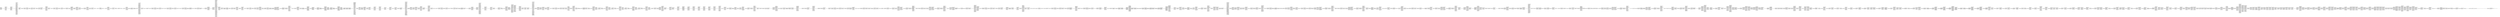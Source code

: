 digraph "graph.cfg.gv" {
	subgraph global {
		node [fontname=Courier fontsize=30.0 rank=same shape=box]
		block_0 [label="0: %00 = #0x1\l2: %01 = #0x40\l4: MSTORE(%01, %00)\l5: [NO_SSA] DUP1\l6: [NO_SSA] DUP10\l7: [NO_SSA] DUP10\l8: [NO_SSA] DUP6\l9: [NO_SSA] DUP2\la: [NO_SSA] DUP2\lb: [NO_SSA] LT\lc: [NO_SSA] PUSH2\lf: [NO_SSA] JUMPI\l"]
		block_10 [label="10: [NO_SSA] INVALID\l"]
		block_11 [label="11: [NO_SSA] JUMPDEST\l12: [NO_SSA] SWAP1\l13: [NO_SSA] POP\l14: [NO_SSA] PUSH1\l16: [NO_SSA] MUL\l17: [NO_SSA] ADD\l18: [NO_SSA] CALLDATALOAD\l19: [NO_SSA] DUP2\l1a: [NO_SSA] MSTORE\l1b: [NO_SSA] PUSH1\l1d: [NO_SSA] ADD\l1e: [NO_SSA] DUP8\l1f: [NO_SSA] DUP8\l20: [NO_SSA] DUP6\l21: [NO_SSA] DUP2\l22: [NO_SSA] DUP2\l23: [NO_SSA] LT\l24: [NO_SSA] PUSH2\l27: [NO_SSA] JUMPI\l"]
		block_28 [label="28: [NO_SSA] INVALID\l"]
		block_29 [label="29: [NO_SSA] JUMPDEST\l2a: [NO_SSA] SWAP1\l2b: [NO_SSA] POP\l2c: [NO_SSA] PUSH1\l2e: [NO_SSA] MUL\l2f: [NO_SSA] ADD\l30: [NO_SSA] CALLDATALOAD\l31: [NO_SSA] DUP2\l32: [NO_SSA] MSTORE\l33: [NO_SSA] PUSH1\l35: [NO_SSA] ADD\l36: [NO_SSA] DUP6\l37: [NO_SSA] DUP6\l38: [NO_SSA] DUP6\l39: [NO_SSA] DUP2\l3a: [NO_SSA] DUP2\l3b: [NO_SSA] LT\l3c: [NO_SSA] PUSH2\l3f: [NO_SSA] JUMPI\l"]
		block_40 [label="40: [NO_SSA] INVALID\l"]
		block_41 [label="41: [NO_SSA] JUMPDEST\l42: [NO_SSA] PUSH1\l44: [NO_SSA] SWAP1\l45: [NO_SSA] DUP2\l46: [NO_SSA] MUL\l47: [NO_SSA] SWAP3\l48: [NO_SSA] SWAP1\l49: [NO_SSA] SWAP3\l4a: [NO_SSA] ADD\l4b: [NO_SSA] CALLDATALOAD\l4c: [NO_SSA] SWAP1\l4d: [NO_SSA] SWAP3\l4e: [NO_SSA] MSTORE\l4f: [NO_SSA] DUP4\l50: [NO_SSA] SLOAD\l51: [NO_SSA] PUSH1\l53: [NO_SSA] DUP2\l54: [NO_SSA] DUP2\l55: [NO_SSA] ADD\l56: [NO_SSA] DUP7\l57: [NO_SSA] SSTORE\l58: [NO_SSA] PUSH1\l5a: [NO_SSA] SWAP6\l5b: [NO_SSA] DUP7\l5c: [NO_SSA] MSTORE\l5d: [NO_SSA] SWAP5\l5e: [NO_SSA] DUP3\l5f: [NO_SSA] SWAP1\l60: [NO_SSA] SHA3\l61: [NO_SSA] DUP5\l62: [NO_SSA] MLOAD\l63: [NO_SSA] PUSH1\l65: [NO_SSA] SWAP1\l66: [NO_SSA] SWAP3\l67: [NO_SSA] MUL\l68: [NO_SSA] ADD\l69: [NO_SSA] SWAP1\l6a: [NO_SSA] DUP2\l6b: [NO_SSA] SSTORE\l6c: [NO_SSA] SWAP1\l6d: [NO_SSA] DUP4\l6e: [NO_SSA] ADD\l6f: [NO_SSA] MLOAD\l70: [NO_SSA] DUP2\l71: [NO_SSA] DUP6\l72: [NO_SSA] ADD\l73: [NO_SSA] SSTORE\l74: [NO_SSA] PUSH1\l76: [NO_SSA] SWAP1\l77: [NO_SSA] SWAP3\l78: [NO_SSA] ADD\l79: [NO_SSA] MLOAD\l7a: [NO_SSA] PUSH1\l7c: [NO_SSA] SWAP1\l7d: [NO_SSA] SWAP3\l7e: [NO_SSA] ADD\l7f: [NO_SSA] SWAP2\l80: [NO_SSA] SWAP1\l81: [NO_SSA] SWAP2\l82: [NO_SSA] SSTORE\l83: [NO_SSA] POP\l84: [NO_SSA] ADD\l85: [NO_SSA] PUSH2\l88: [NO_SSA] JUMP\l"]
		block_89 [label="89: [NO_SSA] JUMPDEST\l8a: [NO_SSA] POP\l8b: [NO_SSA] POP\l8c: [NO_SSA] POP\l8d: [NO_SSA] POP\l8e: [NO_SSA] POP\l8f: [NO_SSA] POP\l90: [NO_SSA] POP\l91: [NO_SSA] JUMP\l"]
		block_92 [label="92: [NO_SSA] JUMPDEST\l93: [NO_SSA] PUSH2\l96: [NO_SSA] PUSH2\l99: [NO_SSA] JUMP\l"]
		block_9a [label="9a: [NO_SSA] JUMPDEST\l9b: [NO_SSA] PUSH1\l9d: [NO_SSA] SLOAD\l9e: [NO_SSA] PUSH1\la0: [NO_SSA] PUSH1\la2: [NO_SSA] PUSH1\la4: [NO_SSA] INVALID\l"]
		block_a5 [label="a5: [NO_SSA] SUB\la6: [NO_SSA] SWAP1\la7: [NO_SSA] DUP2\la8: [NO_SSA] AND\la9: [NO_SSA] SWAP2\laa: [NO_SSA] AND\lab: [NO_SSA] EQ\lac: [NO_SSA] PUSH2\laf: [NO_SSA] JUMPI\l"]
		block_b0 [label="b0: [NO_SSA] PUSH1\lb2: [NO_SSA] MLOAD\lb3: [NO_SSA] PUSH3\lb7: [NO_SSA] PUSH1\lb9: [NO_SSA] INVALID\l"]
		block_ba [label="ba: [NO_SSA] DUP2\lbb: [NO_SSA] MSTORE\lbc: [NO_SSA] PUSH1\lbe: [NO_SSA] ADD\lbf: [NO_SSA] PUSH2\lc2: [NO_SSA] SWAP1\lc3: [NO_SSA] PUSH2\lc6: [NO_SSA] JUMP\l"]
		block_c7 [label="c7: [NO_SSA] JUMPDEST\lc8: [NO_SSA] PUSH1\lca: [NO_SSA] SLOAD\lcb: [NO_SSA] DUP4\lcc: [NO_SSA] LT\lcd: [NO_SSA] PUSH2\ld0: [NO_SSA] JUMPI\l"]
		block_d1 [label="d1: [NO_SSA] PUSH1\ld3: [NO_SSA] MLOAD\ld4: [NO_SSA] PUSH3\ld8: [NO_SSA] PUSH1\lda: [NO_SSA] INVALID\l"]
		block_db [label="db: [NO_SSA] DUP2\ldc: [NO_SSA] MSTORE\ldd: [NO_SSA] PUSH1\ldf: [NO_SSA] ADD\le0: [NO_SSA] PUSH2\le3: [NO_SSA] SWAP1\le4: [NO_SSA] PUSH2\le7: [NO_SSA] JUMP\l"]
		block_e8 [label="e8: [NO_SSA] JUMPDEST\le9: [NO_SSA] PUSH1\leb: [NO_SSA] PUSH1\led: [NO_SSA] DUP5\lee: [NO_SSA] DUP2\lef: [NO_SSA] SLOAD\lf0: [NO_SSA] DUP2\lf1: [NO_SSA] LT\lf2: [NO_SSA] PUSH2\lf5: [NO_SSA] JUMPI\l"]
		block_f6 [label="f6: [NO_SSA] INVALID\l"]
		block_f7 [label="f7: [NO_SSA] JUMPDEST\lf8: [NO_SSA] PUSH1\lfa: [NO_SSA] SWAP2\lfb: [NO_SSA] DUP3\lfc: [NO_SSA] MSTORE\lfd: [NO_SSA] PUSH1\lff: [NO_SSA] SWAP1\l100: [NO_SSA] SWAP2\l101: [NO_SSA] SHA3\l102: [NO_SSA] PUSH1\l104: [NO_SSA] SWAP1\l105: [NO_SSA] SWAP2\l106: [NO_SSA] MUL\l107: [NO_SSA] ADD\l108: [NO_SSA] SWAP1\l109: [NO_SSA] POP\l10a: [NO_SSA] PUSH2\l10d: [NO_SSA] DUP2\l10e: [NO_SSA] DUP5\l10f: [NO_SSA] DUP5\l110: [NO_SSA] PUSH2\l113: [NO_SSA] JUMP\l"]
		block_114 [label="114: [NO_SSA] JUMPDEST\l115: [NO_SSA] POP\l116: [NO_SSA] POP\l117: [NO_SSA] POP\l118: [NO_SSA] POP\l119: [NO_SSA] POP\l11a: [NO_SSA] JUMP\l"]
		block_11b [label="11b: [NO_SSA] JUMPDEST\l11c: [NO_SSA] PUSH2\l11f: [NO_SSA] PUSH2\l122: [NO_SSA] JUMP\l"]
		block_123 [label="123: [NO_SSA] JUMPDEST\l124: [NO_SSA] PUSH1\l126: [NO_SSA] SLOAD\l127: [NO_SSA] PUSH1\l129: [NO_SSA] PUSH1\l12b: [NO_SSA] PUSH1\l12d: [NO_SSA] INVALID\l"]
		block_12e [label="12e: [NO_SSA] SUB\l12f: [NO_SSA] SWAP1\l130: [NO_SSA] DUP2\l131: [NO_SSA] AND\l132: [NO_SSA] SWAP2\l133: [NO_SSA] AND\l134: [NO_SSA] EQ\l135: [NO_SSA] PUSH2\l138: [NO_SSA] JUMPI\l"]
		block_139 [label="139: [NO_SSA] PUSH1\l13b: [NO_SSA] MLOAD\l13c: [NO_SSA] PUSH3\l140: [NO_SSA] PUSH1\l142: [NO_SSA] INVALID\l"]
		block_143 [label="143: [NO_SSA] DUP2\l144: [NO_SSA] MSTORE\l145: [NO_SSA] PUSH1\l147: [NO_SSA] ADD\l148: [NO_SSA] PUSH2\l14b: [NO_SSA] SWAP1\l14c: [NO_SSA] PUSH2\l14f: [NO_SSA] JUMP\l"]
		block_150 [label="150: [NO_SSA] JUMPDEST\l151: [NO_SSA] PUSH1\l153: [NO_SSA] SSTORE\l154: [NO_SSA] JUMP\l"]
		block_155 [label="155: [NO_SSA] JUMPDEST\l156: [NO_SSA] PUSH1\l158: [NO_SSA] SLOAD\l159: [NO_SSA] PUSH1\l15b: [NO_SSA] PUSH1\l15d: [NO_SSA] PUSH1\l15f: [NO_SSA] INVALID\l"]
		block_160 [label="160: [NO_SSA] SUB\l161: [NO_SSA] AND\l162: [NO_SSA] DUP2\l163: [NO_SSA] JUMP\l"]
		block_164 [label="164: [NO_SSA] JUMPDEST\l165: [NO_SSA] PUSH1\l167: [NO_SSA] PUSH1\l169: [NO_SSA] PUSH1\l16b: [NO_SSA] DUP1\l16c: [NO_SSA] PUSH1\l16e: [NO_SSA] DUP1\l16f: [NO_SSA] PUSH1\l171: [NO_SSA] DUP1\l172: [NO_SSA] PUSH1\l174: [NO_SSA] PUSH1\l176: [NO_SSA] PUSH1\l178: [NO_SSA] DUP1\l179: [NO_SSA] PUSH1\l17b: [NO_SSA] DUP1\l17c: [NO_SSA] PUSH2\l17f: [NO_SSA] PUSH2\l182: [NO_SSA] JUMP\l"]
		block_183 [label="183: [NO_SSA] JUMPDEST\l184: [NO_SSA] SWAP1\l185: [NO_SSA] POP\l186: [NO_SSA] PUSH1\l188: [NO_SSA] PUSH2\l18b: [NO_SSA] PUSH2\l18e: [NO_SSA] JUMP\l"]
		block_18f [label="18f: [NO_SSA] JUMPDEST\l190: [NO_SSA] PUSH1\l192: [NO_SSA] DUP1\l193: [NO_SSA] MLOAD\l194: [NO_SSA] DUP1\l195: [NO_SSA] DUP3\l196: [NO_SSA] ADD\l197: [NO_SSA] SWAP1\l198: [NO_SSA] SWAP2\l199: [NO_SSA] MSTORE\l19a: [NO_SSA] PUSH1\l19c: [NO_SSA] DUP2\l19d: [NO_SSA] MSTORE\l19e: [NO_SSA] PUSH1\l1a0: [NO_SSA] PUSH1\l1a2: [NO_SSA] INVALID\l"]
		block_1a3 [label="1a3: [NO_SSA] PUSH1\l1a5: [NO_SSA] DUP3\l1a6: [NO_SSA] ADD\l1a7: [NO_SSA] MSTORE\l1a8: [NO_SSA] SWAP1\l1a9: [NO_SSA] SWAP2\l1aa: [NO_SSA] POP\l1ab: [NO_SSA] PUSH2\l1ae: [NO_SSA] PUSH2\l1b1: [NO_SSA] JUMP\l"]
		block_1b2 [label="1b2: [NO_SSA] JUMPDEST\l1b3: [NO_SSA] PUSH2\l1b6: [NO_SSA] JUMPI\l"]
		block_1b7 [label="1b7: [NO_SSA] PUSH1\l1b9: [NO_SSA] SLOAD\l1ba: [NO_SSA] TIMESTAMP\l1bb: [NO_SSA] LT\l1bc: [NO_SSA] ISZERO\l1bd: [NO_SSA] PUSH2\l1c0: [NO_SSA] JUMPI\l"]
		block_1c1 [label="1c1: [NO_SSA] POP\l1c2: [NO_SSA] PUSH1\l1c4: [NO_SSA] DUP1\l1c5: [NO_SSA] MLOAD\l1c6: [NO_SSA] DUP1\l1c7: [NO_SSA] DUP3\l1c8: [NO_SSA] ADD\l1c9: [NO_SSA] SWAP1\l1ca: [NO_SSA] SWAP2\l1cb: [NO_SSA] MSTORE\l1cc: [NO_SSA] PUSH1\l1ce: [NO_SSA] DUP2\l1cf: [NO_SSA] MSTORE\l1d0: [NO_SSA] PUSH1\l1d2: [NO_SSA] PUSH1\l1d4: [NO_SSA] INVALID\l"]
		block_1d5 [label="1d5: [NO_SSA] PUSH1\l1d7: [NO_SSA] DUP3\l1d8: [NO_SSA] ADD\l1d9: [NO_SSA] MSTORE\l1da: [NO_SSA] PUSH2\l1dd: [NO_SSA] JUMP\l"]
		block_1de [label="1de: [NO_SSA] JUMPDEST\l1df: [NO_SSA] DUP2\l1e0: [NO_SSA] DUP4\l1e1: [NO_SSA] EQ\l1e2: [NO_SSA] DUP1\l1e3: [NO_SSA] ISZERO\l1e4: [NO_SSA] PUSH2\l1e7: [NO_SSA] JUMPI\l"]
		block_1e8 [label="1e8: [NO_SSA] POP\l1e9: [NO_SSA] DUP2\l1ea: [NO_SSA] TIMESTAMP\l1eb: [NO_SSA] LT\l"]
		block_1ec [label="1ec: [NO_SSA] JUMPDEST\l1ed: [NO_SSA] DUP1\l1ee: [NO_SSA] PUSH2\l1f1: [NO_SSA] JUMPI\l"]
		block_1f2 [label="1f2: [NO_SSA] POP\l1f3: [NO_SSA] DUP2\l1f4: [NO_SSA] DUP4\l1f5: [NO_SSA] LT\l1f6: [NO_SSA] DUP1\l1f7: [NO_SSA] ISZERO\l1f8: [NO_SSA] PUSH2\l1fb: [NO_SSA] JUMPI\l"]
		block_1fc [label="1fc: [NO_SSA] POP\l1fd: [NO_SSA] DUP3\l1fe: [NO_SSA] TIMESTAMP\l1ff: [NO_SSA] LT\l"]
		block_200 [label="200: [NO_SSA] JUMPDEST\l201: [NO_SSA] ISZERO\l202: [NO_SSA] PUSH2\l205: [NO_SSA] JUMPI\l"]
		block_206 [label="206: [NO_SSA] POP\l207: [NO_SSA] PUSH1\l209: [NO_SSA] DUP1\l20a: [NO_SSA] MLOAD\l20b: [NO_SSA] DUP1\l20c: [NO_SSA] DUP3\l20d: [NO_SSA] ADD\l20e: [NO_SSA] SWAP1\l20f: [NO_SSA] SWAP2\l210: [NO_SSA] MSTORE\l211: [NO_SSA] PUSH1\l213: [NO_SSA] DUP2\l214: [NO_SSA] MSTORE\l215: [NO_SSA] PUSH1\l217: [NO_SSA] PUSH1\l219: [NO_SSA] INVALID\l"]
		block_21a [label="21a: [NO_SSA] PUSH1\l21c: [NO_SSA] DUP3\l21d: [NO_SSA] ADD\l21e: [NO_SSA] MSTORE\l"]
		block_21f [label="21f: [NO_SSA] JUMPDEST\l220: [NO_SSA] DUP2\l221: [NO_SSA] DUP4\l222: [NO_SSA] LT\l223: [NO_SSA] DUP1\l224: [NO_SSA] ISZERO\l225: [NO_SSA] PUSH2\l228: [NO_SSA] JUMPI\l"]
		block_229 [label="229: [NO_SSA] POP\l22a: [NO_SSA] DUP3\l22b: [NO_SSA] TIMESTAMP\l22c: [NO_SSA] LT\l22d: [NO_SSA] ISZERO\l"]
		block_22e [label="22e: [NO_SSA] JUMPDEST\l22f: [NO_SSA] DUP1\l230: [NO_SSA] ISZERO\l231: [NO_SSA] PUSH2\l234: [NO_SSA] JUMPI\l"]
		block_235 [label="235: [NO_SSA] POP\l236: [NO_SSA] DUP2\l237: [NO_SSA] TIMESTAMP\l238: [NO_SSA] LT\l"]
		block_239 [label="239: [NO_SSA] JUMPDEST\l23a: [NO_SSA] ISZERO\l23b: [NO_SSA] PUSH2\l23e: [NO_SSA] JUMPI\l"]
		block_23f [label="23f: [NO_SSA] POP\l240: [NO_SSA] PUSH1\l242: [NO_SSA] DUP1\l243: [NO_SSA] MLOAD\l244: [NO_SSA] DUP1\l245: [NO_SSA] DUP3\l246: [NO_SSA] ADD\l247: [NO_SSA] SWAP1\l248: [NO_SSA] SWAP2\l249: [NO_SSA] MSTORE\l24a: [NO_SSA] PUSH1\l24c: [NO_SSA] DUP2\l24d: [NO_SSA] MSTORE\l24e: [NO_SSA] PUSH1\l250: [NO_SSA] PUSH1\l252: [NO_SSA] INVALID\l"]
		block_253 [label="253: [NO_SSA] PUSH1\l255: [NO_SSA] DUP3\l256: [NO_SSA] ADD\l257: [NO_SSA] MSTORE\l"]
		block_258 [label="258: [NO_SSA] JUMPDEST\l259: [NO_SSA] PUSH1\l25b: [NO_SSA] SLOAD\l25c: [NO_SSA] PUSH1\l25e: [NO_SSA] PUSH1\l260: [NO_SSA] PUSH1\l262: [NO_SSA] INVALID\l"]
		block_263 [label="263: [NO_SSA] SUB\l264: [NO_SSA] AND\l265: [NO_SSA] PUSH2\l268: [NO_SSA] PUSH2\l26b: [NO_SSA] JUMP\l"]
		block_26c [label="26c: [NO_SSA] JUMPDEST\l26d: [NO_SSA] PUSH2\l270: [NO_SSA] PUSH2\l273: [NO_SSA] JUMP\l"]
		block_274 [label="274: [NO_SSA] JUMPDEST\l275: [NO_SSA] PUSH1\l277: [NO_SSA] SLOAD\l278: [NO_SSA] PUSH1\l27a: [NO_SSA] SLOAD\l27b: [NO_SSA] PUSH1\l27d: [NO_SSA] SLOAD\l27e: [NO_SSA] DUP9\l27f: [NO_SSA] DUP9\l280: [NO_SSA] PUSH1\l282: [NO_SSA] DUP10\l283: [NO_SSA] PUSH1\l285: [NO_SSA] SLOAD\l286: [NO_SSA] PUSH1\l288: [NO_SSA] SLOAD\l289: [NO_SSA] PUSH1\l28b: [NO_SSA] SLOAD\l28c: [NO_SSA] SWAP16\l28d: [NO_SSA] POP\l28e: [NO_SSA] SWAP16\l28f: [NO_SSA] POP\l290: [NO_SSA] SWAP16\l291: [NO_SSA] POP\l292: [NO_SSA] SWAP16\l293: [NO_SSA] POP\l294: [NO_SSA] SWAP16\l295: [NO_SSA] POP\l296: [NO_SSA] SWAP16\l297: [NO_SSA] POP\l298: [NO_SSA] SWAP16\l299: [NO_SSA] POP\l29a: [NO_SSA] SWAP16\l29b: [NO_SSA] POP\l29c: [NO_SSA] SWAP16\l29d: [NO_SSA] POP\l29e: [NO_SSA] SWAP16\l29f: [NO_SSA] POP\l2a0: [NO_SSA] SWAP16\l2a1: [NO_SSA] POP\l2a2: [NO_SSA] SWAP16\l2a3: [NO_SSA] POP\l2a4: [NO_SSA] SWAP16\l2a5: [NO_SSA] POP\l2a6: [NO_SSA] POP\l2a7: [NO_SSA] POP\l2a8: [NO_SSA] POP\l2a9: [NO_SSA] SWAP1\l2aa: [NO_SSA] SWAP2\l2ab: [NO_SSA] SWAP3\l2ac: [NO_SSA] SWAP4\l2ad: [NO_SSA] SWAP5\l2ae: [NO_SSA] SWAP6\l2af: [NO_SSA] SWAP7\l2b0: [NO_SSA] SWAP8\l2b1: [NO_SSA] SWAP9\l2b2: [NO_SSA] SWAP10\l2b3: [NO_SSA] SWAP11\l2b4: [NO_SSA] SWAP12\l2b5: [NO_SSA] SWAP13\l2b6: [NO_SSA] JUMP\l"]
		block_2b7 [label="2b7: [NO_SSA] JUMPDEST\l2b8: [NO_SSA] PUSH2\l2bb: [NO_SSA] DUP2\l2bc: [NO_SSA] CALLER\l2bd: [NO_SSA] PUSH2\l2c0: [NO_SSA] JUMP\l"]
		block_2c1 [label="2c1: [NO_SSA] JUMPDEST\l2c2: [NO_SSA] POP\l2c3: [NO_SSA] JUMP\l"]
		block_2c4 [label="2c4: [NO_SSA] JUMPDEST\l2c5: [NO_SSA] PUSH1\l2c7: [NO_SSA] SLOAD\l2c8: [NO_SSA] DUP2\l2c9: [NO_SSA] JUMP\l"]
		block_2ca [label="2ca: [NO_SSA] JUMPDEST\l2cb: [NO_SSA] PUSH2\l2ce: [NO_SSA] PUSH2\l2d1: [NO_SSA] JUMP\l"]
		block_2d2 [label="2d2: [NO_SSA] JUMPDEST\l2d3: [NO_SSA] PUSH1\l2d5: [NO_SSA] SLOAD\l2d6: [NO_SSA] PUSH1\l2d8: [NO_SSA] PUSH1\l2da: [NO_SSA] PUSH1\l2dc: [NO_SSA] INVALID\l"]
		block_2dd [label="2dd: [NO_SSA] SUB\l2de: [NO_SSA] SWAP1\l2df: [NO_SSA] DUP2\l2e0: [NO_SSA] AND\l2e1: [NO_SSA] SWAP2\l2e2: [NO_SSA] AND\l2e3: [NO_SSA] EQ\l2e4: [NO_SSA] PUSH2\l2e7: [NO_SSA] JUMPI\l"]
		block_2e8 [label="2e8: [NO_SSA] PUSH1\l2ea: [NO_SSA] MLOAD\l2eb: [NO_SSA] PUSH3\l2ef: [NO_SSA] PUSH1\l2f1: [NO_SSA] INVALID\l"]
		block_2f2 [label="2f2: [NO_SSA] DUP2\l2f3: [NO_SSA] MSTORE\l2f4: [NO_SSA] PUSH1\l2f6: [NO_SSA] ADD\l2f7: [NO_SSA] PUSH2\l2fa: [NO_SSA] SWAP1\l2fb: [NO_SSA] PUSH2\l2fe: [NO_SSA] JUMP\l"]
		block_2ff [label="2ff: [NO_SSA] JUMPDEST\l300: [NO_SSA] PUSH1\l302: [NO_SSA] SSTORE\l303: [NO_SSA] JUMP\l"]
		block_304 [label="304: [NO_SSA] JUMPDEST\l305: [NO_SSA] PUSH2\l308: [NO_SSA] PUSH2\l30b: [NO_SSA] JUMP\l"]
		block_30c [label="30c: [NO_SSA] JUMPDEST\l30d: [NO_SSA] PUSH1\l30f: [NO_SSA] SLOAD\l310: [NO_SSA] PUSH1\l312: [NO_SSA] PUSH1\l314: [NO_SSA] PUSH1\l316: [NO_SSA] INVALID\l"]
		block_317 [label="317: [NO_SSA] SUB\l318: [NO_SSA] SWAP1\l319: [NO_SSA] DUP2\l31a: [NO_SSA] AND\l31b: [NO_SSA] SWAP2\l31c: [NO_SSA] AND\l31d: [NO_SSA] EQ\l31e: [NO_SSA] PUSH2\l321: [NO_SSA] JUMPI\l"]
		block_322 [label="322: [NO_SSA] PUSH1\l324: [NO_SSA] MLOAD\l325: [NO_SSA] PUSH3\l329: [NO_SSA] PUSH1\l32b: [NO_SSA] INVALID\l"]
		block_32c [label="32c: [NO_SSA] DUP2\l32d: [NO_SSA] MSTORE\l32e: [NO_SSA] PUSH1\l330: [NO_SSA] ADD\l331: [NO_SSA] PUSH2\l334: [NO_SSA] SWAP1\l335: [NO_SSA] PUSH2\l338: [NO_SSA] JUMP\l"]
		block_339 [label="339: [NO_SSA] JUMPDEST\l33a: [NO_SSA] PUSH1\l33c: [NO_SSA] SSTORE\l33d: [NO_SSA] JUMP\l"]
		block_33e [label="33e: [NO_SSA] JUMPDEST\l33f: [NO_SSA] PUSH2\l342: [NO_SSA] PUSH2\l345: [NO_SSA] JUMP\l"]
		block_346 [label="346: [NO_SSA] JUMPDEST\l347: [NO_SSA] PUSH1\l349: [NO_SSA] SLOAD\l34a: [NO_SSA] PUSH1\l34c: [NO_SSA] PUSH1\l34e: [NO_SSA] PUSH1\l350: [NO_SSA] INVALID\l"]
		block_351 [label="351: [NO_SSA] SUB\l352: [NO_SSA] SWAP1\l353: [NO_SSA] DUP2\l354: [NO_SSA] AND\l355: [NO_SSA] SWAP2\l356: [NO_SSA] AND\l357: [NO_SSA] EQ\l358: [NO_SSA] PUSH2\l35b: [NO_SSA] JUMPI\l"]
		block_35c [label="35c: [NO_SSA] PUSH1\l35e: [NO_SSA] MLOAD\l35f: [NO_SSA] PUSH3\l363: [NO_SSA] PUSH1\l365: [NO_SSA] INVALID\l"]
		block_366 [label="366: [NO_SSA] DUP2\l367: [NO_SSA] MSTORE\l368: [NO_SSA] PUSH1\l36a: [NO_SSA] ADD\l36b: [NO_SSA] PUSH2\l36e: [NO_SSA] SWAP1\l36f: [NO_SSA] PUSH2\l372: [NO_SSA] JUMP\l"]
		block_373 [label="373: [NO_SSA] JUMPDEST\l374: [NO_SSA] DUP1\l375: [NO_SSA] PUSH2\l378: [NO_SSA] JUMPI\l"]
		block_379 [label="379: [NO_SSA] PUSH1\l37b: [NO_SSA] MLOAD\l37c: [NO_SSA] PUSH3\l380: [NO_SSA] PUSH1\l382: [NO_SSA] INVALID\l"]
		block_383 [label="383: [NO_SSA] DUP2\l384: [NO_SSA] MSTORE\l385: [NO_SSA] PUSH1\l387: [NO_SSA] ADD\l388: [NO_SSA] PUSH2\l38b: [NO_SSA] SWAP1\l38c: [NO_SSA] PUSH2\l38f: [NO_SSA] JUMP\l"]
		block_390 [label="390: [NO_SSA] JUMPDEST\l391: [NO_SSA] PUSH2\l394: [NO_SSA] PUSH1\l396: [NO_SSA] PUSH1\l398: [NO_SSA] PUSH2\l39b: [NO_SSA] JUMP\l"]
		block_39c [label="39c: [NO_SSA] JUMPDEST\l39d: [NO_SSA] PUSH1\l"]
		block_39f [label="39f: [NO_SSA] JUMPDEST\l3a0: [NO_SSA] DUP2\l3a1: [NO_SSA] DUP2\l3a2: [NO_SSA] LT\l3a3: [NO_SSA] ISZERO\l3a4: [NO_SSA] PUSH2\l3a7: [NO_SSA] JUMPI\l"]
		block_3a8 [label="3a8: [NO_SSA] PUSH1\l3aa: [NO_SSA] PUSH1\l3ac: [NO_SSA] MLOAD\l3ad: [NO_SSA] DUP1\l3ae: [NO_SSA] PUSH1\l3b0: [NO_SSA] ADD\l3b1: [NO_SSA] PUSH1\l3b3: [NO_SSA] MSTORE\l3b4: [NO_SSA] DUP1\l3b5: [NO_SSA] DUP6\l3b6: [NO_SSA] DUP6\l3b7: [NO_SSA] DUP6\l3b8: [NO_SSA] DUP2\l3b9: [NO_SSA] DUP2\l3ba: [NO_SSA] LT\l3bb: [NO_SSA] PUSH2\l3be: [NO_SSA] JUMPI\l"]
		block_3bf [label="3bf: [NO_SSA] INVALID\l"]
		block_3c0 [label="3c0: [NO_SSA] JUMPDEST\l3c1: [NO_SSA] SWAP1\l3c2: [NO_SSA] POP\l3c3: [NO_SSA] PUSH1\l3c5: [NO_SSA] MUL\l3c6: [NO_SSA] DUP2\l3c7: [NO_SSA] ADD\l3c8: [NO_SSA] SWAP1\l3c9: [NO_SSA] PUSH2\l3cc: [NO_SSA] SWAP2\l3cd: [NO_SSA] SWAP1\l3ce: [NO_SSA] PUSH2\l3d1: [NO_SSA] JUMP\l"]
		block_3d2 [label="3d2: [NO_SSA] JUMPDEST\l3d3: [NO_SSA] DUP1\l3d4: [NO_SSA] DUP1\l3d5: [NO_SSA] PUSH1\l3d7: [NO_SSA] ADD\l3d8: [NO_SSA] PUSH1\l3da: [NO_SSA] DUP1\l3db: [NO_SSA] SWAP2\l3dc: [NO_SSA] DIV\l3dd: [NO_SSA] MUL\l3de: [NO_SSA] PUSH1\l3e0: [NO_SSA] ADD\l3e1: [NO_SSA] PUSH1\l3e3: [NO_SSA] MLOAD\l3e4: [NO_SSA] SWAP1\l3e5: [NO_SSA] DUP2\l3e6: [NO_SSA] ADD\l3e7: [NO_SSA] PUSH1\l3e9: [NO_SSA] MSTORE\l3ea: [NO_SSA] DUP1\l3eb: [NO_SSA] SWAP4\l3ec: [NO_SSA] SWAP3\l3ed: [NO_SSA] SWAP2\l3ee: [NO_SSA] SWAP1\l3ef: [NO_SSA] DUP2\l3f0: [NO_SSA] DUP2\l3f1: [NO_SSA] MSTORE\l3f2: [NO_SSA] PUSH1\l3f4: [NO_SSA] ADD\l3f5: [NO_SSA] DUP4\l3f6: [NO_SSA] DUP4\l3f7: [NO_SSA] DUP1\l3f8: [NO_SSA] DUP3\l3f9: [NO_SSA] DUP5\l3fa: [NO_SSA] CALLDATACOPY\l3fb: [NO_SSA] PUSH1\l3fd: [NO_SSA] SWAP3\l3fe: [NO_SSA] ADD\l3ff: [NO_SSA] DUP3\l400: [NO_SSA] SWAP1\l401: [NO_SSA] MSTORE\l402: [NO_SSA] POP\l403: [NO_SSA] SWAP4\l404: [NO_SSA] DUP6\l405: [NO_SSA] MSTORE\l406: [NO_SSA] POP\l407: [NO_SSA] POP\l408: [NO_SSA] POP\l409: [NO_SSA] PUSH1\l40b: [NO_SSA] SWAP2\l40c: [NO_SSA] DUP3\l40d: [NO_SSA] ADD\l40e: [NO_SSA] DUP2\l40f: [NO_SSA] SWAP1\l410: [NO_SSA] MSTORE\l411: [NO_SSA] DUP4\l412: [NO_SSA] SLOAD\l413: [NO_SSA] PUSH1\l415: [NO_SSA] DUP2\l416: [NO_SSA] ADD\l417: [NO_SSA] DUP6\l418: [NO_SSA] SSTORE\l419: [NO_SSA] SWAP4\l41a: [NO_SSA] DUP2\l41b: [NO_SSA] MSTORE\l41c: [NO_SSA] DUP2\l41d: [NO_SSA] SWAP1\l41e: [NO_SSA] SHA3\l41f: [NO_SSA] DUP3\l420: [NO_SSA] MLOAD\l421: [NO_SSA] DUP1\l422: [NO_SSA] MLOAD\l423: [NO_SSA] SWAP4\l424: [NO_SSA] SWAP5\l425: [NO_SSA] PUSH1\l427: [NO_SSA] MUL\l428: [NO_SSA] SWAP1\l429: [NO_SSA] SWAP2\l42a: [NO_SSA] ADD\l42b: [NO_SSA] SWAP3\l42c: [NO_SSA] PUSH2\l42f: [NO_SSA] SWAP3\l430: [NO_SSA] DUP5\l431: [NO_SSA] SWAP3\l432: [NO_SSA] ADD\l433: [NO_SSA] SWAP1\l434: [NO_SSA] PUSH2\l437: [NO_SSA] JUMP\l"]
		block_438 [label="438: [NO_SSA] JUMPDEST\l439: [NO_SSA] POP\l43a: [NO_SSA] PUSH1\l43c: [NO_SSA] SWAP2\l43d: [NO_SSA] SWAP1\l43e: [NO_SSA] SWAP2\l43f: [NO_SSA] ADD\l440: [NO_SSA] MLOAD\l441: [NO_SSA] PUSH1\l443: [NO_SSA] SWAP1\l444: [NO_SSA] SWAP2\l445: [NO_SSA] ADD\l446: [NO_SSA] SSTORE\l447: [NO_SSA] PUSH1\l449: [NO_SSA] ADD\l44a: [NO_SSA] PUSH2\l44d: [NO_SSA] JUMP\l"]
		block_44e [label="44e: [NO_SSA] JUMPDEST\l44f: [NO_SSA] PUSH1\l451: [NO_SSA] DUP1\l452: [NO_SSA] PUSH1\l454: [NO_SSA] DUP1\l455: [NO_SSA] PUSH2\l458: [NO_SSA] PUSH2\l45b: [NO_SSA] JUMP\l"]
		block_45c [label="45c: [NO_SSA] JUMPDEST\l45d: [NO_SSA] PUSH1\l45f: [NO_SSA] SLOAD\l460: [NO_SSA] PUSH1\l462: [NO_SSA] PUSH1\l464: [NO_SSA] PUSH1\l466: [NO_SSA] INVALID\l"]
		block_467 [label="467: [NO_SSA] SUB\l468: [NO_SSA] SWAP1\l469: [NO_SSA] DUP2\l46a: [NO_SSA] AND\l46b: [NO_SSA] SWAP2\l46c: [NO_SSA] AND\l46d: [NO_SSA] EQ\l46e: [NO_SSA] PUSH2\l471: [NO_SSA] JUMPI\l"]
		block_472 [label="472: [NO_SSA] PUSH1\l474: [NO_SSA] MLOAD\l475: [NO_SSA] PUSH3\l479: [NO_SSA] PUSH1\l47b: [NO_SSA] INVALID\l"]
		block_47c [label="47c: [NO_SSA] DUP2\l47d: [NO_SSA] MSTORE\l47e: [NO_SSA] PUSH1\l480: [NO_SSA] ADD\l481: [NO_SSA] PUSH2\l484: [NO_SSA] SWAP1\l485: [NO_SSA] PUSH2\l488: [NO_SSA] JUMP\l"]
		block_489 [label="489: [NO_SSA] JUMPDEST\l48a: [NO_SSA] PUSH1\l48c: [NO_SSA] DUP1\l48d: [NO_SSA] PUSH2\l490: [NO_SSA] DUP8\l491: [NO_SSA] PUSH2\l494: [NO_SSA] JUMP\l"]
		block_495 [label="495: [NO_SSA] JUMPDEST\l496: [NO_SSA] POP\l497: [NO_SSA] POP\l498: [NO_SSA] POP\l499: [NO_SSA] SWAP2\l49a: [NO_SSA] POP\l49b: [NO_SSA] SWAP2\l49c: [NO_SSA] POP\l49d: [NO_SSA] DUP2\l49e: [NO_SSA] DUP2\l49f: [NO_SSA] PUSH2\l4a2: [NO_SSA] DUP4\l4a3: [NO_SSA] DUP6\l4a4: [NO_SSA] DUP12\l4a5: [NO_SSA] PUSH2\l4a8: [NO_SSA] JUMP\l"]
		block_4a9 [label="4a9: [NO_SSA] JUMPDEST\l4aa: [NO_SSA] PUSH2\l4ad: [NO_SSA] DUP11\l4ae: [NO_SSA] PUSH2\l4b1: [NO_SSA] JUMP\l"]
		block_4b2 [label="4b2: [NO_SSA] JUMPDEST\l4b3: [NO_SSA] SWAP6\l4b4: [NO_SSA] POP\l4b5: [NO_SSA] SWAP6\l4b6: [NO_SSA] POP\l4b7: [NO_SSA] SWAP6\l4b8: [NO_SSA] POP\l4b9: [NO_SSA] SWAP6\l4ba: [NO_SSA] POP\l4bb: [NO_SSA] POP\l4bc: [NO_SSA] POP\l4bd: [NO_SSA] SWAP2\l4be: [NO_SSA] SWAP4\l4bf: [NO_SSA] POP\l4c0: [NO_SSA] SWAP2\l4c1: [NO_SSA] SWAP4\l4c2: [NO_SSA] JUMP\l"]
		block_4c3 [label="4c3: [NO_SSA] JUMPDEST\l4c4: [NO_SSA] PUSH2\l4c7: [NO_SSA] PUSH2\l4ca: [NO_SSA] JUMP\l"]
		block_4cb [label="4cb: [NO_SSA] JUMPDEST\l4cc: [NO_SSA] PUSH1\l4ce: [NO_SSA] SLOAD\l4cf: [NO_SSA] PUSH1\l4d1: [NO_SSA] PUSH1\l4d3: [NO_SSA] PUSH1\l4d5: [NO_SSA] INVALID\l"]
		block_4d6 [label="4d6: [NO_SSA] SUB\l4d7: [NO_SSA] SWAP1\l4d8: [NO_SSA] DUP2\l4d9: [NO_SSA] AND\l4da: [NO_SSA] SWAP2\l4db: [NO_SSA] AND\l4dc: [NO_SSA] EQ\l4dd: [NO_SSA] PUSH2\l4e0: [NO_SSA] JUMPI\l"]
		block_4e1 [label="4e1: [NO_SSA] PUSH1\l4e3: [NO_SSA] MLOAD\l4e4: [NO_SSA] PUSH3\l4e8: [NO_SSA] PUSH1\l4ea: [NO_SSA] INVALID\l"]
		block_4eb [label="4eb: [NO_SSA] DUP2\l4ec: [NO_SSA] MSTORE\l4ed: [NO_SSA] PUSH1\l4ef: [NO_SSA] ADD\l4f0: [NO_SSA] PUSH2\l4f3: [NO_SSA] SWAP1\l4f4: [NO_SSA] PUSH2\l4f7: [NO_SSA] JUMP\l"]
		block_4f8 [label="4f8: [NO_SSA] JUMPDEST\l4f9: [NO_SSA] PUSH1\l4fb: [NO_SSA] DUP1\l4fc: [NO_SSA] SLOAD\l4fd: [NO_SSA] PUSH1\l4ff: [NO_SSA] MLOAD\l500: [NO_SSA] PUSH1\l502: [NO_SSA] PUSH1\l504: [NO_SSA] PUSH1\l506: [NO_SSA] INVALID\l"]
		block_507 [label="507: [NO_SSA] SUB\l508: [NO_SSA] SWAP1\l509: [NO_SSA] SWAP2\l50a: [NO_SSA] AND\l50b: [NO_SSA] SWAP1\l50c: [NO_SSA] PUSH32\l52d: [NO_SSA] SWAP1\l52e: [NO_SSA] DUP4\l52f: [NO_SSA] SWAP1\l530: [NO_SSA] LOG3\l531: [NO_SSA] PUSH1\l533: [NO_SSA] DUP1\l534: [NO_SSA] SLOAD\l535: [NO_SSA] PUSH1\l537: [NO_SSA] PUSH1\l539: [NO_SSA] PUSH1\l53b: [NO_SSA] INVALID\l"]
		block_53c [label="53c: [NO_SSA] SUB\l53d: [NO_SSA] NOT\l53e: [NO_SSA] AND\l53f: [NO_SSA] SWAP1\l540: [NO_SSA] SSTORE\l541: [NO_SSA] JUMP\l"]
		block_542 [label="542: [NO_SSA] JUMPDEST\l543: [NO_SSA] PUSH1\l545: [NO_SSA] SLOAD\l546: [NO_SSA] PUSH1\l548: [NO_SSA] PUSH1\l54a: [NO_SSA] PUSH1\l54c: [NO_SSA] INVALID\l"]
		block_54d [label="54d: [NO_SSA] SUB\l54e: [NO_SSA] DUP1\l54f: [NO_SSA] DUP4\l550: [NO_SSA] AND\l551: [NO_SSA] BALANCE\l552: [NO_SSA] SWAP2\l553: [NO_SSA] AND\l554: [NO_SSA] ISZERO\l555: [NO_SSA] PUSH2\l558: [NO_SSA] JUMPI\l"]
		block_559 [label="559: [NO_SSA] PUSH1\l55b: [NO_SSA] SLOAD\l55c: [NO_SSA] PUSH1\l55e: [NO_SSA] MLOAD\l55f: [NO_SSA] PUSH4\l564: [NO_SSA] PUSH1\l566: [NO_SSA] INVALID\l"]
		block_567 [label="567: [NO_SSA] DUP2\l568: [NO_SSA] MSTORE\l569: [NO_SSA] PUSH1\l56b: [NO_SSA] PUSH1\l56d: [NO_SSA] PUSH1\l56f: [NO_SSA] INVALID\l"]
		block_570 [label="570: [NO_SSA] SUB\l571: [NO_SSA] SWAP1\l572: [NO_SSA] SWAP2\l573: [NO_SSA] AND\l574: [NO_SSA] SWAP1\l575: [NO_SSA] PUSH4\l57a: [NO_SSA] SWAP1\l57b: [NO_SSA] PUSH2\l57e: [NO_SSA] SWAP1\l57f: [NO_SSA] DUP6\l580: [NO_SSA] SWAP1\l581: [NO_SSA] PUSH1\l583: [NO_SSA] ADD\l584: [NO_SSA] PUSH2\l587: [NO_SSA] JUMP\l"]
		block_588 [label="588: [NO_SSA] JUMPDEST\l589: [NO_SSA] PUSH1\l58b: [NO_SSA] PUSH1\l58d: [NO_SSA] MLOAD\l58e: [NO_SSA] DUP1\l58f: [NO_SSA] DUP4\l590: [NO_SSA] SUB\l591: [NO_SSA] DUP2\l592: [NO_SSA] DUP7\l593: [NO_SSA] DUP1\l594: [NO_SSA] EXTCODESIZE\l595: [NO_SSA] ISZERO\l596: [NO_SSA] DUP1\l597: [NO_SSA] ISZERO\l598: [NO_SSA] PUSH2\l59b: [NO_SSA] JUMPI\l"]
		block_59c [label="59c: [NO_SSA] PUSH1\l59e: [NO_SSA] DUP1\l59f: [NO_SSA] REVERT\l"]
		block_5a0 [label="5a0: [NO_SSA] JUMPDEST\l5a1: [NO_SSA] POP\l5a2: [NO_SSA] GAS\l5a3: [NO_SSA] STATICCALL\l5a4: [NO_SSA] ISZERO\l5a5: [NO_SSA] DUP1\l5a6: [NO_SSA] ISZERO\l5a7: [NO_SSA] PUSH2\l5aa: [NO_SSA] JUMPI\l"]
		block_5ab [label="5ab: [NO_SSA] RETURNDATASIZE\l5ac: [NO_SSA] PUSH1\l5ae: [NO_SSA] DUP1\l5af: [NO_SSA] RETURNDATACOPY\l5b0: [NO_SSA] RETURNDATASIZE\l5b1: [NO_SSA] PUSH1\l5b3: [NO_SSA] REVERT\l"]
		block_5b4 [label="5b4: [NO_SSA] JUMPDEST\l5b5: [NO_SSA] POP\l5b6: [NO_SSA] POP\l5b7: [NO_SSA] POP\l5b8: [NO_SSA] POP\l5b9: [NO_SSA] PUSH1\l5bb: [NO_SSA] MLOAD\l5bc: [NO_SSA] RETURNDATASIZE\l5bd: [NO_SSA] PUSH1\l5bf: [NO_SSA] NOT\l5c0: [NO_SSA] PUSH1\l5c2: [NO_SSA] DUP3\l5c3: [NO_SSA] ADD\l5c4: [NO_SSA] AND\l5c5: [NO_SSA] DUP3\l5c6: [NO_SSA] ADD\l5c7: [NO_SSA] DUP1\l5c8: [NO_SSA] PUSH1\l5ca: [NO_SSA] MSTORE\l5cb: [NO_SSA] POP\l5cc: [NO_SSA] DUP2\l5cd: [NO_SSA] ADD\l5ce: [NO_SSA] SWAP1\l5cf: [NO_SSA] PUSH2\l5d2: [NO_SSA] SWAP2\l5d3: [NO_SSA] SWAP1\l5d4: [NO_SSA] PUSH2\l5d7: [NO_SSA] JUMP\l"]
		block_5d8 [label="5d8: [NO_SSA] JUMPDEST\l5d9: [NO_SSA] SWAP1\l5da: [NO_SSA] POP\l"]
		block_5db [label="5db: [NO_SSA] JUMPDEST\l5dc: [NO_SSA] SWAP2\l5dd: [NO_SSA] SWAP1\l5de: [NO_SSA] POP\l5df: [NO_SSA] JUMP\l"]
		block_5e0 [label="5e0: [NO_SSA] JUMPDEST\l5e1: [NO_SSA] PUSH1\l5e3: [NO_SSA] DUP1\l5e4: [NO_SSA] PUSH1\l5e6: [NO_SSA] DUP1\l5e7: [NO_SSA] PUSH1\l5e9: [NO_SSA] DUP1\l5ea: [NO_SSA] PUSH1\l5ec: [NO_SSA] PUSH1\l5ee: [NO_SSA] DUP1\l5ef: [NO_SSA] SLOAD\l5f0: [NO_SSA] SWAP1\l5f1: [NO_SSA] POP\l5f2: [NO_SSA] GT\l5f3: [NO_SSA] ISZERO\l5f4: [NO_SSA] PUSH2\l5f7: [NO_SSA] JUMPI\l"]
		block_5f8 [label="5f8: [NO_SSA] PUSH1\l5fa: [NO_SSA] SLOAD\l5fb: [NO_SSA] PUSH1\l5fd: [NO_SSA] PUSH1\l5ff: [NO_SSA] PUSH1\l601: [NO_SSA] INVALID\l"]
		block_602 [label="602: [NO_SSA] SUB\l603: [NO_SSA] DUP2\l604: [NO_SSA] GT\l605: [NO_SSA] DUP1\l606: [NO_SSA] ISZERO\l607: [NO_SSA] PUSH2\l60a: [NO_SSA] JUMPI\l"]
		block_60b [label="60b: [NO_SSA] PUSH1\l60d: [NO_SSA] DUP1\l60e: [NO_SSA] REVERT\l"]
		block_60f [label="60f: [NO_SSA] JUMPDEST\l610: [NO_SSA] POP\l611: [NO_SSA] PUSH1\l613: [NO_SSA] MLOAD\l614: [NO_SSA] SWAP1\l615: [NO_SSA] DUP1\l616: [NO_SSA] DUP3\l617: [NO_SSA] MSTORE\l618: [NO_SSA] DUP1\l619: [NO_SSA] PUSH1\l61b: [NO_SSA] MUL\l61c: [NO_SSA] PUSH1\l61e: [NO_SSA] ADD\l61f: [NO_SSA] DUP3\l620: [NO_SSA] ADD\l621: [NO_SSA] PUSH1\l623: [NO_SSA] MSTORE\l624: [NO_SSA] DUP1\l625: [NO_SSA] ISZERO\l626: [NO_SSA] PUSH2\l629: [NO_SSA] JUMPI\l"]
		block_62a [label="62a: [NO_SSA] DUP2\l62b: [NO_SSA] PUSH1\l62d: [NO_SSA] ADD\l"]
		block_62e [label="62e: [NO_SSA] JUMPDEST\l62f: [NO_SSA] PUSH1\l631: [NO_SSA] DUP2\l632: [NO_SSA] MSTORE\l633: [NO_SSA] PUSH1\l635: [NO_SSA] ADD\l636: [NO_SSA] SWAP1\l637: [NO_SSA] PUSH1\l639: [NO_SSA] SWAP1\l63a: [NO_SSA] SUB\l63b: [NO_SSA] SWAP1\l63c: [NO_SSA] DUP2\l63d: [NO_SSA] PUSH2\l640: [NO_SSA] JUMPI\l"]
		block_641 [label="641: [NO_SSA] SWAP1\l642: [NO_SSA] POP\l"]
		block_643 [label="643: [NO_SSA] JUMPDEST\l644: [NO_SSA] POP\l645: [NO_SSA] PUSH1\l647: [NO_SSA] SLOAD\l648: [NO_SSA] SWAP1\l649: [NO_SSA] SWAP4\l64a: [NO_SSA] POP\l64b: [NO_SSA] PUSH1\l64d: [NO_SSA] PUSH1\l64f: [NO_SSA] PUSH1\l651: [NO_SSA] INVALID\l"]
		block_652 [label="652: [NO_SSA] SUB\l653: [NO_SSA] DUP2\l654: [NO_SSA] GT\l655: [NO_SSA] DUP1\l656: [NO_SSA] ISZERO\l657: [NO_SSA] PUSH2\l65a: [NO_SSA] JUMPI\l"]
		block_65b [label="65b: [NO_SSA] PUSH1\l65d: [NO_SSA] DUP1\l65e: [NO_SSA] REVERT\l"]
		block_65f [label="65f: [NO_SSA] JUMPDEST\l660: [NO_SSA] POP\l661: [NO_SSA] PUSH1\l663: [NO_SSA] MLOAD\l664: [NO_SSA] SWAP1\l665: [NO_SSA] DUP1\l666: [NO_SSA] DUP3\l667: [NO_SSA] MSTORE\l668: [NO_SSA] DUP1\l669: [NO_SSA] PUSH1\l66b: [NO_SSA] MUL\l66c: [NO_SSA] PUSH1\l66e: [NO_SSA] ADD\l66f: [NO_SSA] DUP3\l670: [NO_SSA] ADD\l671: [NO_SSA] PUSH1\l673: [NO_SSA] MSTORE\l674: [NO_SSA] DUP1\l675: [NO_SSA] ISZERO\l676: [NO_SSA] PUSH2\l679: [NO_SSA] JUMPI\l"]
		block_67a [label="67a: [NO_SSA] DUP2\l67b: [NO_SSA] PUSH1\l67d: [NO_SSA] ADD\l67e: [NO_SSA] PUSH1\l680: [NO_SSA] DUP3\l681: [NO_SSA] MUL\l682: [NO_SSA] DUP1\l683: [NO_SSA] CALLDATASIZE\l684: [NO_SSA] DUP4\l685: [NO_SSA] CALLDATACOPY\l686: [NO_SSA] ADD\l687: [NO_SSA] SWAP1\l688: [NO_SSA] POP\l"]
		block_689 [label="689: [NO_SSA] JUMPDEST\l68a: [NO_SSA] POP\l68b: [NO_SSA] PUSH1\l68d: [NO_SSA] SLOAD\l68e: [NO_SSA] SWAP1\l68f: [NO_SSA] SWAP3\l690: [NO_SSA] POP\l691: [NO_SSA] PUSH1\l693: [NO_SSA] PUSH1\l695: [NO_SSA] PUSH1\l697: [NO_SSA] INVALID\l"]
		block_698 [label="698: [NO_SSA] SUB\l699: [NO_SSA] DUP2\l69a: [NO_SSA] GT\l69b: [NO_SSA] DUP1\l69c: [NO_SSA] ISZERO\l69d: [NO_SSA] PUSH2\l6a0: [NO_SSA] JUMPI\l"]
		block_6a1 [label="6a1: [NO_SSA] PUSH1\l6a3: [NO_SSA] DUP1\l6a4: [NO_SSA] REVERT\l"]
		block_6a5 [label="6a5: [NO_SSA] JUMPDEST\l6a6: [NO_SSA] POP\l6a7: [NO_SSA] PUSH1\l6a9: [NO_SSA] MLOAD\l6aa: [NO_SSA] SWAP1\l6ab: [NO_SSA] DUP1\l6ac: [NO_SSA] DUP3\l6ad: [NO_SSA] MSTORE\l6ae: [NO_SSA] DUP1\l6af: [NO_SSA] PUSH1\l6b1: [NO_SSA] MUL\l6b2: [NO_SSA] PUSH1\l6b4: [NO_SSA] ADD\l6b5: [NO_SSA] DUP3\l6b6: [NO_SSA] ADD\l6b7: [NO_SSA] PUSH1\l6b9: [NO_SSA] MSTORE\l6ba: [NO_SSA] DUP1\l6bb: [NO_SSA] ISZERO\l6bc: [NO_SSA] PUSH2\l6bf: [NO_SSA] JUMPI\l"]
		block_6c0 [label="6c0: [NO_SSA] DUP2\l6c1: [NO_SSA] PUSH1\l6c3: [NO_SSA] ADD\l6c4: [NO_SSA] PUSH1\l6c6: [NO_SSA] DUP3\l6c7: [NO_SSA] MUL\l6c8: [NO_SSA] DUP1\l6c9: [NO_SSA] CALLDATASIZE\l6ca: [NO_SSA] DUP4\l6cb: [NO_SSA] CALLDATACOPY\l6cc: [NO_SSA] ADD\l6cd: [NO_SSA] SWAP1\l6ce: [NO_SSA] POP\l"]
		block_6cf [label="6cf: [NO_SSA] JUMPDEST\l6d0: [NO_SSA] POP\l6d1: [NO_SSA] PUSH1\l6d3: [NO_SSA] SLOAD\l6d4: [NO_SSA] SWAP1\l6d5: [NO_SSA] SWAP2\l6d6: [NO_SSA] POP\l6d7: [NO_SSA] PUSH1\l"]
		block_6d9 [label="6d9: [NO_SSA] JUMPDEST\l6da: [NO_SSA] PUSH1\l6dc: [NO_SSA] SLOAD\l6dd: [NO_SSA] DUP2\l6de: [NO_SSA] LT\l6df: [NO_SSA] ISZERO\l6e0: [NO_SSA] PUSH2\l6e3: [NO_SSA] JUMPI\l"]
		block_6e4 [label="6e4: [NO_SSA] PUSH1\l6e6: [NO_SSA] DUP2\l6e7: [NO_SSA] DUP2\l6e8: [NO_SSA] SLOAD\l6e9: [NO_SSA] DUP2\l6ea: [NO_SSA] LT\l6eb: [NO_SSA] PUSH2\l6ee: [NO_SSA] JUMPI\l"]
		block_6ef [label="6ef: [NO_SSA] INVALID\l"]
		block_6f0 [label="6f0: [NO_SSA] JUMPDEST\l6f1: [NO_SSA] PUSH1\l6f3: [NO_SSA] SWAP2\l6f4: [NO_SSA] DUP3\l6f5: [NO_SSA] MSTORE\l6f6: [NO_SSA] PUSH1\l6f8: [NO_SSA] SWAP2\l6f9: [NO_SSA] DUP3\l6fa: [NO_SSA] SWAP1\l6fb: [NO_SSA] SHA3\l6fc: [NO_SSA] PUSH1\l6fe: [NO_SSA] SWAP1\l6ff: [NO_SSA] SWAP2\l700: [NO_SSA] MUL\l701: [NO_SSA] ADD\l702: [NO_SSA] DUP1\l703: [NO_SSA] SLOAD\l704: [NO_SSA] PUSH1\l706: [NO_SSA] DUP1\l707: [NO_SSA] MLOAD\l708: [NO_SSA] PUSH1\l70a: [NO_SSA] PUSH1\l70c: [NO_SSA] PUSH1\l70e: [NO_SSA] NOT\l70f: [NO_SSA] PUSH2\l712: [NO_SSA] PUSH1\l714: [NO_SSA] DUP8\l715: [NO_SSA] AND\l716: [NO_SSA] ISZERO\l717: [NO_SSA] MUL\l718: [NO_SSA] ADD\l719: [NO_SSA] SWAP1\l71a: [NO_SSA] SWAP5\l71b: [NO_SSA] AND\l71c: [NO_SSA] SWAP4\l71d: [NO_SSA] SWAP1\l71e: [NO_SSA] SWAP4\l71f: [NO_SSA] DIV\l720: [NO_SSA] SWAP3\l721: [NO_SSA] DUP4\l722: [NO_SSA] ADD\l723: [NO_SSA] DUP6\l724: [NO_SSA] SWAP1\l725: [NO_SSA] DIV\l726: [NO_SSA] DUP6\l727: [NO_SSA] MUL\l728: [NO_SSA] DUP2\l729: [NO_SSA] ADD\l72a: [NO_SSA] DUP6\l72b: [NO_SSA] ADD\l72c: [NO_SSA] SWAP1\l72d: [NO_SSA] SWAP2\l72e: [NO_SSA] MSTORE\l72f: [NO_SSA] DUP2\l730: [NO_SSA] DUP2\l731: [NO_SSA] MSTORE\l732: [NO_SSA] SWAP3\l733: [NO_SSA] DUP4\l734: [NO_SSA] ADD\l735: [NO_SSA] DUP3\l736: [NO_SSA] DUP3\l737: [NO_SSA] DUP1\l738: [NO_SSA] ISZERO\l739: [NO_SSA] PUSH2\l73c: [NO_SSA] JUMPI\l"]
		block_73d [label="73d: [NO_SSA] DUP1\l73e: [NO_SSA] PUSH1\l740: [NO_SSA] LT\l741: [NO_SSA] PUSH2\l744: [NO_SSA] JUMPI\l"]
		block_745 [label="745: [NO_SSA] PUSH2\l748: [NO_SSA] DUP1\l749: [NO_SSA] DUP4\l74a: [NO_SSA] SLOAD\l74b: [NO_SSA] DIV\l74c: [NO_SSA] MUL\l74d: [NO_SSA] DUP4\l74e: [NO_SSA] MSTORE\l74f: [NO_SSA] SWAP2\l750: [NO_SSA] PUSH1\l752: [NO_SSA] ADD\l753: [NO_SSA] SWAP2\l754: [NO_SSA] PUSH2\l757: [NO_SSA] JUMP\l"]
		block_758 [label="758: [NO_SSA] JUMPDEST\l759: [NO_SSA] DUP3\l75a: [NO_SSA] ADD\l75b: [NO_SSA] SWAP2\l75c: [NO_SSA] SWAP1\l75d: [NO_SSA] PUSH1\l75f: [NO_SSA] MSTORE\l760: [NO_SSA] PUSH1\l762: [NO_SSA] PUSH1\l764: [NO_SSA] SHA3\l765: [NO_SSA] SWAP1\l"]
		block_766 [label="766: [NO_SSA] JUMPDEST\l767: [NO_SSA] DUP2\l768: [NO_SSA] SLOAD\l769: [NO_SSA] DUP2\l76a: [NO_SSA] MSTORE\l76b: [NO_SSA] SWAP1\l76c: [NO_SSA] PUSH1\l76e: [NO_SSA] ADD\l76f: [NO_SSA] SWAP1\l770: [NO_SSA] PUSH1\l772: [NO_SSA] ADD\l773: [NO_SSA] DUP1\l774: [NO_SSA] DUP4\l775: [NO_SSA] GT\l776: [NO_SSA] PUSH2\l779: [NO_SSA] JUMPI\l"]
		block_77a [label="77a: [NO_SSA] DUP3\l77b: [NO_SSA] SWAP1\l77c: [NO_SSA] SUB\l77d: [NO_SSA] PUSH1\l77f: [NO_SSA] AND\l780: [NO_SSA] DUP3\l781: [NO_SSA] ADD\l782: [NO_SSA] SWAP2\l"]
		block_783 [label="783: [NO_SSA] JUMPDEST\l784: [NO_SSA] POP\l785: [NO_SSA] POP\l786: [NO_SSA] POP\l787: [NO_SSA] POP\l788: [NO_SSA] POP\l789: [NO_SSA] DUP6\l78a: [NO_SSA] DUP3\l78b: [NO_SSA] DUP2\l78c: [NO_SSA] MLOAD\l78d: [NO_SSA] DUP2\l78e: [NO_SSA] LT\l78f: [NO_SSA] PUSH2\l792: [NO_SSA] JUMPI\l"]
		block_793 [label="793: [NO_SSA] INVALID\l"]
		block_794 [label="794: [NO_SSA] JUMPDEST\l795: [NO_SSA] PUSH1\l797: [NO_SSA] MUL\l798: [NO_SSA] PUSH1\l79a: [NO_SSA] ADD\l79b: [NO_SSA] ADD\l79c: [NO_SSA] DUP2\l79d: [NO_SSA] SWAP1\l79e: [NO_SSA] MSTORE\l79f: [NO_SSA] POP\l7a0: [NO_SSA] DUP2\l7a1: [NO_SSA] DUP5\l7a2: [NO_SSA] DUP3\l7a3: [NO_SSA] DUP2\l7a4: [NO_SSA] MLOAD\l7a5: [NO_SSA] DUP2\l7a6: [NO_SSA] LT\l7a7: [NO_SSA] PUSH2\l7aa: [NO_SSA] JUMPI\l"]
		block_7ab [label="7ab: [NO_SSA] INVALID\l"]
		block_7ac [label="7ac: [NO_SSA] JUMPDEST\l7ad: [NO_SSA] PUSH1\l7af: [NO_SSA] MUL\l7b0: [NO_SSA] PUSH1\l7b2: [NO_SSA] ADD\l7b3: [NO_SSA] ADD\l7b4: [NO_SSA] DUP2\l7b5: [NO_SSA] DUP2\l7b6: [NO_SSA] MSTORE\l7b7: [NO_SSA] POP\l7b8: [NO_SSA] POP\l7b9: [NO_SSA] PUSH2\l7bc: [NO_SSA] PUSH1\l7be: [NO_SSA] DUP3\l7bf: [NO_SSA] DUP2\l7c0: [NO_SSA] SLOAD\l7c1: [NO_SSA] DUP2\l7c2: [NO_SSA] LT\l7c3: [NO_SSA] PUSH2\l7c6: [NO_SSA] JUMPI\l"]
		block_7c7 [label="7c7: [NO_SSA] INVALID\l"]
		block_7c8 [label="7c8: [NO_SSA] JUMPDEST\l7c9: [NO_SSA] SWAP2\l7ca: [NO_SSA] POP\l7cb: [NO_SSA] DUP2\l7cc: [NO_SSA] DUP4\l7cd: [NO_SSA] DUP3\l7ce: [NO_SSA] DUP2\l7cf: [NO_SSA] MLOAD\l7d0: [NO_SSA] DUP2\l7d1: [NO_SSA] LT\l7d2: [NO_SSA] PUSH2\l7d5: [NO_SSA] JUMPI\l"]
		block_7d6 [label="7d6: [NO_SSA] INVALID\l"]
		block_7d7 [label="7d7: [NO_SSA] JUMPDEST\l7d8: [NO_SSA] PUSH1\l7da: [NO_SSA] SWAP1\l7db: [NO_SSA] DUP2\l7dc: [NO_SSA] MUL\l7dd: [NO_SSA] SWAP2\l7de: [NO_SSA] SWAP1\l7df: [NO_SSA] SWAP2\l7e0: [NO_SSA] ADD\l7e1: [NO_SSA] ADD\l7e2: [NO_SSA] MSTORE\l7e3: [NO_SSA] PUSH1\l7e5: [NO_SSA] ADD\l7e6: [NO_SSA] PUSH2\l7e9: [NO_SSA] JUMP\l"]
		block_7ea [label="7ea: [NO_SSA] JUMPDEST\l7eb: [NO_SSA] POP\l7ec: [NO_SSA] POP\l"]
		block_7ed [label="7ed: [NO_SSA] JUMPDEST\l7ee: [NO_SSA] SWAP2\l7ef: [NO_SSA] SWAP5\l7f0: [NO_SSA] POP\l7f1: [NO_SSA] SWAP3\l7f2: [NO_SSA] POP\l7f3: [NO_SSA] SWAP1\l7f4: [NO_SSA] POP\l7f5: [NO_SSA] SWAP1\l7f6: [NO_SSA] SWAP2\l7f7: [NO_SSA] SWAP3\l7f8: [NO_SSA] JUMP\l"]
		block_7f9 [label="7f9: [NO_SSA] JUMPDEST\l7fa: [NO_SSA] PUSH1\l7fc: [NO_SSA] SLOAD\l7fd: [NO_SSA] DUP2\l7fe: [NO_SSA] JUMP\l"]
		block_7ff [label="7ff: [NO_SSA] JUMPDEST\l800: [NO_SSA] PUSH1\l802: [NO_SSA] DUP2\l803: [NO_SSA] DUP2\l804: [NO_SSA] SLOAD\l805: [NO_SSA] DUP2\l806: [NO_SSA] LT\l807: [NO_SSA] PUSH2\l80a: [NO_SSA] JUMPI\l"]
		block_80b [label="80b: [NO_SSA] INVALID\l"]
		block_80c [label="80c: [NO_SSA] JUMPDEST\l80d: [NO_SSA] PUSH1\l80f: [NO_SSA] SWAP2\l810: [NO_SSA] DUP3\l811: [NO_SSA] MSTORE\l812: [NO_SSA] PUSH1\l814: [NO_SSA] SWAP2\l815: [NO_SSA] DUP3\l816: [NO_SSA] SWAP1\l817: [NO_SSA] SHA3\l818: [NO_SSA] PUSH1\l81a: [NO_SSA] SWAP2\l81b: [NO_SSA] SWAP1\l81c: [NO_SSA] SWAP2\l81d: [NO_SSA] MUL\l81e: [NO_SSA] ADD\l81f: [NO_SSA] DUP1\l820: [NO_SSA] SLOAD\l821: [NO_SSA] PUSH1\l823: [NO_SSA] DUP1\l824: [NO_SSA] MLOAD\l825: [NO_SSA] PUSH1\l827: [NO_SSA] PUSH1\l829: [NO_SSA] DUP5\l82a: [NO_SSA] AND\l82b: [NO_SSA] ISZERO\l82c: [NO_SSA] PUSH2\l82f: [NO_SSA] MUL\l830: [NO_SSA] PUSH1\l832: [NO_SSA] NOT\l833: [NO_SSA] ADD\l834: [NO_SSA] SWAP1\l835: [NO_SSA] SWAP4\l836: [NO_SSA] AND\l837: [NO_SSA] SWAP3\l838: [NO_SSA] SWAP1\l839: [NO_SSA] SWAP3\l83a: [NO_SSA] DIV\l83b: [NO_SSA] PUSH1\l83d: [NO_SSA] DUP2\l83e: [NO_SSA] ADD\l83f: [NO_SSA] DUP6\l840: [NO_SSA] SWAP1\l841: [NO_SSA] DIV\l842: [NO_SSA] DUP6\l843: [NO_SSA] MUL\l844: [NO_SSA] DUP4\l845: [NO_SSA] ADD\l846: [NO_SSA] DUP6\l847: [NO_SSA] ADD\l848: [NO_SSA] SWAP1\l849: [NO_SSA] SWAP2\l84a: [NO_SSA] MSTORE\l84b: [NO_SSA] DUP1\l84c: [NO_SSA] DUP3\l84d: [NO_SSA] MSTORE\l84e: [NO_SSA] SWAP2\l84f: [NO_SSA] SWAP4\l850: [NO_SSA] POP\l851: [NO_SSA] SWAP2\l852: [NO_SSA] DUP4\l853: [NO_SSA] SWAP2\l854: [NO_SSA] SWAP1\l855: [NO_SSA] DUP4\l856: [NO_SSA] ADD\l857: [NO_SSA] DUP3\l858: [NO_SSA] DUP3\l859: [NO_SSA] DUP1\l85a: [NO_SSA] ISZERO\l85b: [NO_SSA] PUSH2\l85e: [NO_SSA] JUMPI\l"]
		block_85f [label="85f: [NO_SSA] DUP1\l860: [NO_SSA] PUSH1\l862: [NO_SSA] LT\l863: [NO_SSA] PUSH2\l866: [NO_SSA] JUMPI\l"]
		block_867 [label="867: [NO_SSA] PUSH2\l86a: [NO_SSA] DUP1\l86b: [NO_SSA] DUP4\l86c: [NO_SSA] SLOAD\l86d: [NO_SSA] DIV\l86e: [NO_SSA] MUL\l86f: [NO_SSA] DUP4\l870: [NO_SSA] MSTORE\l871: [NO_SSA] SWAP2\l872: [NO_SSA] PUSH1\l874: [NO_SSA] ADD\l875: [NO_SSA] SWAP2\l876: [NO_SSA] PUSH2\l879: [NO_SSA] JUMP\l"]
		block_87a [label="87a: [NO_SSA] JUMPDEST\l87b: [NO_SSA] DUP3\l87c: [NO_SSA] ADD\l87d: [NO_SSA] SWAP2\l87e: [NO_SSA] SWAP1\l87f: [NO_SSA] PUSH1\l881: [NO_SSA] MSTORE\l882: [NO_SSA] PUSH1\l884: [NO_SSA] PUSH1\l886: [NO_SSA] SHA3\l887: [NO_SSA] SWAP1\l"]
		block_888 [label="888: [NO_SSA] JUMPDEST\l889: [NO_SSA] DUP2\l88a: [NO_SSA] SLOAD\l88b: [NO_SSA] DUP2\l88c: [NO_SSA] MSTORE\l88d: [NO_SSA] SWAP1\l88e: [NO_SSA] PUSH1\l890: [NO_SSA] ADD\l891: [NO_SSA] SWAP1\l892: [NO_SSA] PUSH1\l894: [NO_SSA] ADD\l895: [NO_SSA] DUP1\l896: [NO_SSA] DUP4\l897: [NO_SSA] GT\l898: [NO_SSA] PUSH2\l89b: [NO_SSA] JUMPI\l"]
		block_89c [label="89c: [NO_SSA] DUP3\l89d: [NO_SSA] SWAP1\l89e: [NO_SSA] SUB\l89f: [NO_SSA] PUSH1\l8a1: [NO_SSA] AND\l8a2: [NO_SSA] DUP3\l8a3: [NO_SSA] ADD\l8a4: [NO_SSA] SWAP2\l"]
		block_8a5 [label="8a5: [NO_SSA] JUMPDEST\l8a6: [NO_SSA] POP\l8a7: [NO_SSA] POP\l8a8: [NO_SSA] POP\l8a9: [NO_SSA] POP\l8aa: [NO_SSA] PUSH1\l8ac: [NO_SSA] DUP4\l8ad: [NO_SSA] ADD\l8ae: [NO_SSA] SLOAD\l8af: [NO_SSA] PUSH1\l8b1: [NO_SSA] SWAP1\l8b2: [NO_SSA] SWAP4\l8b3: [NO_SSA] ADD\l8b4: [NO_SSA] SLOAD\l8b5: [NO_SSA] SWAP2\l8b6: [NO_SSA] SWAP3\l8b7: [NO_SSA] SWAP2\l8b8: [NO_SSA] PUSH1\l8ba: [NO_SSA] AND\l8bb: [NO_SSA] SWAP1\l8bc: [NO_SSA] POP\l8bd: [NO_SSA] DUP4\l8be: [NO_SSA] JUMP\l"]
		block_8bf [label="8bf: [NO_SSA] JUMPDEST\l8c0: [NO_SSA] PUSH1\l8c2: [NO_SSA] DUP2\l8c3: [NO_SSA] DUP2\l8c4: [NO_SSA] SLOAD\l8c5: [NO_SSA] DUP2\l8c6: [NO_SSA] LT\l8c7: [NO_SSA] PUSH2\l8ca: [NO_SSA] JUMPI\l"]
		block_8cb [label="8cb: [NO_SSA] INVALID\l"]
		block_8cc [label="8cc: [NO_SSA] JUMPDEST\l8cd: [NO_SSA] PUSH1\l8cf: [NO_SSA] SWAP2\l8d0: [NO_SSA] DUP3\l8d1: [NO_SSA] MSTORE\l8d2: [NO_SSA] PUSH1\l8d4: [NO_SSA] SWAP1\l8d5: [NO_SSA] SWAP2\l8d6: [NO_SSA] SHA3\l8d7: [NO_SSA] PUSH1\l8d9: [NO_SSA] SWAP1\l8da: [NO_SSA] SWAP2\l8db: [NO_SSA] MUL\l8dc: [NO_SSA] ADD\l8dd: [NO_SSA] DUP1\l8de: [NO_SSA] SLOAD\l8df: [NO_SSA] PUSH1\l8e1: [NO_SSA] DUP3\l8e2: [NO_SSA] ADD\l8e3: [NO_SSA] SLOAD\l8e4: [NO_SSA] PUSH1\l8e6: [NO_SSA] SWAP1\l8e7: [NO_SSA] SWAP3\l8e8: [NO_SSA] ADD\l8e9: [NO_SSA] SLOAD\l8ea: [NO_SSA] SWAP1\l8eb: [NO_SSA] SWAP3\l8ec: [NO_SSA] POP\l8ed: [NO_SSA] DUP4\l8ee: [NO_SSA] JUMP\l"]
		block_8ef [label="8ef: [NO_SSA] JUMPDEST\l8f0: [NO_SSA] PUSH1\l8f2: [NO_SSA] SLOAD\l8f3: [NO_SSA] PUSH1\l8f5: [NO_SSA] PUSH1\l8f7: [NO_SSA] PUSH1\l8f9: [NO_SSA] INVALID\l"]
		block_8fa [label="8fa: [NO_SSA] SUB\l8fb: [NO_SSA] AND\l8fc: [NO_SSA] SWAP1\l8fd: [NO_SSA] JUMP\l"]
		block_8fe [label="8fe: [NO_SSA] JUMPDEST\l8ff: [NO_SSA] PUSH2\l902: [NO_SSA] PUSH2\l905: [NO_SSA] JUMP\l"]
		block_906 [label="906: [NO_SSA] JUMPDEST\l907: [NO_SSA] PUSH1\l909: [NO_SSA] SLOAD\l90a: [NO_SSA] PUSH1\l90c: [NO_SSA] PUSH1\l90e: [NO_SSA] PUSH1\l910: [NO_SSA] INVALID\l"]
		block_911 [label="911: [NO_SSA] SUB\l912: [NO_SSA] SWAP1\l913: [NO_SSA] DUP2\l914: [NO_SSA] AND\l915: [NO_SSA] SWAP2\l916: [NO_SSA] AND\l917: [NO_SSA] EQ\l918: [NO_SSA] PUSH2\l91b: [NO_SSA] JUMPI\l"]
		block_91c [label="91c: [NO_SSA] PUSH1\l91e: [NO_SSA] MLOAD\l91f: [NO_SSA] PUSH3\l923: [NO_SSA] PUSH1\l925: [NO_SSA] INVALID\l"]
		block_926 [label="926: [NO_SSA] DUP2\l927: [NO_SSA] MSTORE\l928: [NO_SSA] PUSH1\l92a: [NO_SSA] ADD\l92b: [NO_SSA] PUSH2\l92e: [NO_SSA] SWAP1\l92f: [NO_SSA] PUSH2\l932: [NO_SSA] JUMP\l"]
		block_933 [label="933: [NO_SSA] JUMPDEST\l934: [NO_SSA] DUP6\l935: [NO_SSA] PUSH2\l938: [NO_SSA] JUMPI\l"]
		block_939 [label="939: [NO_SSA] PUSH1\l93b: [NO_SSA] MLOAD\l93c: [NO_SSA] PUSH3\l940: [NO_SSA] PUSH1\l942: [NO_SSA] INVALID\l"]
		block_943 [label="943: [NO_SSA] DUP2\l944: [NO_SSA] MSTORE\l945: [NO_SSA] PUSH1\l947: [NO_SSA] ADD\l948: [NO_SSA] PUSH2\l94b: [NO_SSA] SWAP1\l94c: [NO_SSA] PUSH2\l94f: [NO_SSA] JUMP\l"]
		block_950 [label="950: [NO_SSA] JUMPDEST\l951: [NO_SSA] DUP6\l952: [NO_SSA] DUP5\l953: [NO_SSA] EQ\l954: [NO_SSA] PUSH2\l957: [NO_SSA] JUMPI\l"]
		block_958 [label="958: [NO_SSA] PUSH1\l95a: [NO_SSA] MLOAD\l95b: [NO_SSA] PUSH3\l95f: [NO_SSA] PUSH1\l961: [NO_SSA] INVALID\l"]
		block_962 [label="962: [NO_SSA] DUP2\l963: [NO_SSA] MSTORE\l964: [NO_SSA] PUSH1\l966: [NO_SSA] ADD\l967: [NO_SSA] PUSH2\l96a: [NO_SSA] SWAP1\l96b: [NO_SSA] PUSH2\l96e: [NO_SSA] JUMP\l"]
		block_96f [label="96f: [NO_SSA] JUMPDEST\l970: [NO_SSA] PUSH2\l973: [NO_SSA] PUSH1\l975: [NO_SSA] PUSH1\l977: [NO_SSA] PUSH2\l97a: [NO_SSA] JUMP\l"]
		block_97b [label="97b: [NO_SSA] JUMPDEST\l97c: [NO_SSA] PUSH1\l"]
		block_97e [label="97e: [NO_SSA] JUMPDEST\l97f: [NO_SSA] DUP7\l980: [NO_SSA] DUP2\l981: [NO_SSA] LT\l982: [NO_SSA] ISZERO\l983: [NO_SSA] PUSH2\l986: [NO_SSA] JUMPI\l"]
		block_987 [label="987: [NO_SSA] PUSH1\l989: [NO_SSA] PUSH1\l98b: [NO_SSA] MLOAD\l98c: [NO_SSA] DUP1\l98d: [NO_SSA] PUSH1\l98f: [NO_SSA] ADD\l990: [NO_SSA] PUSH1\l992: [NO_SSA] MSTORE\l993: [NO_SSA] DUP1\l994: [NO_SSA] DUP11\l995: [NO_SSA] DUP11\l996: [NO_SSA] DUP6\l997: [NO_SSA] DUP2\l998: [NO_SSA] DUP2\l999: [NO_SSA] LT\l99a: [NO_SSA] PUSH2\l99d: [NO_SSA] JUMPI\l"]
		block_99e [label="99e: [NO_SSA] INVALID\l"]
		block_99f [label="99f: [NO_SSA] JUMPDEST\l9a0: [NO_SSA] SWAP1\l9a1: [NO_SSA] POP\l9a2: [NO_SSA] PUSH1\l9a4: [NO_SSA] MUL\l9a5: [NO_SSA] DUP2\l9a6: [NO_SSA] ADD\l9a7: [NO_SSA] SWAP1\l9a8: [NO_SSA] PUSH2\l9ab: [NO_SSA] SWAP2\l9ac: [NO_SSA] SWAP1\l9ad: [NO_SSA] PUSH2\l9b0: [NO_SSA] JUMP\l"]
		block_9b1 [label="9b1: [NO_SSA] JUMPDEST\l9b2: [NO_SSA] DUP1\l9b3: [NO_SSA] DUP1\l9b4: [NO_SSA] PUSH1\l9b6: [NO_SSA] ADD\l9b7: [NO_SSA] PUSH1\l9b9: [NO_SSA] DUP1\l9ba: [NO_SSA] SWAP2\l9bb: [NO_SSA] DIV\l9bc: [NO_SSA] MUL\l9bd: [NO_SSA] PUSH1\l9bf: [NO_SSA] ADD\l9c0: [NO_SSA] PUSH1\l9c2: [NO_SSA] MLOAD\l9c3: [NO_SSA] SWAP1\l9c4: [NO_SSA] DUP2\l9c5: [NO_SSA] ADD\l9c6: [NO_SSA] PUSH1\l9c8: [NO_SSA] MSTORE\l9c9: [NO_SSA] DUP1\l9ca: [NO_SSA] SWAP4\l9cb: [NO_SSA] SWAP3\l9cc: [NO_SSA] SWAP2\l9cd: [NO_SSA] SWAP1\l9ce: [NO_SSA] DUP2\l9cf: [NO_SSA] DUP2\l9d0: [NO_SSA] MSTORE\l9d1: [NO_SSA] PUSH1\l9d3: [NO_SSA] ADD\l9d4: [NO_SSA] DUP4\l9d5: [NO_SSA] DUP4\l9d6: [NO_SSA] DUP1\l9d7: [NO_SSA] DUP3\l9d8: [NO_SSA] DUP5\l9d9: [NO_SSA] CALLDATACOPY\l9da: [NO_SSA] PUSH1\l9dc: [NO_SSA] SWAP3\l9dd: [NO_SSA] ADD\l9de: [NO_SSA] SWAP2\l9df: [NO_SSA] SWAP1\l9e0: [NO_SSA] SWAP2\l9e1: [NO_SSA] MSTORE\l9e2: [NO_SSA] POP\l9e3: [NO_SSA] POP\l9e4: [NO_SSA] POP\l9e5: [NO_SSA] SWAP1\l9e6: [NO_SSA] DUP3\l9e7: [NO_SSA] MSTORE\l9e8: [NO_SSA] POP\l9e9: [NO_SSA] PUSH1\l9eb: [NO_SSA] ADD\l9ec: [NO_SSA] DUP9\l9ed: [NO_SSA] DUP9\l9ee: [NO_SSA] DUP6\l9ef: [NO_SSA] DUP2\l9f0: [NO_SSA] DUP2\l9f1: [NO_SSA] LT\l9f2: [NO_SSA] PUSH2\l9f5: [NO_SSA] JUMPI\l"]
		block_9f6 [label="9f6: [NO_SSA] INVALID\l"]
		block_9f7 [label="9f7: [NO_SSA] JUMPDEST\l9f8: [NO_SSA] SWAP1\l9f9: [NO_SSA] POP\l9fa: [NO_SSA] PUSH1\l9fc: [NO_SSA] MUL\l9fd: [NO_SSA] ADD\l9fe: [NO_SSA] CALLDATALOAD\l9ff: [NO_SSA] DUP2\la00: [NO_SSA] MSTORE\la01: [NO_SSA] PUSH1\la03: [NO_SSA] ADD\la04: [NO_SSA] DUP7\la05: [NO_SSA] DUP7\la06: [NO_SSA] DUP6\la07: [NO_SSA] DUP2\la08: [NO_SSA] DUP2\la09: [NO_SSA] LT\la0a: [NO_SSA] PUSH2\la0d: [NO_SSA] JUMPI\l"]
		block_a0e [label="a0e: [NO_SSA] INVALID\l"]
		block_a0f [label="a0f: [NO_SSA] JUMPDEST\la10: [NO_SSA] SWAP1\la11: [NO_SSA] POP\la12: [NO_SSA] PUSH1\la14: [NO_SSA] MUL\la15: [NO_SSA] ADD\la16: [NO_SSA] PUSH1\la18: [NO_SSA] DUP2\la19: [NO_SSA] ADD\la1a: [NO_SSA] SWAP1\la1b: [NO_SSA] PUSH2\la1e: [NO_SSA] SWAP2\la1f: [NO_SSA] SWAP1\la20: [NO_SSA] PUSH2\la23: [NO_SSA] JUMP\l"]
		block_a24 [label="a24: [NO_SSA] JUMPDEST\la25: [NO_SSA] PUSH1\la27: [NO_SSA] DUP2\la28: [NO_SSA] GT\la29: [NO_SSA] ISZERO\la2a: [NO_SSA] PUSH2\la2d: [NO_SSA] JUMPI\l"]
		block_a2e [label="a2e: [NO_SSA] INVALID\l"]
		block_a2f [label="a2f: [NO_SSA] JUMPDEST\la30: [NO_SSA] DUP2\la31: [NO_SSA] MSTORE\la32: [NO_SSA] PUSH1\la34: [NO_SSA] ADD\la35: [NO_SSA] DUP5\la36: [NO_SSA] PUSH1\la38: [NO_SSA] PUSH1\la3a: [NO_SSA] PUSH1\la3c: [NO_SSA] INVALID\l"]
		block_a3d [label="a3d: [NO_SSA] SUB\la3e: [NO_SSA] DUP2\la3f: [NO_SSA] GT\la40: [NO_SSA] DUP1\la41: [NO_SSA] ISZERO\la42: [NO_SSA] PUSH2\la45: [NO_SSA] JUMPI\l"]
		block_a46 [label="a46: [NO_SSA] PUSH1\la48: [NO_SSA] DUP1\la49: [NO_SSA] REVERT\l"]
		block_a4a [label="a4a: [NO_SSA] JUMPDEST\la4b: [NO_SSA] POP\la4c: [NO_SSA] PUSH1\la4e: [NO_SSA] MLOAD\la4f: [NO_SSA] SWAP1\la50: [NO_SSA] DUP1\la51: [NO_SSA] DUP3\la52: [NO_SSA] MSTORE\la53: [NO_SSA] DUP1\la54: [NO_SSA] PUSH1\la56: [NO_SSA] MUL\la57: [NO_SSA] PUSH1\la59: [NO_SSA] ADD\la5a: [NO_SSA] DUP3\la5b: [NO_SSA] ADD\la5c: [NO_SSA] PUSH1\la5e: [NO_SSA] MSTORE\la5f: [NO_SSA] DUP1\la60: [NO_SSA] ISZERO\la61: [NO_SSA] PUSH2\la64: [NO_SSA] JUMPI\l"]
		block_a65 [label="a65: [NO_SSA] DUP2\la66: [NO_SSA] PUSH1\la68: [NO_SSA] ADD\la69: [NO_SSA] PUSH1\la6b: [NO_SSA] DUP3\la6c: [NO_SSA] MUL\la6d: [NO_SSA] DUP1\la6e: [NO_SSA] CALLDATASIZE\la6f: [NO_SSA] DUP4\la70: [NO_SSA] CALLDATACOPY\la71: [NO_SSA] ADD\la72: [NO_SSA] SWAP1\la73: [NO_SSA] POP\l"]
		block_a74 [label="a74: [NO_SSA] JUMPDEST\la75: [NO_SSA] POP\la76: [NO_SSA] SWAP1\la77: [NO_SSA] MSTORE\la78: [NO_SSA] DUP2\la79: [NO_SSA] SLOAD\la7a: [NO_SSA] PUSH1\la7c: [NO_SSA] DUP2\la7d: [NO_SSA] ADD\la7e: [NO_SSA] DUP4\la7f: [NO_SSA] SSTORE\la80: [NO_SSA] PUSH1\la82: [NO_SSA] SWAP3\la83: [NO_SSA] DUP4\la84: [NO_SSA] MSTORE\la85: [NO_SSA] PUSH1\la87: [NO_SSA] SWAP3\la88: [NO_SSA] DUP4\la89: [NO_SSA] SWAP1\la8a: [NO_SSA] SHA3\la8b: [NO_SSA] DUP3\la8c: [NO_SSA] MLOAD\la8d: [NO_SSA] DUP1\la8e: [NO_SSA] MLOAD\la8f: [NO_SSA] SWAP4\la90: [NO_SSA] SWAP5\la91: [NO_SSA] PUSH1\la93: [NO_SSA] SWAP1\la94: [NO_SSA] SWAP4\la95: [NO_SSA] MUL\la96: [NO_SSA] SWAP1\la97: [NO_SSA] SWAP2\la98: [NO_SSA] ADD\la99: [NO_SSA] SWAP3\la9a: [NO_SSA] PUSH2\la9d: [NO_SSA] SWAP3\la9e: [NO_SSA] DUP5\la9f: [NO_SSA] SWAP3\laa0: [NO_SSA] ADD\laa1: [NO_SSA] SWAP1\laa2: [NO_SSA] PUSH2\laa5: [NO_SSA] JUMP\l"]
		block_aa6 [label="aa6: [NO_SSA] JUMPDEST\laa7: [NO_SSA] POP\laa8: [NO_SSA] PUSH1\laaa: [NO_SSA] DUP3\laab: [NO_SSA] ADD\laac: [NO_SSA] MLOAD\laad: [NO_SSA] DUP2\laae: [NO_SSA] PUSH1\lab0: [NO_SSA] ADD\lab1: [NO_SSA] SSTORE\lab2: [NO_SSA] PUSH1\lab4: [NO_SSA] DUP3\lab5: [NO_SSA] ADD\lab6: [NO_SSA] MLOAD\lab7: [NO_SSA] DUP2\lab8: [NO_SSA] PUSH1\laba: [NO_SSA] ADD\labb: [NO_SSA] PUSH1\labd: [NO_SSA] PUSH2\lac0: [NO_SSA] EXP\lac1: [NO_SSA] DUP2\lac2: [NO_SSA] SLOAD\lac3: [NO_SSA] DUP2\lac4: [NO_SSA] PUSH1\lac6: [NO_SSA] MUL\lac7: [NO_SSA] NOT\lac8: [NO_SSA] AND\lac9: [NO_SSA] SWAP1\laca: [NO_SSA] DUP4\lacb: [NO_SSA] PUSH1\lacd: [NO_SSA] DUP2\lace: [NO_SSA] GT\lacf: [NO_SSA] ISZERO\lad0: [NO_SSA] PUSH2\lad3: [NO_SSA] JUMPI\l"]
		block_ad4 [label="ad4: [NO_SSA] INVALID\l"]
		block_ad5 [label="ad5: [NO_SSA] JUMPDEST\lad6: [NO_SSA] MUL\lad7: [NO_SSA] OR\lad8: [NO_SSA] SWAP1\lad9: [NO_SSA] SSTORE\lada: [NO_SSA] POP\ladb: [NO_SSA] PUSH1\ladd: [NO_SSA] DUP3\lade: [NO_SSA] ADD\ladf: [NO_SSA] MLOAD\lae0: [NO_SSA] DUP1\lae1: [NO_SSA] MLOAD\lae2: [NO_SSA] PUSH2\lae5: [NO_SSA] SWAP2\lae6: [NO_SSA] PUSH1\lae8: [NO_SSA] DUP5\lae9: [NO_SSA] ADD\laea: [NO_SSA] SWAP2\laeb: [NO_SSA] PUSH1\laed: [NO_SSA] SWAP1\laee: [NO_SSA] SWAP2\laef: [NO_SSA] ADD\laf0: [NO_SSA] SWAP1\laf1: [NO_SSA] PUSH2\laf4: [NO_SSA] JUMP\l"]
		block_af5 [label="af5: [NO_SSA] JUMPDEST\laf6: [NO_SSA] POP\laf7: [NO_SSA] POP\laf8: [NO_SSA] POP\laf9: [NO_SSA] PUSH1\lafb: [NO_SSA] ADD\lafc: [NO_SSA] PUSH2\laff: [NO_SSA] JUMP\l"]
		block_b00 [label="b00: [NO_SSA] JUMPDEST\lb01: [NO_SSA] POP\lb02: [NO_SSA] POP\lb03: [NO_SSA] POP\lb04: [NO_SSA] POP\lb05: [NO_SSA] POP\lb06: [NO_SSA] POP\lb07: [NO_SSA] POP\lb08: [NO_SSA] POP\lb09: [NO_SSA] JUMP\l"]
		block_b0a [label="b0a: [NO_SSA] JUMPDEST\lb0b: [NO_SSA] PUSH1\lb0d: [NO_SSA] DUP2\lb0e: [NO_SSA] DUP2\lb0f: [NO_SSA] SLOAD\lb10: [NO_SSA] DUP2\lb11: [NO_SSA] LT\lb12: [NO_SSA] PUSH2\lb15: [NO_SSA] JUMPI\l"]
		block_b16 [label="b16: [NO_SSA] INVALID\l"]
		block_b17 [label="b17: [NO_SSA] JUMPDEST\lb18: [NO_SSA] PUSH1\lb1a: [NO_SSA] SWAP2\lb1b: [NO_SSA] DUP3\lb1c: [NO_SSA] MSTORE\lb1d: [NO_SSA] PUSH1\lb1f: [NO_SSA] SWAP2\lb20: [NO_SSA] DUP3\lb21: [NO_SSA] SWAP1\lb22: [NO_SSA] SHA3\lb23: [NO_SSA] PUSH1\lb25: [NO_SSA] SWAP2\lb26: [NO_SSA] SWAP1\lb27: [NO_SSA] SWAP2\lb28: [NO_SSA] MUL\lb29: [NO_SSA] ADD\lb2a: [NO_SSA] DUP1\lb2b: [NO_SSA] SLOAD\lb2c: [NO_SSA] PUSH1\lb2e: [NO_SSA] DUP1\lb2f: [NO_SSA] MLOAD\lb30: [NO_SSA] PUSH1\lb32: [NO_SSA] PUSH1\lb34: [NO_SSA] DUP5\lb35: [NO_SSA] AND\lb36: [NO_SSA] ISZERO\lb37: [NO_SSA] PUSH2\lb3a: [NO_SSA] MUL\lb3b: [NO_SSA] PUSH1\lb3d: [NO_SSA] NOT\lb3e: [NO_SSA] ADD\lb3f: [NO_SSA] SWAP1\lb40: [NO_SSA] SWAP4\lb41: [NO_SSA] AND\lb42: [NO_SSA] SWAP3\lb43: [NO_SSA] SWAP1\lb44: [NO_SSA] SWAP3\lb45: [NO_SSA] DIV\lb46: [NO_SSA] PUSH1\lb48: [NO_SSA] DUP2\lb49: [NO_SSA] ADD\lb4a: [NO_SSA] DUP6\lb4b: [NO_SSA] SWAP1\lb4c: [NO_SSA] DIV\lb4d: [NO_SSA] DUP6\lb4e: [NO_SSA] MUL\lb4f: [NO_SSA] DUP4\lb50: [NO_SSA] ADD\lb51: [NO_SSA] DUP6\lb52: [NO_SSA] ADD\lb53: [NO_SSA] SWAP1\lb54: [NO_SSA] SWAP2\lb55: [NO_SSA] MSTORE\lb56: [NO_SSA] DUP1\lb57: [NO_SSA] DUP3\lb58: [NO_SSA] MSTORE\lb59: [NO_SSA] SWAP2\lb5a: [NO_SSA] SWAP4\lb5b: [NO_SSA] POP\lb5c: [NO_SSA] SWAP2\lb5d: [NO_SSA] DUP4\lb5e: [NO_SSA] SWAP2\lb5f: [NO_SSA] SWAP1\lb60: [NO_SSA] DUP4\lb61: [NO_SSA] ADD\lb62: [NO_SSA] DUP3\lb63: [NO_SSA] DUP3\lb64: [NO_SSA] DUP1\lb65: [NO_SSA] ISZERO\lb66: [NO_SSA] PUSH2\lb69: [NO_SSA] JUMPI\l"]
		block_b6a [label="b6a: [NO_SSA] DUP1\lb6b: [NO_SSA] PUSH1\lb6d: [NO_SSA] LT\lb6e: [NO_SSA] PUSH2\lb71: [NO_SSA] JUMPI\l"]
		block_b72 [label="b72: [NO_SSA] PUSH2\lb75: [NO_SSA] DUP1\lb76: [NO_SSA] DUP4\lb77: [NO_SSA] SLOAD\lb78: [NO_SSA] DIV\lb79: [NO_SSA] MUL\lb7a: [NO_SSA] DUP4\lb7b: [NO_SSA] MSTORE\lb7c: [NO_SSA] SWAP2\lb7d: [NO_SSA] PUSH1\lb7f: [NO_SSA] ADD\lb80: [NO_SSA] SWAP2\lb81: [NO_SSA] PUSH2\lb84: [NO_SSA] JUMP\l"]
		block_b85 [label="b85: [NO_SSA] JUMPDEST\lb86: [NO_SSA] DUP3\lb87: [NO_SSA] ADD\lb88: [NO_SSA] SWAP2\lb89: [NO_SSA] SWAP1\lb8a: [NO_SSA] PUSH1\lb8c: [NO_SSA] MSTORE\lb8d: [NO_SSA] PUSH1\lb8f: [NO_SSA] PUSH1\lb91: [NO_SSA] SHA3\lb92: [NO_SSA] SWAP1\l"]
		block_b93 [label="b93: [NO_SSA] JUMPDEST\lb94: [NO_SSA] DUP2\lb95: [NO_SSA] SLOAD\lb96: [NO_SSA] DUP2\lb97: [NO_SSA] MSTORE\lb98: [NO_SSA] SWAP1\lb99: [NO_SSA] PUSH1\lb9b: [NO_SSA] ADD\lb9c: [NO_SSA] SWAP1\lb9d: [NO_SSA] PUSH1\lb9f: [NO_SSA] ADD\lba0: [NO_SSA] DUP1\lba1: [NO_SSA] DUP4\lba2: [NO_SSA] GT\lba3: [NO_SSA] PUSH2\lba6: [NO_SSA] JUMPI\l"]
		block_ba7 [label="ba7: [NO_SSA] DUP3\lba8: [NO_SSA] SWAP1\lba9: [NO_SSA] SUB\lbaa: [NO_SSA] PUSH1\lbac: [NO_SSA] AND\lbad: [NO_SSA] DUP3\lbae: [NO_SSA] ADD\lbaf: [NO_SSA] SWAP2\l"]
		block_bb0 [label="bb0: [NO_SSA] JUMPDEST\lbb1: [NO_SSA] POP\lbb2: [NO_SSA] POP\lbb3: [NO_SSA] POP\lbb4: [NO_SSA] POP\lbb5: [NO_SSA] POP\lbb6: [NO_SSA] SWAP1\lbb7: [NO_SSA] DUP1\lbb8: [NO_SSA] PUSH1\lbba: [NO_SSA] ADD\lbbb: [NO_SSA] SLOAD\lbbc: [NO_SSA] SWAP1\lbbd: [NO_SSA] POP\lbbe: [NO_SSA] DUP3\lbbf: [NO_SSA] JUMP\l"]
		block_bc0 [label="bc0: [NO_SSA] JUMPDEST\lbc1: [NO_SSA] PUSH2\lbc4: [NO_SSA] PUSH2\lbc7: [NO_SSA] JUMP\l"]
		block_bc8 [label="bc8: [NO_SSA] JUMPDEST\lbc9: [NO_SSA] PUSH1\lbcb: [NO_SSA] SLOAD\lbcc: [NO_SSA] PUSH1\lbce: [NO_SSA] PUSH1\lbd0: [NO_SSA] PUSH1\lbd2: [NO_SSA] INVALID\l"]
		block_bd3 [label="bd3: [NO_SSA] SUB\lbd4: [NO_SSA] SWAP1\lbd5: [NO_SSA] DUP2\lbd6: [NO_SSA] AND\lbd7: [NO_SSA] SWAP2\lbd8: [NO_SSA] AND\lbd9: [NO_SSA] EQ\lbda: [NO_SSA] PUSH2\lbdd: [NO_SSA] JUMPI\l"]
		block_bde [label="bde: [NO_SSA] PUSH1\lbe0: [NO_SSA] MLOAD\lbe1: [NO_SSA] PUSH3\lbe5: [NO_SSA] PUSH1\lbe7: [NO_SSA] INVALID\l"]
		block_be8 [label="be8: [NO_SSA] DUP2\lbe9: [NO_SSA] MSTORE\lbea: [NO_SSA] PUSH1\lbec: [NO_SSA] ADD\lbed: [NO_SSA] PUSH2\lbf0: [NO_SSA] SWAP1\lbf1: [NO_SSA] PUSH2\lbf4: [NO_SSA] JUMP\l"]
		block_bf5 [label="bf5: [NO_SSA] JUMPDEST\lbf6: [NO_SSA] PUSH1\lbf8: [NO_SSA] DUP1\lbf9: [NO_SSA] SLOAD\lbfa: [NO_SSA] PUSH1\lbfc: [NO_SSA] PUSH1\lbfe: [NO_SSA] PUSH1\lc00: [NO_SSA] INVALID\l"]
		block_c01 [label="c01: [NO_SSA] SUB\lc02: [NO_SSA] SWAP4\lc03: [NO_SSA] DUP5\lc04: [NO_SSA] AND\lc05: [NO_SSA] PUSH1\lc07: [NO_SSA] PUSH1\lc09: [NO_SSA] PUSH1\lc0b: [NO_SSA] INVALID\l"]
		block_c0c [label="c0c: [NO_SSA] SUB\lc0d: [NO_SSA] NOT\lc0e: [NO_SSA] SWAP2\lc0f: [NO_SSA] DUP3\lc10: [NO_SSA] AND\lc11: [NO_SSA] OR\lc12: [NO_SSA] SWAP1\lc13: [NO_SSA] SWAP2\lc14: [NO_SSA] SSTORE\lc15: [NO_SSA] PUSH1\lc17: [NO_SSA] DUP1\lc18: [NO_SSA] SLOAD\lc19: [NO_SSA] SWAP3\lc1a: [NO_SSA] SWAP1\lc1b: [NO_SSA] SWAP4\lc1c: [NO_SSA] AND\lc1d: [NO_SSA] SWAP2\lc1e: [NO_SSA] AND\lc1f: [NO_SSA] OR\lc20: [NO_SSA] SWAP1\lc21: [NO_SSA] SSTORE\lc22: [NO_SSA] JUMP\l"]
		block_c23 [label="c23: [NO_SSA] JUMPDEST\lc24: [NO_SSA] PUSH1\lc26: [NO_SSA] SLOAD\lc27: [NO_SSA] DUP2\lc28: [NO_SSA] JUMP\l"]
		block_c29 [label="c29: [NO_SSA] JUMPDEST\lc2a: [NO_SSA] PUSH1\lc2c: [NO_SSA] SLOAD\lc2d: [NO_SSA] PUSH1\lc2f: [NO_SSA] SWAP1\lc30: [NO_SSA] DUP2\lc31: [NO_SSA] SWAP1\lc32: [NO_SSA] DUP2\lc33: [NO_SSA] SWAP1\lc34: [NO_SSA] DUP2\lc35: [NO_SSA] SWAP1\lc36: [NO_SSA] DUP2\lc37: [NO_SSA] SWAP1\lc38: [NO_SSA] DUP2\lc39: [NO_SSA] SWAP1\lc3a: [NO_SSA] DUP2\lc3b: [NO_SSA] SWAP1\lc3c: [NO_SSA] DUP2\lc3d: [NO_SSA] SWAP1\lc3e: [NO_SSA] DUP2\lc3f: [NO_SSA] SWAP1\lc40: [NO_SSA] DUP2\lc41: [NO_SSA] SWAP1\lc42: [NO_SSA] PUSH1\lc44: [NO_SSA] PUSH1\lc46: [NO_SSA] PUSH1\lc48: [NO_SSA] INVALID\l"]
		block_c49 [label="c49: [NO_SSA] SUB\lc4a: [NO_SSA] AND\lc4b: [NO_SSA] ISZERO\lc4c: [NO_SSA] DUP1\lc4d: [NO_SSA] ISZERO\lc4e: [NO_SSA] SWAP1\lc4f: [NO_SSA] PUSH2\lc52: [NO_SSA] JUMPI\l"]
		block_c53 [label="c53: [NO_SSA] POP\lc54: [NO_SSA] PUSH1\lc56: [NO_SSA] SLOAD\lc57: [NO_SSA] ISZERO\lc58: [NO_SSA] ISZERO\l"]
		block_c59 [label="c59: [NO_SSA] JUMPDEST\lc5a: [NO_SSA] ISZERO\lc5b: [NO_SSA] PUSH2\lc5e: [NO_SSA] JUMPI\l"]
		block_c5f [label="c5f: [NO_SSA] PUSH1\lc61: [NO_SSA] SLOAD\lc62: [NO_SSA] PUSH1\lc64: [NO_SSA] SWAP1\lc65: [NO_SSA] PUSH2\lc68: [NO_SSA] SWAP1\lc69: [NO_SSA] PUSH1\lc6b: [NO_SSA] PUSH2\lc6e: [NO_SSA] JUMP\l"]
		block_c6f [label="c6f: [NO_SSA] JUMPDEST\lc70: [NO_SSA] SWAP1\lc71: [NO_SSA] POP\lc72: [NO_SSA] DUP1\lc73: [NO_SSA] PUSH1\lc75: [NO_SSA] PUSH1\lc77: [NO_SSA] PUSH1\lc79: [NO_SSA] INVALID\l"]
		block_c7a [label="c7a: [NO_SSA] SUB\lc7b: [NO_SSA] DUP2\lc7c: [NO_SSA] GT\lc7d: [NO_SSA] DUP1\lc7e: [NO_SSA] ISZERO\lc7f: [NO_SSA] PUSH2\lc82: [NO_SSA] JUMPI\l"]
		block_c83 [label="c83: [NO_SSA] PUSH1\lc85: [NO_SSA] DUP1\lc86: [NO_SSA] REVERT\l"]
		block_c87 [label="c87: [NO_SSA] JUMPDEST\lc88: [NO_SSA] POP\lc89: [NO_SSA] PUSH1\lc8b: [NO_SSA] MLOAD\lc8c: [NO_SSA] SWAP1\lc8d: [NO_SSA] DUP1\lc8e: [NO_SSA] DUP3\lc8f: [NO_SSA] MSTORE\lc90: [NO_SSA] DUP1\lc91: [NO_SSA] PUSH1\lc93: [NO_SSA] MUL\lc94: [NO_SSA] PUSH1\lc96: [NO_SSA] ADD\lc97: [NO_SSA] DUP3\lc98: [NO_SSA] ADD\lc99: [NO_SSA] PUSH1\lc9b: [NO_SSA] MSTORE\lc9c: [NO_SSA] DUP1\lc9d: [NO_SSA] ISZERO\lc9e: [NO_SSA] PUSH2\lca1: [NO_SSA] JUMPI\l"]
		block_ca2 [label="ca2: [NO_SSA] DUP2\lca3: [NO_SSA] PUSH1\lca5: [NO_SSA] ADD\lca6: [NO_SSA] PUSH1\lca8: [NO_SSA] DUP3\lca9: [NO_SSA] MUL\lcaa: [NO_SSA] DUP1\lcab: [NO_SSA] CALLDATASIZE\lcac: [NO_SSA] DUP4\lcad: [NO_SSA] CALLDATACOPY\lcae: [NO_SSA] ADD\lcaf: [NO_SSA] SWAP1\lcb0: [NO_SSA] POP\l"]
		block_cb1 [label="cb1: [NO_SSA] JUMPDEST\lcb2: [NO_SSA] POP\lcb3: [NO_SSA] SWAP6\lcb4: [NO_SSA] POP\lcb5: [NO_SSA] DUP1\lcb6: [NO_SSA] PUSH1\lcb8: [NO_SSA] PUSH1\lcba: [NO_SSA] PUSH1\lcbc: [NO_SSA] INVALID\l"]
		block_cbd [label="cbd: [NO_SSA] SUB\lcbe: [NO_SSA] DUP2\lcbf: [NO_SSA] GT\lcc0: [NO_SSA] DUP1\lcc1: [NO_SSA] ISZERO\lcc2: [NO_SSA] PUSH2\lcc5: [NO_SSA] JUMPI\l"]
		block_cc6 [label="cc6: [NO_SSA] PUSH1\lcc8: [NO_SSA] DUP1\lcc9: [NO_SSA] REVERT\l"]
		block_cca [label="cca: [NO_SSA] JUMPDEST\lccb: [NO_SSA] POP\lccc: [NO_SSA] PUSH1\lcce: [NO_SSA] MLOAD\lccf: [NO_SSA] SWAP1\lcd0: [NO_SSA] DUP1\lcd1: [NO_SSA] DUP3\lcd2: [NO_SSA] MSTORE\lcd3: [NO_SSA] DUP1\lcd4: [NO_SSA] PUSH1\lcd6: [NO_SSA] MUL\lcd7: [NO_SSA] PUSH1\lcd9: [NO_SSA] ADD\lcda: [NO_SSA] DUP3\lcdb: [NO_SSA] ADD\lcdc: [NO_SSA] PUSH1\lcde: [NO_SSA] MSTORE\lcdf: [NO_SSA] DUP1\lce0: [NO_SSA] ISZERO\lce1: [NO_SSA] PUSH2\lce4: [NO_SSA] JUMPI\l"]
		block_ce5 [label="ce5: [NO_SSA] DUP2\lce6: [NO_SSA] PUSH1\lce8: [NO_SSA] ADD\lce9: [NO_SSA] PUSH1\lceb: [NO_SSA] DUP3\lcec: [NO_SSA] MUL\lced: [NO_SSA] DUP1\lcee: [NO_SSA] CALLDATASIZE\lcef: [NO_SSA] DUP4\lcf0: [NO_SSA] CALLDATACOPY\lcf1: [NO_SSA] ADD\lcf2: [NO_SSA] SWAP1\lcf3: [NO_SSA] POP\l"]
		block_cf4 [label="cf4: [NO_SSA] JUMPDEST\lcf5: [NO_SSA] POP\lcf6: [NO_SSA] SWAP5\lcf7: [NO_SSA] POP\lcf8: [NO_SSA] DUP1\lcf9: [NO_SSA] PUSH1\lcfb: [NO_SSA] PUSH1\lcfd: [NO_SSA] PUSH1\lcff: [NO_SSA] INVALID\l"]
		block_d00 [label="d00: [NO_SSA] SUB\ld01: [NO_SSA] DUP2\ld02: [NO_SSA] GT\ld03: [NO_SSA] DUP1\ld04: [NO_SSA] ISZERO\ld05: [NO_SSA] PUSH2\ld08: [NO_SSA] JUMPI\l"]
		block_d09 [label="d09: [NO_SSA] PUSH1\ld0b: [NO_SSA] DUP1\ld0c: [NO_SSA] REVERT\l"]
		block_d0d [label="d0d: [NO_SSA] JUMPDEST\ld0e: [NO_SSA] POP\ld0f: [NO_SSA] PUSH1\ld11: [NO_SSA] MLOAD\ld12: [NO_SSA] SWAP1\ld13: [NO_SSA] DUP1\ld14: [NO_SSA] DUP3\ld15: [NO_SSA] MSTORE\ld16: [NO_SSA] DUP1\ld17: [NO_SSA] PUSH1\ld19: [NO_SSA] MUL\ld1a: [NO_SSA] PUSH1\ld1c: [NO_SSA] ADD\ld1d: [NO_SSA] DUP3\ld1e: [NO_SSA] ADD\ld1f: [NO_SSA] PUSH1\ld21: [NO_SSA] MSTORE\ld22: [NO_SSA] DUP1\ld23: [NO_SSA] ISZERO\ld24: [NO_SSA] PUSH2\ld27: [NO_SSA] JUMPI\l"]
		block_d28 [label="d28: [NO_SSA] DUP2\ld29: [NO_SSA] PUSH1\ld2b: [NO_SSA] ADD\ld2c: [NO_SSA] PUSH1\ld2e: [NO_SSA] DUP3\ld2f: [NO_SSA] MUL\ld30: [NO_SSA] DUP1\ld31: [NO_SSA] CALLDATASIZE\ld32: [NO_SSA] DUP4\ld33: [NO_SSA] CALLDATACOPY\ld34: [NO_SSA] ADD\ld35: [NO_SSA] SWAP1\ld36: [NO_SSA] POP\l"]
		block_d37 [label="d37: [NO_SSA] JUMPDEST\ld38: [NO_SSA] POP\ld39: [NO_SSA] SWAP4\ld3a: [NO_SSA] POP\ld3b: [NO_SSA] DUP1\ld3c: [NO_SSA] PUSH1\ld3e: [NO_SSA] PUSH1\ld40: [NO_SSA] PUSH1\ld42: [NO_SSA] INVALID\l"]
		block_d43 [label="d43: [NO_SSA] SUB\ld44: [NO_SSA] DUP2\ld45: [NO_SSA] GT\ld46: [NO_SSA] DUP1\ld47: [NO_SSA] ISZERO\ld48: [NO_SSA] PUSH2\ld4b: [NO_SSA] JUMPI\l"]
		block_d4c [label="d4c: [NO_SSA] PUSH1\ld4e: [NO_SSA] DUP1\ld4f: [NO_SSA] REVERT\l"]
		block_d50 [label="d50: [NO_SSA] JUMPDEST\ld51: [NO_SSA] POP\ld52: [NO_SSA] PUSH1\ld54: [NO_SSA] MLOAD\ld55: [NO_SSA] SWAP1\ld56: [NO_SSA] DUP1\ld57: [NO_SSA] DUP3\ld58: [NO_SSA] MSTORE\ld59: [NO_SSA] DUP1\ld5a: [NO_SSA] PUSH1\ld5c: [NO_SSA] MUL\ld5d: [NO_SSA] PUSH1\ld5f: [NO_SSA] ADD\ld60: [NO_SSA] DUP3\ld61: [NO_SSA] ADD\ld62: [NO_SSA] PUSH1\ld64: [NO_SSA] MSTORE\ld65: [NO_SSA] DUP1\ld66: [NO_SSA] ISZERO\ld67: [NO_SSA] PUSH2\ld6a: [NO_SSA] JUMPI\l"]
		block_d6b [label="d6b: [NO_SSA] DUP2\ld6c: [NO_SSA] PUSH1\ld6e: [NO_SSA] ADD\ld6f: [NO_SSA] PUSH1\ld71: [NO_SSA] DUP3\ld72: [NO_SSA] MUL\ld73: [NO_SSA] DUP1\ld74: [NO_SSA] CALLDATASIZE\ld75: [NO_SSA] DUP4\ld76: [NO_SSA] CALLDATACOPY\ld77: [NO_SSA] ADD\ld78: [NO_SSA] SWAP1\ld79: [NO_SSA] POP\l"]
		block_d7a [label="d7a: [NO_SSA] JUMPDEST\ld7b: [NO_SSA] POP\ld7c: [NO_SSA] SWAP3\ld7d: [NO_SSA] POP\ld7e: [NO_SSA] DUP1\ld7f: [NO_SSA] PUSH1\ld81: [NO_SSA] PUSH1\ld83: [NO_SSA] PUSH1\ld85: [NO_SSA] INVALID\l"]
		block_d86 [label="d86: [NO_SSA] SUB\ld87: [NO_SSA] DUP2\ld88: [NO_SSA] GT\ld89: [NO_SSA] DUP1\ld8a: [NO_SSA] ISZERO\ld8b: [NO_SSA] PUSH2\ld8e: [NO_SSA] JUMPI\l"]
		block_d8f [label="d8f: [NO_SSA] PUSH1\ld91: [NO_SSA] DUP1\ld92: [NO_SSA] REVERT\l"]
		block_d93 [label="d93: [NO_SSA] JUMPDEST\ld94: [NO_SSA] POP\ld95: [NO_SSA] PUSH1\ld97: [NO_SSA] MLOAD\ld98: [NO_SSA] SWAP1\ld99: [NO_SSA] DUP1\ld9a: [NO_SSA] DUP3\ld9b: [NO_SSA] MSTORE\ld9c: [NO_SSA] DUP1\ld9d: [NO_SSA] PUSH1\ld9f: [NO_SSA] MUL\lda0: [NO_SSA] PUSH1\lda2: [NO_SSA] ADD\lda3: [NO_SSA] DUP3\lda4: [NO_SSA] ADD\lda5: [NO_SSA] PUSH1\lda7: [NO_SSA] MSTORE\lda8: [NO_SSA] DUP1\lda9: [NO_SSA] ISZERO\ldaa: [NO_SSA] PUSH2\ldad: [NO_SSA] JUMPI\l"]
		block_dae [label="dae: [NO_SSA] DUP2\ldaf: [NO_SSA] PUSH1\ldb1: [NO_SSA] ADD\ldb2: [NO_SSA] PUSH1\ldb4: [NO_SSA] DUP3\ldb5: [NO_SSA] MUL\ldb6: [NO_SSA] DUP1\ldb7: [NO_SSA] CALLDATASIZE\ldb8: [NO_SSA] DUP4\ldb9: [NO_SSA] CALLDATACOPY\ldba: [NO_SSA] ADD\ldbb: [NO_SSA] SWAP1\ldbc: [NO_SSA] POP\l"]
		block_dbd [label="dbd: [NO_SSA] JUMPDEST\ldbe: [NO_SSA] POP\ldbf: [NO_SSA] SWAP2\ldc0: [NO_SSA] POP\ldc1: [NO_SSA] PUSH1\l"]
		block_dc3 [label="dc3: [NO_SSA] JUMPDEST\ldc4: [NO_SSA] PUSH1\ldc6: [NO_SSA] SLOAD\ldc7: [NO_SSA] DUP2\ldc8: [NO_SSA] LT\ldc9: [NO_SSA] ISZERO\ldca: [NO_SSA] PUSH2\ldcd: [NO_SSA] JUMPI\l"]
		block_dce [label="dce: [NO_SSA] PUSH1\ldd0: [NO_SSA] PUSH2\ldd3: [NO_SSA] DUP3\ldd4: [NO_SSA] PUSH1\ldd6: [NO_SSA] PUSH2\ldd9: [NO_SSA] JUMP\l"]
		block_dda [label="dda: [NO_SSA] JUMPDEST\lddb: [NO_SSA] SWAP1\lddc: [NO_SSA] POP\lddd: [NO_SSA] PUSH1\lddf: [NO_SSA] DUP1\lde0: [NO_SSA] PUSH1\lde2: [NO_SSA] DUP1\lde3: [NO_SSA] PUSH1\lde5: [NO_SSA] DUP1\lde6: [NO_SSA] PUSH1\lde8: [NO_SSA] PUSH2\ldeb: [NO_SSA] CALLER\ldec: [NO_SSA] DUP11\lded: [NO_SSA] PUSH2\ldf0: [NO_SSA] JUMP\l"]
		block_df1 [label="df1: [NO_SSA] JUMPDEST\ldf2: [NO_SSA] SWAP8\ldf3: [NO_SSA] POP\ldf4: [NO_SSA] POP\ldf5: [NO_SSA] SWAP7\ldf6: [NO_SSA] POP\ldf7: [NO_SSA] SWAP7\ldf8: [NO_SSA] POP\ldf9: [NO_SSA] SWAP7\ldfa: [NO_SSA] POP\ldfb: [NO_SSA] SWAP7\ldfc: [NO_SSA] POP\ldfd: [NO_SSA] SWAP7\ldfe: [NO_SSA] POP\ldff: [NO_SSA] SWAP7\le00: [NO_SSA] POP\le01: [NO_SSA] PUSH2\le04: [NO_SSA] PUSH1\le06: [NO_SSA] DUP11\le07: [NO_SSA] PUSH2\le0a: [NO_SSA] SWAP1\le0b: [NO_SSA] SWAP2\le0c: [NO_SSA] SWAP1\le0d: [NO_SSA] PUSH4\le12: [NO_SSA] AND\le13: [NO_SSA] JUMP\l"]
		block_e14 [label="e14: [NO_SSA] JUMPDEST\le15: [NO_SSA] DUP16\le16: [NO_SSA] DUP10\le17: [NO_SSA] DUP2\le18: [NO_SSA] MLOAD\le19: [NO_SSA] DUP2\le1a: [NO_SSA] LT\le1b: [NO_SSA] PUSH2\le1e: [NO_SSA] JUMPI\l"]
		block_e1f [label="e1f: [NO_SSA] INVALID\l"]
		block_e20 [label="e20: [NO_SSA] JUMPDEST\le21: [NO_SSA] PUSH1\le23: [NO_SSA] SWAP1\le24: [NO_SSA] DUP2\le25: [NO_SSA] MUL\le26: [NO_SSA] SWAP2\le27: [NO_SSA] SWAP1\le28: [NO_SSA] SWAP2\le29: [NO_SSA] ADD\le2a: [NO_SSA] ADD\le2b: [NO_SSA] MSTORE\le2c: [NO_SSA] PUSH2\le2f: [NO_SSA] DUP10\le30: [NO_SSA] PUSH1\le32: [NO_SSA] PUSH2\le35: [NO_SSA] JUMP\l"]
		block_e36 [label="e36: [NO_SSA] JUMPDEST\le37: [NO_SSA] DUP16\le38: [NO_SSA] DUP10\le39: [NO_SSA] PUSH1\le3b: [NO_SSA] ADD\le3c: [NO_SSA] DUP2\le3d: [NO_SSA] MLOAD\le3e: [NO_SSA] DUP2\le3f: [NO_SSA] LT\le40: [NO_SSA] PUSH2\le43: [NO_SSA] JUMPI\l"]
		block_e44 [label="e44: [NO_SSA] INVALID\l"]
		block_e45 [label="e45: [NO_SSA] JUMPDEST\le46: [NO_SSA] PUSH1\le48: [NO_SSA] MUL\le49: [NO_SSA] PUSH1\le4b: [NO_SSA] ADD\le4c: [NO_SSA] ADD\le4d: [NO_SSA] DUP2\le4e: [NO_SSA] DUP2\le4f: [NO_SSA] MSTORE\le50: [NO_SSA] POP\le51: [NO_SSA] POP\le52: [NO_SSA] DUP4\le53: [NO_SSA] DUP15\le54: [NO_SSA] DUP10\le55: [NO_SSA] DUP2\le56: [NO_SSA] MLOAD\le57: [NO_SSA] DUP2\le58: [NO_SSA] LT\le59: [NO_SSA] PUSH2\le5c: [NO_SSA] JUMPI\l"]
		block_e5d [label="e5d: [NO_SSA] INVALID\l"]
		block_e5e [label="e5e: [NO_SSA] JUMPDEST\le5f: [NO_SSA] PUSH1\le61: [NO_SSA] MUL\le62: [NO_SSA] PUSH1\le64: [NO_SSA] ADD\le65: [NO_SSA] ADD\le66: [NO_SSA] DUP2\le67: [NO_SSA] DUP2\le68: [NO_SSA] MSTORE\le69: [NO_SSA] POP\le6a: [NO_SSA] POP\le6b: [NO_SSA] DUP3\le6c: [NO_SSA] DUP15\le6d: [NO_SSA] DUP10\le6e: [NO_SSA] PUSH1\le70: [NO_SSA] ADD\le71: [NO_SSA] DUP2\le72: [NO_SSA] MLOAD\le73: [NO_SSA] DUP2\le74: [NO_SSA] LT\le75: [NO_SSA] PUSH2\le78: [NO_SSA] JUMPI\l"]
		block_e79 [label="e79: [NO_SSA] INVALID\l"]
		block_e7a [label="e7a: [NO_SSA] JUMPDEST\le7b: [NO_SSA] PUSH1\le7d: [NO_SSA] MUL\le7e: [NO_SSA] PUSH1\le80: [NO_SSA] ADD\le81: [NO_SSA] ADD\le82: [NO_SSA] DUP2\le83: [NO_SSA] DUP2\le84: [NO_SSA] MSTORE\le85: [NO_SSA] POP\le86: [NO_SSA] POP\le87: [NO_SSA] DUP2\le88: [NO_SSA] DUP14\le89: [NO_SSA] DUP10\le8a: [NO_SSA] DUP2\le8b: [NO_SSA] MLOAD\le8c: [NO_SSA] DUP2\le8d: [NO_SSA] LT\le8e: [NO_SSA] PUSH2\le91: [NO_SSA] JUMPI\l"]
		block_e92 [label="e92: [NO_SSA] INVALID\l"]
		block_e93 [label="e93: [NO_SSA] JUMPDEST\le94: [NO_SSA] PUSH1\le96: [NO_SSA] MUL\le97: [NO_SSA] PUSH1\le99: [NO_SSA] ADD\le9a: [NO_SSA] ADD\le9b: [NO_SSA] DUP2\le9c: [NO_SSA] DUP2\le9d: [NO_SSA] MSTORE\le9e: [NO_SSA] POP\le9f: [NO_SSA] POP\lea0: [NO_SSA] DUP5\lea1: [NO_SSA] DUP14\lea2: [NO_SSA] DUP10\lea3: [NO_SSA] PUSH1\lea5: [NO_SSA] ADD\lea6: [NO_SSA] DUP2\lea7: [NO_SSA] MLOAD\lea8: [NO_SSA] DUP2\lea9: [NO_SSA] LT\leaa: [NO_SSA] PUSH2\lead: [NO_SSA] JUMPI\l"]
		block_eae [label="eae: [NO_SSA] INVALID\l"]
		block_eaf [label="eaf: [NO_SSA] JUMPDEST\leb0: [NO_SSA] PUSH1\leb2: [NO_SSA] MUL\leb3: [NO_SSA] PUSH1\leb5: [NO_SSA] ADD\leb6: [NO_SSA] ADD\leb7: [NO_SSA] DUP2\leb8: [NO_SSA] DUP2\leb9: [NO_SSA] MSTORE\leba: [NO_SSA] POP\lebb: [NO_SSA] POP\lebc: [NO_SSA] DUP7\lebd: [NO_SSA] DUP13\lebe: [NO_SSA] DUP10\lebf: [NO_SSA] DUP2\lec0: [NO_SSA] MLOAD\lec1: [NO_SSA] DUP2\lec2: [NO_SSA] LT\lec3: [NO_SSA] PUSH2\lec6: [NO_SSA] JUMPI\l"]
		block_ec7 [label="ec7: [NO_SSA] INVALID\l"]
		block_ec8 [label="ec8: [NO_SSA] JUMPDEST\lec9: [NO_SSA] PUSH1\lecb: [NO_SSA] MUL\lecc: [NO_SSA] PUSH1\lece: [NO_SSA] ADD\lecf: [NO_SSA] ADD\led0: [NO_SSA] DUP2\led1: [NO_SSA] DUP2\led2: [NO_SSA] MSTORE\led3: [NO_SSA] POP\led4: [NO_SSA] POP\led5: [NO_SSA] DUP6\led6: [NO_SSA] DUP13\led7: [NO_SSA] DUP10\led8: [NO_SSA] PUSH1\leda: [NO_SSA] ADD\ledb: [NO_SSA] DUP2\ledc: [NO_SSA] MLOAD\ledd: [NO_SSA] DUP2\lede: [NO_SSA] LT\ledf: [NO_SSA] PUSH2\lee2: [NO_SSA] JUMPI\l"]
		block_ee3 [label="ee3: [NO_SSA] INVALID\l"]
		block_ee4 [label="ee4: [NO_SSA] JUMPDEST\lee5: [NO_SSA] PUSH1\lee7: [NO_SSA] MUL\lee8: [NO_SSA] PUSH1\leea: [NO_SSA] ADD\leeb: [NO_SSA] ADD\leec: [NO_SSA] DUP2\leed: [NO_SSA] DUP2\leee: [NO_SSA] MSTORE\leef: [NO_SSA] POP\lef0: [NO_SSA] POP\lef1: [NO_SSA] DUP1\lef2: [NO_SSA] DUP12\lef3: [NO_SSA] DUP10\lef4: [NO_SSA] DUP2\lef5: [NO_SSA] MLOAD\lef6: [NO_SSA] DUP2\lef7: [NO_SSA] LT\lef8: [NO_SSA] PUSH2\lefb: [NO_SSA] JUMPI\l"]
		block_efc [label="efc: [NO_SSA] INVALID\l"]
		block_efd [label="efd: [NO_SSA] JUMPDEST\lefe: [NO_SSA] PUSH1\lf00: [NO_SSA] MUL\lf01: [NO_SSA] PUSH1\lf03: [NO_SSA] ADD\lf04: [NO_SSA] ADD\lf05: [NO_SSA] DUP2\lf06: [NO_SSA] DUP2\lf07: [NO_SSA] MSTORE\lf08: [NO_SSA] POP\lf09: [NO_SSA] POP\lf0a: [NO_SSA] PUSH1\lf0c: [NO_SSA] DUP12\lf0d: [NO_SSA] DUP10\lf0e: [NO_SSA] PUSH1\lf10: [NO_SSA] ADD\lf11: [NO_SSA] DUP2\lf12: [NO_SSA] MLOAD\lf13: [NO_SSA] DUP2\lf14: [NO_SSA] LT\lf15: [NO_SSA] PUSH2\lf18: [NO_SSA] JUMPI\l"]
		block_f19 [label="f19: [NO_SSA] INVALID\l"]
		block_f1a [label="f1a: [NO_SSA] JUMPDEST\lf1b: [NO_SSA] PUSH1\lf1d: [NO_SSA] SWAP1\lf1e: [NO_SSA] DUP2\lf1f: [NO_SSA] MUL\lf20: [NO_SSA] SWAP2\lf21: [NO_SSA] SWAP1\lf22: [NO_SSA] SWAP2\lf23: [NO_SSA] ADD\lf24: [NO_SSA] ADD\lf25: [NO_SSA] MSTORE\lf26: [NO_SSA] POP\lf27: [NO_SSA] POP\lf28: [NO_SSA] PUSH1\lf2a: [NO_SSA] SWAP1\lf2b: [NO_SSA] SWAP7\lf2c: [NO_SSA] ADD\lf2d: [NO_SSA] SWAP6\lf2e: [NO_SSA] POP\lf2f: [NO_SSA] PUSH2\lf32: [NO_SSA] SWAP5\lf33: [NO_SSA] POP\lf34: [NO_SSA] POP\lf35: [NO_SSA] POP\lf36: [NO_SSA] POP\lf37: [NO_SSA] POP\lf38: [NO_SSA] JUMP\l"]
		block_f39 [label="f39: [NO_SSA] JUMPDEST\lf3a: [NO_SSA] POP\lf3b: [NO_SSA] POP\l"]
		block_f3c [label="f3c: [NO_SSA] JUMPDEST\lf3d: [NO_SSA] SWAP4\lf3e: [NO_SSA] SWAP10\lf3f: [NO_SSA] SWAP3\lf40: [NO_SSA] SWAP9\lf41: [NO_SSA] POP\lf42: [NO_SSA] SWAP7\lf43: [NO_SSA] POP\lf44: [NO_SSA] SWAP5\lf45: [NO_SSA] POP\lf46: [NO_SSA] SWAP1\lf47: [NO_SSA] SWAP3\lf48: [NO_SSA] POP\lf49: [NO_SSA] SWAP1\lf4a: [NO_SSA] POP\lf4b: [NO_SSA] JUMP\l"]
		block_f4c [label="f4c: [NO_SSA] JUMPDEST\lf4d: [NO_SSA] PUSH1\lf4f: [NO_SSA] SLOAD\lf50: [NO_SSA] DUP2\lf51: [NO_SSA] JUMP\l"]
		block_f52 [label="f52: [NO_SSA] JUMPDEST\lf53: [NO_SSA] PUSH1\lf55: [NO_SSA] SLOAD\lf56: [NO_SSA] PUSH1\lf58: [NO_SSA] SWAP1\lf59: [NO_SSA] PUSH1\lf5b: [NO_SSA] PUSH1\lf5d: [NO_SSA] PUSH1\lf5f: [NO_SSA] INVALID\l"]
		block_f60 [label="f60: [NO_SSA] SUB\lf61: [NO_SSA] AND\lf62: [NO_SSA] ISZERO\lf63: [NO_SSA] PUSH2\lf66: [NO_SSA] JUMPI\l"]
		block_f67 [label="f67: [NO_SSA] PUSH1\lf69: [NO_SSA] PUSH1\lf6b: [NO_SSA] SWAP1\lf6c: [NO_SSA] SLOAD\lf6d: [NO_SSA] SWAP1\lf6e: [NO_SSA] PUSH2\lf71: [NO_SSA] EXP\lf72: [NO_SSA] SWAP1\lf73: [NO_SSA] DIV\lf74: [NO_SSA] PUSH1\lf76: [NO_SSA] PUSH1\lf78: [NO_SSA] PUSH1\lf7a: [NO_SSA] INVALID\l"]
		block_f7b [label="f7b: [NO_SSA] SUB\lf7c: [NO_SSA] AND\lf7d: [NO_SSA] PUSH1\lf7f: [NO_SSA] PUSH1\lf81: [NO_SSA] PUSH1\lf83: [NO_SSA] INVALID\l"]
		block_f84 [label="f84: [NO_SSA] SUB\lf85: [NO_SSA] AND\lf86: [NO_SSA] PUSH4\lf8b: [NO_SSA] PUSH1\lf8d: [NO_SSA] MLOAD\lf8e: [NO_SSA] DUP2\lf8f: [NO_SSA] PUSH4\lf94: [NO_SSA] AND\lf95: [NO_SSA] PUSH1\lf97: [NO_SSA] INVALID\l"]
		block_f98 [label="f98: [NO_SSA] DUP2\lf99: [NO_SSA] MSTORE\lf9a: [NO_SSA] PUSH1\lf9c: [NO_SSA] ADD\lf9d: [NO_SSA] PUSH1\lf9f: [NO_SSA] PUSH1\lfa1: [NO_SSA] MLOAD\lfa2: [NO_SSA] DUP1\lfa3: [NO_SSA] DUP4\lfa4: [NO_SSA] SUB\lfa5: [NO_SSA] DUP2\lfa6: [NO_SSA] DUP7\lfa7: [NO_SSA] DUP1\lfa8: [NO_SSA] EXTCODESIZE\lfa9: [NO_SSA] ISZERO\lfaa: [NO_SSA] DUP1\lfab: [NO_SSA] ISZERO\lfac: [NO_SSA] PUSH2\lfaf: [NO_SSA] JUMPI\l"]
		block_fb0 [label="fb0: [NO_SSA] PUSH1\lfb2: [NO_SSA] DUP1\lfb3: [NO_SSA] REVERT\l"]
		block_fb4 [label="fb4: [NO_SSA] JUMPDEST\lfb5: [NO_SSA] POP\lfb6: [NO_SSA] GAS\lfb7: [NO_SSA] STATICCALL\lfb8: [NO_SSA] ISZERO\lfb9: [NO_SSA] DUP1\lfba: [NO_SSA] ISZERO\lfbb: [NO_SSA] PUSH2\lfbe: [NO_SSA] JUMPI\l"]
		block_fbf [label="fbf: [NO_SSA] RETURNDATASIZE\lfc0: [NO_SSA] PUSH1\lfc2: [NO_SSA] DUP1\lfc3: [NO_SSA] RETURNDATACOPY\lfc4: [NO_SSA] RETURNDATASIZE\lfc5: [NO_SSA] PUSH1\lfc7: [NO_SSA] REVERT\l"]
		block_fc8 [label="fc8: [NO_SSA] JUMPDEST\lfc9: [NO_SSA] POP\lfca: [NO_SSA] POP\lfcb: [NO_SSA] POP\lfcc: [NO_SSA] POP\lfcd: [NO_SSA] PUSH1\lfcf: [NO_SSA] MLOAD\lfd0: [NO_SSA] RETURNDATASIZE\lfd1: [NO_SSA] PUSH1\lfd3: [NO_SSA] NOT\lfd4: [NO_SSA] PUSH1\lfd6: [NO_SSA] DUP3\lfd7: [NO_SSA] ADD\lfd8: [NO_SSA] AND\lfd9: [NO_SSA] DUP3\lfda: [NO_SSA] ADD\lfdb: [NO_SSA] DUP1\lfdc: [NO_SSA] PUSH1\lfde: [NO_SSA] MSTORE\lfdf: [NO_SSA] POP\lfe0: [NO_SSA] DUP2\lfe1: [NO_SSA] ADD\lfe2: [NO_SSA] SWAP1\lfe3: [NO_SSA] PUSH2\lfe6: [NO_SSA] SWAP2\lfe7: [NO_SSA] SWAP1\lfe8: [NO_SSA] PUSH2\lfeb: [NO_SSA] JUMP\l"]
		block_fec [label="fec: [NO_SSA] JUMPDEST\lfed: [NO_SSA] PUSH1\lfef: [NO_SSA] AND\lff0: [NO_SSA] SWAP1\lff1: [NO_SSA] POP\lff2: [NO_SSA] SWAP1\lff3: [NO_SSA] JUMP\l"]
		block_ff4 [label="ff4: [NO_SSA] JUMPDEST\lff5: [NO_SSA] PUSH1\lff7: [NO_SSA] SLOAD\lff8: [NO_SSA] PUSH1\lffa: [NO_SSA] SWAP1\l"]
		block_ffb [label="ffb: [NO_SSA] JUMPDEST\lffc: [NO_SSA] DUP1\lffd: [NO_SSA] ISZERO\lffe: [NO_SSA] PUSH2\l1001: [NO_SSA] JUMPI\l"]
		block_1002 [label="1002: [NO_SSA] PUSH1\l1004: [NO_SSA] PUSH2\l1007: [NO_SSA] DUP3\l1008: [NO_SSA] PUSH1\l100a: [NO_SSA] PUSH2\l100d: [NO_SSA] JUMP\l"]
		block_100e [label="100e: [NO_SSA] JUMPDEST\l100f: [NO_SSA] DUP2\l1010: [NO_SSA] SLOAD\l1011: [NO_SSA] DUP2\l1012: [NO_SSA] LT\l1013: [NO_SSA] PUSH2\l1016: [NO_SSA] JUMPI\l"]
		block_1017 [label="1017: [NO_SSA] INVALID\l"]
		block_1018 [label="1018: [NO_SSA] JUMPDEST\l1019: [NO_SSA] PUSH1\l101b: [NO_SSA] SWAP2\l101c: [NO_SSA] DUP3\l101d: [NO_SSA] MSTORE\l101e: [NO_SSA] PUSH1\l1020: [NO_SSA] DUP1\l1021: [NO_SSA] DUP4\l1022: [NO_SSA] SHA3\l1023: [NO_SSA] PUSH1\l1025: [NO_SSA] PUSH1\l1027: [NO_SSA] PUSH1\l1029: [NO_SSA] INVALID\l"]
		block_102a [label="102a: [NO_SSA] SUB\l102b: [NO_SSA] DUP8\l102c: [NO_SSA] AND\l102d: [NO_SSA] DUP5\l102e: [NO_SSA] MSTORE\l102f: [NO_SSA] PUSH1\l1031: [NO_SSA] PUSH1\l1033: [NO_SSA] SWAP1\l1034: [NO_SSA] SWAP4\l1035: [NO_SSA] MUL\l1036: [NO_SSA] ADD\l1037: [NO_SSA] SWAP2\l1038: [NO_SSA] SWAP1\l1039: [NO_SSA] SWAP2\l103a: [NO_SSA] ADD\l103b: [NO_SSA] SWAP1\l103c: [NO_SSA] MSTORE\l103d: [NO_SSA] PUSH1\l103f: [NO_SSA] SWAP1\l1040: [NO_SSA] SHA3\l1041: [NO_SSA] SLOAD\l1042: [NO_SSA] PUSH1\l1044: [NO_SSA] AND\l1045: [NO_SSA] ISZERO\l1046: [NO_SSA] PUSH2\l1049: [NO_SSA] JUMPI\l"]
		block_104a [label="104a: [NO_SSA] SWAP1\l104b: [NO_SSA] POP\l104c: [NO_SSA] PUSH2\l104f: [NO_SSA] JUMP\l"]
		block_1050 [label="1050: [NO_SSA] JUMPDEST\l1051: [NO_SSA] PUSH1\l1053: [NO_SSA] NOT\l1054: [NO_SSA] ADD\l1055: [NO_SSA] PUSH2\l1058: [NO_SSA] JUMP\l"]
		block_1059 [label="1059: [NO_SSA] JUMPDEST\l105a: [NO_SSA] POP\l105b: [NO_SSA] PUSH1\l105d: [NO_SSA] SWAP3\l105e: [NO_SSA] SWAP2\l105f: [NO_SSA] POP\l1060: [NO_SSA] POP\l1061: [NO_SSA] JUMP\l"]
		block_1062 [label="1062: [NO_SSA] JUMPDEST\l1063: [NO_SSA] PUSH1\l1065: [NO_SSA] SLOAD\l1066: [NO_SSA] PUSH1\l1068: [NO_SSA] SWAP1\l1069: [NO_SSA] DUP2\l"]
		block_106a [label="106a: [NO_SSA] JUMPDEST\l106b: [NO_SSA] PUSH1\l106d: [NO_SSA] SLOAD\l106e: [NO_SSA] DUP2\l106f: [NO_SSA] LT\l1070: [NO_SSA] ISZERO\l1071: [NO_SSA] PUSH2\l1074: [NO_SSA] JUMPI\l"]
		block_1075 [label="1075: [NO_SSA] PUSH1\l1077: [NO_SSA] PUSH1\l1079: [NO_SSA] DUP3\l107a: [NO_SSA] DUP2\l107b: [NO_SSA] SLOAD\l107c: [NO_SSA] DUP2\l107d: [NO_SSA] LT\l107e: [NO_SSA] PUSH2\l1081: [NO_SSA] JUMPI\l"]
		block_1082 [label="1082: [NO_SSA] INVALID\l"]
		block_1083 [label="1083: [NO_SSA] JUMPDEST\l1084: [NO_SSA] PUSH1\l1086: [NO_SSA] SWAP2\l1087: [NO_SSA] DUP3\l1088: [NO_SSA] MSTORE\l1089: [NO_SSA] PUSH1\l108b: [NO_SSA] SWAP1\l108c: [NO_SSA] SWAP2\l108d: [NO_SSA] SHA3\l108e: [NO_SSA] PUSH1\l1090: [NO_SSA] PUSH1\l1092: [NO_SSA] SWAP1\l1093: [NO_SSA] SWAP3\l1094: [NO_SSA] MUL\l1095: [NO_SSA] ADD\l1096: [NO_SSA] DUP2\l1097: [NO_SSA] ADD\l1098: [NO_SSA] SLOAD\l1099: [NO_SSA] PUSH1\l109b: [NO_SSA] AND\l109c: [NO_SSA] SWAP1\l109d: [NO_SSA] DUP2\l109e: [NO_SSA] GT\l109f: [NO_SSA] ISZERO\l10a0: [NO_SSA] PUSH2\l10a3: [NO_SSA] JUMPI\l"]
		block_10a4 [label="10a4: [NO_SSA] INVALID\l"]
		block_10a5 [label="10a5: [NO_SSA] JUMPDEST\l10a6: [NO_SSA] EQ\l10a7: [NO_SSA] ISZERO\l10a8: [NO_SSA] PUSH2\l10ab: [NO_SSA] JUMPI\l"]
		block_10ac [label="10ac: [NO_SSA] POP\l10ad: [NO_SSA] SWAP1\l10ae: [NO_SSA] POP\l10af: [NO_SSA] PUSH2\l10b2: [NO_SSA] JUMP\l"]
		block_10b3 [label="10b3: [NO_SSA] JUMPDEST\l10b4: [NO_SSA] PUSH1\l10b6: [NO_SSA] PUSH1\l10b8: [NO_SSA] DUP3\l10b9: [NO_SSA] DUP2\l10ba: [NO_SSA] SLOAD\l10bb: [NO_SSA] DUP2\l10bc: [NO_SSA] LT\l10bd: [NO_SSA] PUSH2\l10c0: [NO_SSA] JUMPI\l"]
		block_10c1 [label="10c1: [NO_SSA] INVALID\l"]
		block_10c2 [label="10c2: [NO_SSA] JUMPDEST\l10c3: [NO_SSA] PUSH1\l10c5: [NO_SSA] SWAP2\l10c6: [NO_SSA] DUP3\l10c7: [NO_SSA] MSTORE\l10c8: [NO_SSA] PUSH1\l10ca: [NO_SSA] SWAP1\l10cb: [NO_SSA] SWAP2\l10cc: [NO_SSA] SHA3\l10cd: [NO_SSA] PUSH1\l10cf: [NO_SSA] PUSH1\l10d1: [NO_SSA] SWAP1\l10d2: [NO_SSA] SWAP3\l10d3: [NO_SSA] MUL\l10d4: [NO_SSA] ADD\l10d5: [NO_SSA] DUP2\l10d6: [NO_SSA] ADD\l10d7: [NO_SSA] SLOAD\l10d8: [NO_SSA] PUSH1\l10da: [NO_SSA] AND\l10db: [NO_SSA] SWAP1\l10dc: [NO_SSA] DUP2\l10dd: [NO_SSA] GT\l10de: [NO_SSA] ISZERO\l10df: [NO_SSA] PUSH2\l10e2: [NO_SSA] JUMPI\l"]
		block_10e3 [label="10e3: [NO_SSA] INVALID\l"]
		block_10e4 [label="10e4: [NO_SSA] JUMPDEST\l10e5: [NO_SSA] EQ\l10e6: [NO_SSA] ISZERO\l10e7: [NO_SSA] PUSH2\l10ea: [NO_SSA] JUMPI\l"]
		block_10eb [label="10eb: [NO_SSA] POP\l10ec: [NO_SSA] SWAP1\l10ed: [NO_SSA] POP\l10ee: [NO_SSA] PUSH2\l10f1: [NO_SSA] JUMP\l"]
		block_10f2 [label="10f2: [NO_SSA] JUMPDEST\l10f3: [NO_SSA] PUSH2\l10f6: [NO_SSA] PUSH1\l10f8: [NO_SSA] DUP3\l10f9: [NO_SSA] DUP2\l10fa: [NO_SSA] SLOAD\l10fb: [NO_SSA] DUP2\l10fc: [NO_SSA] LT\l10fd: [NO_SSA] PUSH2\l1100: [NO_SSA] JUMPI\l"]
		block_1101 [label="1101: [NO_SSA] INVALID\l"]
		block_1102 [label="1102: [NO_SSA] JUMPDEST\l1103: [NO_SSA] SWAP2\l1104: [NO_SSA] POP\l1105: [NO_SSA] PUSH1\l1107: [NO_SSA] ADD\l1108: [NO_SSA] PUSH2\l110b: [NO_SSA] JUMP\l"]
		block_110c [label="110c: [NO_SSA] JUMPDEST\l110d: [NO_SSA] PUSH1\l110f: [NO_SSA] SLOAD\l1110: [NO_SSA] PUSH1\l1112: [NO_SSA] PUSH1\l1114: [NO_SSA] PUSH1\l1116: [NO_SSA] INVALID\l"]
		block_1117 [label="1117: [NO_SSA] SUB\l1118: [NO_SSA] DUP4\l1119: [NO_SSA] DUP2\l111a: [NO_SSA] AND\l111b: [NO_SSA] SWAP2\l111c: [NO_SSA] AND\l111d: [NO_SSA] EQ\l111e: [NO_SSA] PUSH2\l1121: [NO_SSA] JUMPI\l"]
		block_1122 [label="1122: [NO_SSA] PUSH1\l1124: [NO_SSA] MLOAD\l1125: [NO_SSA] PUSH3\l1129: [NO_SSA] PUSH1\l112b: [NO_SSA] INVALID\l"]
		block_112c [label="112c: [NO_SSA] DUP2\l112d: [NO_SSA] MSTORE\l112e: [NO_SSA] PUSH1\l1130: [NO_SSA] ADD\l1131: [NO_SSA] PUSH2\l1134: [NO_SSA] SWAP1\l1135: [NO_SSA] PUSH2\l1138: [NO_SSA] JUMP\l"]
		block_1139 [label="1139: [NO_SSA] JUMPDEST\l113a: [NO_SSA] PUSH1\l113c: [NO_SSA] DUP2\l113d: [NO_SSA] GT\l113e: [NO_SSA] PUSH2\l1141: [NO_SSA] JUMPI\l"]
		block_1142 [label="1142: [NO_SSA] PUSH1\l1144: [NO_SSA] MLOAD\l1145: [NO_SSA] PUSH3\l1149: [NO_SSA] PUSH1\l114b: [NO_SSA] INVALID\l"]
		block_114c [label="114c: [NO_SSA] DUP2\l114d: [NO_SSA] MSTORE\l114e: [NO_SSA] PUSH1\l1150: [NO_SSA] ADD\l1151: [NO_SSA] PUSH2\l1154: [NO_SSA] SWAP1\l1155: [NO_SSA] PUSH2\l1158: [NO_SSA] JUMP\l"]
		block_1159 [label="1159: [NO_SSA] JUMPDEST\l115a: [NO_SSA] PUSH1\l115c: [NO_SSA] DUP1\l115d: [NO_SSA] PUSH1\l115f: [NO_SSA] PUSH2\l1162: [NO_SSA] CALLER\l1163: [NO_SSA] PUSH2\l1166: [NO_SSA] JUMP\l"]
		block_1167 [label="1167: [NO_SSA] JUMPDEST\l1168: [NO_SSA] POP\l1169: [NO_SSA] POP\l116a: [NO_SSA] SWAP3\l116b: [NO_SSA] POP\l116c: [NO_SSA] SWAP3\l116d: [NO_SSA] POP\l116e: [NO_SSA] SWAP3\l116f: [NO_SSA] POP\l1170: [NO_SSA] DUP1\l1171: [NO_SSA] PUSH1\l1173: [NO_SSA] EQ\l1174: [NO_SSA] DUP1\l1175: [NO_SSA] PUSH2\l1178: [NO_SSA] JUMPI\l"]
		block_1179 [label="1179: [NO_SSA] POP\l117a: [NO_SSA] DUP1\l117b: [NO_SSA] PUSH1\l117d: [NO_SSA] EQ\l"]
		block_117e [label="117e: [NO_SSA] JUMPDEST\l117f: [NO_SSA] PUSH2\l1182: [NO_SSA] JUMPI\l"]
		block_1183 [label="1183: [NO_SSA] PUSH1\l1185: [NO_SSA] MLOAD\l1186: [NO_SSA] PUSH3\l118a: [NO_SSA] PUSH1\l118c: [NO_SSA] INVALID\l"]
		block_118d [label="118d: [NO_SSA] DUP2\l118e: [NO_SSA] MSTORE\l118f: [NO_SSA] PUSH1\l1191: [NO_SSA] ADD\l1192: [NO_SSA] PUSH2\l1195: [NO_SSA] SWAP1\l1196: [NO_SSA] PUSH2\l1199: [NO_SSA] JUMP\l"]
		block_119a [label="119a: [NO_SSA] JUMPDEST\l119b: [NO_SSA] PUSH2\l119e: [NO_SSA] DUP3\l119f: [NO_SSA] DUP5\l11a0: [NO_SSA] CALLER\l11a1: [NO_SSA] PUSH2\l11a4: [NO_SSA] JUMP\l"]
		block_11a5 [label="11a5: [NO_SSA] JUMPDEST\l11a6: [NO_SSA] DUP5\l11a7: [NO_SSA] GT\l11a8: [NO_SSA] ISZERO\l11a9: [NO_SSA] PUSH2\l11ac: [NO_SSA] JUMPI\l"]
		block_11ad [label="11ad: [NO_SSA] PUSH1\l11af: [NO_SSA] MLOAD\l11b0: [NO_SSA] PUSH3\l11b4: [NO_SSA] PUSH1\l11b6: [NO_SSA] INVALID\l"]
		block_11b7 [label="11b7: [NO_SSA] DUP2\l11b8: [NO_SSA] MSTORE\l11b9: [NO_SSA] PUSH1\l11bb: [NO_SSA] ADD\l11bc: [NO_SSA] PUSH2\l11bf: [NO_SSA] SWAP1\l11c0: [NO_SSA] PUSH2\l11c3: [NO_SSA] JUMP\l"]
		block_11c4 [label="11c4: [NO_SSA] JUMPDEST\l11c5: [NO_SSA] PUSH1\l11c7: [NO_SSA] SLOAD\l11c8: [NO_SSA] PUSH1\l11ca: [NO_SSA] PUSH1\l11cc: [NO_SSA] PUSH1\l11ce: [NO_SSA] INVALID\l"]
		block_11cf [label="11cf: [NO_SSA] SUB\l11d0: [NO_SSA] AND\l11d1: [NO_SSA] PUSH2\l11d4: [NO_SSA] JUMPI\l"]
		block_11d5 [label="11d5: [NO_SSA] DUP4\l11d6: [NO_SSA] CALLVALUE\l11d7: [NO_SSA] EQ\l11d8: [NO_SSA] PUSH2\l11db: [NO_SSA] JUMPI\l"]
		block_11dc [label="11dc: [NO_SSA] PUSH1\l11de: [NO_SSA] MLOAD\l11df: [NO_SSA] PUSH3\l11e3: [NO_SSA] PUSH1\l11e5: [NO_SSA] INVALID\l"]
		block_11e6 [label="11e6: [NO_SSA] DUP2\l11e7: [NO_SSA] MSTORE\l11e8: [NO_SSA] PUSH1\l11ea: [NO_SSA] ADD\l11eb: [NO_SSA] PUSH2\l11ee: [NO_SSA] SWAP1\l11ef: [NO_SSA] PUSH2\l11f2: [NO_SSA] JUMP\l"]
		block_11f3 [label="11f3: [NO_SSA] JUMPDEST\l11f4: [NO_SSA] PUSH2\l11f7: [NO_SSA] JUMP\l"]
		block_11f8 [label="11f8: [NO_SSA] JUMPDEST\l11f9: [NO_SSA] PUSH1\l11fb: [NO_SSA] SLOAD\l11fc: [NO_SSA] PUSH1\l11fe: [NO_SSA] MLOAD\l11ff: [NO_SSA] PUSH4\l1204: [NO_SSA] PUSH1\l1206: [NO_SSA] INVALID\l"]
		block_1207 [label="1207: [NO_SSA] DUP2\l1208: [NO_SSA] MSTORE\l1209: [NO_SSA] PUSH1\l120b: [NO_SSA] PUSH1\l120d: [NO_SSA] PUSH1\l120f: [NO_SSA] INVALID\l"]
		block_1210 [label="1210: [NO_SSA] SUB\l1211: [NO_SSA] SWAP1\l1212: [NO_SSA] SWAP2\l1213: [NO_SSA] AND\l1214: [NO_SSA] SWAP1\l1215: [NO_SSA] DUP6\l1216: [NO_SSA] SWAP1\l1217: [NO_SSA] DUP3\l1218: [NO_SSA] SWAP1\l1219: [NO_SSA] PUSH4\l121e: [NO_SSA] SWAP1\l121f: [NO_SSA] PUSH2\l1222: [NO_SSA] SWAP1\l1223: [NO_SSA] CALLER\l1224: [NO_SSA] SWAP1\l1225: [NO_SSA] ADDRESS\l1226: [NO_SSA] SWAP1\l1227: [NO_SSA] PUSH1\l1229: [NO_SSA] ADD\l122a: [NO_SSA] PUSH2\l122d: [NO_SSA] JUMP\l"]
		block_122e [label="122e: [NO_SSA] JUMPDEST\l122f: [NO_SSA] PUSH1\l1231: [NO_SSA] PUSH1\l1233: [NO_SSA] MLOAD\l1234: [NO_SSA] DUP1\l1235: [NO_SSA] DUP4\l1236: [NO_SSA] SUB\l1237: [NO_SSA] DUP2\l1238: [NO_SSA] DUP7\l1239: [NO_SSA] DUP1\l123a: [NO_SSA] EXTCODESIZE\l123b: [NO_SSA] ISZERO\l123c: [NO_SSA] DUP1\l123d: [NO_SSA] ISZERO\l123e: [NO_SSA] PUSH2\l1241: [NO_SSA] JUMPI\l"]
		block_1242 [label="1242: [NO_SSA] PUSH1\l1244: [NO_SSA] DUP1\l1245: [NO_SSA] REVERT\l"]
		block_1246 [label="1246: [NO_SSA] JUMPDEST\l1247: [NO_SSA] POP\l1248: [NO_SSA] GAS\l1249: [NO_SSA] STATICCALL\l124a: [NO_SSA] ISZERO\l124b: [NO_SSA] DUP1\l124c: [NO_SSA] ISZERO\l124d: [NO_SSA] PUSH2\l1250: [NO_SSA] JUMPI\l"]
		block_1251 [label="1251: [NO_SSA] RETURNDATASIZE\l1252: [NO_SSA] PUSH1\l1254: [NO_SSA] DUP1\l1255: [NO_SSA] RETURNDATACOPY\l1256: [NO_SSA] RETURNDATASIZE\l1257: [NO_SSA] PUSH1\l1259: [NO_SSA] REVERT\l"]
		block_125a [label="125a: [NO_SSA] JUMPDEST\l125b: [NO_SSA] POP\l125c: [NO_SSA] POP\l125d: [NO_SSA] POP\l125e: [NO_SSA] POP\l125f: [NO_SSA] PUSH1\l1261: [NO_SSA] MLOAD\l1262: [NO_SSA] RETURNDATASIZE\l1263: [NO_SSA] PUSH1\l1265: [NO_SSA] NOT\l1266: [NO_SSA] PUSH1\l1268: [NO_SSA] DUP3\l1269: [NO_SSA] ADD\l126a: [NO_SSA] AND\l126b: [NO_SSA] DUP3\l126c: [NO_SSA] ADD\l126d: [NO_SSA] DUP1\l126e: [NO_SSA] PUSH1\l1270: [NO_SSA] MSTORE\l1271: [NO_SSA] POP\l1272: [NO_SSA] DUP2\l1273: [NO_SSA] ADD\l1274: [NO_SSA] SWAP1\l1275: [NO_SSA] PUSH2\l1278: [NO_SSA] SWAP2\l1279: [NO_SSA] SWAP1\l127a: [NO_SSA] PUSH2\l127d: [NO_SSA] JUMP\l"]
		block_127e [label="127e: [NO_SSA] JUMPDEST\l127f: [NO_SSA] LT\l1280: [NO_SSA] ISZERO\l1281: [NO_SSA] PUSH2\l1284: [NO_SSA] JUMPI\l"]
		block_1285 [label="1285: [NO_SSA] PUSH1\l1287: [NO_SSA] MLOAD\l1288: [NO_SSA] PUSH3\l128c: [NO_SSA] PUSH1\l128e: [NO_SSA] INVALID\l"]
		block_128f [label="128f: [NO_SSA] DUP2\l1290: [NO_SSA] MSTORE\l1291: [NO_SSA] PUSH1\l1293: [NO_SSA] ADD\l1294: [NO_SSA] PUSH2\l1297: [NO_SSA] SWAP1\l1298: [NO_SSA] PUSH2\l129b: [NO_SSA] JUMP\l"]
		block_129c [label="129c: [NO_SSA] JUMPDEST\l129d: [NO_SSA] PUSH1\l129f: [NO_SSA] MLOAD\l12a0: [NO_SSA] PUSH4\l12a5: [NO_SSA] PUSH1\l12a7: [NO_SSA] INVALID\l"]
		block_12a8 [label="12a8: [NO_SSA] DUP2\l12a9: [NO_SSA] MSTORE\l12aa: [NO_SSA] PUSH1\l12ac: [NO_SSA] PUSH1\l12ae: [NO_SSA] PUSH1\l12b0: [NO_SSA] INVALID\l"]
		block_12b1 [label="12b1: [NO_SSA] SUB\l12b2: [NO_SSA] DUP3\l12b3: [NO_SSA] AND\l12b4: [NO_SSA] SWAP1\l12b5: [NO_SSA] PUSH4\l12ba: [NO_SSA] SWAP1\l12bb: [NO_SSA] PUSH2\l12be: [NO_SSA] SWAP1\l12bf: [NO_SSA] CALLER\l12c0: [NO_SSA] SWAP1\l12c1: [NO_SSA] ADDRESS\l12c2: [NO_SSA] SWAP1\l12c3: [NO_SSA] DUP11\l12c4: [NO_SSA] SWAP1\l12c5: [NO_SSA] PUSH1\l12c7: [NO_SSA] ADD\l12c8: [NO_SSA] PUSH2\l12cb: [NO_SSA] JUMP\l"]
		block_12cc [label="12cc: [NO_SSA] JUMPDEST\l12cd: [NO_SSA] PUSH1\l12cf: [NO_SSA] PUSH1\l12d1: [NO_SSA] MLOAD\l12d2: [NO_SSA] DUP1\l12d3: [NO_SSA] DUP4\l12d4: [NO_SSA] SUB\l12d5: [NO_SSA] DUP2\l12d6: [NO_SSA] PUSH1\l12d8: [NO_SSA] DUP8\l12d9: [NO_SSA] DUP1\l12da: [NO_SSA] EXTCODESIZE\l12db: [NO_SSA] ISZERO\l12dc: [NO_SSA] DUP1\l12dd: [NO_SSA] ISZERO\l12de: [NO_SSA] PUSH2\l12e1: [NO_SSA] JUMPI\l"]
		block_12e2 [label="12e2: [NO_SSA] PUSH1\l12e4: [NO_SSA] DUP1\l12e5: [NO_SSA] REVERT\l"]
		block_12e6 [label="12e6: [NO_SSA] JUMPDEST\l12e7: [NO_SSA] POP\l12e8: [NO_SSA] GAS\l12e9: [NO_SSA] CALL\l12ea: [NO_SSA] ISZERO\l12eb: [NO_SSA] DUP1\l12ec: [NO_SSA] ISZERO\l12ed: [NO_SSA] PUSH2\l12f0: [NO_SSA] JUMPI\l"]
		block_12f1 [label="12f1: [NO_SSA] RETURNDATASIZE\l12f2: [NO_SSA] PUSH1\l12f4: [NO_SSA] DUP1\l12f5: [NO_SSA] RETURNDATACOPY\l12f6: [NO_SSA] RETURNDATASIZE\l12f7: [NO_SSA] PUSH1\l12f9: [NO_SSA] REVERT\l"]
		block_12fa [label="12fa: [NO_SSA] JUMPDEST\l12fb: [NO_SSA] POP\l12fc: [NO_SSA] POP\l12fd: [NO_SSA] POP\l12fe: [NO_SSA] POP\l12ff: [NO_SSA] PUSH1\l1301: [NO_SSA] MLOAD\l1302: [NO_SSA] RETURNDATASIZE\l1303: [NO_SSA] PUSH1\l1305: [NO_SSA] NOT\l1306: [NO_SSA] PUSH1\l1308: [NO_SSA] DUP3\l1309: [NO_SSA] ADD\l130a: [NO_SSA] AND\l130b: [NO_SSA] DUP3\l130c: [NO_SSA] ADD\l130d: [NO_SSA] DUP1\l130e: [NO_SSA] PUSH1\l1310: [NO_SSA] MSTORE\l1311: [NO_SSA] POP\l1312: [NO_SSA] DUP2\l1313: [NO_SSA] ADD\l1314: [NO_SSA] SWAP1\l1315: [NO_SSA] PUSH2\l1318: [NO_SSA] SWAP2\l1319: [NO_SSA] SWAP1\l131a: [NO_SSA] PUSH2\l131d: [NO_SSA] JUMP\l"]
		block_131e [label="131e: [NO_SSA] JUMPDEST\l131f: [NO_SSA] POP\l1320: [NO_SSA] POP\l"]
		block_1321 [label="1321: [NO_SSA] JUMPDEST\l1322: [NO_SSA] PUSH32\l1343: [NO_SSA] CALLER\l1344: [NO_SSA] DUP6\l1345: [NO_SSA] PUSH1\l1347: [NO_SSA] MLOAD\l1348: [NO_SSA] PUSH2\l134b: [NO_SSA] SWAP3\l134c: [NO_SSA] SWAP2\l134d: [NO_SSA] SWAP1\l134e: [NO_SSA] PUSH2\l1351: [NO_SSA] JUMP\l"]
		block_1352 [label="1352: [NO_SSA] JUMPDEST\l1353: [NO_SSA] PUSH1\l1355: [NO_SSA] MLOAD\l1356: [NO_SSA] DUP1\l1357: [NO_SSA] SWAP2\l1358: [NO_SSA] SUB\l1359: [NO_SSA] SWAP1\l135a: [NO_SSA] LOG1\l135b: [NO_SSA] PUSH1\l135d: [NO_SSA] SLOAD\l135e: [NO_SSA] PUSH2\l1361: [NO_SSA] SWAP1\l1362: [NO_SSA] DUP6\l1363: [NO_SSA] PUSH2\l1366: [NO_SSA] JUMP\l"]
		block_1367 [label="1367: [NO_SSA] JUMPDEST\l1368: [NO_SSA] PUSH1\l136a: [NO_SSA] SSTORE\l136b: [NO_SSA] PUSH2\l136e: [NO_SSA] CALLER\l136f: [NO_SSA] PUSH2\l1372: [NO_SSA] JUMP\l"]
		block_1373 [label="1373: [NO_SSA] JUMPDEST\l1374: [NO_SSA] PUSH2\l1377: [NO_SSA] JUMPI\l"]
		block_1378 [label="1378: [NO_SSA] PUSH1\l137a: [NO_SSA] SLOAD\l137b: [NO_SSA] PUSH2\l137e: [NO_SSA] SWAP1\l137f: [NO_SSA] PUSH1\l1381: [NO_SSA] PUSH2\l1384: [NO_SSA] JUMP\l"]
		block_1385 [label="1385: [NO_SSA] JUMPDEST\l1386: [NO_SSA] PUSH1\l1388: [NO_SSA] SSTORE\l"]
		block_1389 [label="1389: [NO_SSA] JUMPDEST\l138a: [NO_SSA] PUSH1\l138c: [NO_SSA] PUSH1\l138e: [NO_SSA] PUSH2\l1391: [NO_SSA] DUP5\l1392: [NO_SSA] PUSH1\l1394: [NO_SSA] PUSH2\l1397: [NO_SSA] JUMP\l"]
		block_1398 [label="1398: [NO_SSA] JUMPDEST\l1399: [NO_SSA] DUP2\l139a: [NO_SSA] SLOAD\l139b: [NO_SSA] DUP2\l139c: [NO_SSA] LT\l139d: [NO_SSA] PUSH2\l13a0: [NO_SSA] JUMPI\l"]
		block_13a1 [label="13a1: [NO_SSA] INVALID\l"]
		block_13a2 [label="13a2: [NO_SSA] JUMPDEST\l13a3: [NO_SSA] PUSH1\l13a5: [NO_SSA] SWAP2\l13a6: [NO_SSA] DUP3\l13a7: [NO_SSA] MSTORE\l13a8: [NO_SSA] PUSH1\l13aa: [NO_SSA] DUP1\l13ab: [NO_SSA] DUP4\l13ac: [NO_SSA] SHA3\l13ad: [NO_SSA] CALLER\l13ae: [NO_SSA] DUP5\l13af: [NO_SSA] MSTORE\l13b0: [NO_SSA] PUSH1\l13b2: [NO_SSA] PUSH1\l13b4: [NO_SSA] SWAP1\l13b5: [NO_SSA] SWAP4\l13b6: [NO_SSA] MUL\l13b7: [NO_SSA] ADD\l13b8: [NO_SSA] SWAP2\l13b9: [NO_SSA] DUP3\l13ba: [NO_SSA] ADD\l13bb: [NO_SSA] SWAP1\l13bc: [NO_SSA] MSTORE\l13bd: [NO_SSA] PUSH1\l13bf: [NO_SSA] SWAP1\l13c0: [NO_SSA] SWAP2\l13c1: [NO_SSA] SHA3\l13c2: [NO_SSA] SLOAD\l13c3: [NO_SSA] SWAP1\l13c4: [NO_SSA] SWAP2\l13c5: [NO_SSA] POP\l13c6: [NO_SSA] PUSH2\l13c9: [NO_SSA] SWAP1\l13ca: [NO_SSA] DUP7\l13cb: [NO_SSA] PUSH2\l13ce: [NO_SSA] JUMP\l"]
		block_13cf [label="13cf: [NO_SSA] JUMPDEST\l13d0: [NO_SSA] CALLER\l13d1: [NO_SSA] PUSH1\l13d3: [NO_SSA] SWAP1\l13d4: [NO_SSA] DUP2\l13d5: [NO_SSA] MSTORE\l13d6: [NO_SSA] PUSH1\l13d8: [NO_SSA] SWAP1\l13d9: [NO_SSA] SWAP3\l13da: [NO_SSA] ADD\l13db: [NO_SSA] PUSH1\l13dd: [NO_SSA] MSTORE\l13de: [NO_SSA] PUSH1\l13e0: [NO_SSA] SWAP1\l13e1: [NO_SSA] SWAP2\l13e2: [NO_SSA] SHA3\l13e3: [NO_SSA] SSTORE\l13e4: [NO_SSA] POP\l13e5: [NO_SSA] POP\l13e6: [NO_SSA] POP\l13e7: [NO_SSA] POP\l13e8: [NO_SSA] POP\l13e9: [NO_SSA] JUMP\l"]
		block_13ea [label="13ea: [NO_SSA] JUMPDEST\l13eb: [NO_SSA] PUSH2\l13ee: [NO_SSA] PUSH2\l13f1: [NO_SSA] JUMP\l"]
		block_13f2 [label="13f2: [NO_SSA] JUMPDEST\l13f3: [NO_SSA] PUSH1\l13f5: [NO_SSA] SLOAD\l13f6: [NO_SSA] PUSH1\l13f8: [NO_SSA] PUSH1\l13fa: [NO_SSA] PUSH1\l13fc: [NO_SSA] INVALID\l"]
		block_13fd [label="13fd: [NO_SSA] SUB\l13fe: [NO_SSA] SWAP1\l13ff: [NO_SSA] DUP2\l1400: [NO_SSA] AND\l1401: [NO_SSA] SWAP2\l1402: [NO_SSA] AND\l1403: [NO_SSA] EQ\l1404: [NO_SSA] PUSH2\l1407: [NO_SSA] JUMPI\l"]
		block_1408 [label="1408: [NO_SSA] PUSH1\l140a: [NO_SSA] MLOAD\l140b: [NO_SSA] PUSH3\l140f: [NO_SSA] PUSH1\l1411: [NO_SSA] INVALID\l"]
		block_1412 [label="1412: [NO_SSA] DUP2\l1413: [NO_SSA] MSTORE\l1414: [NO_SSA] PUSH1\l1416: [NO_SSA] ADD\l1417: [NO_SSA] PUSH2\l141a: [NO_SSA] SWAP1\l141b: [NO_SSA] PUSH2\l141e: [NO_SSA] JUMP\l"]
		block_141f [label="141f: [NO_SSA] JUMPDEST\l1420: [NO_SSA] PUSH1\l1422: [NO_SSA] SLOAD\l1423: [NO_SSA] DUP5\l1424: [NO_SSA] LT\l1425: [NO_SSA] PUSH2\l1428: [NO_SSA] JUMPI\l"]
		block_1429 [label="1429: [NO_SSA] PUSH1\l142b: [NO_SSA] MLOAD\l142c: [NO_SSA] PUSH3\l1430: [NO_SSA] PUSH1\l1432: [NO_SSA] INVALID\l"]
		block_1433 [label="1433: [NO_SSA] DUP2\l1434: [NO_SSA] MSTORE\l1435: [NO_SSA] PUSH1\l1437: [NO_SSA] ADD\l1438: [NO_SSA] PUSH2\l143b: [NO_SSA] SWAP1\l143c: [NO_SSA] PUSH2\l143f: [NO_SSA] JUMP\l"]
		block_1440 [label="1440: [NO_SSA] JUMPDEST\l1441: [NO_SSA] PUSH1\l1443: [NO_SSA] PUSH1\l1445: [NO_SSA] DUP6\l1446: [NO_SSA] DUP2\l1447: [NO_SSA] SLOAD\l1448: [NO_SSA] DUP2\l1449: [NO_SSA] LT\l144a: [NO_SSA] PUSH2\l144d: [NO_SSA] JUMPI\l"]
		block_144e [label="144e: [NO_SSA] INVALID\l"]
		block_144f [label="144f: [NO_SSA] JUMPDEST\l1450: [NO_SSA] SWAP1\l1451: [NO_SSA] PUSH1\l1453: [NO_SSA] MSTORE\l1454: [NO_SSA] PUSH1\l1456: [NO_SSA] PUSH1\l1458: [NO_SSA] SHA3\l1459: [NO_SSA] SWAP1\l145a: [NO_SSA] PUSH1\l145c: [NO_SSA] MUL\l145d: [NO_SSA] ADD\l145e: [NO_SSA] SWAP1\l145f: [NO_SSA] POP\l1460: [NO_SSA] PUSH1\l"]
		block_1462 [label="1462: [NO_SSA] JUMPDEST\l1463: [NO_SSA] DUP4\l1464: [NO_SSA] DUP2\l1465: [NO_SSA] LT\l1466: [NO_SSA] ISZERO\l1467: [NO_SSA] PUSH2\l146a: [NO_SSA] JUMPI\l"]
		block_146b [label="146b: [NO_SSA] PUSH1\l146d: [NO_SSA] DUP6\l146e: [NO_SSA] DUP6\l146f: [NO_SSA] DUP4\l1470: [NO_SSA] DUP2\l1471: [NO_SSA] DUP2\l1472: [NO_SSA] LT\l1473: [NO_SSA] PUSH2\l1476: [NO_SSA] JUMPI\l"]
		block_1477 [label="1477: [NO_SSA] INVALID\l"]
		block_1478 [label="1478: [NO_SSA] JUMPDEST\l1479: [NO_SSA] SWAP1\l147a: [NO_SSA] POP\l147b: [NO_SSA] PUSH1\l147d: [NO_SSA] MUL\l147e: [NO_SSA] ADD\l147f: [NO_SSA] PUSH1\l1481: [NO_SSA] DUP2\l1482: [NO_SSA] ADD\l1483: [NO_SSA] SWAP1\l1484: [NO_SSA] PUSH2\l1487: [NO_SSA] SWAP2\l1488: [NO_SSA] SWAP1\l1489: [NO_SSA] PUSH2\l148c: [NO_SSA] JUMP\l"]
		block_148d [label="148d: [NO_SSA] JUMPDEST\l148e: [NO_SSA] PUSH1\l1490: [NO_SSA] PUSH1\l1492: [NO_SSA] PUSH1\l1494: [NO_SSA] INVALID\l"]
		block_1495 [label="1495: [NO_SSA] SUB\l1496: [NO_SSA] AND\l1497: [NO_SSA] PUSH1\l1499: [NO_SSA] SWAP1\l149a: [NO_SSA] DUP2\l149b: [NO_SSA] MSTORE\l149c: [NO_SSA] PUSH1\l149e: [NO_SSA] DUP1\l149f: [NO_SSA] DUP6\l14a0: [NO_SSA] ADD\l14a1: [NO_SSA] PUSH1\l14a3: [NO_SSA] MSTORE\l14a4: [NO_SSA] PUSH1\l14a6: [NO_SSA] SWAP1\l14a7: [NO_SSA] SWAP2\l14a8: [NO_SSA] SHA3\l14a9: [NO_SSA] DUP1\l14aa: [NO_SSA] SLOAD\l14ab: [NO_SSA] PUSH1\l14ad: [NO_SSA] NOT\l14ae: [NO_SSA] AND\l14af: [NO_SSA] DUP7\l14b0: [NO_SSA] ISZERO\l14b1: [NO_SSA] OR\l14b2: [NO_SSA] SWAP1\l14b3: [NO_SSA] SSTORE\l14b4: [NO_SSA] SWAP2\l14b5: [NO_SSA] SWAP1\l14b6: [NO_SSA] SWAP2\l14b7: [NO_SSA] ADD\l14b8: [NO_SSA] SWAP1\l14b9: [NO_SSA] POP\l14ba: [NO_SSA] PUSH2\l14bd: [NO_SSA] JUMP\l"]
		block_14be [label="14be: [NO_SSA] JUMPDEST\l14bf: [NO_SSA] POP\l14c0: [NO_SSA] POP\l14c1: [NO_SSA] POP\l14c2: [NO_SSA] POP\l14c3: [NO_SSA] POP\l14c4: [NO_SSA] POP\l14c5: [NO_SSA] JUMP\l"]
		block_14c6 [label="14c6: [NO_SSA] JUMPDEST\l14c7: [NO_SSA] PUSH1\l14c9: [NO_SSA] SLOAD\l14ca: [NO_SSA] PUSH1\l14cc: [NO_SSA] SWAP1\l14cd: [NO_SSA] PUSH1\l14cf: [NO_SSA] AND\l14d0: [NO_SSA] DUP1\l14d1: [NO_SSA] PUSH2\l14d4: [NO_SSA] JUMPI\l"]
		block_14d5 [label="14d5: [NO_SSA] POP\l14d6: [NO_SSA] PUSH2\l14d9: [NO_SSA] PUSH2\l14dc: [NO_SSA] JUMP\l"]
		block_14dd [label="14dd: [NO_SSA] JUMPDEST\l14de: [NO_SSA] TIMESTAMP\l14df: [NO_SSA] LT\l14e0: [NO_SSA] ISZERO\l"]
		block_14e1 [label="14e1: [NO_SSA] JUMPDEST\l14e2: [NO_SSA] DUP1\l14e3: [NO_SSA] PUSH2\l14e6: [NO_SSA] JUMPI\l"]
		block_14e7 [label="14e7: [NO_SSA] POP\l14e8: [NO_SSA] PUSH1\l14ea: [NO_SSA] SLOAD\l14eb: [NO_SSA] PUSH1\l14ed: [NO_SSA] SLOAD\l14ee: [NO_SSA] LT\l14ef: [NO_SSA] ISZERO\l"]
		block_14f0 [label="14f0: [NO_SSA] JUMPDEST\l14f1: [NO_SSA] ISZERO\l14f2: [NO_SSA] PUSH2\l14f5: [NO_SSA] JUMPI\l"]
		block_14f6 [label="14f6: [NO_SSA] POP\l14f7: [NO_SSA] PUSH1\l14f9: [NO_SSA] PUSH2\l14fc: [NO_SSA] JUMP\l"]
		block_14fd [label="14fd: [NO_SSA] JUMPDEST\l14fe: [NO_SSA] POP\l14ff: [NO_SSA] PUSH1\l1501: [NO_SSA] SWAP1\l1502: [NO_SSA] JUMP\l"]
		block_1503 [label="1503: [NO_SSA] JUMPDEST\l1504: [NO_SSA] PUSH2\l1507: [NO_SSA] PUSH2\l150a: [NO_SSA] JUMP\l"]
		block_150b [label="150b: [NO_SSA] JUMPDEST\l150c: [NO_SSA] PUSH1\l150e: [NO_SSA] SLOAD\l150f: [NO_SSA] PUSH1\l1511: [NO_SSA] PUSH1\l1513: [NO_SSA] PUSH1\l1515: [NO_SSA] INVALID\l"]
		block_1516 [label="1516: [NO_SSA] SUB\l1517: [NO_SSA] SWAP1\l1518: [NO_SSA] DUP2\l1519: [NO_SSA] AND\l151a: [NO_SSA] SWAP2\l151b: [NO_SSA] AND\l151c: [NO_SSA] EQ\l151d: [NO_SSA] PUSH2\l1520: [NO_SSA] JUMPI\l"]
		block_1521 [label="1521: [NO_SSA] PUSH1\l1523: [NO_SSA] MLOAD\l1524: [NO_SSA] PUSH3\l1528: [NO_SSA] PUSH1\l152a: [NO_SSA] INVALID\l"]
		block_152b [label="152b: [NO_SSA] DUP2\l152c: [NO_SSA] MSTORE\l152d: [NO_SSA] PUSH1\l152f: [NO_SSA] ADD\l1530: [NO_SSA] PUSH2\l1533: [NO_SSA] SWAP1\l1534: [NO_SSA] PUSH2\l1537: [NO_SSA] JUMP\l"]
		block_1538 [label="1538: [NO_SSA] JUMPDEST\l1539: [NO_SSA] PUSH1\l153b: [NO_SSA] SLOAD\l153c: [NO_SSA] DUP4\l153d: [NO_SSA] LT\l153e: [NO_SSA] PUSH2\l1541: [NO_SSA] JUMPI\l"]
		block_1542 [label="1542: [NO_SSA] PUSH1\l1544: [NO_SSA] MLOAD\l1545: [NO_SSA] PUSH3\l1549: [NO_SSA] PUSH1\l154b: [NO_SSA] INVALID\l"]
		block_154c [label="154c: [NO_SSA] DUP2\l154d: [NO_SSA] MSTORE\l154e: [NO_SSA] PUSH1\l1550: [NO_SSA] ADD\l1551: [NO_SSA] PUSH2\l1554: [NO_SSA] SWAP1\l1555: [NO_SSA] PUSH2\l1558: [NO_SSA] JUMP\l"]
		block_1559 [label="1559: [NO_SSA] JUMPDEST\l155a: [NO_SSA] PUSH1\l155c: [NO_SSA] PUSH1\l155e: [NO_SSA] DUP5\l155f: [NO_SSA] DUP2\l1560: [NO_SSA] SLOAD\l1561: [NO_SSA] DUP2\l1562: [NO_SSA] LT\l1563: [NO_SSA] PUSH2\l1566: [NO_SSA] JUMPI\l"]
		block_1567 [label="1567: [NO_SSA] INVALID\l"]
		block_1568 [label="1568: [NO_SSA] JUMPDEST\l1569: [NO_SSA] PUSH1\l156b: [NO_SSA] SWAP2\l156c: [NO_SSA] DUP3\l156d: [NO_SSA] MSTORE\l156e: [NO_SSA] PUSH1\l1570: [NO_SSA] SWAP1\l1571: [NO_SSA] SWAP2\l1572: [NO_SSA] SHA3\l1573: [NO_SSA] PUSH1\l1575: [NO_SSA] SWAP1\l1576: [NO_SSA] SWAP2\l1577: [NO_SSA] MUL\l1578: [NO_SSA] ADD\l1579: [NO_SSA] SWAP1\l157a: [NO_SSA] POP\l157b: [NO_SSA] PUSH2\l157e: [NO_SSA] PUSH1\l1580: [NO_SSA] DUP3\l1581: [NO_SSA] ADD\l1582: [NO_SSA] DUP5\l1583: [NO_SSA] DUP5\l1584: [NO_SSA] PUSH2\l1587: [NO_SSA] JUMP\l"]
		block_1588 [label="1588: [NO_SSA] JUMPDEST\l1589: [NO_SSA] PUSH1\l158b: [NO_SSA] SLOAD\l158c: [NO_SSA] DUP2\l158d: [NO_SSA] JUMP\l"]
		block_158e [label="158e: [NO_SSA] JUMPDEST\l158f: [NO_SSA] PUSH2\l1592: [NO_SSA] PUSH2\l1595: [NO_SSA] JUMP\l"]
		block_1596 [label="1596: [NO_SSA] JUMPDEST\l1597: [NO_SSA] PUSH1\l1599: [NO_SSA] SLOAD\l159a: [NO_SSA] PUSH1\l159c: [NO_SSA] PUSH1\l159e: [NO_SSA] PUSH1\l15a0: [NO_SSA] INVALID\l"]
		block_15a1 [label="15a1: [NO_SSA] SUB\l15a2: [NO_SSA] SWAP1\l15a3: [NO_SSA] DUP2\l15a4: [NO_SSA] AND\l15a5: [NO_SSA] SWAP2\l15a6: [NO_SSA] AND\l15a7: [NO_SSA] EQ\l15a8: [NO_SSA] PUSH2\l15ab: [NO_SSA] JUMPI\l"]
		block_15ac [label="15ac: [NO_SSA] PUSH1\l15ae: [NO_SSA] MLOAD\l15af: [NO_SSA] PUSH3\l15b3: [NO_SSA] PUSH1\l15b5: [NO_SSA] INVALID\l"]
		block_15b6 [label="15b6: [NO_SSA] DUP2\l15b7: [NO_SSA] MSTORE\l15b8: [NO_SSA] PUSH1\l15ba: [NO_SSA] ADD\l15bb: [NO_SSA] PUSH2\l15be: [NO_SSA] SWAP1\l15bf: [NO_SSA] PUSH2\l15c2: [NO_SSA] JUMP\l"]
		block_15c3 [label="15c3: [NO_SSA] JUMPDEST\l15c4: [NO_SSA] PUSH1\l"]
		block_15c6 [label="15c6: [NO_SSA] JUMPDEST\l15c7: [NO_SSA] DUP2\l15c8: [NO_SSA] DUP2\l15c9: [NO_SSA] LT\l15ca: [NO_SSA] ISZERO\l15cb: [NO_SSA] PUSH2\l15ce: [NO_SSA] JUMPI\l"]
		block_15cf [label="15cf: [NO_SSA] PUSH2\l15d2: [NO_SSA] DUP5\l15d3: [NO_SSA] DUP5\l15d4: [NO_SSA] DUP5\l15d5: [NO_SSA] DUP5\l15d6: [NO_SSA] DUP2\l15d7: [NO_SSA] DUP2\l15d8: [NO_SSA] LT\l15d9: [NO_SSA] PUSH2\l15dc: [NO_SSA] JUMPI\l"]
		block_15dd [label="15dd: [NO_SSA] INVALID\l"]
		block_15de [label="15de: [NO_SSA] JUMPDEST\l15df: [NO_SSA] SWAP1\l15e0: [NO_SSA] POP\l15e1: [NO_SSA] PUSH1\l15e3: [NO_SSA] MUL\l15e4: [NO_SSA] ADD\l15e5: [NO_SSA] PUSH1\l15e7: [NO_SSA] DUP2\l15e8: [NO_SSA] ADD\l15e9: [NO_SSA] SWAP1\l15ea: [NO_SSA] PUSH2\l15ed: [NO_SSA] SWAP2\l15ee: [NO_SSA] SWAP1\l15ef: [NO_SSA] PUSH2\l15f2: [NO_SSA] JUMP\l"]
		block_15f3 [label="15f3: [NO_SSA] JUMPDEST\l15f4: [NO_SSA] PUSH2\l15f7: [NO_SSA] JUMP\l"]
		block_15f8 [label="15f8: [NO_SSA] JUMPDEST\l15f9: [NO_SSA] PUSH1\l15fb: [NO_SSA] ADD\l15fc: [NO_SSA] PUSH2\l15ff: [NO_SSA] JUMP\l"]
		block_1600 [label="1600: [NO_SSA] JUMPDEST\l1601: [NO_SSA] POP\l1602: [NO_SSA] POP\l1603: [NO_SSA] POP\l1604: [NO_SSA] POP\l1605: [NO_SSA] JUMP\l"]
		block_1606 [label="1606: [NO_SSA] JUMPDEST\l1607: [NO_SSA] PUSH1\l1609: [NO_SSA] DUP1\l160a: [NO_SSA] DUP1\l"]
		block_160b [label="160b: [NO_SSA] JUMPDEST\l160c: [NO_SSA] PUSH1\l160e: [NO_SSA] SLOAD\l160f: [NO_SSA] DUP2\l1610: [NO_SSA] LT\l1611: [NO_SSA] ISZERO\l1612: [NO_SSA] PUSH2\l1615: [NO_SSA] JUMPI\l"]
		block_1616 [label="1616: [NO_SSA] PUSH1\l1618: [NO_SSA] DUP2\l1619: [NO_SSA] DUP2\l161a: [NO_SSA] SLOAD\l161b: [NO_SSA] DUP2\l161c: [NO_SSA] LT\l161d: [NO_SSA] PUSH2\l1620: [NO_SSA] JUMPI\l"]
		block_1621 [label="1621: [NO_SSA] INVALID\l"]
		block_1622 [label="1622: [NO_SSA] JUMPDEST\l1623: [NO_SSA] PUSH1\l1625: [NO_SSA] SWAP2\l1626: [NO_SSA] DUP3\l1627: [NO_SSA] MSTORE\l1628: [NO_SSA] PUSH1\l162a: [NO_SSA] DUP1\l162b: [NO_SSA] DUP4\l162c: [NO_SSA] SHA3\l162d: [NO_SSA] PUSH1\l162f: [NO_SSA] PUSH1\l1631: [NO_SSA] PUSH1\l1633: [NO_SSA] INVALID\l"]
		block_1634 [label="1634: [NO_SSA] SUB\l1635: [NO_SSA] DUP9\l1636: [NO_SSA] AND\l1637: [NO_SSA] DUP5\l1638: [NO_SSA] MSTORE\l1639: [NO_SSA] PUSH1\l163b: [NO_SSA] PUSH1\l163d: [NO_SSA] SWAP1\l163e: [NO_SSA] SWAP4\l163f: [NO_SSA] MUL\l1640: [NO_SSA] ADD\l1641: [NO_SSA] SWAP2\l1642: [NO_SSA] SWAP1\l1643: [NO_SSA] SWAP2\l1644: [NO_SSA] ADD\l1645: [NO_SSA] SWAP1\l1646: [NO_SSA] MSTORE\l1647: [NO_SSA] PUSH1\l1649: [NO_SSA] SWAP1\l164a: [NO_SSA] SHA3\l164b: [NO_SSA] SLOAD\l164c: [NO_SSA] SWAP2\l164d: [NO_SSA] SWAP1\l164e: [NO_SSA] SWAP2\l164f: [NO_SSA] ADD\l1650: [NO_SSA] SWAP1\l1651: [NO_SSA] PUSH1\l1653: [NO_SSA] ADD\l1654: [NO_SSA] PUSH2\l1657: [NO_SSA] JUMP\l"]
		block_1658 [label="1658: [NO_SSA] JUMPDEST\l1659: [NO_SSA] POP\l165a: [NO_SSA] SWAP3\l165b: [NO_SSA] SWAP2\l165c: [NO_SSA] POP\l165d: [NO_SSA] POP\l165e: [NO_SSA] JUMP\l"]
		block_165f [label="165f: [NO_SSA] JUMPDEST\l1660: [NO_SSA] PUSH1\l1662: [NO_SSA] SLOAD\l1663: [NO_SSA] PUSH1\l1665: [NO_SSA] PUSH1\l1667: [NO_SSA] PUSH1\l1669: [NO_SSA] INVALID\l"]
		block_166a [label="166a: [NO_SSA] SUB\l166b: [NO_SSA] AND\l166c: [NO_SSA] DUP2\l166d: [NO_SSA] JUMP\l"]
		block_166e [label="166e: [NO_SSA] JUMPDEST\l166f: [NO_SSA] PUSH2\l1672: [NO_SSA] PUSH2\l1675: [NO_SSA] JUMP\l"]
		block_1676 [label="1676: [NO_SSA] JUMPDEST\l1677: [NO_SSA] PUSH1\l1679: [NO_SSA] SLOAD\l167a: [NO_SSA] PUSH1\l167c: [NO_SSA] PUSH1\l167e: [NO_SSA] PUSH1\l1680: [NO_SSA] INVALID\l"]
		block_1681 [label="1681: [NO_SSA] SUB\l1682: [NO_SSA] SWAP1\l1683: [NO_SSA] DUP2\l1684: [NO_SSA] AND\l1685: [NO_SSA] SWAP2\l1686: [NO_SSA] AND\l1687: [NO_SSA] EQ\l1688: [NO_SSA] PUSH2\l168b: [NO_SSA] JUMPI\l"]
		block_168c [label="168c: [NO_SSA] PUSH1\l168e: [NO_SSA] MLOAD\l168f: [NO_SSA] PUSH3\l1693: [NO_SSA] PUSH1\l1695: [NO_SSA] INVALID\l"]
		block_1696 [label="1696: [NO_SSA] DUP2\l1697: [NO_SSA] MSTORE\l1698: [NO_SSA] PUSH1\l169a: [NO_SSA] ADD\l169b: [NO_SSA] PUSH2\l169e: [NO_SSA] SWAP1\l169f: [NO_SSA] PUSH2\l16a2: [NO_SSA] JUMP\l"]
		block_16a3 [label="16a3: [NO_SSA] JUMPDEST\l16a4: [NO_SSA] PUSH1\l16a6: [NO_SSA] SLOAD\l16a7: [NO_SSA] DUP6\l16a8: [NO_SSA] LT\l16a9: [NO_SSA] PUSH2\l16ac: [NO_SSA] JUMPI\l"]
		block_16ad [label="16ad: [NO_SSA] PUSH1\l16af: [NO_SSA] MLOAD\l16b0: [NO_SSA] PUSH3\l16b4: [NO_SSA] PUSH1\l16b6: [NO_SSA] INVALID\l"]
		block_16b7 [label="16b7: [NO_SSA] DUP2\l16b8: [NO_SSA] MSTORE\l16b9: [NO_SSA] PUSH1\l16bb: [NO_SSA] ADD\l16bc: [NO_SSA] PUSH2\l16bf: [NO_SSA] SWAP1\l16c0: [NO_SSA] PUSH2\l16c3: [NO_SSA] JUMP\l"]
		block_16c4 [label="16c4: [NO_SSA] JUMPDEST\l16c5: [NO_SSA] PUSH1\l16c7: [NO_SSA] PUSH1\l16c9: [NO_SSA] DUP7\l16ca: [NO_SSA] DUP2\l16cb: [NO_SSA] SLOAD\l16cc: [NO_SSA] DUP2\l16cd: [NO_SSA] LT\l16ce: [NO_SSA] PUSH2\l16d1: [NO_SSA] JUMPI\l"]
		block_16d2 [label="16d2: [NO_SSA] INVALID\l"]
		block_16d3 [label="16d3: [NO_SSA] JUMPDEST\l16d4: [NO_SSA] PUSH1\l16d6: [NO_SSA] SWAP2\l16d7: [NO_SSA] DUP3\l16d8: [NO_SSA] MSTORE\l16d9: [NO_SSA] PUSH1\l16db: [NO_SSA] SWAP1\l16dc: [NO_SSA] SWAP2\l16dd: [NO_SSA] SHA3\l16de: [NO_SSA] PUSH1\l16e0: [NO_SSA] SWAP1\l16e1: [NO_SSA] SWAP2\l16e2: [NO_SSA] MUL\l16e3: [NO_SSA] ADD\l16e4: [NO_SSA] SWAP1\l16e5: [NO_SSA] POP\l16e6: [NO_SSA] PUSH2\l16e9: [NO_SSA] DUP2\l16ea: [NO_SSA] DUP7\l16eb: [NO_SSA] DUP7\l16ec: [NO_SSA] PUSH2\l16ef: [NO_SSA] JUMP\l"]
		block_16f0 [label="16f0: [NO_SSA] JUMPDEST\l16f1: [NO_SSA] POP\l16f2: [NO_SSA] DUP3\l16f3: [NO_SSA] DUP2\l16f4: [NO_SSA] PUSH1\l16f6: [NO_SSA] ADD\l16f7: [NO_SSA] DUP2\l16f8: [NO_SSA] SWAP1\l16f9: [NO_SSA] SSTORE\l16fa: [NO_SSA] POP\l16fb: [NO_SSA] DUP2\l16fc: [NO_SSA] DUP2\l16fd: [NO_SSA] PUSH1\l16ff: [NO_SSA] ADD\l1700: [NO_SSA] PUSH1\l1702: [NO_SSA] PUSH2\l1705: [NO_SSA] EXP\l1706: [NO_SSA] DUP2\l1707: [NO_SSA] SLOAD\l1708: [NO_SSA] DUP2\l1709: [NO_SSA] PUSH1\l170b: [NO_SSA] MUL\l170c: [NO_SSA] NOT\l170d: [NO_SSA] AND\l170e: [NO_SSA] SWAP1\l170f: [NO_SSA] DUP4\l1710: [NO_SSA] PUSH1\l1712: [NO_SSA] DUP2\l1713: [NO_SSA] GT\l1714: [NO_SSA] ISZERO\l1715: [NO_SSA] PUSH2\l1718: [NO_SSA] JUMPI\l"]
		block_1719 [label="1719: [NO_SSA] INVALID\l"]
		block_171a [label="171a: [NO_SSA] JUMPDEST\l171b: [NO_SSA] MUL\l171c: [NO_SSA] OR\l171d: [NO_SSA] SWAP1\l171e: [NO_SSA] SSTORE\l171f: [NO_SSA] POP\l1720: [NO_SSA] POP\l1721: [NO_SSA] POP\l1722: [NO_SSA] POP\l1723: [NO_SSA] POP\l1724: [NO_SSA] POP\l1725: [NO_SSA] POP\l1726: [NO_SSA] JUMP\l"]
		block_1727 [label="1727: [NO_SSA] JUMPDEST\l1728: [NO_SSA] PUSH1\l172a: [NO_SSA] SLOAD\l172b: [NO_SSA] PUSH1\l172d: [NO_SSA] AND\l172e: [NO_SSA] DUP2\l172f: [NO_SSA] JUMP\l"]
		block_1730 [label="1730: [NO_SSA] JUMPDEST\l1731: [NO_SSA] PUSH1\l1733: [NO_SSA] DUP1\l1734: [NO_SSA] MLOAD\l1735: [NO_SSA] DUP1\l1736: [NO_SSA] DUP3\l1737: [NO_SSA] ADD\l1738: [NO_SSA] SWAP1\l1739: [NO_SSA] SWAP2\l173a: [NO_SSA] MSTORE\l173b: [NO_SSA] PUSH1\l173d: [NO_SSA] DUP2\l173e: [NO_SSA] MSTORE\l173f: [NO_SSA] PUSH3\l1743: [NO_SSA] PUSH1\l1745: [NO_SSA] INVALID\l"]
		block_1746 [label="1746: [NO_SSA] PUSH1\l1748: [NO_SSA] DUP3\l1749: [NO_SSA] ADD\l174a: [NO_SSA] MSTORE\l174b: [NO_SSA] PUSH1\l174d: [NO_SSA] SLOAD\l174e: [NO_SSA] PUSH1\l1750: [NO_SSA] PUSH1\l1752: [NO_SSA] PUSH1\l1754: [NO_SSA] INVALID\l"]
		block_1755 [label="1755: [NO_SSA] SUB\l1756: [NO_SSA] AND\l1757: [NO_SSA] ISZERO\l1758: [NO_SSA] PUSH2\l175b: [NO_SSA] JUMPI\l"]
		block_175c [label="175c: [NO_SSA] PUSH1\l175e: [NO_SSA] PUSH1\l1760: [NO_SSA] SWAP1\l1761: [NO_SSA] SLOAD\l1762: [NO_SSA] SWAP1\l1763: [NO_SSA] PUSH2\l1766: [NO_SSA] EXP\l1767: [NO_SSA] SWAP1\l1768: [NO_SSA] DIV\l1769: [NO_SSA] PUSH1\l176b: [NO_SSA] PUSH1\l176d: [NO_SSA] PUSH1\l176f: [NO_SSA] INVALID\l"]
		block_1770 [label="1770: [NO_SSA] SUB\l1771: [NO_SSA] AND\l1772: [NO_SSA] PUSH1\l1774: [NO_SSA] PUSH1\l1776: [NO_SSA] PUSH1\l1778: [NO_SSA] INVALID\l"]
		block_1779 [label="1779: [NO_SSA] SUB\l177a: [NO_SSA] AND\l177b: [NO_SSA] PUSH4\l1780: [NO_SSA] PUSH1\l1782: [NO_SSA] MLOAD\l1783: [NO_SSA] DUP2\l1784: [NO_SSA] PUSH4\l1789: [NO_SSA] AND\l178a: [NO_SSA] PUSH1\l178c: [NO_SSA] INVALID\l"]
		block_178d [label="178d: [NO_SSA] DUP2\l178e: [NO_SSA] MSTORE\l178f: [NO_SSA] PUSH1\l1791: [NO_SSA] ADD\l1792: [NO_SSA] PUSH1\l1794: [NO_SSA] PUSH1\l1796: [NO_SSA] MLOAD\l1797: [NO_SSA] DUP1\l1798: [NO_SSA] DUP4\l1799: [NO_SSA] SUB\l179a: [NO_SSA] DUP2\l179b: [NO_SSA] DUP7\l179c: [NO_SSA] DUP1\l179d: [NO_SSA] EXTCODESIZE\l179e: [NO_SSA] ISZERO\l179f: [NO_SSA] DUP1\l17a0: [NO_SSA] ISZERO\l17a1: [NO_SSA] PUSH2\l17a4: [NO_SSA] JUMPI\l"]
		block_17a5 [label="17a5: [NO_SSA] PUSH1\l17a7: [NO_SSA] DUP1\l17a8: [NO_SSA] REVERT\l"]
		block_17a9 [label="17a9: [NO_SSA] JUMPDEST\l17aa: [NO_SSA] POP\l17ab: [NO_SSA] GAS\l17ac: [NO_SSA] STATICCALL\l17ad: [NO_SSA] ISZERO\l17ae: [NO_SSA] DUP1\l17af: [NO_SSA] ISZERO\l17b0: [NO_SSA] PUSH2\l17b3: [NO_SSA] JUMPI\l"]
		block_17b4 [label="17b4: [NO_SSA] RETURNDATASIZE\l17b5: [NO_SSA] PUSH1\l17b7: [NO_SSA] DUP1\l17b8: [NO_SSA] RETURNDATACOPY\l17b9: [NO_SSA] RETURNDATASIZE\l17ba: [NO_SSA] PUSH1\l17bc: [NO_SSA] REVERT\l"]
		block_17bd [label="17bd: [NO_SSA] JUMPDEST\l17be: [NO_SSA] POP\l17bf: [NO_SSA] POP\l17c0: [NO_SSA] POP\l17c1: [NO_SSA] POP\l17c2: [NO_SSA] PUSH1\l17c4: [NO_SSA] MLOAD\l17c5: [NO_SSA] RETURNDATASIZE\l17c6: [NO_SSA] PUSH1\l17c8: [NO_SSA] DUP3\l17c9: [NO_SSA] RETURNDATACOPY\l17ca: [NO_SSA] PUSH1\l17cc: [NO_SSA] RETURNDATASIZE\l17cd: [NO_SSA] SWAP1\l17ce: [NO_SSA] DUP2\l17cf: [NO_SSA] ADD\l17d0: [NO_SSA] PUSH1\l17d2: [NO_SSA] NOT\l17d3: [NO_SSA] AND\l17d4: [NO_SSA] DUP3\l17d5: [NO_SSA] ADD\l17d6: [NO_SSA] PUSH1\l17d8: [NO_SSA] MSTORE\l17d9: [NO_SSA] PUSH2\l17dc: [NO_SSA] SWAP2\l17dd: [NO_SSA] SWAP1\l17de: [NO_SSA] DUP2\l17df: [NO_SSA] ADD\l17e0: [NO_SSA] SWAP1\l17e1: [NO_SSA] PUSH2\l17e4: [NO_SSA] JUMP\l"]
		block_17e5 [label="17e5: [NO_SSA] JUMPDEST\l17e6: [NO_SSA] SWAP1\l17e7: [NO_SSA] POP\l17e8: [NO_SSA] SWAP1\l17e9: [NO_SSA] JUMP\l"]
		block_17ea [label="17ea: [NO_SSA] JUMPDEST\l17eb: [NO_SSA] PUSH1\l17ed: [NO_SSA] DUP1\l17ee: [NO_SSA] PUSH1\l17f0: [NO_SSA] PUSH1\l17f2: [NO_SSA] PUSH1\l17f4: [NO_SSA] PUSH1\l17f6: [NO_SSA] DUP1\l17f7: [NO_SSA] PUSH1\l17f9: [NO_SSA] DUP1\l17fa: [NO_SSA] PUSH1\l17fc: [NO_SSA] DUP1\l17fd: [NO_SSA] PUSH1\l17ff: [NO_SSA] PUSH1\l1801: [NO_SSA] PUSH2\l1804: [NO_SSA] CALLER\l1805: [NO_SSA] PUSH2\l1808: [NO_SSA] JUMP\l"]
		block_1809 [label="1809: [NO_SSA] JUMPDEST\l180a: [NO_SSA] SWAP5\l180b: [NO_SSA] POP\l180c: [NO_SSA] SWAP5\l180d: [NO_SSA] POP\l180e: [NO_SSA] SWAP5\l180f: [NO_SSA] POP\l1810: [NO_SSA] SWAP5\l1811: [NO_SSA] POP\l1812: [NO_SSA] SWAP5\l1813: [NO_SSA] POP\l1814: [NO_SSA] PUSH1\l1816: [NO_SSA] DUP6\l1817: [NO_SSA] PUSH1\l1819: [NO_SSA] EQ\l181a: [NO_SSA] PUSH2\l181d: [NO_SSA] JUMPI\l"]
		block_181e [label="181e: [NO_SSA] PUSH1\l1820: [NO_SSA] PUSH2\l1823: [NO_SSA] DUP8\l1824: [NO_SSA] PUSH1\l1826: [NO_SSA] PUSH2\l1829: [NO_SSA] JUMP\l"]
		block_182a [label="182a: [NO_SSA] JUMPDEST\l182b: [NO_SSA] DUP2\l182c: [NO_SSA] SLOAD\l182d: [NO_SSA] DUP2\l182e: [NO_SSA] LT\l182f: [NO_SSA] PUSH2\l1832: [NO_SSA] JUMPI\l"]
		block_1833 [label="1833: [NO_SSA] INVALID\l"]
		block_1834 [label="1834: [NO_SSA] JUMPDEST\l1835: [NO_SSA] PUSH1\l1837: [NO_SSA] SWAP2\l1838: [NO_SSA] DUP3\l1839: [NO_SSA] MSTORE\l183a: [NO_SSA] PUSH1\l183c: [NO_SSA] SWAP2\l183d: [NO_SSA] DUP3\l183e: [NO_SSA] SWAP1\l183f: [NO_SSA] SHA3\l1840: [NO_SSA] PUSH1\l1842: [NO_SSA] SWAP1\l1843: [NO_SSA] SWAP2\l1844: [NO_SSA] MUL\l1845: [NO_SSA] ADD\l1846: [NO_SSA] DUP1\l1847: [NO_SSA] SLOAD\l1848: [NO_SSA] PUSH1\l184a: [NO_SSA] DUP1\l184b: [NO_SSA] MLOAD\l184c: [NO_SSA] PUSH1\l184e: [NO_SSA] PUSH1\l1850: [NO_SSA] PUSH1\l1852: [NO_SSA] NOT\l1853: [NO_SSA] PUSH2\l1856: [NO_SSA] PUSH1\l1858: [NO_SSA] DUP8\l1859: [NO_SSA] AND\l185a: [NO_SSA] ISZERO\l185b: [NO_SSA] MUL\l185c: [NO_SSA] ADD\l185d: [NO_SSA] SWAP1\l185e: [NO_SSA] SWAP5\l185f: [NO_SSA] AND\l1860: [NO_SSA] SWAP4\l1861: [NO_SSA] SWAP1\l1862: [NO_SSA] SWAP4\l1863: [NO_SSA] DIV\l1864: [NO_SSA] SWAP3\l1865: [NO_SSA] DUP4\l1866: [NO_SSA] ADD\l1867: [NO_SSA] DUP6\l1868: [NO_SSA] SWAP1\l1869: [NO_SSA] DIV\l186a: [NO_SSA] DUP6\l186b: [NO_SSA] MUL\l186c: [NO_SSA] DUP2\l186d: [NO_SSA] ADD\l186e: [NO_SSA] DUP6\l186f: [NO_SSA] ADD\l1870: [NO_SSA] SWAP1\l1871: [NO_SSA] SWAP2\l1872: [NO_SSA] MSTORE\l1873: [NO_SSA] DUP2\l1874: [NO_SSA] DUP2\l1875: [NO_SSA] MSTORE\l1876: [NO_SSA] SWAP3\l1877: [NO_SSA] DUP4\l1878: [NO_SSA] ADD\l1879: [NO_SSA] DUP3\l187a: [NO_SSA] DUP3\l187b: [NO_SSA] DUP1\l187c: [NO_SSA] ISZERO\l187d: [NO_SSA] PUSH2\l1880: [NO_SSA] JUMPI\l"]
		block_1881 [label="1881: [NO_SSA] DUP1\l1882: [NO_SSA] PUSH1\l1884: [NO_SSA] LT\l1885: [NO_SSA] PUSH2\l1888: [NO_SSA] JUMPI\l"]
		block_1889 [label="1889: [NO_SSA] PUSH2\l188c: [NO_SSA] DUP1\l188d: [NO_SSA] DUP4\l188e: [NO_SSA] SLOAD\l188f: [NO_SSA] DIV\l1890: [NO_SSA] MUL\l1891: [NO_SSA] DUP4\l1892: [NO_SSA] MSTORE\l1893: [NO_SSA] SWAP2\l1894: [NO_SSA] PUSH1\l1896: [NO_SSA] ADD\l1897: [NO_SSA] SWAP2\l1898: [NO_SSA] PUSH2\l189b: [NO_SSA] JUMP\l"]
		block_189c [label="189c: [NO_SSA] JUMPDEST\l189d: [NO_SSA] DUP3\l189e: [NO_SSA] ADD\l189f: [NO_SSA] SWAP2\l18a0: [NO_SSA] SWAP1\l18a1: [NO_SSA] PUSH1\l18a3: [NO_SSA] MSTORE\l18a4: [NO_SSA] PUSH1\l18a6: [NO_SSA] PUSH1\l18a8: [NO_SSA] SHA3\l18a9: [NO_SSA] SWAP1\l"]
		block_18aa [label="18aa: [NO_SSA] JUMPDEST\l18ab: [NO_SSA] DUP2\l18ac: [NO_SSA] SLOAD\l18ad: [NO_SSA] DUP2\l18ae: [NO_SSA] MSTORE\l18af: [NO_SSA] SWAP1\l18b0: [NO_SSA] PUSH1\l18b2: [NO_SSA] ADD\l18b3: [NO_SSA] SWAP1\l18b4: [NO_SSA] PUSH1\l18b6: [NO_SSA] ADD\l18b7: [NO_SSA] DUP1\l18b8: [NO_SSA] DUP4\l18b9: [NO_SSA] GT\l18ba: [NO_SSA] PUSH2\l18bd: [NO_SSA] JUMPI\l"]
		block_18be [label="18be: [NO_SSA] DUP3\l18bf: [NO_SSA] SWAP1\l18c0: [NO_SSA] SUB\l18c1: [NO_SSA] PUSH1\l18c3: [NO_SSA] AND\l18c4: [NO_SSA] DUP3\l18c5: [NO_SSA] ADD\l18c6: [NO_SSA] SWAP2\l"]
		block_18c7 [label="18c7: [NO_SSA] JUMPDEST\l18c8: [NO_SSA] POP\l18c9: [NO_SSA] POP\l18ca: [NO_SSA] POP\l18cb: [NO_SSA] POP\l18cc: [NO_SSA] POP\l18cd: [NO_SSA] PUSH2\l18d0: [NO_SSA] JUMP\l"]
		block_18d1 [label="18d1: [NO_SSA] JUMPDEST\l18d2: [NO_SSA] PUSH1\l18d4: [NO_SSA] MLOAD\l18d5: [NO_SSA] DUP1\l18d6: [NO_SSA] PUSH1\l18d8: [NO_SSA] ADD\l18d9: [NO_SSA] PUSH1\l18db: [NO_SSA] MSTORE\l18dc: [NO_SSA] DUP1\l18dd: [NO_SSA] PUSH1\l18df: [NO_SSA] DUP2\l18e0: [NO_SSA] MSTORE\l18e1: [NO_SSA] PUSH1\l18e3: [NO_SSA] ADD\l18e4: [NO_SSA] PUSH1\l18e6: [NO_SSA] PUSH1\l18e8: [NO_SSA] INVALID\l"]
		block_18e9 [label="18e9: [NO_SSA] DUP2\l18ea: [NO_SSA] MSTORE\l18eb: [NO_SSA] POP\l"]
		block_18ec [label="18ec: [NO_SSA] JUMPDEST\l18ed: [NO_SSA] SWAP1\l18ee: [NO_SSA] POP\l18ef: [NO_SSA] CALLER\l18f0: [NO_SSA] PUSH1\l18f2: [NO_SSA] PUSH1\l18f4: [NO_SSA] PUSH1\l18f6: [NO_SSA] INVALID\l"]
		block_18f7 [label="18f7: [NO_SSA] SUB\l18f8: [NO_SSA] AND\l18f9: [NO_SSA] BALANCE\l18fa: [NO_SSA] PUSH2\l18fd: [NO_SSA] CALLER\l18fe: [NO_SSA] PUSH2\l1901: [NO_SSA] JUMP\l"]
		block_1902 [label="1902: [NO_SSA] JUMPDEST\l1903: [NO_SSA] DUP3\l1904: [NO_SSA] DUP7\l1905: [NO_SSA] DUP7\l1906: [NO_SSA] DUP7\l1907: [NO_SSA] PUSH2\l190a: [NO_SSA] DUP12\l190b: [NO_SSA] DUP14\l190c: [NO_SSA] CALLER\l190d: [NO_SSA] PUSH2\l1910: [NO_SSA] JUMP\l"]
		block_1911 [label="1911: [NO_SSA] JUMPDEST\l1912: [NO_SSA] PUSH2\l1915: [NO_SSA] CALLER\l1916: [NO_SSA] PUSH2\l1919: [NO_SSA] JUMP\l"]
		block_191a [label="191a: [NO_SSA] JUMPDEST\l191b: [NO_SSA] SWAP14\l191c: [NO_SSA] POP\l191d: [NO_SSA] SWAP14\l191e: [NO_SSA] POP\l191f: [NO_SSA] SWAP14\l1920: [NO_SSA] POP\l1921: [NO_SSA] SWAP14\l1922: [NO_SSA] POP\l1923: [NO_SSA] SWAP14\l1924: [NO_SSA] POP\l1925: [NO_SSA] SWAP14\l1926: [NO_SSA] POP\l1927: [NO_SSA] SWAP14\l1928: [NO_SSA] POP\l1929: [NO_SSA] SWAP14\l192a: [NO_SSA] POP\l192b: [NO_SSA] POP\l192c: [NO_SSA] POP\l192d: [NO_SSA] POP\l192e: [NO_SSA] POP\l192f: [NO_SSA] POP\l1930: [NO_SSA] POP\l1931: [NO_SSA] SWAP1\l1932: [NO_SSA] SWAP2\l1933: [NO_SSA] SWAP3\l1934: [NO_SSA] SWAP4\l1935: [NO_SSA] SWAP5\l1936: [NO_SSA] SWAP6\l1937: [NO_SSA] SWAP7\l1938: [NO_SSA] SWAP8\l1939: [NO_SSA] JUMP\l"]
		block_193a [label="193a: [NO_SSA] JUMPDEST\l193b: [NO_SSA] PUSH2\l193e: [NO_SSA] PUSH2\l1941: [NO_SSA] JUMP\l"]
		block_1942 [label="1942: [NO_SSA] JUMPDEST\l1943: [NO_SSA] PUSH1\l1945: [NO_SSA] SLOAD\l1946: [NO_SSA] PUSH1\l1948: [NO_SSA] PUSH1\l194a: [NO_SSA] PUSH1\l194c: [NO_SSA] INVALID\l"]
		block_194d [label="194d: [NO_SSA] SUB\l194e: [NO_SSA] SWAP1\l194f: [NO_SSA] DUP2\l1950: [NO_SSA] AND\l1951: [NO_SSA] SWAP2\l1952: [NO_SSA] AND\l1953: [NO_SSA] EQ\l1954: [NO_SSA] PUSH2\l1957: [NO_SSA] JUMPI\l"]
		block_1958 [label="1958: [NO_SSA] PUSH1\l195a: [NO_SSA] MLOAD\l195b: [NO_SSA] PUSH3\l195f: [NO_SSA] PUSH1\l1961: [NO_SSA] INVALID\l"]
		block_1962 [label="1962: [NO_SSA] DUP2\l1963: [NO_SSA] MSTORE\l1964: [NO_SSA] PUSH1\l1966: [NO_SSA] ADD\l1967: [NO_SSA] PUSH2\l196a: [NO_SSA] SWAP1\l196b: [NO_SSA] PUSH2\l196e: [NO_SSA] JUMP\l"]
		block_196f [label="196f: [NO_SSA] JUMPDEST\l1970: [NO_SSA] PUSH1\l1972: [NO_SSA] PUSH1\l1974: [NO_SSA] PUSH1\l1976: [NO_SSA] INVALID\l"]
		block_1977 [label="1977: [NO_SSA] SUB\l1978: [NO_SSA] DUP2\l1979: [NO_SSA] AND\l197a: [NO_SSA] PUSH2\l197d: [NO_SSA] JUMPI\l"]
		block_197e [label="197e: [NO_SSA] PUSH1\l1980: [NO_SSA] MLOAD\l1981: [NO_SSA] PUSH3\l1985: [NO_SSA] PUSH1\l1987: [NO_SSA] INVALID\l"]
		block_1988 [label="1988: [NO_SSA] DUP2\l1989: [NO_SSA] MSTORE\l198a: [NO_SSA] PUSH1\l198c: [NO_SSA] ADD\l198d: [NO_SSA] PUSH2\l1990: [NO_SSA] SWAP1\l1991: [NO_SSA] PUSH2\l1994: [NO_SSA] JUMP\l"]
		block_1995 [label="1995: [NO_SSA] JUMPDEST\l1996: [NO_SSA] PUSH1\l1998: [NO_SSA] DUP1\l1999: [NO_SSA] SLOAD\l199a: [NO_SSA] PUSH1\l199c: [NO_SSA] MLOAD\l199d: [NO_SSA] PUSH1\l199f: [NO_SSA] PUSH1\l19a1: [NO_SSA] PUSH1\l19a3: [NO_SSA] INVALID\l"]
		block_19a4 [label="19a4: [NO_SSA] SUB\l19a5: [NO_SSA] DUP1\l19a6: [NO_SSA] DUP6\l19a7: [NO_SSA] AND\l19a8: [NO_SSA] SWAP4\l19a9: [NO_SSA] SWAP3\l19aa: [NO_SSA] AND\l19ab: [NO_SSA] SWAP2\l19ac: [NO_SSA] PUSH32\l19cd: [NO_SSA] SWAP2\l19ce: [NO_SSA] LOG3\l19cf: [NO_SSA] PUSH1\l19d1: [NO_SSA] DUP1\l19d2: [NO_SSA] SLOAD\l19d3: [NO_SSA] PUSH1\l19d5: [NO_SSA] PUSH1\l19d7: [NO_SSA] PUSH1\l19d9: [NO_SSA] INVALID\l"]
		block_19da [label="19da: [NO_SSA] SUB\l19db: [NO_SSA] NOT\l19dc: [NO_SSA] AND\l19dd: [NO_SSA] PUSH1\l19df: [NO_SSA] PUSH1\l19e1: [NO_SSA] PUSH1\l19e3: [NO_SSA] INVALID\l"]
		block_19e4 [label="19e4: [NO_SSA] SUB\l19e5: [NO_SSA] SWAP3\l19e6: [NO_SSA] SWAP1\l19e7: [NO_SSA] SWAP3\l19e8: [NO_SSA] AND\l19e9: [NO_SSA] SWAP2\l19ea: [NO_SSA] SWAP1\l19eb: [NO_SSA] SWAP2\l19ec: [NO_SSA] OR\l19ed: [NO_SSA] SWAP1\l19ee: [NO_SSA] SSTORE\l19ef: [NO_SSA] JUMP\l"]
		block_19f0 [label="19f0: [NO_SSA] JUMPDEST\l19f1: [NO_SSA] PUSH2\l19f4: [NO_SSA] PUSH2\l19f7: [NO_SSA] JUMP\l"]
		block_19f8 [label="19f8: [NO_SSA] JUMPDEST\l19f9: [NO_SSA] PUSH1\l19fb: [NO_SSA] SLOAD\l19fc: [NO_SSA] PUSH1\l19fe: [NO_SSA] PUSH1\l1a00: [NO_SSA] PUSH1\l1a02: [NO_SSA] INVALID\l"]
		block_1a03 [label="1a03: [NO_SSA] SUB\l1a04: [NO_SSA] SWAP1\l1a05: [NO_SSA] DUP2\l1a06: [NO_SSA] AND\l1a07: [NO_SSA] SWAP2\l1a08: [NO_SSA] AND\l1a09: [NO_SSA] EQ\l1a0a: [NO_SSA] PUSH2\l1a0d: [NO_SSA] JUMPI\l"]
		block_1a0e [label="1a0e: [NO_SSA] PUSH1\l1a10: [NO_SSA] MLOAD\l1a11: [NO_SSA] PUSH3\l1a15: [NO_SSA] PUSH1\l1a17: [NO_SSA] INVALID\l"]
		block_1a18 [label="1a18: [NO_SSA] DUP2\l1a19: [NO_SSA] MSTORE\l1a1a: [NO_SSA] PUSH1\l1a1c: [NO_SSA] ADD\l1a1d: [NO_SSA] PUSH2\l1a20: [NO_SSA] SWAP1\l1a21: [NO_SSA] PUSH2\l1a24: [NO_SSA] JUMP\l"]
		block_1a25 [label="1a25: [NO_SSA] JUMPDEST\l1a26: [NO_SSA] PUSH1\l1a28: [NO_SSA] MLOAD\l1a29: [NO_SSA] PUSH4\l1a2e: [NO_SSA] PUSH1\l1a30: [NO_SSA] INVALID\l"]
		block_1a31 [label="1a31: [NO_SSA] DUP2\l1a32: [NO_SSA] MSTORE\l1a33: [NO_SSA] DUP4\l1a34: [NO_SSA] SWAP1\l1a35: [NO_SSA] DUP4\l1a36: [NO_SSA] SWAP1\l1a37: [NO_SSA] PUSH1\l1a39: [NO_SSA] PUSH1\l1a3b: [NO_SSA] PUSH1\l1a3d: [NO_SSA] INVALID\l"]
		block_1a3e [label="1a3e: [NO_SSA] SUB\l1a3f: [NO_SSA] DUP4\l1a40: [NO_SSA] AND\l1a41: [NO_SSA] SWAP1\l1a42: [NO_SSA] PUSH4\l1a47: [NO_SSA] SWAP1\l1a48: [NO_SSA] PUSH2\l1a4b: [NO_SSA] SWAP1\l1a4c: [NO_SSA] ADDRESS\l1a4d: [NO_SSA] SWAP1\l1a4e: [NO_SSA] PUSH1\l1a50: [NO_SSA] ADD\l1a51: [NO_SSA] PUSH2\l1a54: [NO_SSA] JUMP\l"]
		block_1a55 [label="1a55: [NO_SSA] JUMPDEST\l1a56: [NO_SSA] PUSH1\l1a58: [NO_SSA] PUSH1\l1a5a: [NO_SSA] MLOAD\l1a5b: [NO_SSA] DUP1\l1a5c: [NO_SSA] DUP4\l1a5d: [NO_SSA] SUB\l1a5e: [NO_SSA] DUP2\l1a5f: [NO_SSA] DUP7\l1a60: [NO_SSA] DUP1\l1a61: [NO_SSA] EXTCODESIZE\l1a62: [NO_SSA] ISZERO\l1a63: [NO_SSA] DUP1\l1a64: [NO_SSA] ISZERO\l1a65: [NO_SSA] PUSH2\l1a68: [NO_SSA] JUMPI\l"]
		block_1a69 [label="1a69: [NO_SSA] PUSH1\l1a6b: [NO_SSA] DUP1\l1a6c: [NO_SSA] REVERT\l"]
		block_1a6d [label="1a6d: [NO_SSA] JUMPDEST\l1a6e: [NO_SSA] POP\l1a6f: [NO_SSA] GAS\l1a70: [NO_SSA] STATICCALL\l1a71: [NO_SSA] ISZERO\l1a72: [NO_SSA] DUP1\l1a73: [NO_SSA] ISZERO\l1a74: [NO_SSA] PUSH2\l1a77: [NO_SSA] JUMPI\l"]
		block_1a78 [label="1a78: [NO_SSA] RETURNDATASIZE\l1a79: [NO_SSA] PUSH1\l1a7b: [NO_SSA] DUP1\l1a7c: [NO_SSA] RETURNDATACOPY\l1a7d: [NO_SSA] RETURNDATASIZE\l1a7e: [NO_SSA] PUSH1\l1a80: [NO_SSA] REVERT\l"]
		block_1a81 [label="1a81: [NO_SSA] JUMPDEST\l1a82: [NO_SSA] POP\l1a83: [NO_SSA] POP\l1a84: [NO_SSA] POP\l1a85: [NO_SSA] POP\l1a86: [NO_SSA] PUSH1\l1a88: [NO_SSA] MLOAD\l1a89: [NO_SSA] RETURNDATASIZE\l1a8a: [NO_SSA] PUSH1\l1a8c: [NO_SSA] NOT\l1a8d: [NO_SSA] PUSH1\l1a8f: [NO_SSA] DUP3\l1a90: [NO_SSA] ADD\l1a91: [NO_SSA] AND\l1a92: [NO_SSA] DUP3\l1a93: [NO_SSA] ADD\l1a94: [NO_SSA] DUP1\l1a95: [NO_SSA] PUSH1\l1a97: [NO_SSA] MSTORE\l1a98: [NO_SSA] POP\l1a99: [NO_SSA] DUP2\l1a9a: [NO_SSA] ADD\l1a9b: [NO_SSA] SWAP1\l1a9c: [NO_SSA] PUSH2\l1a9f: [NO_SSA] SWAP2\l1aa0: [NO_SSA] SWAP1\l1aa1: [NO_SSA] PUSH2\l1aa4: [NO_SSA] JUMP\l"]
		block_1aa5 [label="1aa5: [NO_SSA] JUMPDEST\l1aa6: [NO_SSA] LT\l1aa7: [NO_SSA] ISZERO\l1aa8: [NO_SSA] PUSH2\l1aab: [NO_SSA] JUMPI\l"]
		block_1aac [label="1aac: [NO_SSA] PUSH1\l1aae: [NO_SSA] MLOAD\l1aaf: [NO_SSA] PUSH3\l1ab3: [NO_SSA] PUSH1\l1ab5: [NO_SSA] INVALID\l"]
		block_1ab6 [label="1ab6: [NO_SSA] DUP2\l1ab7: [NO_SSA] MSTORE\l1ab8: [NO_SSA] PUSH1\l1aba: [NO_SSA] ADD\l1abb: [NO_SSA] PUSH2\l1abe: [NO_SSA] SWAP1\l1abf: [NO_SSA] PUSH2\l1ac2: [NO_SSA] JUMP\l"]
		block_1ac3 [label="1ac3: [NO_SSA] JUMPDEST\l1ac4: [NO_SSA] PUSH1\l1ac6: [NO_SSA] MLOAD\l1ac7: [NO_SSA] PUSH4\l1acc: [NO_SSA] PUSH1\l1ace: [NO_SSA] INVALID\l"]
		block_1acf [label="1acf: [NO_SSA] DUP2\l1ad0: [NO_SSA] MSTORE\l1ad1: [NO_SSA] PUSH1\l1ad3: [NO_SSA] PUSH1\l1ad5: [NO_SSA] PUSH1\l1ad7: [NO_SSA] INVALID\l"]
		block_1ad8 [label="1ad8: [NO_SSA] SUB\l1ad9: [NO_SSA] DUP3\l1ada: [NO_SSA] AND\l1adb: [NO_SSA] SWAP1\l1adc: [NO_SSA] PUSH4\l1ae1: [NO_SSA] SWAP1\l1ae2: [NO_SSA] PUSH2\l1ae5: [NO_SSA] SWAP1\l1ae6: [NO_SSA] DUP6\l1ae7: [NO_SSA] SWAP1\l1ae8: [NO_SSA] DUP8\l1ae9: [NO_SSA] SWAP1\l1aea: [NO_SSA] PUSH1\l1aec: [NO_SSA] ADD\l1aed: [NO_SSA] PUSH2\l1af0: [NO_SSA] JUMP\l"]
		block_1af1 [label="1af1: [NO_SSA] JUMPDEST\l1af2: [NO_SSA] PUSH1\l1af4: [NO_SSA] PUSH1\l1af6: [NO_SSA] MLOAD\l1af7: [NO_SSA] DUP1\l1af8: [NO_SSA] DUP4\l1af9: [NO_SSA] SUB\l1afa: [NO_SSA] DUP2\l1afb: [NO_SSA] PUSH1\l1afd: [NO_SSA] DUP8\l1afe: [NO_SSA] DUP1\l1aff: [NO_SSA] EXTCODESIZE\l1b00: [NO_SSA] ISZERO\l1b01: [NO_SSA] DUP1\l1b02: [NO_SSA] ISZERO\l1b03: [NO_SSA] PUSH2\l1b06: [NO_SSA] JUMPI\l"]
		block_1b07 [label="1b07: [NO_SSA] PUSH1\l1b09: [NO_SSA] DUP1\l1b0a: [NO_SSA] REVERT\l"]
		block_1b0b [label="1b0b: [NO_SSA] JUMPDEST\l1b0c: [NO_SSA] POP\l1b0d: [NO_SSA] GAS\l1b0e: [NO_SSA] CALL\l1b0f: [NO_SSA] ISZERO\l1b10: [NO_SSA] DUP1\l1b11: [NO_SSA] ISZERO\l1b12: [NO_SSA] PUSH2\l1b15: [NO_SSA] JUMPI\l"]
		block_1b16 [label="1b16: [NO_SSA] RETURNDATASIZE\l1b17: [NO_SSA] PUSH1\l1b19: [NO_SSA] DUP1\l1b1a: [NO_SSA] RETURNDATACOPY\l1b1b: [NO_SSA] RETURNDATASIZE\l1b1c: [NO_SSA] PUSH1\l1b1e: [NO_SSA] REVERT\l"]
		block_1b1f [label="1b1f: [NO_SSA] JUMPDEST\l1b20: [NO_SSA] POP\l1b21: [NO_SSA] POP\l1b22: [NO_SSA] POP\l1b23: [NO_SSA] POP\l1b24: [NO_SSA] PUSH1\l1b26: [NO_SSA] MLOAD\l1b27: [NO_SSA] RETURNDATASIZE\l1b28: [NO_SSA] PUSH1\l1b2a: [NO_SSA] NOT\l1b2b: [NO_SSA] PUSH1\l1b2d: [NO_SSA] DUP3\l1b2e: [NO_SSA] ADD\l1b2f: [NO_SSA] AND\l1b30: [NO_SSA] DUP3\l1b31: [NO_SSA] ADD\l1b32: [NO_SSA] DUP1\l1b33: [NO_SSA] PUSH1\l1b35: [NO_SSA] MSTORE\l1b36: [NO_SSA] POP\l1b37: [NO_SSA] DUP2\l1b38: [NO_SSA] ADD\l1b39: [NO_SSA] SWAP1\l1b3a: [NO_SSA] PUSH2\l1b3d: [NO_SSA] SWAP2\l1b3e: [NO_SSA] SWAP1\l1b3f: [NO_SSA] PUSH2\l1b42: [NO_SSA] JUMP\l"]
		block_1b43 [label="1b43: [NO_SSA] JUMPDEST\l1b44: [NO_SSA] PUSH1\l1b46: [NO_SSA] SLOAD\l1b47: [NO_SSA] PUSH1\l1b49: [NO_SSA] SWAP1\l1b4a: [NO_SSA] PUSH1\l1b4c: [NO_SSA] PUSH1\l1b4e: [NO_SSA] PUSH1\l1b50: [NO_SSA] INVALID\l"]
		block_1b51 [label="1b51: [NO_SSA] SUB\l1b52: [NO_SSA] AND\l1b53: [NO_SSA] ISZERO\l1b54: [NO_SSA] PUSH2\l1b57: [NO_SSA] JUMPI\l"]
		block_1b58 [label="1b58: [NO_SSA] PUSH1\l1b5a: [NO_SSA] PUSH1\l1b5c: [NO_SSA] SWAP1\l1b5d: [NO_SSA] SLOAD\l1b5e: [NO_SSA] SWAP1\l1b5f: [NO_SSA] PUSH2\l1b62: [NO_SSA] EXP\l1b63: [NO_SSA] SWAP1\l1b64: [NO_SSA] DIV\l1b65: [NO_SSA] PUSH1\l1b67: [NO_SSA] PUSH1\l1b69: [NO_SSA] PUSH1\l1b6b: [NO_SSA] INVALID\l"]
		block_1b6c [label="1b6c: [NO_SSA] SUB\l1b6d: [NO_SSA] AND\l1b6e: [NO_SSA] PUSH1\l1b70: [NO_SSA] PUSH1\l1b72: [NO_SSA] PUSH1\l1b74: [NO_SSA] INVALID\l"]
		block_1b75 [label="1b75: [NO_SSA] SUB\l1b76: [NO_SSA] AND\l1b77: [NO_SSA] PUSH4\l1b7c: [NO_SSA] PUSH1\l1b7e: [NO_SSA] MLOAD\l1b7f: [NO_SSA] DUP2\l1b80: [NO_SSA] PUSH4\l1b85: [NO_SSA] AND\l1b86: [NO_SSA] PUSH1\l1b88: [NO_SSA] INVALID\l"]
		block_1b89 [label="1b89: [NO_SSA] DUP2\l1b8a: [NO_SSA] MSTORE\l1b8b: [NO_SSA] PUSH1\l1b8d: [NO_SSA] ADD\l1b8e: [NO_SSA] PUSH1\l1b90: [NO_SSA] PUSH1\l1b92: [NO_SSA] MLOAD\l1b93: [NO_SSA] DUP1\l1b94: [NO_SSA] DUP4\l1b95: [NO_SSA] SUB\l1b96: [NO_SSA] DUP2\l1b97: [NO_SSA] DUP7\l1b98: [NO_SSA] DUP1\l1b99: [NO_SSA] EXTCODESIZE\l1b9a: [NO_SSA] ISZERO\l1b9b: [NO_SSA] DUP1\l1b9c: [NO_SSA] ISZERO\l1b9d: [NO_SSA] PUSH2\l1ba0: [NO_SSA] JUMPI\l"]
		block_1ba1 [label="1ba1: [NO_SSA] PUSH1\l1ba3: [NO_SSA] DUP1\l1ba4: [NO_SSA] REVERT\l"]
		block_1ba5 [label="1ba5: [NO_SSA] JUMPDEST\l1ba6: [NO_SSA] CALLER\l1ba7: [NO_SSA] SWAP1\l1ba8: [NO_SSA] JUMP\l"]
		block_1ba9 [label="1ba9: [NO_SSA] JUMPDEST\l1baa: [NO_SSA] PUSH1\l1bac: [NO_SSA] DUP3\l1bad: [NO_SSA] DUP3\l1bae: [NO_SSA] ADD\l1baf: [NO_SSA] DUP4\l1bb0: [NO_SSA] DUP2\l1bb1: [NO_SSA] LT\l1bb2: [NO_SSA] ISZERO\l1bb3: [NO_SSA] PUSH2\l1bb6: [NO_SSA] JUMPI\l"]
		block_1bb7 [label="1bb7: [NO_SSA] PUSH1\l1bb9: [NO_SSA] MLOAD\l1bba: [NO_SSA] PUSH3\l1bbe: [NO_SSA] PUSH1\l1bc0: [NO_SSA] INVALID\l"]
		block_1bc1 [label="1bc1: [NO_SSA] DUP2\l1bc2: [NO_SSA] MSTORE\l1bc3: [NO_SSA] PUSH1\l1bc5: [NO_SSA] ADD\l1bc6: [NO_SSA] PUSH2\l1bc9: [NO_SSA] SWAP1\l1bca: [NO_SSA] PUSH2\l1bcd: [NO_SSA] JUMP\l"]
		block_1bce [label="1bce: [NO_SSA] JUMPDEST\l1bcf: [NO_SSA] SWAP1\l1bd0: [NO_SSA] POP\l"]
		block_1bd1 [label="1bd1: [NO_SSA] JUMPDEST\l1bd2: [NO_SSA] SWAP3\l1bd3: [NO_SSA] SWAP2\l1bd4: [NO_SSA] POP\l1bd5: [NO_SSA] POP\l1bd6: [NO_SSA] JUMP\l"]
		block_1bd7 [label="1bd7: [NO_SSA] JUMPDEST\l1bd8: [NO_SSA] PUSH1\l1bda: [NO_SSA] PUSH2\l1bdd: [NO_SSA] DUP4\l1bde: [NO_SSA] DUP4\l1bdf: [NO_SSA] PUSH1\l1be1: [NO_SSA] MLOAD\l1be2: [NO_SSA] DUP1\l1be3: [NO_SSA] PUSH1\l1be5: [NO_SSA] ADD\l1be6: [NO_SSA] PUSH1\l1be8: [NO_SSA] MSTORE\l1be9: [NO_SSA] DUP1\l1bea: [NO_SSA] PUSH1\l1bec: [NO_SSA] DUP2\l1bed: [NO_SSA] MSTORE\l1bee: [NO_SSA] PUSH1\l1bf0: [NO_SSA] ADD\l1bf1: [NO_SSA] PUSH32\l1c12: [NO_SSA] DUP2\l1c13: [NO_SSA] MSTORE\l1c14: [NO_SSA] POP\l1c15: [NO_SSA] PUSH2\l1c18: [NO_SSA] JUMP\l"]
		block_1c19 [label="1c19: [NO_SSA] JUMPDEST\l1c1a: [NO_SSA] PUSH1\l1c1c: [NO_SSA] SLOAD\l1c1d: [NO_SSA] PUSH1\l1c1f: [NO_SSA] PUSH1\l1c21: [NO_SSA] PUSH1\l1c23: [NO_SSA] INVALID\l"]
		block_1c24 [label="1c24: [NO_SSA] SUB\l1c25: [NO_SSA] AND\l1c26: [NO_SSA] PUSH2\l1c29: [NO_SSA] JUMPI\l"]
		block_1c2a [label="1c2a: [NO_SSA] PUSH1\l1c2c: [NO_SSA] MLOAD\l1c2d: [NO_SSA] PUSH3\l1c31: [NO_SSA] PUSH1\l1c33: [NO_SSA] INVALID\l"]
		block_1c34 [label="1c34: [NO_SSA] DUP2\l1c35: [NO_SSA] MSTORE\l1c36: [NO_SSA] PUSH1\l1c38: [NO_SSA] ADD\l1c39: [NO_SSA] PUSH2\l1c3c: [NO_SSA] SWAP1\l1c3d: [NO_SSA] PUSH2\l1c40: [NO_SSA] JUMP\l"]
		block_1c41 [label="1c41: [NO_SSA] JUMPDEST\l1c42: [NO_SSA] PUSH1\l1c44: [NO_SSA] SLOAD\l1c45: [NO_SSA] DUP3\l1c46: [NO_SSA] LT\l1c47: [NO_SSA] PUSH2\l1c4a: [NO_SSA] JUMPI\l"]
		block_1c4b [label="1c4b: [NO_SSA] PUSH1\l1c4d: [NO_SSA] MLOAD\l1c4e: [NO_SSA] PUSH3\l1c52: [NO_SSA] PUSH1\l1c54: [NO_SSA] INVALID\l"]
		block_1c55 [label="1c55: [NO_SSA] DUP2\l1c56: [NO_SSA] MSTORE\l1c57: [NO_SSA] PUSH1\l1c59: [NO_SSA] ADD\l1c5a: [NO_SSA] PUSH2\l1c5d: [NO_SSA] SWAP1\l1c5e: [NO_SSA] PUSH2\l1c61: [NO_SSA] JUMP\l"]
		block_1c62 [label="1c62: [NO_SSA] JUMPDEST\l1c63: [NO_SSA] PUSH1\l"]
		block_1c65 [label="1c65: [NO_SSA] JUMPDEST\l1c66: [NO_SSA] DUP3\l1c67: [NO_SSA] DUP2\l1c68: [NO_SSA] GT\l1c69: [NO_SSA] PUSH2\l1c6c: [NO_SSA] JUMPI\l"]
		block_1c6d [label="1c6d: [NO_SSA] PUSH1\l1c6f: [NO_SSA] DUP1\l1c70: [NO_SSA] PUSH2\l1c73: [NO_SSA] DUP5\l1c74: [NO_SSA] DUP5\l1c75: [NO_SSA] PUSH2\l1c78: [NO_SSA] JUMP\l"]
		block_1c79 [label="1c79: [NO_SSA] JUMPDEST\l1c7a: [NO_SSA] SWAP8\l1c7b: [NO_SSA] POP\l1c7c: [NO_SSA] SWAP8\l1c7d: [NO_SSA] POP\l1c7e: [NO_SSA] POP\l1c7f: [NO_SSA] POP\l1c80: [NO_SSA] POP\l1c81: [NO_SSA] POP\l1c82: [NO_SSA] POP\l1c83: [NO_SSA] POP\l1c84: [NO_SSA] DUP1\l1c85: [NO_SSA] PUSH1\l1c87: [NO_SSA] EQ\l1c88: [NO_SSA] PUSH2\l1c8b: [NO_SSA] JUMPI\l"]
		block_1c8c [label="1c8c: [NO_SSA] POP\l1c8d: [NO_SSA] POP\l1c8e: [NO_SSA] PUSH2\l1c91: [NO_SSA] JUMP\l"]
		block_1c92 [label="1c92: [NO_SSA] JUMPDEST\l1c93: [NO_SSA] PUSH1\l1c95: [NO_SSA] SLOAD\l1c96: [NO_SSA] PUSH1\l1c98: [NO_SSA] MLOAD\l1c99: [NO_SSA] PUSH4\l1c9e: [NO_SSA] PUSH1\l1ca0: [NO_SSA] INVALID\l"]
		block_1ca1 [label="1ca1: [NO_SSA] DUP2\l1ca2: [NO_SSA] MSTORE\l1ca3: [NO_SSA] PUSH1\l1ca5: [NO_SSA] PUSH1\l1ca7: [NO_SSA] PUSH1\l1ca9: [NO_SSA] INVALID\l"]
		block_1caa [label="1caa: [NO_SSA] SUB\l1cab: [NO_SSA] SWAP1\l1cac: [NO_SSA] SWAP2\l1cad: [NO_SSA] AND\l1cae: [NO_SSA] SWAP1\l1caf: [NO_SSA] PUSH4\l1cb4: [NO_SSA] SWAP1\l1cb5: [NO_SSA] PUSH2\l1cb8: [NO_SSA] SWAP1\l1cb9: [NO_SSA] DUP8\l1cba: [NO_SSA] SWAP1\l1cbb: [NO_SSA] DUP7\l1cbc: [NO_SSA] SWAP1\l1cbd: [NO_SSA] PUSH1\l1cbf: [NO_SSA] ADD\l1cc0: [NO_SSA] PUSH2\l1cc3: [NO_SSA] JUMP\l"]
		block_1cc4 [label="1cc4: [NO_SSA] JUMPDEST\l1cc5: [NO_SSA] PUSH1\l1cc7: [NO_SSA] PUSH1\l1cc9: [NO_SSA] MLOAD\l1cca: [NO_SSA] DUP1\l1ccb: [NO_SSA] DUP4\l1ccc: [NO_SSA] SUB\l1ccd: [NO_SSA] DUP2\l1cce: [NO_SSA] PUSH1\l1cd0: [NO_SSA] DUP8\l1cd1: [NO_SSA] DUP1\l1cd2: [NO_SSA] EXTCODESIZE\l1cd3: [NO_SSA] ISZERO\l1cd4: [NO_SSA] DUP1\l1cd5: [NO_SSA] ISZERO\l1cd6: [NO_SSA] PUSH2\l1cd9: [NO_SSA] JUMPI\l"]
		block_1cda [label="1cda: [NO_SSA] PUSH1\l1cdc: [NO_SSA] DUP1\l1cdd: [NO_SSA] REVERT\l"]
		block_1cde [label="1cde: [NO_SSA] JUMPDEST\l1cdf: [NO_SSA] POP\l1ce0: [NO_SSA] GAS\l1ce1: [NO_SSA] CALL\l1ce2: [NO_SSA] ISZERO\l1ce3: [NO_SSA] DUP1\l1ce4: [NO_SSA] ISZERO\l1ce5: [NO_SSA] PUSH2\l1ce8: [NO_SSA] JUMPI\l"]
		block_1ce9 [label="1ce9: [NO_SSA] RETURNDATASIZE\l1cea: [NO_SSA] PUSH1\l1cec: [NO_SSA] DUP1\l1ced: [NO_SSA] RETURNDATACOPY\l1cee: [NO_SSA] RETURNDATASIZE\l1cef: [NO_SSA] PUSH1\l1cf1: [NO_SSA] REVERT\l"]
		block_1cf2 [label="1cf2: [NO_SSA] JUMPDEST\l1cf3: [NO_SSA] POP\l1cf4: [NO_SSA] POP\l1cf5: [NO_SSA] POP\l1cf6: [NO_SSA] POP\l1cf7: [NO_SSA] PUSH1\l1cf9: [NO_SSA] MLOAD\l1cfa: [NO_SSA] RETURNDATASIZE\l1cfb: [NO_SSA] PUSH1\l1cfd: [NO_SSA] NOT\l1cfe: [NO_SSA] PUSH1\l1d00: [NO_SSA] DUP3\l1d01: [NO_SSA] ADD\l1d02: [NO_SSA] AND\l1d03: [NO_SSA] DUP3\l1d04: [NO_SSA] ADD\l1d05: [NO_SSA] DUP1\l1d06: [NO_SSA] PUSH1\l1d08: [NO_SSA] MSTORE\l1d09: [NO_SSA] POP\l1d0a: [NO_SSA] DUP2\l1d0b: [NO_SSA] ADD\l1d0c: [NO_SSA] SWAP1\l1d0d: [NO_SSA] PUSH2\l1d10: [NO_SSA] SWAP2\l1d11: [NO_SSA] SWAP1\l1d12: [NO_SSA] PUSH2\l1d15: [NO_SSA] JUMP\l"]
		block_1d16 [label="1d16: [NO_SSA] JUMPDEST\l1d17: [NO_SSA] POP\l1d18: [NO_SSA] PUSH2\l1d1b: [NO_SSA] DUP3\l1d1c: [NO_SSA] PUSH1\l1d1e: [NO_SSA] DUP6\l1d1f: [NO_SSA] DUP2\l1d20: [NO_SSA] SLOAD\l1d21: [NO_SSA] DUP2\l1d22: [NO_SSA] LT\l1d23: [NO_SSA] PUSH2\l1d26: [NO_SSA] JUMPI\l"]
		block_1d27 [label="1d27: [NO_SSA] INVALID\l"]
		block_1d28 [label="1d28: [NO_SSA] JUMPDEST\l1d29: [NO_SSA] PUSH1\l1d2b: [NO_SSA] SWAP2\l1d2c: [NO_SSA] DUP3\l1d2d: [NO_SSA] MSTORE\l1d2e: [NO_SSA] PUSH1\l1d30: [NO_SSA] DUP1\l1d31: [NO_SSA] DUP4\l1d32: [NO_SSA] SHA3\l1d33: [NO_SSA] PUSH1\l1d35: [NO_SSA] PUSH1\l1d37: [NO_SSA] PUSH1\l1d39: [NO_SSA] INVALID\l"]
		block_1d3a [label="1d3a: [NO_SSA] SUB\l1d3b: [NO_SSA] DUP11\l1d3c: [NO_SSA] AND\l1d3d: [NO_SSA] DUP5\l1d3e: [NO_SSA] MSTORE\l1d3f: [NO_SSA] PUSH1\l1d41: [NO_SSA] PUSH1\l1d43: [NO_SSA] SWAP1\l1d44: [NO_SSA] SWAP4\l1d45: [NO_SSA] MUL\l1d46: [NO_SSA] ADD\l1d47: [NO_SSA] SWAP2\l1d48: [NO_SSA] SWAP1\l1d49: [NO_SSA] SWAP2\l1d4a: [NO_SSA] ADD\l1d4b: [NO_SSA] SWAP1\l1d4c: [NO_SSA] MSTORE\l1d4d: [NO_SSA] PUSH1\l1d4f: [NO_SSA] SWAP1\l1d50: [NO_SSA] SHA3\l1d51: [NO_SSA] SLOAD\l1d52: [NO_SSA] SWAP1\l1d53: [NO_SSA] PUSH2\l1d56: [NO_SSA] JUMP\l"]
		block_1d57 [label="1d57: [NO_SSA] JUMPDEST\l1d58: [NO_SSA] PUSH1\l1d5a: [NO_SSA] DUP5\l1d5b: [NO_SSA] DUP2\l1d5c: [NO_SSA] SLOAD\l1d5d: [NO_SSA] DUP2\l1d5e: [NO_SSA] LT\l1d5f: [NO_SSA] PUSH2\l1d62: [NO_SSA] JUMPI\l"]
		block_1d63 [label="1d63: [NO_SSA] INVALID\l"]
		block_1d64 [label="1d64: [NO_SSA] JUMPDEST\l1d65: [NO_SSA] PUSH1\l1d67: [NO_SSA] SWAP2\l1d68: [NO_SSA] DUP3\l1d69: [NO_SSA] MSTORE\l1d6a: [NO_SSA] PUSH1\l1d6c: [NO_SSA] DUP1\l1d6d: [NO_SSA] DUP4\l1d6e: [NO_SSA] SHA3\l1d6f: [NO_SSA] PUSH1\l1d71: [NO_SSA] PUSH1\l1d73: [NO_SSA] PUSH1\l1d75: [NO_SSA] INVALID\l"]
		block_1d76 [label="1d76: [NO_SSA] SUB\l1d77: [NO_SSA] DUP10\l1d78: [NO_SSA] AND\l1d79: [NO_SSA] DUP5\l1d7a: [NO_SSA] MSTORE\l1d7b: [NO_SSA] PUSH1\l1d7d: [NO_SSA] PUSH1\l1d7f: [NO_SSA] SWAP1\l1d80: [NO_SSA] SWAP4\l1d81: [NO_SSA] MUL\l1d82: [NO_SSA] ADD\l1d83: [NO_SSA] SWAP2\l1d84: [NO_SSA] SWAP1\l1d85: [NO_SSA] SWAP2\l1d86: [NO_SSA] ADD\l1d87: [NO_SSA] SWAP1\l1d88: [NO_SSA] MSTORE\l1d89: [NO_SSA] PUSH1\l1d8b: [NO_SSA] SWAP1\l1d8c: [NO_SSA] SHA3\l1d8d: [NO_SSA] SSTORE\l1d8e: [NO_SSA] PUSH32\l1daf: [NO_SSA] PUSH2\l1db2: [NO_SSA] DUP5\l1db3: [NO_SSA] PUSH1\l1db5: [NO_SSA] PUSH2\l1db8: [NO_SSA] JUMP\l"]
		block_1db9 [label="1db9: [NO_SSA] JUMPDEST\l1dba: [NO_SSA] DUP6\l1dbb: [NO_SSA] DUP5\l1dbc: [NO_SSA] PUSH1\l1dbe: [NO_SSA] MLOAD\l1dbf: [NO_SSA] PUSH2\l1dc2: [NO_SSA] SWAP4\l1dc3: [NO_SSA] SWAP3\l1dc4: [NO_SSA] SWAP2\l1dc5: [NO_SSA] SWAP1\l1dc6: [NO_SSA] PUSH2\l1dc9: [NO_SSA] JUMP\l"]
		block_1dca [label="1dca: [NO_SSA] JUMPDEST\l1dcb: [NO_SSA] PUSH1\l1dcd: [NO_SSA] MLOAD\l1dce: [NO_SSA] DUP1\l1dcf: [NO_SSA] SWAP2\l1dd0: [NO_SSA] SUB\l1dd1: [NO_SSA] SWAP1\l1dd2: [NO_SSA] LOG1\l1dd3: [NO_SSA] POP\l1dd4: [NO_SSA] POP\l"]
		block_1dd5 [label="1dd5: [NO_SSA] JUMPDEST\l1dd6: [NO_SSA] PUSH1\l1dd8: [NO_SSA] ADD\l1dd9: [NO_SSA] PUSH2\l1ddc: [NO_SSA] JUMP\l"]
		block_1ddd [label="1ddd: [NO_SSA] JUMPDEST\l1dde: [NO_SSA] PUSH1\l1de0: [NO_SSA] DUP3\l1de1: [NO_SSA] PUSH2\l1de4: [NO_SSA] JUMPI\l"]
		block_1de5 [label="1de5: [NO_SSA] POP\l1de6: [NO_SSA] PUSH1\l1de8: [NO_SSA] PUSH2\l1deb: [NO_SSA] JUMP\l"]
		block_1dec [label="1dec: [NO_SSA] JUMPDEST\l1ded: [NO_SSA] DUP3\l1dee: [NO_SSA] DUP3\l1def: [NO_SSA] MUL\l1df0: [NO_SSA] DUP3\l1df1: [NO_SSA] DUP5\l1df2: [NO_SSA] DUP3\l1df3: [NO_SSA] DUP2\l1df4: [NO_SSA] PUSH2\l1df7: [NO_SSA] JUMPI\l"]
		block_1df8 [label="1df8: [NO_SSA] INVALID\l"]
		block_1df9 [label="1df9: [NO_SSA] JUMPDEST\l1dfa: [NO_SSA] DIV\l1dfb: [NO_SSA] EQ\l1dfc: [NO_SSA] PUSH2\l1dff: [NO_SSA] JUMPI\l"]
		block_1e00 [label="1e00: [NO_SSA] PUSH1\l1e02: [NO_SSA] MLOAD\l1e03: [NO_SSA] PUSH3\l1e07: [NO_SSA] PUSH1\l1e09: [NO_SSA] INVALID\l"]
		block_1e0a [label="1e0a: [NO_SSA] DUP2\l1e0b: [NO_SSA] MSTORE\l1e0c: [NO_SSA] PUSH1\l1e0e: [NO_SSA] ADD\l1e0f: [NO_SSA] PUSH2\l1e12: [NO_SSA] SWAP1\l1e13: [NO_SSA] PUSH2\l1e16: [NO_SSA] JUMP\l"]
		block_1e17 [label="1e17: [NO_SSA] JUMPDEST\l1e18: [NO_SSA] PUSH1\l1e1a: [NO_SSA] DUP1\l1e1b: [NO_SSA] PUSH1\l1e1d: [NO_SSA] DUP1\l1e1e: [NO_SSA] PUSH1\l1e20: [NO_SSA] DUP1\l1e21: [NO_SSA] PUSH1\l1e23: [NO_SSA] DUP1\l1e24: [NO_SSA] PUSH1\l1e26: [NO_SSA] DUP1\l1e27: [NO_SSA] SLOAD\l1e28: [NO_SSA] SWAP1\l1e29: [NO_SSA] POP\l1e2a: [NO_SSA] DUP10\l1e2b: [NO_SSA] LT\l1e2c: [NO_SSA] PUSH2\l1e2f: [NO_SSA] JUMPI\l"]
		block_1e30 [label="1e30: [NO_SSA] PUSH1\l1e32: [NO_SSA] MLOAD\l1e33: [NO_SSA] PUSH3\l1e37: [NO_SSA] PUSH1\l1e39: [NO_SSA] INVALID\l"]
		block_1e3a [label="1e3a: [NO_SSA] DUP2\l1e3b: [NO_SSA] MSTORE\l1e3c: [NO_SSA] PUSH1\l1e3e: [NO_SSA] ADD\l1e3f: [NO_SSA] PUSH2\l1e42: [NO_SSA] SWAP1\l1e43: [NO_SSA] PUSH2\l1e46: [NO_SSA] JUMP\l"]
		block_1e47 [label="1e47: [NO_SSA] JUMPDEST\l1e48: [NO_SSA] PUSH1\l1e4a: [NO_SSA] PUSH2\l1e4d: [NO_SSA] PUSH2\l1e50: [NO_SSA] JUMP\l"]
		block_1e51 [label="1e51: [NO_SSA] JUMPDEST\l1e52: [NO_SSA] SWAP1\l1e53: [NO_SSA] POP\l1e54: [NO_SSA] PUSH1\l1e56: [NO_SSA] PUSH2\l1e59: [NO_SSA] PUSH2\l1e5c: [NO_SSA] JUMP\l"]
		block_1e5d [label="1e5d: [NO_SSA] JUMPDEST\l1e5e: [NO_SSA] SWAP1\l1e5f: [NO_SSA] POP\l1e60: [NO_SSA] PUSH1\l1e62: [NO_SSA] PUSH2\l1e65: [NO_SSA] DUP14\l1e66: [NO_SSA] PUSH2\l1e69: [NO_SSA] JUMP\l"]
		block_1e6a [label="1e6a: [NO_SSA] JUMPDEST\l1e6b: [NO_SSA] SWAP1\l1e6c: [NO_SSA] POP\l1e6d: [NO_SSA] PUSH1\l1e6f: [NO_SSA] PUSH1\l1e71: [NO_SSA] DUP14\l1e72: [NO_SSA] DUP2\l1e73: [NO_SSA] SLOAD\l1e74: [NO_SSA] DUP2\l1e75: [NO_SSA] LT\l1e76: [NO_SSA] PUSH2\l1e79: [NO_SSA] JUMPI\l"]
		block_1e7a [label="1e7a: [NO_SSA] INVALID\l"]
		block_1e7b [label="1e7b: [NO_SSA] JUMPDEST\l1e7c: [NO_SSA] SWAP1\l1e7d: [NO_SSA] PUSH1\l1e7f: [NO_SSA] MSTORE\l1e80: [NO_SSA] PUSH1\l1e82: [NO_SSA] PUSH1\l1e84: [NO_SSA] SHA3\l1e85: [NO_SSA] SWAP1\l1e86: [NO_SSA] PUSH1\l1e88: [NO_SSA] MUL\l1e89: [NO_SSA] ADD\l1e8a: [NO_SSA] SWAP1\l1e8b: [NO_SSA] POP\l1e8c: [NO_SSA] DUP1\l1e8d: [NO_SSA] PUSH1\l1e8f: [NO_SSA] ADD\l1e90: [NO_SSA] SLOAD\l1e91: [NO_SSA] SWAP12\l1e92: [NO_SSA] POP\l1e93: [NO_SSA] DUP1\l1e94: [NO_SSA] PUSH1\l1e96: [NO_SSA] ADD\l1e97: [NO_SSA] SLOAD\l1e98: [NO_SSA] SWAP11\l1e99: [NO_SSA] POP\l1e9a: [NO_SSA] DUP1\l1e9b: [NO_SSA] PUSH1\l1e9d: [NO_SSA] ADD\l1e9e: [NO_SSA] SLOAD\l1e9f: [NO_SSA] SWAP10\l1ea0: [NO_SSA] POP\l1ea1: [NO_SSA] PUSH2\l1ea4: [NO_SSA] PUSH2\l1ea7: [NO_SSA] PUSH2\l1eaa: [NO_SSA] DUP13\l1eab: [NO_SSA] PUSH2\l1eae: [NO_SSA] PUSH3\l1eb2: [NO_SSA] PUSH2\l1eb5: [NO_SSA] PUSH1\l1eb7: [NO_SSA] SLOAD\l1eb8: [NO_SSA] DUP10\l1eb9: [NO_SSA] PUSH2\l1ebc: [NO_SSA] SWAP1\l1ebd: [NO_SSA] SWAP2\l1ebe: [NO_SSA] SWAP1\l1ebf: [NO_SSA] PUSH4\l1ec4: [NO_SSA] AND\l1ec5: [NO_SSA] JUMP\l"]
		block_1ec6 [label="1ec6: [NO_SSA] JUMPDEST\l1ec7: [NO_SSA] SWAP1\l1ec8: [NO_SSA] PUSH2\l1ecb: [NO_SSA] JUMP\l"]
		block_1ecc [label="1ecc: [NO_SSA] JUMPDEST\l1ecd: [NO_SSA] SWAP1\l1ece: [NO_SSA] PUSH2\l1ed1: [NO_SSA] JUMP\l"]
		block_1ed2 [label="1ed2: [NO_SSA] JUMPDEST\l1ed3: [NO_SSA] SWAP8\l1ed4: [NO_SSA] POP\l1ed5: [NO_SSA] DUP3\l1ed6: [NO_SSA] DUP5\l1ed7: [NO_SSA] GT\l1ed8: [NO_SSA] ISZERO\l1ed9: [NO_SSA] PUSH2\l1edc: [NO_SSA] JUMPI\l"]
		block_1edd [label="1edd: [NO_SSA] PUSH2\l1ee0: [NO_SSA] DUP9\l1ee1: [NO_SSA] DUP5\l1ee2: [NO_SSA] DUP7\l1ee3: [NO_SSA] SUB\l1ee4: [NO_SSA] PUSH1\l1ee6: [NO_SSA] EXP\l1ee7: [NO_SSA] PUSH2\l1eea: [NO_SSA] JUMP\l"]
		block_1eeb [label="1eeb: [NO_SSA] JUMPDEST\l1eec: [NO_SSA] SWAP8\l1eed: [NO_SSA] POP\l"]
		block_1eee [label="1eee: [NO_SSA] JUMPDEST\l1eef: [NO_SSA] DUP4\l1ef0: [NO_SSA] DUP4\l1ef1: [NO_SSA] GT\l1ef2: [NO_SSA] ISZERO\l1ef3: [NO_SSA] PUSH2\l1ef6: [NO_SSA] JUMPI\l"]
		block_1ef7 [label="1ef7: [NO_SSA] PUSH2\l1efa: [NO_SSA] DUP9\l1efb: [NO_SSA] DUP6\l1efc: [NO_SSA] DUP6\l1efd: [NO_SSA] SUB\l1efe: [NO_SSA] PUSH1\l1f00: [NO_SSA] EXP\l1f01: [NO_SSA] PUSH2\l1f04: [NO_SSA] JUMP\l"]
		block_1f05 [label="1f05: [NO_SSA] JUMPDEST\l1f06: [NO_SSA] SWAP8\l1f07: [NO_SSA] POP\l"]
		block_1f08 [label="1f08: [NO_SSA] JUMPDEST\l1f09: [NO_SSA] DUP8\l1f0a: [NO_SSA] SWAP9\l1f0b: [NO_SSA] POP\l1f0c: [NO_SSA] DUP12\l1f0d: [NO_SSA] DUP12\l1f0e: [NO_SSA] GT\l1f0f: [NO_SSA] DUP1\l1f10: [NO_SSA] ISZERO\l1f11: [NO_SSA] PUSH2\l1f14: [NO_SSA] JUMPI\l"]
		block_1f15 [label="1f15: [NO_SSA] POP\l1f16: [NO_SSA] DUP11\l1f17: [NO_SSA] TIMESTAMP\l1f18: [NO_SSA] LT\l"]
		block_1f19 [label="1f19: [NO_SSA] JUMPDEST\l1f1a: [NO_SSA] ISZERO\l1f1b: [NO_SSA] PUSH2\l1f1e: [NO_SSA] JUMPI\l"]
		block_1f1f [label="1f1f: [NO_SSA] PUSH1\l1f21: [NO_SSA] DUP13\l1f22: [NO_SSA] TIMESTAMP\l1f23: [NO_SSA] GT\l1f24: [NO_SSA] ISZERO\l1f25: [NO_SSA] PUSH2\l1f28: [NO_SSA] JUMPI\l"]
		block_1f29 [label="1f29: [NO_SSA] PUSH2\l1f2c: [NO_SSA] TIMESTAMP\l1f2d: [NO_SSA] DUP15\l1f2e: [NO_SSA] PUSH2\l1f31: [NO_SSA] JUMP\l"]
		block_1f32 [label="1f32: [NO_SSA] JUMPDEST\l1f33: [NO_SSA] SWAP1\l1f34: [NO_SSA] POP\l"]
		block_1f35 [label="1f35: [NO_SSA] JUMPDEST\l1f36: [NO_SSA] PUSH1\l1f38: [NO_SSA] PUSH2\l1f3b: [NO_SSA] DUP14\l1f3c: [NO_SSA] DUP16\l1f3d: [NO_SSA] PUSH2\l1f40: [NO_SSA] JUMP\l"]
		block_1f41 [label="1f41: [NO_SSA] JUMPDEST\l1f42: [NO_SSA] SWAP1\l1f43: [NO_SSA] POP\l1f44: [NO_SSA] PUSH2\l1f47: [NO_SSA] DUP2\l1f48: [NO_SSA] PUSH2\l1f4b: [NO_SSA] DUP13\l1f4c: [NO_SSA] DUP6\l1f4d: [NO_SSA] PUSH2\l1f50: [NO_SSA] JUMP\l"]
		block_1f51 [label="1f51: [NO_SSA] JUMPDEST\l1f52: [NO_SSA] SWAP11\l1f53: [NO_SSA] POP\l1f54: [NO_SSA] POP\l1f55: [NO_SSA] POP\l"]
		block_1f56 [label="1f56: [NO_SSA] JUMPDEST\l1f57: [NO_SSA] PUSH1\l1f59: [NO_SSA] PUSH1\l1f5b: [NO_SSA] PUSH1\l1f5d: [NO_SSA] INVALID\l"]
		block_1f5e [label="1f5e: [NO_SSA] SUB\l1f5f: [NO_SSA] DUP15\l1f60: [NO_SSA] AND\l1f61: [NO_SSA] PUSH1\l1f63: [NO_SSA] SWAP1\l1f64: [NO_SSA] DUP2\l1f65: [NO_SSA] MSTORE\l1f66: [NO_SSA] PUSH1\l1f68: [NO_SSA] DUP3\l1f69: [NO_SSA] ADD\l1f6a: [NO_SSA] PUSH1\l1f6c: [NO_SSA] MSTORE\l1f6d: [NO_SSA] PUSH1\l1f6f: [NO_SSA] SWAP1\l1f70: [NO_SSA] SHA3\l1f71: [NO_SSA] SLOAD\l1f72: [NO_SSA] SWAP7\l1f73: [NO_SSA] POP\l1f74: [NO_SSA] DUP9\l1f75: [NO_SSA] DUP8\l1f76: [NO_SSA] LT\l1f77: [NO_SSA] ISZERO\l1f78: [NO_SSA] PUSH2\l1f7b: [NO_SSA] JUMPI\l"]
		block_1f7c [label="1f7c: [NO_SSA] PUSH2\l1f7f: [NO_SSA] DUP10\l1f80: [NO_SSA] DUP9\l1f81: [NO_SSA] PUSH2\l1f84: [NO_SSA] JUMP\l"]
		block_1f85 [label="1f85: [NO_SSA] JUMPDEST\l1f86: [NO_SSA] SWAP6\l1f87: [NO_SSA] POP\l"]
		block_1f88 [label="1f88: [NO_SSA] JUMPDEST\l1f89: [NO_SSA] PUSH1\l1f8b: [NO_SSA] SLOAD\l1f8c: [NO_SSA] PUSH1\l1f8e: [NO_SSA] PUSH1\l1f90: [NO_SSA] PUSH1\l1f92: [NO_SSA] INVALID\l"]
		block_1f93 [label="1f93: [NO_SSA] SUB\l1f94: [NO_SSA] AND\l1f95: [NO_SSA] ISZERO\l1f96: [NO_SSA] PUSH2\l1f99: [NO_SSA] JUMPI\l"]
		block_1f9a [label="1f9a: [NO_SSA] DUP12\l1f9b: [NO_SSA] ISZERO\l1f9c: [NO_SSA] DUP1\l1f9d: [NO_SSA] PUSH2\l1fa0: [NO_SSA] JUMPI\l"]
		block_1fa1 [label="1fa1: [NO_SSA] POP\l1fa2: [NO_SSA] DUP12\l1fa3: [NO_SSA] TIMESTAMP\l1fa4: [NO_SSA] LT\l1fa5: [NO_SSA] ISZERO\l"]
		block_1fa6 [label="1fa6: [NO_SSA] JUMPDEST\l1fa7: [NO_SSA] ISZERO\l1fa8: [NO_SSA] PUSH2\l1fab: [NO_SSA] JUMPI\l"]
		block_1fac [label="1fac: [NO_SSA] PUSH1\l1fae: [NO_SSA] SLOAD\l1faf: [NO_SSA] PUSH1\l1fb1: [NO_SSA] SWAP6\l1fb2: [NO_SSA] POP\l1fb3: [NO_SSA] PUSH1\l1fb5: [NO_SSA] PUSH1\l1fb7: [NO_SSA] PUSH1\l1fb9: [NO_SSA] INVALID\l"]
		block_1fba [label="1fba: [NO_SSA] SUB\l1fbb: [NO_SSA] AND\l1fbc: [NO_SSA] ISZERO\l1fbd: [NO_SSA] DUP1\l1fbe: [NO_SSA] ISZERO\l1fbf: [NO_SSA] SWAP1\l1fc0: [NO_SSA] PUSH2\l1fc3: [NO_SSA] JUMPI\l"]
		block_1fc4 [label="1fc4: [NO_SSA] POP\l1fc5: [NO_SSA] PUSH1\l1fc7: [NO_SSA] SLOAD\l1fc8: [NO_SSA] PUSH1\l1fca: [NO_SSA] SLOAD\l1fcb: [NO_SSA] PUSH1\l1fcd: [NO_SSA] MLOAD\l1fce: [NO_SSA] PUSH4\l1fd3: [NO_SSA] PUSH1\l1fd5: [NO_SSA] INVALID\l"]
		block_1fd6 [label="1fd6: [NO_SSA] DUP2\l1fd7: [NO_SSA] MSTORE\l1fd8: [NO_SSA] PUSH1\l1fda: [NO_SSA] PUSH1\l1fdc: [NO_SSA] PUSH1\l1fde: [NO_SSA] INVALID\l"]
		block_1fdf [label="1fdf: [NO_SSA] SUB\l1fe0: [NO_SSA] SWAP3\l1fe1: [NO_SSA] DUP4\l1fe2: [NO_SSA] AND\l1fe3: [NO_SSA] SWAP3\l1fe4: [NO_SSA] PUSH4\l1fe9: [NO_SSA] SWAP3\l1fea: [NO_SSA] PUSH2\l1fed: [NO_SSA] SWAP3\l1fee: [NO_SSA] SWAP2\l1fef: [NO_SSA] AND\l1ff0: [NO_SSA] SWAP1\l1ff1: [NO_SSA] PUSH1\l1ff3: [NO_SSA] ADD\l1ff4: [NO_SSA] PUSH2\l1ff7: [NO_SSA] JUMP\l"]
		block_1ff8 [label="1ff8: [NO_SSA] JUMPDEST\l1ff9: [NO_SSA] PUSH1\l1ffb: [NO_SSA] PUSH1\l1ffd: [NO_SSA] MLOAD\l1ffe: [NO_SSA] DUP1\l1fff: [NO_SSA] DUP4\l2000: [NO_SSA] SUB\l2001: [NO_SSA] DUP2\l2002: [NO_SSA] DUP7\l2003: [NO_SSA] DUP1\l2004: [NO_SSA] EXTCODESIZE\l2005: [NO_SSA] ISZERO\l2006: [NO_SSA] DUP1\l2007: [NO_SSA] ISZERO\l2008: [NO_SSA] PUSH2\l200b: [NO_SSA] JUMPI\l"]
		block_200c [label="200c: [NO_SSA] PUSH1\l200e: [NO_SSA] DUP1\l200f: [NO_SSA] REVERT\l"]
		block_2010 [label="2010: [NO_SSA] JUMPDEST\l2011: [NO_SSA] POP\l2012: [NO_SSA] GAS\l2013: [NO_SSA] STATICCALL\l2014: [NO_SSA] ISZERO\l2015: [NO_SSA] DUP1\l2016: [NO_SSA] ISZERO\l2017: [NO_SSA] PUSH2\l201a: [NO_SSA] JUMPI\l"]
		block_201b [label="201b: [NO_SSA] RETURNDATASIZE\l201c: [NO_SSA] PUSH1\l201e: [NO_SSA] DUP1\l201f: [NO_SSA] RETURNDATACOPY\l2020: [NO_SSA] RETURNDATASIZE\l2021: [NO_SSA] PUSH1\l2023: [NO_SSA] REVERT\l"]
		block_2024 [label="2024: [NO_SSA] JUMPDEST\l2025: [NO_SSA] POP\l2026: [NO_SSA] POP\l2027: [NO_SSA] POP\l2028: [NO_SSA] POP\l2029: [NO_SSA] PUSH1\l202b: [NO_SSA] MLOAD\l202c: [NO_SSA] RETURNDATASIZE\l202d: [NO_SSA] PUSH1\l202f: [NO_SSA] NOT\l2030: [NO_SSA] PUSH1\l2032: [NO_SSA] DUP3\l2033: [NO_SSA] ADD\l2034: [NO_SSA] AND\l2035: [NO_SSA] DUP3\l2036: [NO_SSA] ADD\l2037: [NO_SSA] DUP1\l2038: [NO_SSA] PUSH1\l203a: [NO_SSA] MSTORE\l203b: [NO_SSA] POP\l203c: [NO_SSA] DUP2\l203d: [NO_SSA] ADD\l203e: [NO_SSA] SWAP1\l203f: [NO_SSA] PUSH2\l2042: [NO_SSA] SWAP2\l2043: [NO_SSA] SWAP1\l2044: [NO_SSA] PUSH2\l2047: [NO_SSA] JUMP\l"]
		block_2048 [label="2048: [NO_SSA] JUMPDEST\l2049: [NO_SSA] ISZERO\l"]
		block_204a [label="204a: [NO_SSA] JUMPDEST\l204b: [NO_SSA] ISZERO\l204c: [NO_SSA] PUSH2\l204f: [NO_SSA] JUMPI\l"]
		block_2050 [label="2050: [NO_SSA] PUSH1\l2052: [NO_SSA] SWAP5\l2053: [NO_SSA] POP\l"]
		block_2054 [label="2054: [NO_SSA] JUMPDEST\l2055: [NO_SSA] DUP6\l2056: [NO_SSA] ISZERO\l2057: [NO_SSA] DUP1\l2058: [NO_SSA] PUSH2\l205b: [NO_SSA] JUMPI\l"]
		block_205c [label="205c: [NO_SSA] POP\l205d: [NO_SSA] PUSH1\l205f: [NO_SSA] SLOAD\l2060: [NO_SSA] PUSH1\l2062: [NO_SSA] MLOAD\l2063: [NO_SSA] PUSH4\l2068: [NO_SSA] PUSH1\l206a: [NO_SSA] INVALID\l"]
		block_206b [label="206b: [NO_SSA] DUP2\l206c: [NO_SSA] MSTORE\l206d: [NO_SSA] PUSH1\l206f: [NO_SSA] PUSH1\l2071: [NO_SSA] PUSH1\l2073: [NO_SSA] INVALID\l"]
		block_2074 [label="2074: [NO_SSA] SUB\l2075: [NO_SSA] SWAP1\l2076: [NO_SSA] SWAP2\l2077: [NO_SSA] AND\l2078: [NO_SSA] SWAP1\l2079: [NO_SSA] PUSH4\l207e: [NO_SSA] SWAP1\l207f: [NO_SSA] PUSH2\l2082: [NO_SSA] SWAP1\l2083: [NO_SSA] ADDRESS\l2084: [NO_SSA] SWAP1\l2085: [NO_SSA] PUSH1\l2087: [NO_SSA] ADD\l2088: [NO_SSA] PUSH2\l208b: [NO_SSA] JUMP\l"]
		block_208c [label="208c: [NO_SSA] JUMPDEST\l208d: [NO_SSA] PUSH1\l208f: [NO_SSA] PUSH1\l2091: [NO_SSA] MLOAD\l2092: [NO_SSA] DUP1\l2093: [NO_SSA] DUP4\l2094: [NO_SSA] SUB\l2095: [NO_SSA] DUP2\l2096: [NO_SSA] DUP7\l2097: [NO_SSA] DUP1\l2098: [NO_SSA] EXTCODESIZE\l2099: [NO_SSA] ISZERO\l209a: [NO_SSA] DUP1\l209b: [NO_SSA] ISZERO\l209c: [NO_SSA] PUSH2\l209f: [NO_SSA] JUMPI\l"]
		block_20a0 [label="20a0: [NO_SSA] PUSH1\l20a2: [NO_SSA] DUP1\l20a3: [NO_SSA] REVERT\l"]
		block_20a4 [label="20a4: [NO_SSA] JUMPDEST\l20a5: [NO_SSA] POP\l20a6: [NO_SSA] GAS\l20a7: [NO_SSA] STATICCALL\l20a8: [NO_SSA] ISZERO\l20a9: [NO_SSA] DUP1\l20aa: [NO_SSA] ISZERO\l20ab: [NO_SSA] PUSH2\l20ae: [NO_SSA] JUMPI\l"]
		block_20af [label="20af: [NO_SSA] RETURNDATASIZE\l20b0: [NO_SSA] PUSH1\l20b2: [NO_SSA] DUP1\l20b3: [NO_SSA] RETURNDATACOPY\l20b4: [NO_SSA] RETURNDATASIZE\l20b5: [NO_SSA] PUSH1\l20b7: [NO_SSA] REVERT\l"]
		block_20b8 [label="20b8: [NO_SSA] JUMPDEST\l20b9: [NO_SSA] POP\l20ba: [NO_SSA] POP\l20bb: [NO_SSA] POP\l20bc: [NO_SSA] POP\l20bd: [NO_SSA] PUSH1\l20bf: [NO_SSA] MLOAD\l20c0: [NO_SSA] RETURNDATASIZE\l20c1: [NO_SSA] PUSH1\l20c3: [NO_SSA] NOT\l20c4: [NO_SSA] PUSH1\l20c6: [NO_SSA] DUP3\l20c7: [NO_SSA] ADD\l20c8: [NO_SSA] AND\l20c9: [NO_SSA] DUP3\l20ca: [NO_SSA] ADD\l20cb: [NO_SSA] DUP1\l20cc: [NO_SSA] PUSH1\l20ce: [NO_SSA] MSTORE\l20cf: [NO_SSA] POP\l20d0: [NO_SSA] DUP2\l20d1: [NO_SSA] ADD\l20d2: [NO_SSA] SWAP1\l20d3: [NO_SSA] PUSH2\l20d6: [NO_SSA] SWAP2\l20d7: [NO_SSA] SWAP1\l20d8: [NO_SSA] PUSH2\l20db: [NO_SSA] JUMP\l"]
		block_20dc [label="20dc: [NO_SSA] JUMPDEST\l20dd: [NO_SSA] DUP7\l20de: [NO_SSA] GT\l"]
		block_20df [label="20df: [NO_SSA] JUMPDEST\l20e0: [NO_SSA] ISZERO\l20e1: [NO_SSA] PUSH2\l20e4: [NO_SSA] JUMPI\l"]
		block_20e5 [label="20e5: [NO_SSA] PUSH1\l20e7: [NO_SSA] SWAP5\l20e8: [NO_SSA] POP\l"]
		block_20e9 [label="20e9: [NO_SSA] JUMPDEST\l20ea: [NO_SSA] POP\l20eb: [NO_SSA] POP\l20ec: [NO_SSA] POP\l20ed: [NO_SSA] POP\l20ee: [NO_SSA] SWAP3\l20ef: [NO_SSA] SWAP6\l20f0: [NO_SSA] SWAP9\l20f1: [NO_SSA] POP\l20f2: [NO_SSA] SWAP3\l20f3: [NO_SSA] SWAP6\l20f4: [NO_SSA] SWAP9\l20f5: [NO_SSA] SWAP1\l20f6: [NO_SSA] SWAP4\l20f7: [NO_SSA] SWAP7\l20f8: [NO_SSA] POP\l20f9: [NO_SSA] JUMP\l"]
		block_20fa [label="20fa: [NO_SSA] JUMPDEST\l20fb: [NO_SSA] PUSH1\l20fd: [NO_SSA] DUP2\l20fe: [NO_SSA] DUP5\l20ff: [NO_SSA] DUP5\l2100: [NO_SSA] GT\l2101: [NO_SSA] ISZERO\l2102: [NO_SSA] PUSH2\l2105: [NO_SSA] JUMPI\l"]
		block_2106 [label="2106: [NO_SSA] PUSH1\l2108: [NO_SSA] MLOAD\l2109: [NO_SSA] PUSH3\l210d: [NO_SSA] PUSH1\l210f: [NO_SSA] INVALID\l"]
		block_2110 [label="2110: [NO_SSA] DUP2\l2111: [NO_SSA] MSTORE\l2112: [NO_SSA] PUSH1\l2114: [NO_SSA] ADD\l2115: [NO_SSA] PUSH2\l2118: [NO_SSA] SWAP2\l2119: [NO_SSA] SWAP1\l211a: [NO_SSA] PUSH2\l211d: [NO_SSA] JUMP\l"]
		block_211e [label="211e: [NO_SSA] JUMPDEST\l211f: [NO_SSA] POP\l2120: [NO_SSA] POP\l2121: [NO_SSA] POP\l2122: [NO_SSA] SWAP1\l2123: [NO_SSA] SUB\l2124: [NO_SSA] SWAP1\l2125: [NO_SSA] JUMP\l"]
		block_2126 [label="2126: [NO_SSA] JUMPDEST\l2127: [NO_SSA] PUSH1\l2129: [NO_SSA] PUSH2\l212c: [NO_SSA] DUP4\l212d: [NO_SSA] DUP4\l212e: [NO_SSA] PUSH1\l2130: [NO_SSA] MLOAD\l2131: [NO_SSA] DUP1\l2132: [NO_SSA] PUSH1\l2134: [NO_SSA] ADD\l2135: [NO_SSA] PUSH1\l2137: [NO_SSA] MSTORE\l2138: [NO_SSA] DUP1\l2139: [NO_SSA] PUSH1\l213b: [NO_SSA] DUP2\l213c: [NO_SSA] MSTORE\l213d: [NO_SSA] PUSH1\l213f: [NO_SSA] ADD\l2140: [NO_SSA] PUSH32\l2161: [NO_SSA] DUP2\l2162: [NO_SSA] MSTORE\l2163: [NO_SSA] POP\l2164: [NO_SSA] PUSH1\l2166: [NO_SSA] DUP2\l2167: [NO_SSA] DUP4\l2168: [NO_SSA] PUSH2\l216b: [NO_SSA] JUMPI\l"]
		block_216c [label="216c: [NO_SSA] PUSH1\l216e: [NO_SSA] MLOAD\l216f: [NO_SSA] PUSH3\l2173: [NO_SSA] PUSH1\l2175: [NO_SSA] INVALID\l"]
		block_2176 [label="2176: [NO_SSA] DUP2\l2177: [NO_SSA] MSTORE\l2178: [NO_SSA] PUSH1\l217a: [NO_SSA] ADD\l217b: [NO_SSA] PUSH2\l217e: [NO_SSA] SWAP2\l217f: [NO_SSA] SWAP1\l2180: [NO_SSA] PUSH2\l2183: [NO_SSA] JUMP\l"]
		block_2184 [label="2184: [NO_SSA] JUMPDEST\l2185: [NO_SSA] POP\l2186: [NO_SSA] PUSH1\l2188: [NO_SSA] DUP4\l2189: [NO_SSA] DUP6\l218a: [NO_SSA] DUP2\l218b: [NO_SSA] PUSH2\l218e: [NO_SSA] JUMPI\l"]
		block_218f [label="218f: [NO_SSA] INVALID\l"]
		block_2190 [label="2190: [NO_SSA] JUMPDEST\l2191: [NO_SSA] DIV\l2192: [NO_SSA] SWAP6\l2193: [NO_SSA] SWAP5\l2194: [NO_SSA] POP\l2195: [NO_SSA] POP\l2196: [NO_SSA] POP\l2197: [NO_SSA] POP\l2198: [NO_SSA] POP\l2199: [NO_SSA] JUMP\l"]
		block_219a [label="219a: [NO_SSA] JUMPDEST\l219b: [NO_SSA] POP\l219c: [NO_SSA] DUP1\l219d: [NO_SSA] SLOAD\l219e: [NO_SSA] PUSH1\l21a0: [NO_SSA] DUP3\l21a1: [NO_SSA] SSTORE\l21a2: [NO_SSA] PUSH1\l21a4: [NO_SSA] MUL\l21a5: [NO_SSA] SWAP1\l21a6: [NO_SSA] PUSH1\l21a8: [NO_SSA] MSTORE\l21a9: [NO_SSA] PUSH1\l21ab: [NO_SSA] PUSH1\l21ad: [NO_SSA] SHA3\l21ae: [NO_SSA] SWAP1\l21af: [NO_SSA] DUP2\l21b0: [NO_SSA] ADD\l21b1: [NO_SSA] SWAP1\l21b2: [NO_SSA] PUSH2\l21b5: [NO_SSA] SWAP2\l21b6: [NO_SSA] SWAP1\l21b7: [NO_SSA] PUSH2\l21ba: [NO_SSA] JUMP\l"]
		block_21bb [label="21bb: [NO_SSA] JUMPDEST\l21bc: [NO_SSA] DUP3\l21bd: [NO_SSA] DUP1\l21be: [NO_SSA] SLOAD\l21bf: [NO_SSA] PUSH1\l21c1: [NO_SSA] DUP2\l21c2: [NO_SSA] PUSH1\l21c4: [NO_SSA] AND\l21c5: [NO_SSA] ISZERO\l21c6: [NO_SSA] PUSH2\l21c9: [NO_SSA] MUL\l21ca: [NO_SSA] SUB\l21cb: [NO_SSA] AND\l21cc: [NO_SSA] PUSH1\l21ce: [NO_SSA] SWAP1\l21cf: [NO_SSA] DIV\l21d0: [NO_SSA] SWAP1\l21d1: [NO_SSA] PUSH1\l21d3: [NO_SSA] MSTORE\l21d4: [NO_SSA] PUSH1\l21d6: [NO_SSA] PUSH1\l21d8: [NO_SSA] SHA3\l21d9: [NO_SSA] SWAP1\l21da: [NO_SSA] PUSH1\l21dc: [NO_SSA] ADD\l21dd: [NO_SSA] PUSH1\l21df: [NO_SSA] SWAP1\l21e0: [NO_SSA] DIV\l21e1: [NO_SSA] DUP2\l21e2: [NO_SSA] ADD\l21e3: [NO_SSA] SWAP3\l21e4: [NO_SSA] DUP3\l21e5: [NO_SSA] PUSH1\l21e7: [NO_SSA] LT\l21e8: [NO_SSA] PUSH2\l21eb: [NO_SSA] JUMPI\l"]
		block_21ec [label="21ec: [NO_SSA] DUP3\l21ed: [NO_SSA] DUP1\l21ee: [NO_SSA] ADD\l21ef: [NO_SSA] PUSH1\l21f1: [NO_SSA] NOT\l21f2: [NO_SSA] DUP3\l21f3: [NO_SSA] CALLDATALOAD\l21f4: [NO_SSA] AND\l21f5: [NO_SSA] OR\l21f6: [NO_SSA] DUP6\l21f7: [NO_SSA] SSTORE\l21f8: [NO_SSA] PUSH2\l21fb: [NO_SSA] JUMP\l"]
		block_21fc [label="21fc: [NO_SSA] JUMPDEST\l21fd: [NO_SSA] DUP3\l21fe: [NO_SSA] DUP1\l21ff: [NO_SSA] ADD\l2200: [NO_SSA] PUSH1\l2202: [NO_SSA] ADD\l2203: [NO_SSA] DUP6\l2204: [NO_SSA] SSTORE\l2205: [NO_SSA] DUP3\l2206: [NO_SSA] ISZERO\l2207: [NO_SSA] PUSH2\l220a: [NO_SSA] JUMPI\l"]
		block_220b [label="220b: [NO_SSA] SWAP2\l220c: [NO_SSA] DUP3\l220d: [NO_SSA] ADD\l"]
		block_220e [label="220e: [NO_SSA] JUMPDEST\l220f: [NO_SSA] DUP3\l2210: [NO_SSA] DUP2\l2211: [NO_SSA] GT\l2212: [NO_SSA] ISZERO\l2213: [NO_SSA] PUSH2\l2216: [NO_SSA] JUMPI\l"]
		block_2217 [label="2217: [NO_SSA] DUP3\l2218: [NO_SSA] CALLDATALOAD\l2219: [NO_SSA] DUP3\l221a: [NO_SSA] SSTORE\l221b: [NO_SSA] SWAP2\l221c: [NO_SSA] PUSH1\l221e: [NO_SSA] ADD\l221f: [NO_SSA] SWAP2\l2220: [NO_SSA] SWAP1\l2221: [NO_SSA] PUSH1\l2223: [NO_SSA] ADD\l2224: [NO_SSA] SWAP1\l2225: [NO_SSA] PUSH2\l2228: [NO_SSA] JUMP\l"]
		block_2229 [label="2229: [NO_SSA] JUMPDEST\l222a: [NO_SSA] POP\l222b: [NO_SSA] PUSH2\l222e: [NO_SSA] SWAP3\l222f: [NO_SSA] SWAP2\l2230: [NO_SSA] POP\l2231: [NO_SSA] PUSH2\l2234: [NO_SSA] JUMP\l"]
		block_2235 [label="2235: [NO_SSA] JUMPDEST\l2236: [NO_SSA] POP\l2237: [NO_SSA] SWAP1\l2238: [NO_SSA] JUMP\l"]
		block_2239 [label="2239: [NO_SSA] JUMPDEST\l223a: [NO_SSA] POP\l223b: [NO_SSA] DUP1\l223c: [NO_SSA] SLOAD\l223d: [NO_SSA] PUSH1\l223f: [NO_SSA] DUP3\l2240: [NO_SSA] SSTORE\l2241: [NO_SSA] PUSH1\l2243: [NO_SSA] MUL\l2244: [NO_SSA] SWAP1\l2245: [NO_SSA] PUSH1\l2247: [NO_SSA] MSTORE\l2248: [NO_SSA] PUSH1\l224a: [NO_SSA] PUSH1\l224c: [NO_SSA] SHA3\l224d: [NO_SSA] SWAP1\l224e: [NO_SSA] DUP2\l224f: [NO_SSA] ADD\l2250: [NO_SSA] SWAP1\l2251: [NO_SSA] PUSH2\l2254: [NO_SSA] SWAP2\l2255: [NO_SSA] SWAP1\l2256: [NO_SSA] PUSH2\l2259: [NO_SSA] JUMP\l"]
		block_225a [label="225a: [NO_SSA] JUMPDEST\l225b: [NO_SSA] DUP3\l225c: [NO_SSA] DUP1\l225d: [NO_SSA] SLOAD\l225e: [NO_SSA] PUSH1\l2260: [NO_SSA] DUP2\l2261: [NO_SSA] PUSH1\l2263: [NO_SSA] AND\l2264: [NO_SSA] ISZERO\l2265: [NO_SSA] PUSH2\l2268: [NO_SSA] MUL\l2269: [NO_SSA] SUB\l226a: [NO_SSA] AND\l226b: [NO_SSA] PUSH1\l226d: [NO_SSA] SWAP1\l226e: [NO_SSA] DIV\l226f: [NO_SSA] SWAP1\l2270: [NO_SSA] PUSH1\l2272: [NO_SSA] MSTORE\l2273: [NO_SSA] PUSH1\l2275: [NO_SSA] PUSH1\l2277: [NO_SSA] SHA3\l2278: [NO_SSA] SWAP1\l2279: [NO_SSA] PUSH1\l227b: [NO_SSA] ADD\l227c: [NO_SSA] PUSH1\l227e: [NO_SSA] SWAP1\l227f: [NO_SSA] DIV\l2280: [NO_SSA] DUP2\l2281: [NO_SSA] ADD\l2282: [NO_SSA] SWAP3\l2283: [NO_SSA] DUP3\l2284: [NO_SSA] PUSH1\l2286: [NO_SSA] LT\l2287: [NO_SSA] PUSH2\l228a: [NO_SSA] JUMPI\l"]
		block_228b [label="228b: [NO_SSA] DUP1\l228c: [NO_SSA] MLOAD\l228d: [NO_SSA] PUSH1\l228f: [NO_SSA] NOT\l2290: [NO_SSA] AND\l2291: [NO_SSA] DUP4\l2292: [NO_SSA] DUP1\l2293: [NO_SSA] ADD\l2294: [NO_SSA] OR\l2295: [NO_SSA] DUP6\l2296: [NO_SSA] SSTORE\l2297: [NO_SSA] PUSH2\l229a: [NO_SSA] JUMP\l"]
		block_229b [label="229b: [NO_SSA] JUMPDEST\l229c: [NO_SSA] DUP3\l229d: [NO_SSA] DUP1\l229e: [NO_SSA] ADD\l229f: [NO_SSA] PUSH1\l22a1: [NO_SSA] ADD\l22a2: [NO_SSA] DUP6\l22a3: [NO_SSA] SSTORE\l22a4: [NO_SSA] DUP3\l22a5: [NO_SSA] ISZERO\l22a6: [NO_SSA] PUSH2\l22a9: [NO_SSA] JUMPI\l"]
		block_22aa [label="22aa: [NO_SSA] SWAP2\l22ab: [NO_SSA] DUP3\l22ac: [NO_SSA] ADD\l"]
		block_22ad [label="22ad: [NO_SSA] JUMPDEST\l22ae: [NO_SSA] DUP3\l22af: [NO_SSA] DUP2\l22b0: [NO_SSA] GT\l22b1: [NO_SSA] ISZERO\l22b2: [NO_SSA] PUSH2\l22b5: [NO_SSA] JUMPI\l"]
		block_22b6 [label="22b6: [NO_SSA] DUP3\l22b7: [NO_SSA] MLOAD\l22b8: [NO_SSA] DUP3\l22b9: [NO_SSA] SSTORE\l22ba: [NO_SSA] SWAP2\l22bb: [NO_SSA] PUSH1\l22bd: [NO_SSA] ADD\l22be: [NO_SSA] SWAP2\l22bf: [NO_SSA] SWAP1\l22c0: [NO_SSA] PUSH1\l22c2: [NO_SSA] ADD\l22c3: [NO_SSA] SWAP1\l22c4: [NO_SSA] PUSH2\l22c7: [NO_SSA] JUMP\l"]
		block_22c8 [label="22c8: [NO_SSA] JUMPDEST\l22c9: [NO_SSA] POP\l22ca: [NO_SSA] DUP1\l22cb: [NO_SSA] SLOAD\l22cc: [NO_SSA] PUSH1\l22ce: [NO_SSA] DUP3\l22cf: [NO_SSA] SSTORE\l22d0: [NO_SSA] PUSH1\l22d2: [NO_SSA] MUL\l22d3: [NO_SSA] SWAP1\l22d4: [NO_SSA] PUSH1\l22d6: [NO_SSA] MSTORE\l22d7: [NO_SSA] PUSH1\l22d9: [NO_SSA] PUSH1\l22db: [NO_SSA] SHA3\l22dc: [NO_SSA] SWAP1\l22dd: [NO_SSA] DUP2\l22de: [NO_SSA] ADD\l22df: [NO_SSA] SWAP1\l22e0: [NO_SSA] PUSH2\l22e3: [NO_SSA] SWAP2\l22e4: [NO_SSA] SWAP1\l22e5: [NO_SSA] PUSH2\l22e8: [NO_SSA] JUMP\l"]
		block_22e9 [label="22e9: [NO_SSA] JUMPDEST\l22ea: [NO_SSA] DUP3\l22eb: [NO_SSA] DUP1\l22ec: [NO_SSA] SLOAD\l22ed: [NO_SSA] DUP3\l22ee: [NO_SSA] DUP3\l22ef: [NO_SSA] SSTORE\l22f0: [NO_SSA] SWAP1\l22f1: [NO_SSA] PUSH1\l22f3: [NO_SSA] MSTORE\l22f4: [NO_SSA] PUSH1\l22f6: [NO_SSA] PUSH1\l22f8: [NO_SSA] SHA3\l22f9: [NO_SSA] SWAP1\l22fa: [NO_SSA] DUP2\l22fb: [NO_SSA] ADD\l22fc: [NO_SSA] SWAP3\l22fd: [NO_SSA] DUP3\l22fe: [NO_SSA] ISZERO\l22ff: [NO_SSA] PUSH2\l2302: [NO_SSA] JUMPI\l"]
		block_2303 [label="2303: [NO_SSA] SWAP2\l2304: [NO_SSA] PUSH1\l2306: [NO_SSA] MUL\l2307: [NO_SSA] DUP3\l2308: [NO_SSA] ADD\l2309: [NO_SSA] DUP3\l230a: [NO_SSA] DUP2\l230b: [NO_SSA] GT\l230c: [NO_SSA] ISZERO\l230d: [NO_SSA] PUSH2\l2310: [NO_SSA] JUMPI\l"]
		block_2311 [label="2311: [NO_SSA] DUP3\l2312: [NO_SSA] MLOAD\l2313: [NO_SSA] DUP3\l2314: [NO_SSA] SSTORE\l2315: [NO_SSA] SWAP2\l2316: [NO_SSA] PUSH1\l2318: [NO_SSA] ADD\l2319: [NO_SSA] SWAP2\l231a: [NO_SSA] SWAP1\l231b: [NO_SSA] PUSH1\l231d: [NO_SSA] ADD\l231e: [NO_SSA] SWAP1\l231f: [NO_SSA] PUSH2\l2322: [NO_SSA] JUMP\l"]
		block_2323 [label="2323: [NO_SSA] JUMPDEST\l2324: [NO_SSA] DUP3\l2325: [NO_SSA] DUP1\l2326: [NO_SSA] SLOAD\l2327: [NO_SSA] DUP3\l2328: [NO_SSA] DUP3\l2329: [NO_SSA] SSTORE\l232a: [NO_SSA] SWAP1\l232b: [NO_SSA] PUSH1\l232d: [NO_SSA] MSTORE\l232e: [NO_SSA] PUSH1\l2330: [NO_SSA] PUSH1\l2332: [NO_SSA] SHA3\l2333: [NO_SSA] SWAP1\l2334: [NO_SSA] DUP2\l2335: [NO_SSA] ADD\l2336: [NO_SSA] SWAP3\l2337: [NO_SSA] DUP3\l2338: [NO_SSA] ISZERO\l2339: [NO_SSA] PUSH2\l233c: [NO_SSA] JUMPI\l"]
		block_233d [label="233d: [NO_SSA] SWAP2\l233e: [NO_SSA] PUSH1\l2340: [NO_SSA] MUL\l2341: [NO_SSA] DUP3\l2342: [NO_SSA] ADD\l2343: [NO_SSA] DUP3\l2344: [NO_SSA] DUP2\l2345: [NO_SSA] GT\l2346: [NO_SSA] ISZERO\l2347: [NO_SSA] PUSH2\l234a: [NO_SSA] JUMPI\l"]
		block_234b [label="234b: [NO_SSA] DUP3\l234c: [NO_SSA] CALLDATALOAD\l234d: [NO_SSA] DUP3\l234e: [NO_SSA] SSTORE\l234f: [NO_SSA] SWAP2\l2350: [NO_SSA] PUSH1\l2352: [NO_SSA] ADD\l2353: [NO_SSA] SWAP2\l2354: [NO_SSA] SWAP1\l2355: [NO_SSA] PUSH1\l2357: [NO_SSA] ADD\l2358: [NO_SSA] SWAP1\l2359: [NO_SSA] PUSH2\l235c: [NO_SSA] JUMP\l"]
		block_235d [label="235d: [NO_SSA] JUMPDEST\l"]
		block_235e [label="235e: [NO_SSA] JUMPDEST\l235f: [NO_SSA] DUP1\l2360: [NO_SSA] DUP3\l2361: [NO_SSA] GT\l2362: [NO_SSA] ISZERO\l2363: [NO_SSA] PUSH2\l2366: [NO_SSA] JUMPI\l"]
		block_2367 [label="2367: [NO_SSA] PUSH1\l2369: [NO_SSA] DUP1\l236a: [NO_SSA] DUP3\l236b: [NO_SSA] SSTORE\l236c: [NO_SSA] PUSH1\l236e: [NO_SSA] DUP3\l236f: [NO_SSA] ADD\l2370: [NO_SSA] DUP2\l2371: [NO_SSA] SWAP1\l2372: [NO_SSA] SSTORE\l2373: [NO_SSA] PUSH1\l2375: [NO_SSA] DUP3\l2376: [NO_SSA] ADD\l2377: [NO_SSA] SSTORE\l2378: [NO_SSA] PUSH1\l237a: [NO_SSA] ADD\l237b: [NO_SSA] PUSH2\l237e: [NO_SSA] JUMP\l"]
		block_237f [label="237f: [NO_SSA] JUMPDEST\l"]
		block_2380 [label="2380: [NO_SSA] JUMPDEST\l2381: [NO_SSA] DUP1\l2382: [NO_SSA] DUP3\l2383: [NO_SSA] GT\l2384: [NO_SSA] ISZERO\l2385: [NO_SSA] PUSH2\l2388: [NO_SSA] JUMPI\l"]
		block_2389 [label="2389: [NO_SSA] PUSH1\l238b: [NO_SSA] DUP2\l238c: [NO_SSA] SSTORE\l238d: [NO_SSA] PUSH1\l238f: [NO_SSA] ADD\l2390: [NO_SSA] PUSH2\l2393: [NO_SSA] JUMP\l"]
		block_2394 [label="2394: [NO_SSA] JUMPDEST\l2395: [NO_SSA] DUP1\l2396: [NO_SSA] DUP3\l2397: [NO_SSA] GT\l2398: [NO_SSA] ISZERO\l2399: [NO_SSA] PUSH2\l239c: [NO_SSA] JUMPI\l"]
		block_239d [label="239d: [NO_SSA] PUSH1\l239f: [NO_SSA] PUSH2\l23a2: [NO_SSA] DUP3\l23a3: [NO_SSA] DUP3\l23a4: [NO_SSA] PUSH2\l23a7: [NO_SSA] JUMP\l"]
		block_23a8 [label="23a8: [NO_SSA] JUMPDEST\l23a9: [NO_SSA] POP\l23aa: [NO_SSA] PUSH1\l23ac: [NO_SSA] PUSH1\l23ae: [NO_SSA] DUP3\l23af: [NO_SSA] ADD\l23b0: [NO_SSA] SSTORE\l23b1: [NO_SSA] PUSH1\l23b3: [NO_SSA] ADD\l23b4: [NO_SSA] PUSH2\l23b7: [NO_SSA] JUMP\l"]
		block_23b8 [label="23b8: [NO_SSA] JUMPDEST\l23b9: [NO_SSA] DUP1\l23ba: [NO_SSA] DUP3\l23bb: [NO_SSA] GT\l23bc: [NO_SSA] ISZERO\l23bd: [NO_SSA] PUSH2\l23c0: [NO_SSA] JUMPI\l"]
		block_23c1 [label="23c1: [NO_SSA] PUSH1\l23c3: [NO_SSA] PUSH2\l23c6: [NO_SSA] DUP3\l23c7: [NO_SSA] DUP3\l23c8: [NO_SSA] PUSH2\l23cb: [NO_SSA] JUMP\l"]
		block_23cc [label="23cc: [NO_SSA] JUMPDEST\l23cd: [NO_SSA] PUSH1\l23cf: [NO_SSA] PUSH1\l23d1: [NO_SSA] DUP4\l23d2: [NO_SSA] ADD\l23d3: [NO_SSA] DUP2\l23d4: [NO_SSA] SWAP1\l23d5: [NO_SSA] SSTORE\l23d6: [NO_SSA] PUSH1\l23d8: [NO_SSA] DUP4\l23d9: [NO_SSA] ADD\l23da: [NO_SSA] DUP1\l23db: [NO_SSA] SLOAD\l23dc: [NO_SSA] PUSH1\l23de: [NO_SSA] NOT\l23df: [NO_SSA] AND\l23e0: [NO_SSA] SWAP1\l23e1: [NO_SSA] SSTORE\l23e2: [NO_SSA] PUSH2\l23e5: [NO_SSA] SWAP1\l23e6: [NO_SSA] PUSH1\l23e8: [NO_SSA] DUP5\l23e9: [NO_SSA] ADD\l23ea: [NO_SSA] SWAP1\l23eb: [NO_SSA] PUSH2\l23ee: [NO_SSA] JUMP\l"]
		block_23ef [label="23ef: [NO_SSA] JUMPDEST\l23f0: [NO_SSA] POP\l23f1: [NO_SSA] PUSH1\l23f3: [NO_SSA] ADD\l23f4: [NO_SSA] PUSH2\l23f7: [NO_SSA] JUMP\l"]
		block_23f8 [label="23f8: [NO_SSA] JUMPDEST\l23f9: [NO_SSA] POP\l23fa: [NO_SSA] DUP1\l23fb: [NO_SSA] SLOAD\l23fc: [NO_SSA] PUSH1\l23fe: [NO_SSA] DUP2\l23ff: [NO_SSA] PUSH1\l2401: [NO_SSA] AND\l2402: [NO_SSA] ISZERO\l2403: [NO_SSA] PUSH2\l2406: [NO_SSA] MUL\l2407: [NO_SSA] SUB\l2408: [NO_SSA] AND\l2409: [NO_SSA] PUSH1\l240b: [NO_SSA] SWAP1\l240c: [NO_SSA] DIV\l240d: [NO_SSA] PUSH1\l240f: [NO_SSA] DUP3\l2410: [NO_SSA] SSTORE\l2411: [NO_SSA] DUP1\l2412: [NO_SSA] PUSH1\l2414: [NO_SSA] LT\l2415: [NO_SSA] PUSH2\l2418: [NO_SSA] JUMPI\l"]
		block_2419 [label="2419: [NO_SSA] POP\l241a: [NO_SSA] PUSH2\l241d: [NO_SSA] JUMP\l"]
		block_241e [label="241e: [NO_SSA] JUMPDEST\l241f: [NO_SSA] PUSH1\l2421: [NO_SSA] ADD\l2422: [NO_SSA] PUSH1\l2424: [NO_SSA] SWAP1\l2425: [NO_SSA] DIV\l2426: [NO_SSA] SWAP1\l2427: [NO_SSA] PUSH1\l2429: [NO_SSA] MSTORE\l242a: [NO_SSA] PUSH1\l242c: [NO_SSA] PUSH1\l242e: [NO_SSA] SHA3\l242f: [NO_SSA] SWAP1\l2430: [NO_SSA] DUP2\l2431: [NO_SSA] ADD\l2432: [NO_SSA] SWAP1\l2433: [NO_SSA] PUSH2\l2436: [NO_SSA] SWAP2\l2437: [NO_SSA] SWAP1\l2438: [NO_SSA] PUSH2\l243b: [NO_SSA] JUMP\l"]
		block_243c [label="243c: [NO_SSA] JUMPDEST\l243d: [NO_SSA] POP\l243e: [NO_SSA] DUP1\l243f: [NO_SSA] SLOAD\l2440: [NO_SSA] PUSH1\l2442: [NO_SSA] DUP3\l2443: [NO_SSA] SSTORE\l2444: [NO_SSA] SWAP1\l2445: [NO_SSA] PUSH1\l2447: [NO_SSA] MSTORE\l2448: [NO_SSA] PUSH1\l244a: [NO_SSA] PUSH1\l244c: [NO_SSA] SHA3\l244d: [NO_SSA] SWAP1\l244e: [NO_SSA] DUP2\l244f: [NO_SSA] ADD\l2450: [NO_SSA] SWAP1\l2451: [NO_SSA] PUSH2\l2454: [NO_SSA] SWAP2\l2455: [NO_SSA] SWAP1\l2456: [NO_SSA] PUSH2\l2459: [NO_SSA] JUMP\l"]
		block_245a [label="245a: [NO_SSA] JUMPDEST\l245b: [NO_SSA] PUSH1\l245d: [NO_SSA] DUP1\l245e: [NO_SSA] DUP4\l245f: [NO_SSA] PUSH1\l2461: [NO_SSA] DUP5\l2462: [NO_SSA] ADD\l2463: [NO_SSA] SLT\l2464: [NO_SSA] PUSH2\l2467: [NO_SSA] JUMPI\l"]
		block_2468 [label="2468: [NO_SSA] DUP2\l2469: [NO_SSA] DUP3\l246a: [NO_SSA] REVERT\l"]
		block_246b [label="246b: [NO_SSA] JUMPDEST\l246c: [NO_SSA] POP\l246d: [NO_SSA] DUP2\l246e: [NO_SSA] CALLDATALOAD\l246f: [NO_SSA] PUSH1\l2471: [NO_SSA] PUSH1\l2473: [NO_SSA] PUSH1\l2475: [NO_SSA] INVALID\l"]
		block_2476 [label="2476: [NO_SSA] SUB\l2477: [NO_SSA] DUP2\l2478: [NO_SSA] GT\l2479: [NO_SSA] ISZERO\l247a: [NO_SSA] PUSH2\l247d: [NO_SSA] JUMPI\l"]
		block_247e [label="247e: [NO_SSA] DUP2\l247f: [NO_SSA] DUP3\l2480: [NO_SSA] REVERT\l"]
		block_2481 [label="2481: [NO_SSA] JUMPDEST\l2482: [NO_SSA] PUSH1\l2484: [NO_SSA] DUP4\l2485: [NO_SSA] ADD\l2486: [NO_SSA] SWAP2\l2487: [NO_SSA] POP\l2488: [NO_SSA] DUP4\l2489: [NO_SSA] PUSH1\l248b: [NO_SSA] DUP1\l248c: [NO_SSA] DUP4\l248d: [NO_SSA] MUL\l248e: [NO_SSA] DUP6\l248f: [NO_SSA] ADD\l2490: [NO_SSA] ADD\l2491: [NO_SSA] GT\l2492: [NO_SSA] ISZERO\l2493: [NO_SSA] PUSH2\l2496: [NO_SSA] JUMPI\l"]
		block_2497 [label="2497: [NO_SSA] PUSH1\l2499: [NO_SSA] DUP1\l249a: [NO_SSA] REVERT\l"]
		block_249b [label="249b: [NO_SSA] JUMPDEST\l249c: [NO_SSA] SWAP3\l249d: [NO_SSA] POP\l249e: [NO_SSA] SWAP3\l249f: [NO_SSA] SWAP1\l24a0: [NO_SSA] POP\l24a1: [NO_SSA] JUMP\l"]
		block_24a2 [label="24a2: [NO_SSA] JUMPDEST\l24a3: [NO_SSA] PUSH1\l24a5: [NO_SSA] DUP1\l24a6: [NO_SSA] DUP4\l24a7: [NO_SSA] PUSH1\l24a9: [NO_SSA] DUP5\l24aa: [NO_SSA] ADD\l24ab: [NO_SSA] SLT\l24ac: [NO_SSA] PUSH2\l24af: [NO_SSA] JUMPI\l"]
		block_24b0 [label="24b0: [NO_SSA] DUP2\l24b1: [NO_SSA] DUP3\l24b2: [NO_SSA] REVERT\l"]
		block_24b3 [label="24b3: [NO_SSA] JUMPDEST\l24b4: [NO_SSA] POP\l24b5: [NO_SSA] DUP2\l24b6: [NO_SSA] CALLDATALOAD\l24b7: [NO_SSA] PUSH1\l24b9: [NO_SSA] PUSH1\l24bb: [NO_SSA] PUSH1\l24bd: [NO_SSA] INVALID\l"]
		block_24be [label="24be: [NO_SSA] SUB\l24bf: [NO_SSA] DUP2\l24c0: [NO_SSA] GT\l24c1: [NO_SSA] ISZERO\l24c2: [NO_SSA] PUSH2\l24c5: [NO_SSA] JUMPI\l"]
		block_24c6 [label="24c6: [NO_SSA] DUP2\l24c7: [NO_SSA] DUP3\l24c8: [NO_SSA] REVERT\l"]
		block_24c9 [label="24c9: [NO_SSA] JUMPDEST\l24ca: [NO_SSA] PUSH1\l24cc: [NO_SSA] DUP4\l24cd: [NO_SSA] ADD\l24ce: [NO_SSA] SWAP2\l24cf: [NO_SSA] POP\l24d0: [NO_SSA] DUP4\l24d1: [NO_SSA] PUSH1\l24d3: [NO_SSA] DUP3\l24d4: [NO_SSA] DUP6\l24d5: [NO_SSA] ADD\l24d6: [NO_SSA] ADD\l24d7: [NO_SSA] GT\l24d8: [NO_SSA] ISZERO\l24d9: [NO_SSA] PUSH2\l24dc: [NO_SSA] JUMPI\l"]
		block_24dd [label="24dd: [NO_SSA] PUSH1\l24df: [NO_SSA] DUP1\l24e0: [NO_SSA] REVERT\l"]
		block_24e1 [label="24e1: [NO_SSA] JUMPDEST\l24e2: [NO_SSA] PUSH1\l24e4: [NO_SSA] PUSH1\l24e6: [NO_SSA] DUP3\l24e7: [NO_SSA] DUP5\l24e8: [NO_SSA] SUB\l24e9: [NO_SSA] SLT\l24ea: [NO_SSA] ISZERO\l24eb: [NO_SSA] PUSH2\l24ee: [NO_SSA] JUMPI\l"]
		block_24ef [label="24ef: [NO_SSA] DUP1\l24f0: [NO_SSA] DUP2\l24f1: [NO_SSA] REVERT\l"]
		block_24f2 [label="24f2: [NO_SSA] JUMPDEST\l24f3: [NO_SSA] DUP2\l24f4: [NO_SSA] CALLDATALOAD\l24f5: [NO_SSA] PUSH2\l24f8: [NO_SSA] DUP2\l24f9: [NO_SSA] PUSH2\l24fc: [NO_SSA] JUMP\l"]
		block_24fd [label="24fd: [NO_SSA] JUMPDEST\l24fe: [NO_SSA] PUSH1\l2500: [NO_SSA] DUP1\l2501: [NO_SSA] PUSH1\l2503: [NO_SSA] DUP4\l2504: [NO_SSA] DUP6\l2505: [NO_SSA] SUB\l2506: [NO_SSA] SLT\l2507: [NO_SSA] ISZERO\l2508: [NO_SSA] PUSH2\l250b: [NO_SSA] JUMPI\l"]
		block_250c [label="250c: [NO_SSA] DUP1\l250d: [NO_SSA] DUP2\l250e: [NO_SSA] REVERT\l"]
		block_250f [label="250f: [NO_SSA] JUMPDEST\l2510: [NO_SSA] DUP3\l2511: [NO_SSA] CALLDATALOAD\l2512: [NO_SSA] PUSH2\l2515: [NO_SSA] DUP2\l2516: [NO_SSA] PUSH2\l2519: [NO_SSA] JUMP\l"]
		block_251a [label="251a: [NO_SSA] JUMPDEST\l251b: [NO_SSA] SWAP2\l251c: [NO_SSA] POP\l251d: [NO_SSA] PUSH1\l251f: [NO_SSA] DUP4\l2520: [NO_SSA] ADD\l2521: [NO_SSA] CALLDATALOAD\l2522: [NO_SSA] PUSH2\l2525: [NO_SSA] DUP2\l2526: [NO_SSA] PUSH2\l2529: [NO_SSA] JUMP\l"]
		block_252a [label="252a: [NO_SSA] JUMPDEST\l252b: [NO_SSA] DUP1\l252c: [NO_SSA] SWAP2\l252d: [NO_SSA] POP\l252e: [NO_SSA] POP\l252f: [NO_SSA] SWAP3\l2530: [NO_SSA] POP\l2531: [NO_SSA] SWAP3\l2532: [NO_SSA] SWAP1\l2533: [NO_SSA] POP\l2534: [NO_SSA] JUMP\l"]
		block_2535 [label="2535: [NO_SSA] JUMPDEST\l2536: [NO_SSA] PUSH1\l2538: [NO_SSA] DUP1\l2539: [NO_SSA] PUSH1\l253b: [NO_SSA] DUP4\l253c: [NO_SSA] DUP6\l253d: [NO_SSA] SUB\l253e: [NO_SSA] SLT\l253f: [NO_SSA] ISZERO\l2540: [NO_SSA] PUSH2\l2543: [NO_SSA] JUMPI\l"]
		block_2544 [label="2544: [NO_SSA] DUP2\l2545: [NO_SSA] DUP3\l2546: [NO_SSA] REVERT\l"]
		block_2547 [label="2547: [NO_SSA] JUMPDEST\l2548: [NO_SSA] DUP3\l2549: [NO_SSA] CALLDATALOAD\l254a: [NO_SSA] PUSH2\l254d: [NO_SSA] DUP2\l254e: [NO_SSA] PUSH2\l2551: [NO_SSA] JUMP\l"]
		block_2552 [label="2552: [NO_SSA] JUMPDEST\l2553: [NO_SSA] SWAP5\l2554: [NO_SSA] PUSH1\l2556: [NO_SSA] SWAP4\l2557: [NO_SSA] SWAP1\l2558: [NO_SSA] SWAP4\l2559: [NO_SSA] ADD\l255a: [NO_SSA] CALLDATALOAD\l255b: [NO_SSA] SWAP4\l255c: [NO_SSA] POP\l255d: [NO_SSA] POP\l255e: [NO_SSA] POP\l255f: [NO_SSA] JUMP\l"]
		block_2560 [label="2560: [NO_SSA] JUMPDEST\l2561: [NO_SSA] PUSH1\l2563: [NO_SSA] DUP1\l2564: [NO_SSA] PUSH1\l2566: [NO_SSA] PUSH1\l2568: [NO_SSA] DUP5\l2569: [NO_SSA] DUP7\l256a: [NO_SSA] SUB\l256b: [NO_SSA] SLT\l256c: [NO_SSA] ISZERO\l256d: [NO_SSA] PUSH2\l2570: [NO_SSA] JUMPI\l"]
		block_2571 [label="2571: [NO_SSA] DUP1\l2572: [NO_SSA] DUP2\l2573: [NO_SSA] REVERT\l"]
		block_2574 [label="2574: [NO_SSA] JUMPDEST\l2575: [NO_SSA] DUP4\l2576: [NO_SSA] CALLDATALOAD\l2577: [NO_SSA] PUSH2\l257a: [NO_SSA] DUP2\l257b: [NO_SSA] PUSH2\l257e: [NO_SSA] JUMP\l"]
		block_257f [label="257f: [NO_SSA] JUMPDEST\l2580: [NO_SSA] SWAP3\l2581: [NO_SSA] POP\l2582: [NO_SSA] PUSH1\l2584: [NO_SSA] DUP5\l2585: [NO_SSA] ADD\l2586: [NO_SSA] CALLDATALOAD\l2587: [NO_SSA] SWAP2\l2588: [NO_SSA] POP\l2589: [NO_SSA] PUSH1\l258b: [NO_SSA] DUP5\l258c: [NO_SSA] ADD\l258d: [NO_SSA] CALLDATALOAD\l258e: [NO_SSA] PUSH2\l2591: [NO_SSA] DUP2\l2592: [NO_SSA] PUSH2\l2595: [NO_SSA] JUMP\l"]
		block_2596 [label="2596: [NO_SSA] JUMPDEST\l2597: [NO_SSA] DUP1\l2598: [NO_SSA] SWAP2\l2599: [NO_SSA] POP\l259a: [NO_SSA] POP\l259b: [NO_SSA] SWAP3\l259c: [NO_SSA] POP\l259d: [NO_SSA] SWAP3\l259e: [NO_SSA] POP\l259f: [NO_SSA] SWAP3\l25a0: [NO_SSA] JUMP\l"]
		block_25a1 [label="25a1: [NO_SSA] JUMPDEST\l25a2: [NO_SSA] PUSH1\l25a4: [NO_SSA] DUP1\l25a5: [NO_SSA] PUSH1\l25a7: [NO_SSA] DUP4\l25a8: [NO_SSA] DUP6\l25a9: [NO_SSA] SUB\l25aa: [NO_SSA] SLT\l25ab: [NO_SSA] ISZERO\l25ac: [NO_SSA] PUSH2\l25af: [NO_SSA] JUMPI\l"]
		block_25b0 [label="25b0: [NO_SSA] DUP2\l25b1: [NO_SSA] DUP3\l25b2: [NO_SSA] REVERT\l"]
		block_25b3 [label="25b3: [NO_SSA] JUMPDEST\l25b4: [NO_SSA] DUP3\l25b5: [NO_SSA] CALLDATALOAD\l25b6: [NO_SSA] PUSH1\l25b8: [NO_SSA] PUSH1\l25ba: [NO_SSA] PUSH1\l25bc: [NO_SSA] INVALID\l"]
		block_25bd [label="25bd: [NO_SSA] SUB\l25be: [NO_SSA] DUP2\l25bf: [NO_SSA] GT\l25c0: [NO_SSA] ISZERO\l25c1: [NO_SSA] PUSH2\l25c4: [NO_SSA] JUMPI\l"]
		block_25c5 [label="25c5: [NO_SSA] DUP3\l25c6: [NO_SSA] DUP4\l25c7: [NO_SSA] REVERT\l"]
		block_25c8 [label="25c8: [NO_SSA] JUMPDEST\l25c9: [NO_SSA] PUSH2\l25cc: [NO_SSA] DUP6\l25cd: [NO_SSA] DUP3\l25ce: [NO_SSA] DUP7\l25cf: [NO_SSA] ADD\l25d0: [NO_SSA] PUSH2\l25d3: [NO_SSA] JUMP\l"]
		block_25d4 [label="25d4: [NO_SSA] JUMPDEST\l25d5: [NO_SSA] SWAP1\l25d6: [NO_SSA] SWAP7\l25d7: [NO_SSA] SWAP1\l25d8: [NO_SSA] SWAP6\l25d9: [NO_SSA] POP\l25da: [NO_SSA] SWAP4\l25db: [NO_SSA] POP\l25dc: [NO_SSA] POP\l25dd: [NO_SSA] POP\l25de: [NO_SSA] POP\l25df: [NO_SSA] JUMP\l"]
		block_25e0 [label="25e0: [NO_SSA] JUMPDEST\l25e1: [NO_SSA] PUSH1\l25e3: [NO_SSA] DUP1\l25e4: [NO_SSA] PUSH1\l25e6: [NO_SSA] DUP1\l25e7: [NO_SSA] PUSH1\l25e9: [NO_SSA] DUP1\l25ea: [NO_SSA] PUSH1\l25ec: [NO_SSA] PUSH1\l25ee: [NO_SSA] DUP9\l25ef: [NO_SSA] DUP11\l25f0: [NO_SSA] SUB\l25f1: [NO_SSA] SLT\l25f2: [NO_SSA] ISZERO\l25f3: [NO_SSA] PUSH2\l25f6: [NO_SSA] JUMPI\l"]
		block_25f7 [label="25f7: [NO_SSA] DUP3\l25f8: [NO_SSA] DUP4\l25f9: [NO_SSA] REVERT\l"]
		block_25fa [label="25fa: [NO_SSA] JUMPDEST\l25fb: [NO_SSA] DUP8\l25fc: [NO_SSA] CALLDATALOAD\l25fd: [NO_SSA] PUSH1\l25ff: [NO_SSA] PUSH1\l2601: [NO_SSA] PUSH1\l2603: [NO_SSA] INVALID\l"]
		block_2604 [label="2604: [NO_SSA] SUB\l2605: [NO_SSA] DUP1\l2606: [NO_SSA] DUP3\l2607: [NO_SSA] GT\l2608: [NO_SSA] ISZERO\l2609: [NO_SSA] PUSH2\l260c: [NO_SSA] JUMPI\l"]
		block_260d [label="260d: [NO_SSA] DUP5\l260e: [NO_SSA] DUP6\l260f: [NO_SSA] REVERT\l"]
		block_2610 [label="2610: [NO_SSA] JUMPDEST\l2611: [NO_SSA] PUSH2\l2614: [NO_SSA] DUP12\l2615: [NO_SSA] DUP4\l2616: [NO_SSA] DUP13\l2617: [NO_SSA] ADD\l2618: [NO_SSA] PUSH2\l261b: [NO_SSA] JUMP\l"]
		block_261c [label="261c: [NO_SSA] JUMPDEST\l261d: [NO_SSA] SWAP1\l261e: [NO_SSA] SWAP10\l261f: [NO_SSA] POP\l2620: [NO_SSA] SWAP8\l2621: [NO_SSA] POP\l2622: [NO_SSA] PUSH1\l2624: [NO_SSA] DUP11\l2625: [NO_SSA] ADD\l2626: [NO_SSA] CALLDATALOAD\l2627: [NO_SSA] SWAP2\l2628: [NO_SSA] POP\l2629: [NO_SSA] DUP1\l262a: [NO_SSA] DUP3\l262b: [NO_SSA] GT\l262c: [NO_SSA] ISZERO\l262d: [NO_SSA] PUSH2\l2630: [NO_SSA] JUMPI\l"]
		block_2631 [label="2631: [NO_SSA] DUP5\l2632: [NO_SSA] DUP6\l2633: [NO_SSA] REVERT\l"]
		block_2634 [label="2634: [NO_SSA] JUMPDEST\l2635: [NO_SSA] PUSH2\l2638: [NO_SSA] DUP12\l2639: [NO_SSA] DUP4\l263a: [NO_SSA] DUP13\l263b: [NO_SSA] ADD\l263c: [NO_SSA] PUSH2\l263f: [NO_SSA] JUMP\l"]
		block_2640 [label="2640: [NO_SSA] JUMPDEST\l2641: [NO_SSA] SWAP1\l2642: [NO_SSA] SWAP8\l2643: [NO_SSA] POP\l2644: [NO_SSA] SWAP6\l2645: [NO_SSA] POP\l2646: [NO_SSA] PUSH1\l2648: [NO_SSA] DUP11\l2649: [NO_SSA] ADD\l264a: [NO_SSA] CALLDATALOAD\l264b: [NO_SSA] SWAP2\l264c: [NO_SSA] POP\l264d: [NO_SSA] DUP1\l264e: [NO_SSA] DUP3\l264f: [NO_SSA] GT\l2650: [NO_SSA] ISZERO\l2651: [NO_SSA] PUSH2\l2654: [NO_SSA] JUMPI\l"]
		block_2655 [label="2655: [NO_SSA] DUP5\l2656: [NO_SSA] DUP6\l2657: [NO_SSA] REVERT\l"]
		block_2658 [label="2658: [NO_SSA] JUMPDEST\l2659: [NO_SSA] POP\l265a: [NO_SSA] PUSH2\l265d: [NO_SSA] DUP11\l265e: [NO_SSA] DUP3\l265f: [NO_SSA] DUP12\l2660: [NO_SSA] ADD\l2661: [NO_SSA] PUSH2\l2664: [NO_SSA] JUMP\l"]
		block_2665 [label="2665: [NO_SSA] JUMPDEST\l2666: [NO_SSA] SWAP9\l2667: [NO_SSA] SWAP12\l2668: [NO_SSA] SWAP8\l2669: [NO_SSA] SWAP11\l266a: [NO_SSA] POP\l266b: [NO_SSA] SWAP6\l266c: [NO_SSA] SWAP9\l266d: [NO_SSA] SWAP5\l266e: [NO_SSA] SWAP8\l266f: [NO_SSA] SWAP6\l2670: [NO_SSA] SWAP7\l2671: [NO_SSA] PUSH1\l2673: [NO_SSA] SWAP1\l2674: [NO_SSA] SWAP6\l2675: [NO_SSA] ADD\l2676: [NO_SSA] CALLDATALOAD\l2677: [NO_SSA] SWAP5\l2678: [NO_SSA] SWAP4\l2679: [NO_SSA] POP\l267a: [NO_SSA] POP\l267b: [NO_SSA] POP\l267c: [NO_SSA] POP\l267d: [NO_SSA] JUMP\l"]
		block_267e [label="267e: [NO_SSA] JUMPDEST\l267f: [NO_SSA] PUSH1\l2681: [NO_SSA] DUP1\l2682: [NO_SSA] PUSH1\l2684: [NO_SSA] DUP1\l2685: [NO_SSA] PUSH1\l2687: [NO_SSA] DUP1\l2688: [NO_SSA] PUSH1\l268a: [NO_SSA] DUP8\l268b: [NO_SSA] DUP10\l268c: [NO_SSA] SUB\l268d: [NO_SSA] SLT\l268e: [NO_SSA] ISZERO\l268f: [NO_SSA] PUSH2\l2692: [NO_SSA] JUMPI\l"]
		block_2693 [label="2693: [NO_SSA] DUP2\l2694: [NO_SSA] DUP3\l2695: [NO_SSA] REVERT\l"]
		block_2696 [label="2696: [NO_SSA] JUMPDEST\l2697: [NO_SSA] DUP7\l2698: [NO_SSA] CALLDATALOAD\l2699: [NO_SSA] PUSH1\l269b: [NO_SSA] PUSH1\l269d: [NO_SSA] PUSH1\l269f: [NO_SSA] INVALID\l"]
		block_26a0 [label="26a0: [NO_SSA] SUB\l26a1: [NO_SSA] DUP1\l26a2: [NO_SSA] DUP3\l26a3: [NO_SSA] GT\l26a4: [NO_SSA] ISZERO\l26a5: [NO_SSA] PUSH2\l26a8: [NO_SSA] JUMPI\l"]
		block_26a9 [label="26a9: [NO_SSA] DUP4\l26aa: [NO_SSA] DUP5\l26ab: [NO_SSA] REVERT\l"]
		block_26ac [label="26ac: [NO_SSA] JUMPDEST\l26ad: [NO_SSA] PUSH2\l26b0: [NO_SSA] DUP11\l26b1: [NO_SSA] DUP4\l26b2: [NO_SSA] DUP12\l26b3: [NO_SSA] ADD\l26b4: [NO_SSA] PUSH2\l26b7: [NO_SSA] JUMP\l"]
		block_26b8 [label="26b8: [NO_SSA] JUMPDEST\l26b9: [NO_SSA] SWAP1\l26ba: [NO_SSA] SWAP9\l26bb: [NO_SSA] POP\l26bc: [NO_SSA] SWAP7\l26bd: [NO_SSA] POP\l26be: [NO_SSA] PUSH1\l26c0: [NO_SSA] DUP10\l26c1: [NO_SSA] ADD\l26c2: [NO_SSA] CALLDATALOAD\l26c3: [NO_SSA] SWAP2\l26c4: [NO_SSA] POP\l26c5: [NO_SSA] DUP1\l26c6: [NO_SSA] DUP3\l26c7: [NO_SSA] GT\l26c8: [NO_SSA] ISZERO\l26c9: [NO_SSA] PUSH2\l26cc: [NO_SSA] JUMPI\l"]
		block_26cd [label="26cd: [NO_SSA] DUP4\l26ce: [NO_SSA] DUP5\l26cf: [NO_SSA] REVERT\l"]
		block_26d0 [label="26d0: [NO_SSA] JUMPDEST\l26d1: [NO_SSA] PUSH2\l26d4: [NO_SSA] DUP11\l26d5: [NO_SSA] DUP4\l26d6: [NO_SSA] DUP12\l26d7: [NO_SSA] ADD\l26d8: [NO_SSA] PUSH2\l26db: [NO_SSA] JUMP\l"]
		block_26dc [label="26dc: [NO_SSA] JUMPDEST\l26dd: [NO_SSA] SWAP1\l26de: [NO_SSA] SWAP7\l26df: [NO_SSA] POP\l26e0: [NO_SSA] SWAP5\l26e1: [NO_SSA] POP\l26e2: [NO_SSA] PUSH1\l26e4: [NO_SSA] DUP10\l26e5: [NO_SSA] ADD\l26e6: [NO_SSA] CALLDATALOAD\l26e7: [NO_SSA] SWAP2\l26e8: [NO_SSA] POP\l26e9: [NO_SSA] DUP1\l26ea: [NO_SSA] DUP3\l26eb: [NO_SSA] GT\l26ec: [NO_SSA] ISZERO\l26ed: [NO_SSA] PUSH2\l26f0: [NO_SSA] JUMPI\l"]
		block_26f1 [label="26f1: [NO_SSA] DUP4\l26f2: [NO_SSA] DUP5\l26f3: [NO_SSA] REVERT\l"]
		block_26f4 [label="26f4: [NO_SSA] JUMPDEST\l26f5: [NO_SSA] POP\l26f6: [NO_SSA] PUSH2\l26f9: [NO_SSA] DUP10\l26fa: [NO_SSA] DUP3\l26fb: [NO_SSA] DUP11\l26fc: [NO_SSA] ADD\l26fd: [NO_SSA] PUSH2\l2700: [NO_SSA] JUMP\l"]
		block_2701 [label="2701: [NO_SSA] JUMPDEST\l2702: [NO_SSA] SWAP8\l2703: [NO_SSA] SWAP11\l2704: [NO_SSA] SWAP7\l2705: [NO_SSA] SWAP10\l2706: [NO_SSA] POP\l2707: [NO_SSA] SWAP5\l2708: [NO_SSA] SWAP8\l2709: [NO_SSA] POP\l270a: [NO_SSA] SWAP3\l270b: [NO_SSA] SWAP6\l270c: [NO_SSA] SWAP4\l270d: [NO_SSA] SWAP5\l270e: [NO_SSA] SWAP3\l270f: [NO_SSA] POP\l2710: [NO_SSA] POP\l2711: [NO_SSA] POP\l2712: [NO_SSA] JUMP\l"]
		block_2713 [label="2713: [NO_SSA] JUMPDEST\l2714: [NO_SSA] PUSH1\l2716: [NO_SSA] PUSH1\l2718: [NO_SSA] DUP3\l2719: [NO_SSA] DUP5\l271a: [NO_SSA] SUB\l271b: [NO_SSA] SLT\l271c: [NO_SSA] ISZERO\l271d: [NO_SSA] PUSH2\l2720: [NO_SSA] JUMPI\l"]
		block_2721 [label="2721: [NO_SSA] DUP1\l2722: [NO_SSA] DUP2\l2723: [NO_SSA] REVERT\l"]
		block_2724 [label="2724: [NO_SSA] JUMPDEST\l2725: [NO_SSA] DUP2\l2726: [NO_SSA] CALLDATALOAD\l2727: [NO_SSA] PUSH2\l272a: [NO_SSA] DUP2\l272b: [NO_SSA] PUSH2\l272e: [NO_SSA] JUMP\l"]
		block_272f [label="272f: [NO_SSA] JUMPDEST\l2730: [NO_SSA] PUSH1\l2732: [NO_SSA] PUSH1\l2734: [NO_SSA] DUP3\l2735: [NO_SSA] DUP5\l2736: [NO_SSA] SUB\l2737: [NO_SSA] SLT\l2738: [NO_SSA] ISZERO\l2739: [NO_SSA] PUSH2\l273c: [NO_SSA] JUMPI\l"]
		block_273d [label="273d: [NO_SSA] DUP1\l273e: [NO_SSA] DUP2\l273f: [NO_SSA] REVERT\l"]
		block_2740 [label="2740: [NO_SSA] JUMPDEST\l2741: [NO_SSA] DUP2\l2742: [NO_SSA] MLOAD\l2743: [NO_SSA] PUSH2\l2746: [NO_SSA] DUP2\l2747: [NO_SSA] PUSH2\l274a: [NO_SSA] JUMP\l"]
		block_274b [label="274b: [NO_SSA] JUMPDEST\l274c: [NO_SSA] PUSH1\l274e: [NO_SSA] PUSH1\l2750: [NO_SSA] DUP3\l2751: [NO_SSA] DUP5\l2752: [NO_SSA] SUB\l2753: [NO_SSA] SLT\l2754: [NO_SSA] ISZERO\l2755: [NO_SSA] PUSH2\l2758: [NO_SSA] JUMPI\l"]
		block_2759 [label="2759: [NO_SSA] DUP1\l275a: [NO_SSA] DUP2\l275b: [NO_SSA] REVERT\l"]
		block_275c [label="275c: [NO_SSA] JUMPDEST\l275d: [NO_SSA] DUP2\l275e: [NO_SSA] CALLDATALOAD\l275f: [NO_SSA] PUSH2\l2762: [NO_SSA] DUP2\l2763: [NO_SSA] PUSH2\l2766: [NO_SSA] JUMP\l"]
		block_2767 [label="2767: [NO_SSA] JUMPDEST\l2768: [NO_SSA] PUSH1\l276a: [NO_SSA] PUSH1\l276c: [NO_SSA] DUP3\l276d: [NO_SSA] DUP5\l276e: [NO_SSA] SUB\l276f: [NO_SSA] SLT\l2770: [NO_SSA] ISZERO\l2771: [NO_SSA] PUSH2\l2774: [NO_SSA] JUMPI\l"]
		block_2775 [label="2775: [NO_SSA] DUP1\l2776: [NO_SSA] DUP2\l2777: [NO_SSA] REVERT\l"]
		block_2778 [label="2778: [NO_SSA] JUMPDEST\l2779: [NO_SSA] DUP2\l277a: [NO_SSA] MLOAD\l277b: [NO_SSA] PUSH1\l277d: [NO_SSA] PUSH1\l277f: [NO_SSA] PUSH1\l2781: [NO_SSA] INVALID\l"]
		block_2782 [label="2782: [NO_SSA] SUB\l2783: [NO_SSA] DUP1\l2784: [NO_SSA] DUP3\l2785: [NO_SSA] GT\l2786: [NO_SSA] ISZERO\l2787: [NO_SSA] PUSH2\l278a: [NO_SSA] JUMPI\l"]
		block_278b [label="278b: [NO_SSA] DUP3\l278c: [NO_SSA] DUP4\l278d: [NO_SSA] REVERT\l"]
		block_278e [label="278e: [NO_SSA] JUMPDEST\l278f: [NO_SSA] DUP2\l2790: [NO_SSA] DUP5\l2791: [NO_SSA] ADD\l2792: [NO_SSA] SWAP2\l2793: [NO_SSA] POP\l2794: [NO_SSA] DUP5\l2795: [NO_SSA] PUSH1\l2797: [NO_SSA] DUP4\l2798: [NO_SSA] ADD\l2799: [NO_SSA] SLT\l279a: [NO_SSA] PUSH2\l279d: [NO_SSA] JUMPI\l"]
		block_279e [label="279e: [NO_SSA] DUP3\l279f: [NO_SSA] DUP4\l27a0: [NO_SSA] REVERT\l"]
		block_27a1 [label="27a1: [NO_SSA] JUMPDEST\l27a2: [NO_SSA] DUP2\l27a3: [NO_SSA] MLOAD\l27a4: [NO_SSA] DUP2\l27a5: [NO_SSA] DUP2\l27a6: [NO_SSA] GT\l27a7: [NO_SSA] ISZERO\l27a8: [NO_SSA] PUSH2\l27ab: [NO_SSA] JUMPI\l"]
		block_27ac [label="27ac: [NO_SSA] DUP4\l27ad: [NO_SSA] DUP5\l27ae: [NO_SSA] REVERT\l"]
		block_27af [label="27af: [NO_SSA] JUMPDEST\l27b0: [NO_SSA] PUSH1\l27b2: [NO_SSA] MLOAD\l27b3: [NO_SSA] PUSH1\l27b5: [NO_SSA] DUP3\l27b6: [NO_SSA] ADD\l27b7: [NO_SSA] PUSH1\l27b9: [NO_SSA] NOT\l27ba: [NO_SSA] AND\l27bb: [NO_SSA] DUP2\l27bc: [NO_SSA] ADD\l27bd: [NO_SSA] PUSH1\l27bf: [NO_SSA] ADD\l27c0: [NO_SSA] DUP4\l27c1: [NO_SSA] DUP2\l27c2: [NO_SSA] GT\l27c3: [NO_SSA] DUP3\l27c4: [NO_SSA] DUP3\l27c5: [NO_SSA] LT\l27c6: [NO_SSA] OR\l27c7: [NO_SSA] ISZERO\l27c8: [NO_SSA] PUSH2\l27cb: [NO_SSA] JUMPI\l"]
		block_27cc [label="27cc: [NO_SSA] DUP6\l27cd: [NO_SSA] DUP7\l27ce: [NO_SSA] REVERT\l"]
		block_27cf [label="27cf: [NO_SSA] JUMPDEST\l27d0: [NO_SSA] PUSH1\l27d2: [NO_SSA] MSTORE\l27d3: [NO_SSA] DUP2\l27d4: [NO_SSA] DUP2\l27d5: [NO_SSA] MSTORE\l27d6: [NO_SSA] DUP4\l27d7: [NO_SSA] DUP3\l27d8: [NO_SSA] ADD\l27d9: [NO_SSA] PUSH1\l27db: [NO_SSA] ADD\l27dc: [NO_SSA] DUP8\l27dd: [NO_SSA] LT\l27de: [NO_SSA] ISZERO\l27df: [NO_SSA] PUSH2\l27e2: [NO_SSA] JUMPI\l"]
		block_27e3 [label="27e3: [NO_SSA] DUP5\l27e4: [NO_SSA] DUP6\l27e5: [NO_SSA] REVERT\l"]
		block_27e6 [label="27e6: [NO_SSA] JUMPDEST\l27e7: [NO_SSA] PUSH2\l27ea: [NO_SSA] DUP3\l27eb: [NO_SSA] PUSH1\l27ed: [NO_SSA] DUP4\l27ee: [NO_SSA] ADD\l27ef: [NO_SSA] PUSH1\l27f1: [NO_SSA] DUP8\l27f2: [NO_SSA] ADD\l27f3: [NO_SSA] PUSH2\l27f6: [NO_SSA] JUMP\l"]
		block_27f7 [label="27f7: [NO_SSA] JUMPDEST\l27f8: [NO_SSA] SWAP7\l27f9: [NO_SSA] SWAP6\l27fa: [NO_SSA] POP\l27fb: [NO_SSA] POP\l27fc: [NO_SSA] POP\l27fd: [NO_SSA] POP\l27fe: [NO_SSA] POP\l27ff: [NO_SSA] POP\l2800: [NO_SSA] JUMP\l"]
		block_2801 [label="2801: [NO_SSA] JUMPDEST\l2802: [NO_SSA] PUSH1\l2804: [NO_SSA] PUSH1\l2806: [NO_SSA] DUP3\l2807: [NO_SSA] DUP5\l2808: [NO_SSA] SUB\l2809: [NO_SSA] SLT\l280a: [NO_SSA] ISZERO\l280b: [NO_SSA] PUSH2\l280e: [NO_SSA] JUMPI\l"]
		block_280f [label="280f: [NO_SSA] DUP1\l2810: [NO_SSA] DUP2\l2811: [NO_SSA] REVERT\l"]
		block_2812 [label="2812: [NO_SSA] JUMPDEST\l2813: [NO_SSA] POP\l2814: [NO_SSA] CALLDATALOAD\l2815: [NO_SSA] SWAP2\l2816: [NO_SSA] SWAP1\l2817: [NO_SSA] POP\l2818: [NO_SSA] JUMP\l"]
		block_2819 [label="2819: [NO_SSA] JUMPDEST\l281a: [NO_SSA] PUSH1\l281c: [NO_SSA] PUSH1\l281e: [NO_SSA] DUP3\l281f: [NO_SSA] DUP5\l2820: [NO_SSA] SUB\l2821: [NO_SSA] SLT\l2822: [NO_SSA] ISZERO\l2823: [NO_SSA] PUSH2\l2826: [NO_SSA] JUMPI\l"]
		block_2827 [label="2827: [NO_SSA] DUP1\l2828: [NO_SSA] DUP2\l2829: [NO_SSA] REVERT\l"]
		block_282a [label="282a: [NO_SSA] JUMPDEST\l282b: [NO_SSA] POP\l282c: [NO_SSA] MLOAD\l282d: [NO_SSA] SWAP2\l282e: [NO_SSA] SWAP1\l282f: [NO_SSA] POP\l2830: [NO_SSA] JUMP\l"]
		block_2831 [label="2831: [NO_SSA] JUMPDEST\l2832: [NO_SSA] PUSH1\l2834: [NO_SSA] DUP1\l2835: [NO_SSA] PUSH1\l2837: [NO_SSA] DUP4\l2838: [NO_SSA] DUP6\l2839: [NO_SSA] SUB\l283a: [NO_SSA] SLT\l283b: [NO_SSA] ISZERO\l283c: [NO_SSA] PUSH2\l283f: [NO_SSA] JUMPI\l"]
		block_2840 [label="2840: [NO_SSA] DUP2\l2841: [NO_SSA] DUP3\l2842: [NO_SSA] REVERT\l"]
		block_2843 [label="2843: [NO_SSA] JUMPDEST\l2844: [NO_SSA] DUP3\l2845: [NO_SSA] CALLDATALOAD\l2846: [NO_SSA] SWAP2\l2847: [NO_SSA] POP\l2848: [NO_SSA] PUSH1\l284a: [NO_SSA] DUP4\l284b: [NO_SSA] ADD\l284c: [NO_SSA] CALLDATALOAD\l284d: [NO_SSA] PUSH2\l2850: [NO_SSA] DUP2\l2851: [NO_SSA] PUSH2\l2854: [NO_SSA] JUMP\l"]
		block_2855 [label="2855: [NO_SSA] JUMPDEST\l2856: [NO_SSA] PUSH1\l2858: [NO_SSA] DUP1\l2859: [NO_SSA] PUSH1\l285b: [NO_SSA] PUSH1\l285d: [NO_SSA] DUP5\l285e: [NO_SSA] DUP7\l285f: [NO_SSA] SUB\l2860: [NO_SSA] SLT\l2861: [NO_SSA] ISZERO\l2862: [NO_SSA] PUSH2\l2865: [NO_SSA] JUMPI\l"]
		block_2866 [label="2866: [NO_SSA] DUP1\l2867: [NO_SSA] DUP2\l2868: [NO_SSA] REVERT\l"]
		block_2869 [label="2869: [NO_SSA] JUMPDEST\l286a: [NO_SSA] DUP4\l286b: [NO_SSA] CALLDATALOAD\l286c: [NO_SSA] SWAP3\l286d: [NO_SSA] POP\l286e: [NO_SSA] PUSH1\l2870: [NO_SSA] DUP5\l2871: [NO_SSA] ADD\l2872: [NO_SSA] CALLDATALOAD\l2873: [NO_SSA] PUSH1\l2875: [NO_SSA] PUSH1\l2877: [NO_SSA] PUSH1\l2879: [NO_SSA] INVALID\l"]
		block_287a [label="287a: [NO_SSA] SUB\l287b: [NO_SSA] DUP2\l287c: [NO_SSA] GT\l287d: [NO_SSA] ISZERO\l287e: [NO_SSA] PUSH2\l2881: [NO_SSA] JUMPI\l"]
		block_2882 [label="2882: [NO_SSA] DUP2\l2883: [NO_SSA] DUP3\l2884: [NO_SSA] REVERT\l"]
		block_2885 [label="2885: [NO_SSA] JUMPDEST\l2886: [NO_SSA] PUSH2\l2889: [NO_SSA] DUP7\l288a: [NO_SSA] DUP3\l288b: [NO_SSA] DUP8\l288c: [NO_SSA] ADD\l288d: [NO_SSA] PUSH2\l2890: [NO_SSA] JUMP\l"]
		block_2891 [label="2891: [NO_SSA] JUMPDEST\l2892: [NO_SSA] SWAP5\l2893: [NO_SSA] SWAP8\l2894: [NO_SSA] SWAP1\l2895: [NO_SSA] SWAP7\l2896: [NO_SSA] POP\l2897: [NO_SSA] SWAP4\l2898: [NO_SSA] SWAP5\l2899: [NO_SSA] POP\l289a: [NO_SSA] POP\l289b: [NO_SSA] POP\l289c: [NO_SSA] POP\l289d: [NO_SSA] JUMP\l"]
		block_289e [label="289e: [NO_SSA] JUMPDEST\l289f: [NO_SSA] PUSH1\l28a1: [NO_SSA] DUP1\l28a2: [NO_SSA] PUSH1\l28a4: [NO_SSA] DUP1\l28a5: [NO_SSA] PUSH1\l28a7: [NO_SSA] DUP6\l28a8: [NO_SSA] DUP8\l28a9: [NO_SSA] SUB\l28aa: [NO_SSA] SLT\l28ab: [NO_SSA] ISZERO\l28ac: [NO_SSA] PUSH2\l28af: [NO_SSA] JUMPI\l"]
		block_28b0 [label="28b0: [NO_SSA] DUP2\l28b1: [NO_SSA] DUP3\l28b2: [NO_SSA] REVERT\l"]
		block_28b3 [label="28b3: [NO_SSA] JUMPDEST\l28b4: [NO_SSA] DUP5\l28b5: [NO_SSA] CALLDATALOAD\l28b6: [NO_SSA] SWAP4\l28b7: [NO_SSA] POP\l28b8: [NO_SSA] PUSH1\l28ba: [NO_SSA] DUP6\l28bb: [NO_SSA] ADD\l28bc: [NO_SSA] CALLDATALOAD\l28bd: [NO_SSA] PUSH1\l28bf: [NO_SSA] PUSH1\l28c1: [NO_SSA] PUSH1\l28c3: [NO_SSA] INVALID\l"]
		block_28c4 [label="28c4: [NO_SSA] SUB\l28c5: [NO_SSA] DUP2\l28c6: [NO_SSA] GT\l28c7: [NO_SSA] ISZERO\l28c8: [NO_SSA] PUSH2\l28cb: [NO_SSA] JUMPI\l"]
		block_28cc [label="28cc: [NO_SSA] DUP3\l28cd: [NO_SSA] DUP4\l28ce: [NO_SSA] REVERT\l"]
		block_28cf [label="28cf: [NO_SSA] JUMPDEST\l28d0: [NO_SSA] PUSH2\l28d3: [NO_SSA] DUP8\l28d4: [NO_SSA] DUP3\l28d5: [NO_SSA] DUP9\l28d6: [NO_SSA] ADD\l28d7: [NO_SSA] PUSH2\l28da: [NO_SSA] JUMP\l"]
		block_28db [label="28db: [NO_SSA] JUMPDEST\l28dc: [NO_SSA] SWAP1\l28dd: [NO_SSA] SWAP5\l28de: [NO_SSA] POP\l28df: [NO_SSA] SWAP3\l28e0: [NO_SSA] POP\l28e1: [NO_SSA] POP\l28e2: [NO_SSA] PUSH1\l28e4: [NO_SSA] DUP6\l28e5: [NO_SSA] ADD\l28e6: [NO_SSA] CALLDATALOAD\l28e7: [NO_SSA] PUSH2\l28ea: [NO_SSA] DUP2\l28eb: [NO_SSA] PUSH2\l28ee: [NO_SSA] JUMP\l"]
		block_28ef [label="28ef: [NO_SSA] JUMPDEST\l28f0: [NO_SSA] SWAP4\l28f1: [NO_SSA] SWAP7\l28f2: [NO_SSA] SWAP3\l28f3: [NO_SSA] SWAP6\l28f4: [NO_SSA] POP\l28f5: [NO_SSA] SWAP1\l28f6: [NO_SSA] SWAP4\l28f7: [NO_SSA] POP\l28f8: [NO_SSA] POP\l28f9: [NO_SSA] JUMP\l"]
		block_28fa [label="28fa: [NO_SSA] JUMPDEST\l28fb: [NO_SSA] PUSH1\l28fd: [NO_SSA] DUP1\l28fe: [NO_SSA] PUSH1\l2900: [NO_SSA] PUSH1\l2902: [NO_SSA] DUP5\l2903: [NO_SSA] DUP7\l2904: [NO_SSA] SUB\l2905: [NO_SSA] SLT\l2906: [NO_SSA] ISZERO\l2907: [NO_SSA] PUSH2\l290a: [NO_SSA] JUMPI\l"]
		block_290b [label="290b: [NO_SSA] DUP1\l290c: [NO_SSA] DUP2\l290d: [NO_SSA] REVERT\l"]
		block_290e [label="290e: [NO_SSA] JUMPDEST\l290f: [NO_SSA] DUP4\l2910: [NO_SSA] CALLDATALOAD\l2911: [NO_SSA] SWAP3\l2912: [NO_SSA] POP\l2913: [NO_SSA] PUSH1\l2915: [NO_SSA] DUP5\l2916: [NO_SSA] ADD\l2917: [NO_SSA] CALLDATALOAD\l2918: [NO_SSA] PUSH1\l291a: [NO_SSA] PUSH1\l291c: [NO_SSA] PUSH1\l291e: [NO_SSA] INVALID\l"]
		block_291f [label="291f: [NO_SSA] SUB\l2920: [NO_SSA] DUP2\l2921: [NO_SSA] GT\l2922: [NO_SSA] ISZERO\l2923: [NO_SSA] PUSH2\l2926: [NO_SSA] JUMPI\l"]
		block_2927 [label="2927: [NO_SSA] DUP2\l2928: [NO_SSA] DUP3\l2929: [NO_SSA] REVERT\l"]
		block_292a [label="292a: [NO_SSA] JUMPDEST\l292b: [NO_SSA] PUSH2\l292e: [NO_SSA] DUP7\l292f: [NO_SSA] DUP3\l2930: [NO_SSA] DUP8\l2931: [NO_SSA] ADD\l2932: [NO_SSA] PUSH2\l2935: [NO_SSA] JUMP\l"]
		block_2936 [label="2936: [NO_SSA] JUMPDEST\l2937: [NO_SSA] PUSH1\l2939: [NO_SSA] DUP1\l293a: [NO_SSA] PUSH1\l293c: [NO_SSA] DUP1\l293d: [NO_SSA] PUSH1\l293f: [NO_SSA] PUSH1\l2941: [NO_SSA] DUP7\l2942: [NO_SSA] DUP9\l2943: [NO_SSA] SUB\l2944: [NO_SSA] SLT\l2945: [NO_SSA] ISZERO\l2946: [NO_SSA] PUSH2\l2949: [NO_SSA] JUMPI\l"]
		block_294a [label="294a: [NO_SSA] DUP3\l294b: [NO_SSA] DUP4\l294c: [NO_SSA] REVERT\l"]
		block_294d [label="294d: [NO_SSA] JUMPDEST\l294e: [NO_SSA] DUP6\l294f: [NO_SSA] CALLDATALOAD\l2950: [NO_SSA] SWAP5\l2951: [NO_SSA] POP\l2952: [NO_SSA] PUSH1\l2954: [NO_SSA] DUP7\l2955: [NO_SSA] ADD\l2956: [NO_SSA] CALLDATALOAD\l2957: [NO_SSA] PUSH1\l2959: [NO_SSA] PUSH1\l295b: [NO_SSA] PUSH1\l295d: [NO_SSA] INVALID\l"]
		block_295e [label="295e: [NO_SSA] SUB\l295f: [NO_SSA] DUP2\l2960: [NO_SSA] GT\l2961: [NO_SSA] ISZERO\l2962: [NO_SSA] PUSH2\l2965: [NO_SSA] JUMPI\l"]
		block_2966 [label="2966: [NO_SSA] DUP4\l2967: [NO_SSA] DUP5\l2968: [NO_SSA] REVERT\l"]
		block_2969 [label="2969: [NO_SSA] JUMPDEST\l296a: [NO_SSA] PUSH2\l296d: [NO_SSA] DUP9\l296e: [NO_SSA] DUP3\l296f: [NO_SSA] DUP10\l2970: [NO_SSA] ADD\l2971: [NO_SSA] PUSH2\l2974: [NO_SSA] JUMP\l"]
		block_2975 [label="2975: [NO_SSA] JUMPDEST\l2976: [NO_SSA] SWAP1\l2977: [NO_SSA] SWAP6\l2978: [NO_SSA] POP\l2979: [NO_SSA] SWAP4\l297a: [NO_SSA] POP\l297b: [NO_SSA] POP\l297c: [NO_SSA] PUSH1\l297e: [NO_SSA] DUP7\l297f: [NO_SSA] ADD\l2980: [NO_SSA] CALLDATALOAD\l2981: [NO_SSA] SWAP2\l2982: [NO_SSA] POP\l2983: [NO_SSA] PUSH1\l2985: [NO_SSA] DUP7\l2986: [NO_SSA] ADD\l2987: [NO_SSA] CALLDATALOAD\l2988: [NO_SSA] PUSH2\l298b: [NO_SSA] DUP2\l298c: [NO_SSA] PUSH2\l298f: [NO_SSA] JUMP\l"]
		block_2990 [label="2990: [NO_SSA] JUMPDEST\l2991: [NO_SSA] DUP1\l2992: [NO_SSA] SWAP2\l2993: [NO_SSA] POP\l2994: [NO_SSA] POP\l2995: [NO_SSA] SWAP3\l2996: [NO_SSA] SWAP6\l2997: [NO_SSA] POP\l2998: [NO_SSA] SWAP3\l2999: [NO_SSA] SWAP6\l299a: [NO_SSA] SWAP1\l299b: [NO_SSA] SWAP4\l299c: [NO_SSA] POP\l299d: [NO_SSA] JUMP\l"]
		block_299e [label="299e: [NO_SSA] JUMPDEST\l299f: [NO_SSA] PUSH1\l29a1: [NO_SSA] DUP1\l29a2: [NO_SSA] PUSH1\l29a4: [NO_SSA] PUSH1\l29a6: [NO_SSA] DUP5\l29a7: [NO_SSA] DUP7\l29a8: [NO_SSA] SUB\l29a9: [NO_SSA] SLT\l29aa: [NO_SSA] ISZERO\l29ab: [NO_SSA] PUSH2\l29ae: [NO_SSA] JUMPI\l"]
		block_29af [label="29af: [NO_SSA] DUP1\l29b0: [NO_SSA] DUP2\l29b1: [NO_SSA] REVERT\l"]
		block_29b2 [label="29b2: [NO_SSA] JUMPDEST\l29b3: [NO_SSA] DUP4\l29b4: [NO_SSA] CALLDATALOAD\l29b5: [NO_SSA] SWAP3\l29b6: [NO_SSA] POP\l29b7: [NO_SSA] PUSH1\l29b9: [NO_SSA] DUP5\l29ba: [NO_SSA] ADD\l29bb: [NO_SSA] CALLDATALOAD\l29bc: [NO_SSA] SWAP2\l29bd: [NO_SSA] POP\l29be: [NO_SSA] PUSH1\l29c0: [NO_SSA] DUP5\l29c1: [NO_SSA] ADD\l29c2: [NO_SSA] CALLDATALOAD\l29c3: [NO_SSA] PUSH2\l29c6: [NO_SSA] DUP2\l29c7: [NO_SSA] PUSH2\l29ca: [NO_SSA] JUMP\l"]
		block_29cb [label="29cb: [NO_SSA] JUMPDEST\l29cc: [NO_SSA] PUSH1\l29ce: [NO_SSA] PUSH1\l29d0: [NO_SSA] DUP3\l29d1: [NO_SSA] DUP5\l29d2: [NO_SSA] SUB\l29d3: [NO_SSA] SLT\l29d4: [NO_SSA] ISZERO\l29d5: [NO_SSA] PUSH2\l29d8: [NO_SSA] JUMPI\l"]
		block_29d9 [label="29d9: [NO_SSA] DUP1\l29da: [NO_SSA] DUP2\l29db: [NO_SSA] REVERT\l"]
		block_29dc [label="29dc: [NO_SSA] JUMPDEST\l29dd: [NO_SSA] DUP2\l29de: [NO_SSA] MLOAD\l29df: [NO_SSA] PUSH1\l29e1: [NO_SSA] DUP2\l29e2: [NO_SSA] AND\l29e3: [NO_SSA] DUP2\l29e4: [NO_SSA] EQ\l29e5: [NO_SSA] PUSH2\l29e8: [NO_SSA] JUMPI\l"]
		block_29e9 [label="29e9: [NO_SSA] DUP2\l29ea: [NO_SSA] DUP3\l29eb: [NO_SSA] REVERT\l"]
		block_29ec [label="29ec: [NO_SSA] JUMPDEST\l29ed: [NO_SSA] PUSH1\l29ef: [NO_SSA] DUP2\l29f0: [NO_SSA] MLOAD\l29f1: [NO_SSA] DUP1\l29f2: [NO_SSA] DUP5\l29f3: [NO_SSA] MSTORE\l29f4: [NO_SSA] PUSH1\l29f6: [NO_SSA] DUP1\l29f7: [NO_SSA] DUP6\l29f8: [NO_SSA] ADD\l29f9: [NO_SSA] SWAP5\l29fa: [NO_SSA] POP\l29fb: [NO_SSA] DUP1\l29fc: [NO_SSA] DUP5\l29fd: [NO_SSA] ADD\l29fe: [NO_SSA] DUP4\l"]
		block_29ff [label="29ff: [NO_SSA] JUMPDEST\l2a00: [NO_SSA] DUP4\l2a01: [NO_SSA] DUP2\l2a02: [NO_SSA] LT\l2a03: [NO_SSA] ISZERO\l2a04: [NO_SSA] PUSH2\l2a07: [NO_SSA] JUMPI\l"]
		block_2a08 [label="2a08: [NO_SSA] DUP2\l2a09: [NO_SSA] MLOAD\l2a0a: [NO_SSA] DUP8\l2a0b: [NO_SSA] MSTORE\l2a0c: [NO_SSA] SWAP6\l2a0d: [NO_SSA] DUP3\l2a0e: [NO_SSA] ADD\l2a0f: [NO_SSA] SWAP6\l2a10: [NO_SSA] SWAP1\l2a11: [NO_SSA] DUP3\l2a12: [NO_SSA] ADD\l2a13: [NO_SSA] SWAP1\l2a14: [NO_SSA] PUSH1\l2a16: [NO_SSA] ADD\l2a17: [NO_SSA] PUSH2\l2a1a: [NO_SSA] JUMP\l"]
		block_2a1b [label="2a1b: [NO_SSA] JUMPDEST\l2a1c: [NO_SSA] POP\l2a1d: [NO_SSA] SWAP5\l2a1e: [NO_SSA] SWAP6\l2a1f: [NO_SSA] SWAP5\l2a20: [NO_SSA] POP\l2a21: [NO_SSA] POP\l2a22: [NO_SSA] POP\l2a23: [NO_SSA] POP\l2a24: [NO_SSA] POP\l2a25: [NO_SSA] JUMP\l"]
		block_2a26 [label="2a26: [NO_SSA] JUMPDEST\l2a27: [NO_SSA] PUSH1\l2a29: [NO_SSA] DUP2\l2a2a: [NO_SSA] MLOAD\l2a2b: [NO_SSA] DUP1\l2a2c: [NO_SSA] DUP5\l2a2d: [NO_SSA] MSTORE\l2a2e: [NO_SSA] PUSH2\l2a31: [NO_SSA] DUP2\l2a32: [NO_SSA] PUSH1\l2a34: [NO_SSA] DUP7\l2a35: [NO_SSA] ADD\l2a36: [NO_SSA] PUSH1\l2a38: [NO_SSA] DUP7\l2a39: [NO_SSA] ADD\l2a3a: [NO_SSA] PUSH2\l2a3d: [NO_SSA] JUMP\l"]
		block_2a3e [label="2a3e: [NO_SSA] JUMPDEST\l2a3f: [NO_SSA] PUSH1\l2a41: [NO_SSA] ADD\l2a42: [NO_SSA] PUSH1\l2a44: [NO_SSA] NOT\l2a45: [NO_SSA] AND\l2a46: [NO_SSA] SWAP3\l2a47: [NO_SSA] SWAP1\l2a48: [NO_SSA] SWAP3\l2a49: [NO_SSA] ADD\l2a4a: [NO_SSA] PUSH1\l2a4c: [NO_SSA] ADD\l2a4d: [NO_SSA] SWAP3\l2a4e: [NO_SSA] SWAP2\l2a4f: [NO_SSA] POP\l2a50: [NO_SSA] POP\l2a51: [NO_SSA] JUMP\l"]
		block_2a52 [label="2a52: [NO_SSA] JUMPDEST\l2a53: [NO_SSA] PUSH32\l2a74: [NO_SSA] DUP2\l2a75: [NO_SSA] MSTORE\l2a76: [NO_SSA] PUSH1\l2a78: [NO_SSA] PUSH1\l2a7a: [NO_SSA] INVALID\l"]
		block_2a7b [label="2a7b: [NO_SSA] PUSH1\l2a7d: [NO_SSA] DUP3\l2a7e: [NO_SSA] ADD\l2a7f: [NO_SSA] MSTORE\l2a80: [NO_SSA] PUSH1\l2a82: [NO_SSA] ADD\l2a83: [NO_SSA] SWAP1\l2a84: [NO_SSA] JUMP\l"]
		block_2a85 [label="2a85: [NO_SSA] JUMPDEST\l2a86: [NO_SSA] PUSH32\l2aa7: [NO_SSA] DUP2\l2aa8: [NO_SSA] MSTORE\l2aa9: [NO_SSA] PUSH1\l2aab: [NO_SSA] ADD\l2aac: [NO_SSA] SWAP1\l2aad: [NO_SSA] JUMP\l"]
		block_2aae [label="2aae: [NO_SSA] JUMPDEST\l2aaf: [NO_SSA] PUSH32\l2ad0: [NO_SSA] DUP2\l2ad1: [NO_SSA] MSTORE\l2ad2: [NO_SSA] PUSH1\l2ad4: [NO_SSA] ADD\l2ad5: [NO_SSA] SWAP1\l2ad6: [NO_SSA] JUMP\l"]
		block_2ad7 [label="2ad7: [NO_SSA] JUMPDEST\l2ad8: [NO_SSA] PUSH32\l2af9: [NO_SSA] DUP2\l2afa: [NO_SSA] MSTORE\l2afb: [NO_SSA] PUSH2\l2afe: [NO_SSA] PUSH1\l2b00: [NO_SSA] INVALID\l"]
		block_2b01 [label="2b01: [NO_SSA] PUSH1\l2b03: [NO_SSA] DUP3\l2b04: [NO_SSA] ADD\l2b05: [NO_SSA] MSTORE\l2b06: [NO_SSA] PUSH1\l2b08: [NO_SSA] ADD\l2b09: [NO_SSA] SWAP1\l2b0a: [NO_SSA] JUMP\l"]
		block_2b0b [label="2b0b: [NO_SSA] JUMPDEST\l2b0c: [NO_SSA] PUSH1\l2b0e: [NO_SSA] PUSH1\l2b10: [NO_SSA] PUSH1\l2b12: [NO_SSA] INVALID\l"]
		block_2b13 [label="2b13: [NO_SSA] SUB\l2b14: [NO_SSA] SWAP2\l2b15: [NO_SSA] SWAP1\l2b16: [NO_SSA] SWAP2\l2b17: [NO_SSA] AND\l2b18: [NO_SSA] DUP2\l2b19: [NO_SSA] MSTORE\l2b1a: [NO_SSA] PUSH1\l2b1c: [NO_SSA] ADD\l2b1d: [NO_SSA] SWAP1\l2b1e: [NO_SSA] JUMP\l"]
		block_2b1f [label="2b1f: [NO_SSA] JUMPDEST\l2b20: [NO_SSA] PUSH1\l2b22: [NO_SSA] PUSH1\l2b24: [NO_SSA] PUSH1\l2b26: [NO_SSA] INVALID\l"]
		block_2b27 [label="2b27: [NO_SSA] SUB\l2b28: [NO_SSA] SWAP3\l2b29: [NO_SSA] DUP4\l2b2a: [NO_SSA] AND\l2b2b: [NO_SSA] DUP2\l2b2c: [NO_SSA] MSTORE\l2b2d: [NO_SSA] SWAP2\l2b2e: [NO_SSA] AND\l2b2f: [NO_SSA] PUSH1\l2b31: [NO_SSA] DUP3\l2b32: [NO_SSA] ADD\l2b33: [NO_SSA] MSTORE\l2b34: [NO_SSA] PUSH1\l2b36: [NO_SSA] ADD\l2b37: [NO_SSA] SWAP1\l2b38: [NO_SSA] JUMP\l"]
		block_2b39 [label="2b39: [NO_SSA] JUMPDEST\l2b3a: [NO_SSA] PUSH1\l2b3c: [NO_SSA] PUSH1\l2b3e: [NO_SSA] PUSH1\l2b40: [NO_SSA] INVALID\l"]
		block_2b41 [label="2b41: [NO_SSA] SUB\l2b42: [NO_SSA] SWAP4\l2b43: [NO_SSA] DUP5\l2b44: [NO_SSA] AND\l2b45: [NO_SSA] DUP2\l2b46: [NO_SSA] MSTORE\l2b47: [NO_SSA] SWAP2\l2b48: [NO_SSA] SWAP1\l2b49: [NO_SSA] SWAP3\l2b4a: [NO_SSA] AND\l2b4b: [NO_SSA] PUSH1\l2b4d: [NO_SSA] DUP3\l2b4e: [NO_SSA] ADD\l2b4f: [NO_SSA] MSTORE\l2b50: [NO_SSA] PUSH1\l2b52: [NO_SSA] DUP2\l2b53: [NO_SSA] ADD\l2b54: [NO_SSA] SWAP2\l2b55: [NO_SSA] SWAP1\l2b56: [NO_SSA] SWAP2\l2b57: [NO_SSA] MSTORE\l2b58: [NO_SSA] PUSH1\l2b5a: [NO_SSA] ADD\l2b5b: [NO_SSA] SWAP1\l2b5c: [NO_SSA] JUMP\l"]
		block_2b5d [label="2b5d: [NO_SSA] JUMPDEST\l2b5e: [NO_SSA] PUSH1\l2b60: [NO_SSA] PUSH1\l2b62: [NO_SSA] PUSH1\l2b64: [NO_SSA] INVALID\l"]
		block_2b65 [label="2b65: [NO_SSA] SUB\l2b66: [NO_SSA] SWAP3\l2b67: [NO_SSA] SWAP1\l2b68: [NO_SSA] SWAP3\l2b69: [NO_SSA] AND\l2b6a: [NO_SSA] DUP3\l2b6b: [NO_SSA] MSTORE\l2b6c: [NO_SSA] PUSH1\l2b6e: [NO_SSA] DUP3\l2b6f: [NO_SSA] ADD\l2b70: [NO_SSA] MSTORE\l2b71: [NO_SSA] PUSH1\l2b73: [NO_SSA] ADD\l2b74: [NO_SSA] SWAP1\l2b75: [NO_SSA] JUMP\l"]
		block_2b76 [label="2b76: [NO_SSA] JUMPDEST\l2b77: [NO_SSA] PUSH1\l2b79: [NO_SSA] PUSH1\l2b7b: [NO_SSA] PUSH1\l2b7d: [NO_SSA] INVALID\l"]
		block_2b7e [label="2b7e: [NO_SSA] SUB\l2b7f: [NO_SSA] DUP15\l2b80: [NO_SSA] AND\l2b81: [NO_SSA] DUP2\l2b82: [NO_SSA] MSTORE\l2b83: [NO_SSA] PUSH2\l2b86: [NO_SSA] PUSH1\l2b88: [NO_SSA] DUP3\l2b89: [NO_SSA] ADD\l2b8a: [NO_SSA] DUP2\l2b8b: [NO_SSA] SWAP1\l2b8c: [NO_SSA] MSTORE\l2b8d: [NO_SSA] PUSH1\l2b8f: [NO_SSA] SWAP1\l2b90: [NO_SSA] PUSH2\l2b93: [NO_SSA] SWAP1\l2b94: [NO_SSA] DUP4\l2b95: [NO_SSA] ADD\l2b96: [NO_SSA] DUP16\l2b97: [NO_SSA] PUSH2\l2b9a: [NO_SSA] JUMP\l"]
		block_2b9b [label="2b9b: [NO_SSA] JUMPDEST\l2b9c: [NO_SSA] DUP14\l2b9d: [NO_SSA] PUSH1\l2b9f: [NO_SSA] DUP5\l2ba0: [NO_SSA] ADD\l2ba1: [NO_SSA] MSTORE\l2ba2: [NO_SSA] DUP13\l2ba3: [NO_SSA] PUSH1\l2ba5: [NO_SSA] DUP5\l2ba6: [NO_SSA] ADD\l2ba7: [NO_SSA] MSTORE\l2ba8: [NO_SSA] DUP12\l2ba9: [NO_SSA] PUSH1\l2bab: [NO_SSA] DUP5\l2bac: [NO_SSA] ADD\l2bad: [NO_SSA] MSTORE\l2bae: [NO_SSA] DUP11\l2baf: [NO_SSA] PUSH1\l2bb1: [NO_SSA] DUP5\l2bb2: [NO_SSA] ADD\l2bb3: [NO_SSA] MSTORE\l2bb4: [NO_SSA] DUP10\l2bb5: [NO_SSA] PUSH1\l2bb7: [NO_SSA] DUP5\l2bb8: [NO_SSA] ADD\l2bb9: [NO_SSA] MSTORE\l2bba: [NO_SSA] DUP9\l2bbb: [NO_SSA] PUSH1\l2bbd: [NO_SSA] DUP5\l2bbe: [NO_SSA] ADD\l2bbf: [NO_SSA] MSTORE\l2bc0: [NO_SSA] DUP8\l2bc1: [NO_SSA] PUSH2\l2bc4: [NO_SSA] DUP5\l2bc5: [NO_SSA] ADD\l2bc6: [NO_SSA] MSTORE\l2bc7: [NO_SSA] DUP3\l2bc8: [NO_SSA] DUP2\l2bc9: [NO_SSA] SUB\l2bca: [NO_SSA] PUSH2\l2bcd: [NO_SSA] DUP5\l2bce: [NO_SSA] ADD\l2bcf: [NO_SSA] MSTORE\l2bd0: [NO_SSA] PUSH2\l2bd3: [NO_SSA] DUP2\l2bd4: [NO_SSA] DUP9\l2bd5: [NO_SSA] PUSH2\l2bd8: [NO_SSA] JUMP\l"]
		block_2bd9 [label="2bd9: [NO_SSA] JUMPDEST\l2bda: [NO_SSA] PUSH2\l2bdd: [NO_SSA] DUP5\l2bde: [NO_SSA] ADD\l2bdf: [NO_SSA] SWAP7\l2be0: [NO_SSA] SWAP1\l2be1: [NO_SSA] SWAP7\l2be2: [NO_SSA] MSTORE\l2be3: [NO_SSA] POP\l2be4: [NO_SSA] POP\l2be5: [NO_SSA] PUSH2\l2be8: [NO_SSA] DUP2\l2be9: [NO_SSA] ADD\l2bea: [NO_SSA] SWAP3\l2beb: [NO_SSA] SWAP1\l2bec: [NO_SSA] SWAP3\l2bed: [NO_SSA] MSTORE\l2bee: [NO_SSA] PUSH2\l2bf1: [NO_SSA] SWAP1\l2bf2: [NO_SSA] SWAP2\l2bf3: [NO_SSA] ADD\l2bf4: [NO_SSA] MSTORE\l2bf5: [NO_SSA] SWAP11\l2bf6: [NO_SSA] SWAP10\l2bf7: [NO_SSA] POP\l2bf8: [NO_SSA] POP\l2bf9: [NO_SSA] POP\l2bfa: [NO_SSA] POP\l2bfb: [NO_SSA] POP\l2bfc: [NO_SSA] POP\l2bfd: [NO_SSA] POP\l2bfe: [NO_SSA] POP\l2bff: [NO_SSA] POP\l2c00: [NO_SSA] POP\l2c01: [NO_SSA] JUMP\l"]
		block_2c02 [label="2c02: [NO_SSA] JUMPDEST\l2c03: [NO_SSA] PUSH1\l2c05: [NO_SSA] PUSH1\l2c07: [NO_SSA] DUP3\l2c08: [NO_SSA] ADD\l2c09: [NO_SSA] PUSH1\l2c0b: [NO_SSA] DUP4\l2c0c: [NO_SSA] MSTORE\l2c0d: [NO_SSA] DUP1\l2c0e: [NO_SSA] DUP7\l2c0f: [NO_SSA] MLOAD\l2c10: [NO_SSA] DUP1\l2c11: [NO_SSA] DUP4\l2c12: [NO_SSA] MSTORE\l2c13: [NO_SSA] PUSH1\l2c15: [NO_SSA] DUP6\l2c16: [NO_SSA] ADD\l2c17: [NO_SSA] SWAP2\l2c18: [NO_SSA] POP\l2c19: [NO_SSA] PUSH1\l2c1b: [NO_SSA] SWAP3\l2c1c: [NO_SSA] POP\l2c1d: [NO_SSA] PUSH1\l2c1f: [NO_SSA] DUP4\l2c20: [NO_SSA] DUP3\l2c21: [NO_SSA] MUL\l2c22: [NO_SSA] DUP7\l2c23: [NO_SSA] ADD\l2c24: [NO_SSA] ADD\l2c25: [NO_SSA] DUP4\l2c26: [NO_SSA] DUP10\l2c27: [NO_SSA] ADD\l2c28: [NO_SSA] DUP6\l"]
		block_2c29 [label="2c29: [NO_SSA] JUMPDEST\l2c2a: [NO_SSA] DUP4\l2c2b: [NO_SSA] DUP2\l2c2c: [NO_SSA] LT\l2c2d: [NO_SSA] ISZERO\l2c2e: [NO_SSA] PUSH2\l2c31: [NO_SSA] JUMPI\l"]
		block_2c32 [label="2c32: [NO_SSA] PUSH1\l2c34: [NO_SSA] NOT\l2c35: [NO_SSA] DUP9\l2c36: [NO_SSA] DUP5\l2c37: [NO_SSA] SUB\l2c38: [NO_SSA] ADD\l2c39: [NO_SSA] DUP6\l2c3a: [NO_SSA] MSTORE\l2c3b: [NO_SSA] PUSH2\l2c3e: [NO_SSA] DUP4\l2c3f: [NO_SSA] DUP4\l2c40: [NO_SSA] MLOAD\l2c41: [NO_SSA] PUSH2\l2c44: [NO_SSA] JUMP\l"]
		block_2c45 [label="2c45: [NO_SSA] JUMPDEST\l2c46: [NO_SSA] SWAP5\l2c47: [NO_SSA] DUP7\l2c48: [NO_SSA] ADD\l2c49: [NO_SSA] SWAP5\l2c4a: [NO_SSA] SWAP3\l2c4b: [NO_SSA] POP\l2c4c: [NO_SSA] SWAP1\l2c4d: [NO_SSA] DUP6\l2c4e: [NO_SSA] ADD\l2c4f: [NO_SSA] SWAP1\l2c50: [NO_SSA] PUSH1\l2c52: [NO_SSA] ADD\l2c53: [NO_SSA] PUSH2\l2c56: [NO_SSA] JUMP\l"]
		block_2c57 [label="2c57: [NO_SSA] JUMPDEST\l2c58: [NO_SSA] POP\l2c59: [NO_SSA] POP\l2c5a: [NO_SSA] DUP6\l2c5b: [NO_SSA] DUP2\l2c5c: [NO_SSA] SUB\l2c5d: [NO_SSA] DUP5\l2c5e: [NO_SSA] DUP8\l2c5f: [NO_SSA] ADD\l2c60: [NO_SSA] MSTORE\l2c61: [NO_SSA] PUSH2\l2c64: [NO_SSA] DUP2\l2c65: [NO_SSA] DUP10\l2c66: [NO_SSA] PUSH2\l2c69: [NO_SSA] JUMP\l"]
		block_2c6a [label="2c6a: [NO_SSA] JUMPDEST\l2c6b: [NO_SSA] SWAP4\l2c6c: [NO_SSA] POP\l2c6d: [NO_SSA] POP\l2c6e: [NO_SSA] POP\l2c6f: [NO_SSA] POP\l2c70: [NO_SSA] DUP3\l2c71: [NO_SSA] DUP2\l2c72: [NO_SSA] SUB\l2c73: [NO_SSA] PUSH1\l2c75: [NO_SSA] DUP5\l2c76: [NO_SSA] ADD\l2c77: [NO_SSA] MSTORE\l2c78: [NO_SSA] PUSH2\l2c7b: [NO_SSA] DUP2\l2c7c: [NO_SSA] DUP6\l2c7d: [NO_SSA] PUSH2\l2c80: [NO_SSA] JUMP\l"]
		block_2c81 [label="2c81: [NO_SSA] JUMPDEST\l2c82: [NO_SSA] PUSH1\l2c84: [NO_SSA] PUSH1\l2c86: [NO_SSA] DUP3\l2c87: [NO_SSA] MSTORE\l2c88: [NO_SSA] PUSH2\l2c8b: [NO_SSA] PUSH1\l2c8d: [NO_SSA] DUP4\l2c8e: [NO_SSA] ADD\l2c8f: [NO_SSA] DUP9\l2c90: [NO_SSA] PUSH2\l2c93: [NO_SSA] JUMP\l"]
		block_2c94 [label="2c94: [NO_SSA] JUMPDEST\l2c95: [NO_SSA] DUP3\l2c96: [NO_SSA] DUP2\l2c97: [NO_SSA] SUB\l2c98: [NO_SSA] PUSH1\l2c9a: [NO_SSA] DUP5\l2c9b: [NO_SSA] ADD\l2c9c: [NO_SSA] MSTORE\l2c9d: [NO_SSA] PUSH2\l2ca0: [NO_SSA] DUP2\l2ca1: [NO_SSA] DUP9\l2ca2: [NO_SSA] PUSH2\l2ca5: [NO_SSA] JUMP\l"]
		block_2ca6 [label="2ca6: [NO_SSA] JUMPDEST\l2ca7: [NO_SSA] SWAP1\l2ca8: [NO_SSA] POP\l2ca9: [NO_SSA] DUP3\l2caa: [NO_SSA] DUP2\l2cab: [NO_SSA] SUB\l2cac: [NO_SSA] PUSH1\l2cae: [NO_SSA] DUP5\l2caf: [NO_SSA] ADD\l2cb0: [NO_SSA] MSTORE\l2cb1: [NO_SSA] PUSH2\l2cb4: [NO_SSA] DUP2\l2cb5: [NO_SSA] DUP8\l2cb6: [NO_SSA] PUSH2\l2cb9: [NO_SSA] JUMP\l"]
		block_2cba [label="2cba: [NO_SSA] JUMPDEST\l2cbb: [NO_SSA] SWAP1\l2cbc: [NO_SSA] POP\l2cbd: [NO_SSA] DUP3\l2cbe: [NO_SSA] DUP2\l2cbf: [NO_SSA] SUB\l2cc0: [NO_SSA] PUSH1\l2cc2: [NO_SSA] DUP5\l2cc3: [NO_SSA] ADD\l2cc4: [NO_SSA] MSTORE\l2cc5: [NO_SSA] PUSH2\l2cc8: [NO_SSA] DUP2\l2cc9: [NO_SSA] DUP7\l2cca: [NO_SSA] PUSH2\l2ccd: [NO_SSA] JUMP\l"]
		block_2cce [label="2cce: [NO_SSA] JUMPDEST\l2ccf: [NO_SSA] SWAP1\l2cd0: [NO_SSA] POP\l2cd1: [NO_SSA] DUP3\l2cd2: [NO_SSA] DUP2\l2cd3: [NO_SSA] SUB\l2cd4: [NO_SSA] PUSH1\l2cd6: [NO_SSA] DUP5\l2cd7: [NO_SSA] ADD\l2cd8: [NO_SSA] MSTORE\l2cd9: [NO_SSA] PUSH2\l2cdc: [NO_SSA] DUP2\l2cdd: [NO_SSA] DUP6\l2cde: [NO_SSA] PUSH2\l2ce1: [NO_SSA] JUMP\l"]
		block_2ce2 [label="2ce2: [NO_SSA] JUMPDEST\l2ce3: [NO_SSA] SWAP9\l2ce4: [NO_SSA] SWAP8\l2ce5: [NO_SSA] POP\l2ce6: [NO_SSA] POP\l2ce7: [NO_SSA] POP\l2ce8: [NO_SSA] POP\l2ce9: [NO_SSA] POP\l2cea: [NO_SSA] POP\l2ceb: [NO_SSA] POP\l2cec: [NO_SSA] POP\l2ced: [NO_SSA] JUMP\l"]
		block_2cee [label="2cee: [NO_SSA] JUMPDEST\l2cef: [NO_SSA] SWAP1\l2cf0: [NO_SSA] ISZERO\l2cf1: [NO_SSA] ISZERO\l2cf2: [NO_SSA] DUP2\l2cf3: [NO_SSA] MSTORE\l2cf4: [NO_SSA] PUSH1\l2cf6: [NO_SSA] ADD\l2cf7: [NO_SSA] SWAP1\l2cf8: [NO_SSA] JUMP\l"]
		block_2cf9 [label="2cf9: [NO_SSA] JUMPDEST\l2cfa: [NO_SSA] PUSH1\l2cfc: [NO_SSA] PUSH1\l2cfe: [NO_SSA] DUP3\l2cff: [NO_SSA] MSTORE\l2d00: [NO_SSA] PUSH2\l2d03: [NO_SSA] PUSH1\l2d05: [NO_SSA] DUP4\l2d06: [NO_SSA] ADD\l2d07: [NO_SSA] DUP5\l2d08: [NO_SSA] PUSH2\l2d0b: [NO_SSA] JUMP\l"]
		block_2d0c [label="2d0c: [NO_SSA] JUMPDEST\l2d0d: [NO_SSA] PUSH1\l2d0f: [NO_SSA] PUSH1\l2d11: [NO_SSA] DUP3\l2d12: [NO_SSA] MSTORE\l2d13: [NO_SSA] PUSH2\l2d16: [NO_SSA] PUSH1\l2d18: [NO_SSA] DUP4\l2d19: [NO_SSA] ADD\l2d1a: [NO_SSA] DUP6\l2d1b: [NO_SSA] PUSH2\l2d1e: [NO_SSA] JUMP\l"]
		block_2d1f [label="2d1f: [NO_SSA] JUMPDEST\l2d20: [NO_SSA] SWAP1\l2d21: [NO_SSA] POP\l2d22: [NO_SSA] DUP3\l2d23: [NO_SSA] PUSH1\l2d25: [NO_SSA] DUP4\l2d26: [NO_SSA] ADD\l2d27: [NO_SSA] MSTORE\l2d28: [NO_SSA] SWAP4\l2d29: [NO_SSA] SWAP3\l2d2a: [NO_SSA] POP\l2d2b: [NO_SSA] POP\l2d2c: [NO_SSA] POP\l2d2d: [NO_SSA] JUMP\l"]
		block_2d2e [label="2d2e: [NO_SSA] JUMPDEST\l2d2f: [NO_SSA] PUSH1\l2d31: [NO_SSA] PUSH1\l2d33: [NO_SSA] DUP3\l2d34: [NO_SSA] MSTORE\l2d35: [NO_SSA] PUSH2\l2d38: [NO_SSA] PUSH1\l2d3a: [NO_SSA] DUP4\l2d3b: [NO_SSA] ADD\l2d3c: [NO_SSA] DUP7\l2d3d: [NO_SSA] PUSH2\l2d40: [NO_SSA] JUMP\l"]
		block_2d41 [label="2d41: [NO_SSA] JUMPDEST\l2d42: [NO_SSA] SWAP1\l2d43: [NO_SSA] POP\l2d44: [NO_SSA] DUP4\l2d45: [NO_SSA] PUSH1\l2d47: [NO_SSA] DUP4\l2d48: [NO_SSA] ADD\l2d49: [NO_SSA] MSTORE\l2d4a: [NO_SSA] PUSH1\l2d4c: [NO_SSA] DUP4\l2d4d: [NO_SSA] LT\l2d4e: [NO_SSA] PUSH2\l2d51: [NO_SSA] JUMPI\l"]
		block_2d52 [label="2d52: [NO_SSA] INVALID\l"]
		block_2d53 [label="2d53: [NO_SSA] JUMPDEST\l2d54: [NO_SSA] DUP3\l2d55: [NO_SSA] PUSH1\l2d57: [NO_SSA] DUP4\l2d58: [NO_SSA] ADD\l2d59: [NO_SSA] MSTORE\l2d5a: [NO_SSA] SWAP5\l2d5b: [NO_SSA] SWAP4\l2d5c: [NO_SSA] POP\l2d5d: [NO_SSA] POP\l2d5e: [NO_SSA] POP\l2d5f: [NO_SSA] POP\l2d60: [NO_SSA] JUMP\l"]
		block_2d61 [label="2d61: [NO_SSA] JUMPDEST\l2d62: [NO_SSA] PUSH1\l2d64: [NO_SSA] DUP1\l2d65: [NO_SSA] DUP3\l2d66: [NO_SSA] MSTORE\l2d67: [NO_SSA] PUSH1\l2d69: [NO_SSA] SWAP1\l2d6a: [NO_SSA] DUP3\l2d6b: [NO_SSA] ADD\l2d6c: [NO_SSA] MSTORE\l2d6d: [NO_SSA] PUSH32\l2d8e: [NO_SSA] PUSH1\l2d90: [NO_SSA] DUP3\l2d91: [NO_SSA] ADD\l2d92: [NO_SSA] MSTORE\l2d93: [NO_SSA] PUSH32\l2db4: [NO_SSA] PUSH1\l2db6: [NO_SSA] DUP3\l2db7: [NO_SSA] ADD\l2db8: [NO_SSA] MSTORE\l2db9: [NO_SSA] PUSH1\l2dbb: [NO_SSA] ADD\l2dbc: [NO_SSA] SWAP1\l2dbd: [NO_SSA] JUMP\l"]
		block_2dbe [label="2dbe: [NO_SSA] JUMPDEST\l2dbf: [NO_SSA] PUSH1\l2dc1: [NO_SSA] DUP1\l2dc2: [NO_SSA] DUP3\l2dc3: [NO_SSA] MSTORE\l2dc4: [NO_SSA] PUSH1\l2dc6: [NO_SSA] SWAP1\l2dc7: [NO_SSA] DUP3\l2dc8: [NO_SSA] ADD\l2dc9: [NO_SSA] MSTORE\l2dca: [NO_SSA] PUSH18\l2ddd: [NO_SSA] PUSH1\l2ddf: [NO_SSA] INVALID\l"]
		block_2de0 [label="2de0: [NO_SSA] PUSH1\l2de2: [NO_SSA] DUP3\l2de3: [NO_SSA] ADD\l2de4: [NO_SSA] MSTORE\l2de5: [NO_SSA] PUSH1\l2de7: [NO_SSA] ADD\l2de8: [NO_SSA] SWAP1\l2de9: [NO_SSA] JUMP\l"]
		block_2dea [label="2dea: [NO_SSA] JUMPDEST\l2deb: [NO_SSA] PUSH1\l2ded: [NO_SSA] DUP1\l2dee: [NO_SSA] DUP3\l2def: [NO_SSA] MSTORE\l2df0: [NO_SSA] PUSH1\l2df2: [NO_SSA] SWAP1\l2df3: [NO_SSA] DUP3\l2df4: [NO_SSA] ADD\l2df5: [NO_SSA] MSTORE\l2df6: [NO_SSA] PUSH12\l2e03: [NO_SSA] PUSH1\l2e05: [NO_SSA] INVALID\l"]
		block_2e06 [label="2e06: [NO_SSA] PUSH1\l2e08: [NO_SSA] DUP3\l2e09: [NO_SSA] ADD\l2e0a: [NO_SSA] MSTORE\l2e0b: [NO_SSA] PUSH1\l2e0d: [NO_SSA] ADD\l2e0e: [NO_SSA] SWAP1\l2e0f: [NO_SSA] JUMP\l"]
		block_2e10 [label="2e10: [NO_SSA] JUMPDEST\l2e11: [NO_SSA] PUSH1\l2e13: [NO_SSA] DUP1\l2e14: [NO_SSA] DUP3\l2e15: [NO_SSA] MSTORE\l2e16: [NO_SSA] PUSH1\l2e18: [NO_SSA] SWAP1\l2e19: [NO_SSA] DUP3\l2e1a: [NO_SSA] ADD\l2e1b: [NO_SSA] MSTORE\l2e1c: [NO_SSA] PUSH16\l2e2d: [NO_SSA] PUSH1\l2e2f: [NO_SSA] INVALID\l"]
		block_2e30 [label="2e30: [NO_SSA] PUSH1\l2e32: [NO_SSA] DUP3\l2e33: [NO_SSA] ADD\l2e34: [NO_SSA] MSTORE\l2e35: [NO_SSA] PUSH1\l2e37: [NO_SSA] ADD\l2e38: [NO_SSA] SWAP1\l2e39: [NO_SSA] JUMP\l"]
		block_2e3a [label="2e3a: [NO_SSA] JUMPDEST\l2e3b: [NO_SSA] PUSH1\l2e3d: [NO_SSA] DUP1\l2e3e: [NO_SSA] DUP3\l2e3f: [NO_SSA] MSTORE\l2e40: [NO_SSA] PUSH1\l2e42: [NO_SSA] SWAP1\l2e43: [NO_SSA] DUP3\l2e44: [NO_SSA] ADD\l2e45: [NO_SSA] MSTORE\l2e46: [NO_SSA] PUSH32\l2e67: [NO_SSA] PUSH1\l2e69: [NO_SSA] DUP3\l2e6a: [NO_SSA] ADD\l2e6b: [NO_SSA] MSTORE\l2e6c: [NO_SSA] PUSH6\l2e73: [NO_SSA] PUSH1\l2e75: [NO_SSA] INVALID\l"]
		block_2e76 [label="2e76: [NO_SSA] PUSH1\l2e78: [NO_SSA] DUP3\l2e79: [NO_SSA] ADD\l2e7a: [NO_SSA] MSTORE\l2e7b: [NO_SSA] PUSH1\l2e7d: [NO_SSA] ADD\l2e7e: [NO_SSA] SWAP1\l2e7f: [NO_SSA] JUMP\l"]
		block_2e80 [label="2e80: [NO_SSA] JUMPDEST\l2e81: [NO_SSA] PUSH1\l2e83: [NO_SSA] DUP1\l2e84: [NO_SSA] DUP3\l2e85: [NO_SSA] MSTORE\l2e86: [NO_SSA] PUSH1\l2e88: [NO_SSA] SWAP1\l2e89: [NO_SSA] DUP3\l2e8a: [NO_SSA] ADD\l2e8b: [NO_SSA] MSTORE\l2e8c: [NO_SSA] PUSH32\l2ead: [NO_SSA] PUSH1\l2eaf: [NO_SSA] DUP3\l2eb0: [NO_SSA] ADD\l2eb1: [NO_SSA] MSTORE\l2eb2: [NO_SSA] PUSH20\l2ec7: [NO_SSA] PUSH1\l2ec9: [NO_SSA] INVALID\l"]
		block_2eca [label="2eca: [NO_SSA] PUSH1\l2ecc: [NO_SSA] DUP3\l2ecd: [NO_SSA] ADD\l2ece: [NO_SSA] MSTORE\l2ecf: [NO_SSA] PUSH1\l2ed1: [NO_SSA] ADD\l2ed2: [NO_SSA] SWAP1\l2ed3: [NO_SSA] JUMP\l"]
		block_2ed4 [label="2ed4: [NO_SSA] JUMPDEST\l2ed5: [NO_SSA] PUSH1\l2ed7: [NO_SSA] DUP1\l2ed8: [NO_SSA] DUP3\l2ed9: [NO_SSA] MSTORE\l2eda: [NO_SSA] PUSH1\l2edc: [NO_SSA] SWAP1\l2edd: [NO_SSA] DUP3\l2ede: [NO_SSA] ADD\l2edf: [NO_SSA] MSTORE\l2ee0: [NO_SSA] PUSH32\l2f01: [NO_SSA] PUSH1\l2f03: [NO_SSA] DUP3\l2f04: [NO_SSA] ADD\l2f05: [NO_SSA] MSTORE\l2f06: [NO_SSA] PUSH1\l2f08: [NO_SSA] ADD\l2f09: [NO_SSA] SWAP1\l2f0a: [NO_SSA] JUMP\l"]
		block_2f0b [label="2f0b: [NO_SSA] JUMPDEST\l2f0c: [NO_SSA] PUSH1\l2f0e: [NO_SSA] DUP1\l2f0f: [NO_SSA] DUP3\l2f10: [NO_SSA] MSTORE\l2f11: [NO_SSA] DUP2\l2f12: [NO_SSA] DUP2\l2f13: [NO_SSA] ADD\l2f14: [NO_SSA] MSTORE\l2f15: [NO_SSA] PUSH32\l2f36: [NO_SSA] PUSH1\l2f38: [NO_SSA] DUP3\l2f39: [NO_SSA] ADD\l2f3a: [NO_SSA] MSTORE\l2f3b: [NO_SSA] PUSH1\l2f3d: [NO_SSA] ADD\l2f3e: [NO_SSA] SWAP1\l2f3f: [NO_SSA] JUMP\l"]
		block_2f40 [label="2f40: [NO_SSA] JUMPDEST\l2f41: [NO_SSA] PUSH1\l2f43: [NO_SSA] DUP1\l2f44: [NO_SSA] DUP3\l2f45: [NO_SSA] MSTORE\l2f46: [NO_SSA] PUSH1\l2f48: [NO_SSA] SWAP1\l2f49: [NO_SSA] DUP3\l2f4a: [NO_SSA] ADD\l2f4b: [NO_SSA] MSTORE\l2f4c: [NO_SSA] PUSH13\l2f5a: [NO_SSA] PUSH1\l2f5c: [NO_SSA] INVALID\l"]
		block_2f5d [label="2f5d: [NO_SSA] PUSH1\l2f5f: [NO_SSA] DUP3\l2f60: [NO_SSA] ADD\l2f61: [NO_SSA] MSTORE\l2f62: [NO_SSA] PUSH1\l2f64: [NO_SSA] ADD\l2f65: [NO_SSA] SWAP1\l2f66: [NO_SSA] JUMP\l"]
		block_2f67 [label="2f67: [NO_SSA] JUMPDEST\l2f68: [NO_SSA] PUSH1\l2f6a: [NO_SSA] DUP1\l2f6b: [NO_SSA] DUP3\l2f6c: [NO_SSA] MSTORE\l2f6d: [NO_SSA] PUSH1\l2f6f: [NO_SSA] SWAP1\l2f70: [NO_SSA] DUP3\l2f71: [NO_SSA] ADD\l2f72: [NO_SSA] MSTORE\l2f73: [NO_SSA] PUSH19\l2f87: [NO_SSA] PUSH1\l2f89: [NO_SSA] INVALID\l"]
		block_2f8a [label="2f8a: [NO_SSA] PUSH1\l2f8c: [NO_SSA] DUP3\l2f8d: [NO_SSA] ADD\l2f8e: [NO_SSA] MSTORE\l2f8f: [NO_SSA] PUSH1\l2f91: [NO_SSA] ADD\l2f92: [NO_SSA] SWAP1\l2f93: [NO_SSA] JUMP\l"]
		block_2f94 [label="2f94: [NO_SSA] JUMPDEST\l2f95: [NO_SSA] PUSH1\l2f97: [NO_SSA] DUP1\l2f98: [NO_SSA] DUP3\l2f99: [NO_SSA] MSTORE\l2f9a: [NO_SSA] PUSH1\l2f9c: [NO_SSA] SWAP1\l2f9d: [NO_SSA] DUP3\l2f9e: [NO_SSA] ADD\l2f9f: [NO_SSA] MSTORE\l2fa0: [NO_SSA] PUSH32\l2fc1: [NO_SSA] PUSH1\l2fc3: [NO_SSA] DUP3\l2fc4: [NO_SSA] ADD\l2fc5: [NO_SSA] MSTORE\l2fc6: [NO_SSA] PUSH3\l2fca: [NO_SSA] PUSH1\l2fcc: [NO_SSA] INVALID\l"]
		block_2fcd [label="2fcd: [NO_SSA] PUSH1\l2fcf: [NO_SSA] DUP3\l2fd0: [NO_SSA] ADD\l2fd1: [NO_SSA] MSTORE\l2fd2: [NO_SSA] PUSH1\l2fd4: [NO_SSA] ADD\l2fd5: [NO_SSA] SWAP1\l2fd6: [NO_SSA] JUMP\l"]
		block_2fd7 [label="2fd7: [NO_SSA] JUMPDEST\l2fd8: [NO_SSA] PUSH1\l2fda: [NO_SSA] DUP1\l2fdb: [NO_SSA] DUP3\l2fdc: [NO_SSA] MSTORE\l2fdd: [NO_SSA] PUSH1\l2fdf: [NO_SSA] SWAP1\l2fe0: [NO_SSA] DUP3\l2fe1: [NO_SSA] ADD\l2fe2: [NO_SSA] MSTORE\l2fe3: [NO_SSA] PUSH32\l3004: [NO_SSA] PUSH1\l3006: [NO_SSA] DUP3\l3007: [NO_SSA] ADD\l3008: [NO_SSA] MSTORE\l3009: [NO_SSA] PUSH1\l300b: [NO_SSA] ADD\l300c: [NO_SSA] SWAP1\l300d: [NO_SSA] JUMP\l"]
		block_300e [label="300e: [NO_SSA] JUMPDEST\l300f: [NO_SSA] PUSH1\l3011: [NO_SSA] DUP1\l3012: [NO_SSA] DUP3\l3013: [NO_SSA] MSTORE\l3014: [NO_SSA] PUSH1\l3016: [NO_SSA] SWAP1\l3017: [NO_SSA] DUP3\l3018: [NO_SSA] ADD\l3019: [NO_SSA] MSTORE\l301a: [NO_SSA] PUSH32\l303b: [NO_SSA] PUSH1\l303d: [NO_SSA] DUP3\l303e: [NO_SSA] ADD\l303f: [NO_SSA] MSTORE\l3040: [NO_SSA] PUSH1\l3042: [NO_SSA] ADD\l3043: [NO_SSA] SWAP1\l3044: [NO_SSA] JUMP\l"]
		block_3045 [label="3045: [NO_SSA] JUMPDEST\l3046: [NO_SSA] PUSH1\l3048: [NO_SSA] DUP1\l3049: [NO_SSA] DUP3\l304a: [NO_SSA] MSTORE\l304b: [NO_SSA] PUSH1\l304d: [NO_SSA] SWAP1\l304e: [NO_SSA] DUP3\l304f: [NO_SSA] ADD\l3050: [NO_SSA] MSTORE\l3051: [NO_SSA] PUSH32\l3072: [NO_SSA] PUSH1\l3074: [NO_SSA] DUP3\l3075: [NO_SSA] ADD\l3076: [NO_SSA] MSTORE\l3077: [NO_SSA] PUSH1\l3079: [NO_SSA] PUSH1\l307b: [NO_SSA] INVALID\l"]
		block_307c [label="307c: [NO_SSA] PUSH1\l307e: [NO_SSA] DUP3\l307f: [NO_SSA] ADD\l3080: [NO_SSA] MSTORE\l3081: [NO_SSA] PUSH1\l3083: [NO_SSA] ADD\l3084: [NO_SSA] SWAP1\l3085: [NO_SSA] JUMP\l"]
		block_3086 [label="3086: [NO_SSA] JUMPDEST\l3087: [NO_SSA] PUSH1\l3089: [NO_SSA] DUP1\l308a: [NO_SSA] DUP3\l308b: [NO_SSA] MSTORE\l308c: [NO_SSA] DUP2\l308d: [NO_SSA] DUP2\l308e: [NO_SSA] ADD\l308f: [NO_SSA] MSTORE\l3090: [NO_SSA] PUSH32\l30b1: [NO_SSA] PUSH1\l30b3: [NO_SSA] DUP3\l30b4: [NO_SSA] ADD\l30b5: [NO_SSA] MSTORE\l30b6: [NO_SSA] PUSH1\l30b8: [NO_SSA] ADD\l30b9: [NO_SSA] SWAP1\l30ba: [NO_SSA] JUMP\l"]
		block_30bb [label="30bb: [NO_SSA] JUMPDEST\l30bc: [NO_SSA] PUSH1\l30be: [NO_SSA] DUP1\l30bf: [NO_SSA] DUP3\l30c0: [NO_SSA] MSTORE\l30c1: [NO_SSA] PUSH1\l30c3: [NO_SSA] SWAP1\l30c4: [NO_SSA] DUP3\l30c5: [NO_SSA] ADD\l30c6: [NO_SSA] MSTORE\l30c7: [NO_SSA] PUSH21\l30dd: [NO_SSA] PUSH1\l30df: [NO_SSA] INVALID\l"]
		block_30e0 [label="30e0: [NO_SSA] PUSH1\l30e2: [NO_SSA] DUP3\l30e3: [NO_SSA] ADD\l30e4: [NO_SSA] MSTORE\l30e5: [NO_SSA] PUSH1\l30e7: [NO_SSA] ADD\l30e8: [NO_SSA] SWAP1\l30e9: [NO_SSA] JUMP\l"]
		block_30ea [label="30ea: [NO_SSA] JUMPDEST\l30eb: [NO_SSA] PUSH1\l30ed: [NO_SSA] DUP1\l30ee: [NO_SSA] DUP3\l30ef: [NO_SSA] MSTORE\l30f0: [NO_SSA] PUSH1\l30f2: [NO_SSA] SWAP1\l30f3: [NO_SSA] DUP3\l30f4: [NO_SSA] ADD\l30f5: [NO_SSA] MSTORE\l30f6: [NO_SSA] PUSH32\l3117: [NO_SSA] PUSH1\l3119: [NO_SSA] DUP3\l311a: [NO_SSA] ADD\l311b: [NO_SSA] MSTORE\l311c: [NO_SSA] PUSH9\l3126: [NO_SSA] PUSH1\l3128: [NO_SSA] INVALID\l"]
		block_3129 [label="3129: [NO_SSA] PUSH1\l312b: [NO_SSA] DUP3\l312c: [NO_SSA] ADD\l312d: [NO_SSA] MSTORE\l312e: [NO_SSA] PUSH1\l3130: [NO_SSA] ADD\l3131: [NO_SSA] SWAP1\l3132: [NO_SSA] JUMP\l"]
		block_3133 [label="3133: [NO_SSA] JUMPDEST\l3134: [NO_SSA] PUSH1\l3136: [NO_SSA] DUP1\l3137: [NO_SSA] DUP3\l3138: [NO_SSA] MSTORE\l3139: [NO_SSA] PUSH1\l313b: [NO_SSA] SWAP1\l313c: [NO_SSA] DUP3\l313d: [NO_SSA] ADD\l313e: [NO_SSA] MSTORE\l313f: [NO_SSA] PUSH32\l3160: [NO_SSA] PUSH1\l3162: [NO_SSA] DUP3\l3163: [NO_SSA] ADD\l3164: [NO_SSA] MSTORE\l3165: [NO_SSA] PUSH1\l3167: [NO_SSA] ADD\l3168: [NO_SSA] SWAP1\l3169: [NO_SSA] JUMP\l"]
		block_316a [label="316a: [NO_SSA] JUMPDEST\l316b: [NO_SSA] PUSH1\l316d: [NO_SSA] DUP1\l316e: [NO_SSA] DUP3\l316f: [NO_SSA] MSTORE\l3170: [NO_SSA] PUSH1\l3172: [NO_SSA] SWAP1\l3173: [NO_SSA] DUP3\l3174: [NO_SSA] ADD\l3175: [NO_SSA] MSTORE\l3176: [NO_SSA] PUSH32\l3197: [NO_SSA] PUSH1\l3199: [NO_SSA] DUP3\l319a: [NO_SSA] ADD\l319b: [NO_SSA] MSTORE\l319c: [NO_SSA] PUSH1\l319e: [NO_SSA] ADD\l319f: [NO_SSA] SWAP1\l31a0: [NO_SSA] JUMP\l"]
		block_31a1 [label="31a1: [NO_SSA] JUMPDEST\l31a2: [NO_SSA] PUSH1\l31a4: [NO_SSA] DUP1\l31a5: [NO_SSA] DUP3\l31a6: [NO_SSA] MSTORE\l31a7: [NO_SSA] PUSH1\l31a9: [NO_SSA] SWAP1\l31aa: [NO_SSA] DUP3\l31ab: [NO_SSA] ADD\l31ac: [NO_SSA] MSTORE\l31ad: [NO_SSA] PUSH32\l31ce: [NO_SSA] PUSH1\l31d0: [NO_SSA] DUP3\l31d1: [NO_SSA] ADD\l31d2: [NO_SSA] MSTORE\l31d3: [NO_SSA] PUSH1\l31d5: [NO_SSA] ADD\l31d6: [NO_SSA] SWAP1\l31d7: [NO_SSA] JUMP\l"]
		block_31d8 [label="31d8: [NO_SSA] JUMPDEST\l31d9: [NO_SSA] PUSH1\l31db: [NO_SSA] DUP1\l31dc: [NO_SSA] DUP3\l31dd: [NO_SSA] MSTORE\l31de: [NO_SSA] PUSH1\l31e0: [NO_SSA] SWAP1\l31e1: [NO_SSA] DUP3\l31e2: [NO_SSA] ADD\l31e3: [NO_SSA] MSTORE\l31e4: [NO_SSA] PUSH32\l3205: [NO_SSA] PUSH1\l3207: [NO_SSA] DUP3\l3208: [NO_SSA] ADD\l3209: [NO_SSA] MSTORE\l320a: [NO_SSA] PUSH13\l3218: [NO_SSA] PUSH1\l321a: [NO_SSA] INVALID\l"]
		block_321b [label="321b: [NO_SSA] PUSH1\l321d: [NO_SSA] DUP3\l321e: [NO_SSA] ADD\l321f: [NO_SSA] MSTORE\l3220: [NO_SSA] PUSH1\l3222: [NO_SSA] ADD\l3223: [NO_SSA] SWAP1\l3224: [NO_SSA] JUMP\l"]
		block_3225 [label="3225: [NO_SSA] JUMPDEST\l3226: [NO_SSA] SWAP1\l3227: [NO_SSA] DUP2\l3228: [NO_SSA] MSTORE\l3229: [NO_SSA] PUSH1\l322b: [NO_SSA] ADD\l322c: [NO_SSA] SWAP1\l322d: [NO_SSA] JUMP\l"]
		block_322e [label="322e: [NO_SSA] JUMPDEST\l322f: [NO_SSA] SWAP3\l3230: [NO_SSA] DUP4\l3231: [NO_SSA] MSTORE\l3232: [NO_SSA] PUSH1\l3234: [NO_SSA] PUSH1\l3236: [NO_SSA] PUSH1\l3238: [NO_SSA] INVALID\l"]
		block_3239 [label="3239: [NO_SSA] SUB\l323a: [NO_SSA] SWAP2\l323b: [NO_SSA] SWAP1\l323c: [NO_SSA] SWAP2\l323d: [NO_SSA] AND\l323e: [NO_SSA] PUSH1\l3240: [NO_SSA] DUP4\l3241: [NO_SSA] ADD\l3242: [NO_SSA] MSTORE\l3243: [NO_SSA] PUSH1\l3245: [NO_SSA] DUP3\l3246: [NO_SSA] ADD\l3247: [NO_SSA] MSTORE\l3248: [NO_SSA] PUSH1\l324a: [NO_SSA] ADD\l324b: [NO_SSA] SWAP1\l324c: [NO_SSA] JUMP\l"]
		block_324d [label="324d: [NO_SSA] JUMPDEST\l324e: [NO_SSA] PUSH1\l3250: [NO_SSA] PUSH2\l3253: [NO_SSA] DUP11\l3254: [NO_SSA] DUP4\l3255: [NO_SSA] MSTORE\l3256: [NO_SSA] DUP10\l3257: [NO_SSA] PUSH1\l3259: [NO_SSA] DUP5\l325a: [NO_SSA] ADD\l325b: [NO_SSA] MSTORE\l325c: [NO_SSA] DUP1\l325d: [NO_SSA] PUSH1\l325f: [NO_SSA] DUP5\l3260: [NO_SSA] ADD\l3261: [NO_SSA] MSTORE\l3262: [NO_SSA] PUSH2\l3265: [NO_SSA] DUP2\l3266: [NO_SSA] DUP5\l3267: [NO_SSA] ADD\l3268: [NO_SSA] DUP11\l3269: [NO_SSA] PUSH2\l326c: [NO_SSA] JUMP\l"]
		block_326d [label="326d: [NO_SSA] JUMPDEST\l326e: [NO_SSA] SWAP1\l326f: [NO_SSA] POP\l3270: [NO_SSA] DUP8\l3271: [NO_SSA] PUSH1\l3273: [NO_SSA] DUP5\l3274: [NO_SSA] ADD\l3275: [NO_SSA] MSTORE\l3276: [NO_SSA] DUP3\l3277: [NO_SSA] DUP2\l3278: [NO_SSA] SUB\l3279: [NO_SSA] PUSH1\l327b: [NO_SSA] DUP5\l327c: [NO_SSA] ADD\l327d: [NO_SSA] MSTORE\l327e: [NO_SSA] PUSH2\l3281: [NO_SSA] DUP2\l3282: [NO_SSA] DUP9\l3283: [NO_SSA] PUSH2\l3286: [NO_SSA] JUMP\l"]
		block_3287 [label="3287: [NO_SSA] JUMPDEST\l3288: [NO_SSA] PUSH1\l328a: [NO_SSA] DUP5\l328b: [NO_SSA] ADD\l328c: [NO_SSA] SWAP7\l328d: [NO_SSA] SWAP1\l328e: [NO_SSA] SWAP7\l328f: [NO_SSA] MSTORE\l3290: [NO_SSA] POP\l3291: [NO_SSA] POP\l3292: [NO_SSA] PUSH1\l3294: [NO_SSA] DUP2\l3295: [NO_SSA] ADD\l3296: [NO_SSA] SWAP3\l3297: [NO_SSA] SWAP1\l3298: [NO_SSA] SWAP3\l3299: [NO_SSA] MSTORE\l329a: [NO_SSA] PUSH1\l329c: [NO_SSA] SWAP1\l329d: [NO_SSA] SWAP2\l329e: [NO_SSA] ADD\l329f: [NO_SSA] MSTORE\l32a0: [NO_SSA] SWAP6\l32a1: [NO_SSA] SWAP5\l32a2: [NO_SSA] POP\l32a3: [NO_SSA] POP\l32a4: [NO_SSA] POP\l32a5: [NO_SSA] POP\l32a6: [NO_SSA] POP\l32a7: [NO_SSA] JUMP\l"]
		block_32a8 [label="32a8: [NO_SSA] JUMPDEST\l32a9: [NO_SSA] SWAP3\l32aa: [NO_SSA] DUP4\l32ab: [NO_SSA] MSTORE\l32ac: [NO_SSA] PUSH1\l32ae: [NO_SSA] DUP4\l32af: [NO_SSA] ADD\l32b0: [NO_SSA] SWAP2\l32b1: [NO_SSA] SWAP1\l32b2: [NO_SSA] SWAP2\l32b3: [NO_SSA] MSTORE\l32b4: [NO_SSA] PUSH1\l32b6: [NO_SSA] DUP3\l32b7: [NO_SSA] ADD\l32b8: [NO_SSA] MSTORE\l32b9: [NO_SSA] PUSH1\l32bb: [NO_SSA] ADD\l32bc: [NO_SSA] SWAP1\l32bd: [NO_SSA] JUMP\l"]
		block_32be [label="32be: [NO_SSA] JUMPDEST\l32bf: [NO_SSA] PUSH1\l32c1: [NO_SSA] DUP7\l32c2: [NO_SSA] DUP3\l32c3: [NO_SSA] MSTORE\l32c4: [NO_SSA] DUP6\l32c5: [NO_SSA] PUSH1\l32c7: [NO_SSA] DUP4\l32c8: [NO_SSA] ADD\l32c9: [NO_SSA] MSTORE\l32ca: [NO_SSA] DUP5\l32cb: [NO_SSA] PUSH1\l32cd: [NO_SSA] DUP4\l32ce: [NO_SSA] ADD\l32cf: [NO_SSA] MSTORE\l32d0: [NO_SSA] PUSH1\l32d2: [NO_SSA] PUSH1\l32d4: [NO_SSA] DUP4\l32d5: [NO_SSA] ADD\l32d6: [NO_SSA] MSTORE\l32d7: [NO_SSA] PUSH2\l32da: [NO_SSA] PUSH1\l32dc: [NO_SSA] DUP4\l32dd: [NO_SSA] ADD\l32de: [NO_SSA] DUP6\l32df: [NO_SSA] PUSH2\l32e2: [NO_SSA] JUMP\l"]
		block_32e3 [label="32e3: [NO_SSA] JUMPDEST\l32e4: [NO_SSA] SWAP1\l32e5: [NO_SSA] POP\l32e6: [NO_SSA] DUP3\l32e7: [NO_SSA] PUSH1\l32e9: [NO_SSA] DUP4\l32ea: [NO_SSA] ADD\l32eb: [NO_SSA] MSTORE\l32ec: [NO_SSA] SWAP7\l32ed: [NO_SSA] SWAP6\l32ee: [NO_SSA] POP\l32ef: [NO_SSA] POP\l32f0: [NO_SSA] POP\l32f1: [NO_SSA] POP\l32f2: [NO_SSA] POP\l32f3: [NO_SSA] POP\l32f4: [NO_SSA] JUMP\l"]
		block_32f5 [label="32f5: [NO_SSA] JUMPDEST\l32f6: [NO_SSA] SWAP4\l32f7: [NO_SSA] DUP5\l32f8: [NO_SSA] MSTORE\l32f9: [NO_SSA] PUSH1\l32fb: [NO_SSA] DUP5\l32fc: [NO_SSA] ADD\l32fd: [NO_SSA] SWAP3\l32fe: [NO_SSA] SWAP1\l32ff: [NO_SSA] SWAP3\l3300: [NO_SSA] MSTORE\l3301: [NO_SSA] PUSH1\l3303: [NO_SSA] DUP4\l3304: [NO_SSA] ADD\l3305: [NO_SSA] MSTORE\l3306: [NO_SSA] PUSH1\l3308: [NO_SSA] DUP3\l3309: [NO_SSA] ADD\l330a: [NO_SSA] MSTORE\l330b: [NO_SSA] PUSH1\l330d: [NO_SSA] ADD\l330e: [NO_SSA] SWAP1\l330f: [NO_SSA] JUMP\l"]
		block_3310 [label="3310: [NO_SSA] JUMPDEST\l3311: [NO_SSA] PUSH1\l3313: [NO_SSA] DUP1\l3314: [NO_SSA] DUP4\l3315: [NO_SSA] CALLDATALOAD\l3316: [NO_SSA] PUSH1\l3318: [NO_SSA] NOT\l3319: [NO_SSA] DUP5\l331a: [NO_SSA] CALLDATASIZE\l331b: [NO_SSA] SUB\l331c: [NO_SSA] ADD\l331d: [NO_SSA] DUP2\l331e: [NO_SSA] SLT\l331f: [NO_SSA] PUSH2\l3322: [NO_SSA] JUMPI\l"]
		block_3323 [label="3323: [NO_SSA] DUP3\l3324: [NO_SSA] DUP4\l3325: [NO_SSA] REVERT\l"]
		block_3326 [label="3326: [NO_SSA] JUMPDEST\l3327: [NO_SSA] DUP4\l3328: [NO_SSA] ADD\l3329: [NO_SSA] DUP1\l332a: [NO_SSA] CALLDATALOAD\l332b: [NO_SSA] SWAP2\l332c: [NO_SSA] POP\l332d: [NO_SSA] PUSH1\l332f: [NO_SSA] PUSH1\l3331: [NO_SSA] PUSH1\l3333: [NO_SSA] INVALID\l"]
		block_3334 [label="3334: [NO_SSA] SUB\l3335: [NO_SSA] DUP3\l3336: [NO_SSA] GT\l3337: [NO_SSA] ISZERO\l3338: [NO_SSA] PUSH2\l333b: [NO_SSA] JUMPI\l"]
		block_333c [label="333c: [NO_SSA] DUP3\l333d: [NO_SSA] DUP4\l333e: [NO_SSA] REVERT\l"]
		block_333f [label="333f: [NO_SSA] JUMPDEST\l3340: [NO_SSA] PUSH1\l3342: [NO_SSA] ADD\l3343: [NO_SSA] SWAP2\l3344: [NO_SSA] POP\l3345: [NO_SSA] CALLDATASIZE\l3346: [NO_SSA] DUP2\l3347: [NO_SSA] SWAP1\l3348: [NO_SSA] SUB\l3349: [NO_SSA] DUP3\l334a: [NO_SSA] SGT\l334b: [NO_SSA] ISZERO\l334c: [NO_SSA] PUSH2\l334f: [NO_SSA] JUMPI\l"]
		block_3350 [label="3350: [NO_SSA] PUSH1\l3352: [NO_SSA] DUP1\l3353: [NO_SSA] REVERT\l"]
		block_3354 [label="3354: [NO_SSA] JUMPDEST\l3355: [NO_SSA] PUSH1\l"]
		block_3357 [label="3357: [NO_SSA] JUMPDEST\l3358: [NO_SSA] DUP4\l3359: [NO_SSA] DUP2\l335a: [NO_SSA] LT\l335b: [NO_SSA] ISZERO\l335c: [NO_SSA] PUSH2\l335f: [NO_SSA] JUMPI\l"]
		block_3360 [label="3360: [NO_SSA] DUP2\l3361: [NO_SSA] DUP2\l3362: [NO_SSA] ADD\l3363: [NO_SSA] MLOAD\l3364: [NO_SSA] DUP4\l3365: [NO_SSA] DUP3\l3366: [NO_SSA] ADD\l3367: [NO_SSA] MSTORE\l3368: [NO_SSA] PUSH1\l336a: [NO_SSA] ADD\l336b: [NO_SSA] PUSH2\l336e: [NO_SSA] JUMP\l"]
		block_336f [label="336f: [NO_SSA] JUMPDEST\l3370: [NO_SSA] DUP4\l3371: [NO_SSA] DUP2\l3372: [NO_SSA] GT\l3373: [NO_SSA] ISZERO\l3374: [NO_SSA] PUSH2\l3377: [NO_SSA] JUMPI\l"]
		block_3378 [label="3378: [NO_SSA] POP\l3379: [NO_SSA] POP\l337a: [NO_SSA] PUSH1\l337c: [NO_SSA] SWAP2\l337d: [NO_SSA] ADD\l337e: [NO_SSA] MSTORE\l337f: [NO_SSA] JUMP\l"]
		block_3380 [label="3380: [NO_SSA] JUMPDEST\l3381: [NO_SSA] PUSH1\l3383: [NO_SSA] PUSH1\l3385: [NO_SSA] PUSH1\l3387: [NO_SSA] INVALID\l"]
		block_3388 [label="3388: [NO_SSA] SUB\l3389: [NO_SSA] DUP2\l338a: [NO_SSA] AND\l338b: [NO_SSA] DUP2\l338c: [NO_SSA] EQ\l338d: [NO_SSA] PUSH2\l3390: [NO_SSA] JUMPI\l"]
		block_3391 [label="3391: [NO_SSA] PUSH1\l3393: [NO_SSA] DUP1\l3394: [NO_SSA] REVERT\l"]
		block_3395 [label="3395: [NO_SSA] JUMPDEST\l3396: [NO_SSA] DUP1\l3397: [NO_SSA] ISZERO\l3398: [NO_SSA] ISZERO\l3399: [NO_SSA] DUP2\l339a: [NO_SSA] EQ\l339b: [NO_SSA] PUSH2\l339e: [NO_SSA] JUMPI\l"]
		block_339f [label="339f: [NO_SSA] PUSH1\l33a1: [NO_SSA] DUP1\l33a2: [NO_SSA] REVERT\l"]
		block_33a3 [label="33a3: [NO_SSA] JUMPDEST\l33a4: [NO_SSA] PUSH1\l33a6: [NO_SSA] DUP2\l33a7: [NO_SSA] LT\l33a8: [NO_SSA] PUSH2\l33ab: [NO_SSA] JUMPI\l"]
		block_33ac [label="33ac: [NO_SSA] PUSH1\l33ae: [NO_SSA] DUP1\l33af: [NO_SSA] REVERT\l"]
		block_33b0 [label="33b0: [NO_SSA] INVALID\l"]
		block_33b1 [label="33b1: [NO_SSA] LOG2\l33b2: [NO_SSA] PUSH5\l33b8: [NO_SSA] INVALID\l"]
		block_33b9 [label="33b9: [NO_SSA] SLT\l33ba: [NO_SSA] SHA3\l33bb: [NO_SSA] LOG2\l33bc: [NO_SSA] INVALID\l"]
		block_33bd [label="33bd: [NO_SSA] SWAP11\l33be: [NO_SSA] MSTORE8\l33bf: [NO_SSA] INVALID\l"]
		block_33c0 [label="33c0: [NO_SSA] STOP\l"]
		block_33c1 [label="33c1: [NO_SSA] INVALID\l"]
		block_33c2 [label="33c2: [NO_SSA] INVALID\l"]
		block_33c3 [label="33c3: [NO_SSA] INVALID\l"]
		block_33c4 [label="33c4: [NO_SSA] CALL\l33c5: [NO_SSA] ADDMOD\l33c6: [NO_SSA] SGT\l33c7: [NO_SSA] INVALID\l"]
		block_33c8 [label="33c8: [NO_SSA] GASLIMIT\l33c9: [NO_SSA] SWAP8\l33ca: [NO_SSA] CODESIZE\l33cb: [NO_SSA] PUSH20\l33e0: [NO_SSA] NUMBER\l33e1: [NO_SSA] STOP\l"]
		block_33e2 [label="33e2: [NO_SSA] MOD\l33e3: [NO_SSA] INVALID\l"]
		block_33e4 [label="33e4: [NO_SSA] STOP\l"]
		block_33e5 [label="33e5: [NO_SSA] CALLER\l"]
	}
}
